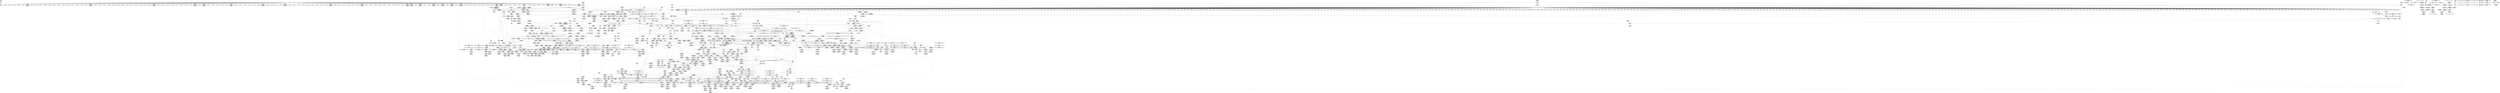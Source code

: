 digraph {
	CE0x5485220 [shape=record,shape=Mrecord,label="{CE0x5485220|i32_100|*Constant*|*SummSink*}"]
	CE0x544c320 [shape=record,shape=Mrecord,label="{CE0x544c320|i32_8|*Constant*|*SummSource*}"]
	CE0x54e6930 [shape=record,shape=Mrecord,label="{CE0x54e6930|aa_cred_profile:tmp15|security/apparmor/include/context.h,100}"]
	CE0x54a3a60 [shape=record,shape=Mrecord,label="{CE0x54a3a60|VOIDTB_TE:_CE_311,312_}"]
	CE0x53e8d20 [shape=record,shape=Mrecord,label="{CE0x53e8d20|common_perm_create:tmp1|*SummSource*}"]
	CE0x5542570 [shape=record,shape=Mrecord,label="{CE0x5542570|72:_i32,_:_CRE_273,274_}"]
	CE0x54c89c0 [shape=record,shape=Mrecord,label="{CE0x54c89c0|i64*_getelementptr_inbounds_(_2_x_i64_,_2_x_i64_*___llvm_gcov_ctr56,_i64_0,_i64_1)|*Constant*|*SummSource*}"]
	CE0x553ad00 [shape=record,shape=Mrecord,label="{CE0x553ad00|72:_i32,_:_CRE_112,120_}"]
	CE0x5553570 [shape=record,shape=Mrecord,label="{CE0x5553570|72:_i32,_:_CRE_934,935_}"]
	CE0x54c5be0 [shape=record,shape=Mrecord,label="{CE0x54c5be0|aa_path_perm:flags|Function::aa_path_perm&Arg::flags::}"]
	CE0x54ffeb0 [shape=record,shape=Mrecord,label="{CE0x54ffeb0|VOIDTB_TE:_CE_197,198_}"]
	CE0x54c8f50 [shape=record,shape=Mrecord,label="{CE0x54c8f50|common_perm_dir_dentry:tmp3}"]
	CE0x5548a60 [shape=record,shape=Mrecord,label="{CE0x5548a60|72:_i32,_:_CRE_562,563_}"]
	CE0x55417a0 [shape=record,shape=Mrecord,label="{CE0x55417a0|72:_i32,_:_CRE_260,261_}"]
	CE0x5416820 [shape=record,shape=Mrecord,label="{CE0x5416820|aa_path_perm:entry|*SummSource*}"]
	CE0x53f0ea0 [shape=record,shape=Mrecord,label="{CE0x53f0ea0|common_perm_create:tmp23|security/apparmor/lsm.c,253}"]
	CE0x55158f0 [shape=record,shape=Mrecord,label="{CE0x55158f0|aa_cred_profile:conv|security/apparmor/include/context.h,100|*SummSource*}"]
	CE0x5517fe0 [shape=record,shape=Mrecord,label="{CE0x5517fe0|VOIDTB_TE:_CE_176,177_}"]
	CE0x54f3620 [shape=record,shape=Mrecord,label="{CE0x54f3620|get_current:entry}"]
	CE0x5415430 [shape=record,shape=Mrecord,label="{CE0x5415430|common_perm:tmp7|security/apparmor/lsm.c,170}"]
	CE0x54b7260 [shape=record,shape=Mrecord,label="{CE0x54b7260|common_perm:entry}"]
	CE0x541ec90 [shape=record,shape=Mrecord,label="{CE0x541ec90|common_perm_create:call3|security/apparmor/lsm.c,251}"]
	CE0x553c900 [shape=record,shape=Mrecord,label="{CE0x553c900|72:_i32,_:_CRE_159,160_}"]
	CE0x5546750 [shape=record,shape=Mrecord,label="{CE0x5546750|72:_i32,_:_CRE_476,477_}"]
	CE0x541d2e0 [shape=record,shape=Mrecord,label="{CE0x541d2e0|common_perm_create:mnt|security/apparmor/lsm.c,253|*SummSource*}"]
	CE0x54bdb10 [shape=record,shape=Mrecord,label="{CE0x54bdb10|GLOBAL:__aa_current_profile|*Constant*}"]
	CE0x5519000 [shape=record,shape=Mrecord,label="{CE0x5519000|VOIDTB_TE:_CE_148,149_}"]
	CE0x54842e0 [shape=record,shape=Mrecord,label="{CE0x54842e0|i8*_getelementptr_inbounds_(_36_x_i8_,_36_x_i8_*_.str12,_i32_0,_i32_0)|*Constant*}"]
	CE0x53e7f20 [shape=record,shape=Mrecord,label="{CE0x53e7f20|_call_void_mcount()_#2|*SummSink*}"]
	CE0x541b690 [shape=record,shape=Mrecord,label="{CE0x541b690|common_perm_create:fsuid|security/apparmor/lsm.c,251|*SummSource*}"]
	CE0x54196c0 [shape=record,shape=Mrecord,label="{CE0x54196c0|GLOBAL:common_perm_dir_dentry|*Constant*|*SummSink*}"]
	CE0x554c090 [shape=record,shape=Mrecord,label="{CE0x554c090|72:_i32,_:_CRE_613,614_}"]
	CE0x55157d0 [shape=record,shape=Mrecord,label="{CE0x55157d0|VOIDTB_TE:_CE_170,171_}"]
	CE0x5454390 [shape=record,shape=Mrecord,label="{CE0x5454390|104:_%struct.inode*,_:_CRE_214,215_}"]
	CE0x54e3a50 [shape=record,shape=Mrecord,label="{CE0x54e3a50|__aa_current_profile:tmp11|security/apparmor/include/context.h,138|*SummSource*}"]
	CE0x545c190 [shape=record,shape=Mrecord,label="{CE0x545c190|_ret_i32_%call17,_!dbg_!15526|security/apparmor/file.c,307|*SummSink*}"]
	CE0x53dbdd0 [shape=record,shape=Mrecord,label="{CE0x53dbdd0|_call_void_mcount()_#2|*SummSink*}"]
	CE0x5518f30 [shape=record,shape=Mrecord,label="{CE0x5518f30|aa_cred_profile:tmp8|security/apparmor/include/context.h,100}"]
	CE0x54312a0 [shape=record,shape=Mrecord,label="{CE0x54312a0|104:_%struct.inode*,_:_CRE_150,151_}"]
	CE0x5486f50 [shape=record,shape=Mrecord,label="{CE0x5486f50|aa_cred_profile:tmp25|security/apparmor/include/context.h,100|*SummSink*}"]
	CE0x54a9240 [shape=record,shape=Mrecord,label="{CE0x54a9240|VOIDTB_TE:_CE_203,204_}"]
	CE0x53ff6e0 [shape=record,shape=Mrecord,label="{CE0x53ff6e0|i64*_getelementptr_inbounds_(_17_x_i64_,_17_x_i64_*___llvm_gcov_ctr60,_i64_0,_i64_8)|*Constant*|*SummSource*}"]
	CE0x53e4e90 [shape=record,shape=Mrecord,label="{CE0x53e4e90|common_perm_create:tobool1|security/apparmor/lsm.c,251|*SummSink*}"]
	CE0x53e54a0 [shape=record,shape=Mrecord,label="{CE0x53e54a0|i64_4|*Constant*|*SummSink*}"]
	CE0x5434cd0 [shape=record,shape=Mrecord,label="{CE0x5434cd0|104:_%struct.inode*,_:_CRE_199,200_}"]
	CE0x540efc0 [shape=record,shape=Mrecord,label="{CE0x540efc0|aa_cred_profile:tobool|security/apparmor/include/context.h,100}"]
	CE0x5551ae0 [shape=record,shape=Mrecord,label="{CE0x5551ae0|72:_i32,_:_CRE_909,910_}"]
	CE0x54345b0 [shape=record,shape=Mrecord,label="{CE0x54345b0|104:_%struct.inode*,_:_CRE_193,194_}"]
	CE0x53eb020 [shape=record,shape=Mrecord,label="{CE0x53eb020|common_perm_create:call|security/apparmor/lsm.c,251|*SummSource*}"]
	CE0x54637b0 [shape=record,shape=Mrecord,label="{CE0x54637b0|common_perm_dir_dentry:cond|Function::common_perm_dir_dentry&Arg::cond::}"]
	CE0x5552f10 [shape=record,shape=Mrecord,label="{CE0x5552f10|72:_i32,_:_CRE_928,929_}"]
	CE0x5502d80 [shape=record,shape=Mrecord,label="{CE0x5502d80|aa_cred_profile:tmp12|security/apparmor/include/context.h,100|*SummSource*}"]
	CE0x55035e0 [shape=record,shape=Mrecord,label="{CE0x55035e0|aa_cred_profile:expval|security/apparmor/include/context.h,100|*SummSource*}"]
	CE0x5549500 [shape=record,shape=Mrecord,label="{CE0x5549500|72:_i32,_:_CRE_572,573_}"]
	CE0x54e9f30 [shape=record,shape=Mrecord,label="{CE0x54e9f30|__aa_current_profile:if.then|*SummSink*}"]
	CE0x54653a0 [shape=record,shape=Mrecord,label="{CE0x54653a0|get_current:bb}"]
	CE0x5400bf0 [shape=record,shape=Mrecord,label="{CE0x5400bf0|i64*_getelementptr_inbounds_(_5_x_i64_,_5_x_i64_*___llvm_gcov_ctr57,_i64_0,_i64_3)|*Constant*|*SummSource*}"]
	CE0x54a3320 [shape=record,shape=Mrecord,label="{CE0x54a3320|VOIDTB_TE:_CE_304,305_}"]
	CE0x5432df0 [shape=record,shape=Mrecord,label="{CE0x5432df0|104:_%struct.inode*,_:_CRE_173,174_}"]
	CE0x53ee670 [shape=record,shape=Mrecord,label="{CE0x53ee670|common_perm_create:tmp13|security/apparmor/lsm.c,251|*SummSource*}"]
	CE0x5419310 [shape=record,shape=Mrecord,label="{CE0x5419310|GLOBAL:common_perm_dir_dentry|*Constant*|*SummSource*}"]
	CE0x5431170 [shape=record,shape=Mrecord,label="{CE0x5431170|104:_%struct.inode*,_:_CRE_149,150_}"]
	CE0x5500cc0 [shape=record,shape=Mrecord,label="{CE0x5500cc0|i32_0|*Constant*}"]
	CE0x5506040 [shape=record,shape=Mrecord,label="{CE0x5506040|aa_cred_profile:tmp30|security/apparmor/include/context.h,100|*SummSink*}"]
	"CONST[source:0(mediator),value:0(static)][purpose:{operation}][SnkIdx:4]"
	CE0x54bd1d0 [shape=record,shape=Mrecord,label="{CE0x54bd1d0|i64*_getelementptr_inbounds_(_5_x_i64_,_5_x_i64_*___llvm_gcov_ctr57,_i64_0,_i64_0)|*Constant*}"]
	CE0x5513920 [shape=record,shape=Mrecord,label="{CE0x5513920|aa_cred_profile:lnot3|security/apparmor/include/context.h,100|*SummSource*}"]
	CE0x5456780 [shape=record,shape=Mrecord,label="{CE0x5456780|104:_%struct.inode*,_:_CRE_309,310_}"]
	CE0x54caa00 [shape=record,shape=Mrecord,label="{CE0x54caa00|common_perm_dir_dentry:mnt1|security/apparmor/lsm.c,189|*SummSource*}"]
	CE0x554af90 [shape=record,shape=Mrecord,label="{CE0x554af90|72:_i32,_:_CRE_597,598_}"]
	CE0x53e8ac0 [shape=record,shape=Mrecord,label="{CE0x53e8ac0|common_perm_create:tmp|*SummSink*}"]
	CE0x553f050 [shape=record,shape=Mrecord,label="{CE0x553f050|72:_i32,_:_CRE_196,197_}"]
	CE0x54f1b70 [shape=record,shape=Mrecord,label="{CE0x54f1b70|i64*_getelementptr_inbounds_(_11_x_i64_,_11_x_i64_*___llvm_gcov_ctr58,_i64_0,_i64_10)|*Constant*|*SummSource*}"]
	CE0x54b73f0 [shape=record,shape=Mrecord,label="{CE0x54b73f0|common_perm:entry|*SummSource*}"]
	CE0x54f0950 [shape=record,shape=Mrecord,label="{CE0x54f0950|i8*_getelementptr_inbounds_(_45_x_i8_,_45_x_i8_*_.str14,_i32_0,_i32_0)|*Constant*}"]
	CE0x55085c0 [shape=record,shape=Mrecord,label="{CE0x55085c0|aa_cred_profile:tmp29|security/apparmor/include/context.h,100|*SummSource*}"]
	CE0x54ff360 [shape=record,shape=Mrecord,label="{CE0x54ff360|aa_cred_profile:tmp2|*SummSink*}"]
	CE0x54ea9d0 [shape=record,shape=Mrecord,label="{CE0x54ea9d0|__aa_current_profile:tmp12|security/apparmor/include/context.h,138|*SummSource*}"]
	CE0x54643a0 [shape=record,shape=Mrecord,label="{CE0x54643a0|common_perm_create:retval.0}"]
	CE0x54c2340 [shape=record,shape=Mrecord,label="{CE0x54c2340|GLOBAL:__llvm_gcov_ctr57|Global_var:__llvm_gcov_ctr57|*SummSink*}"]
	CE0x541f6e0 [shape=record,shape=Mrecord,label="{CE0x541f6e0|i64*_getelementptr_inbounds_(_2_x_i64_,_2_x_i64_*___llvm_gcov_ctr55,_i64_0,_i64_0)|*Constant*}"]
	CE0x5465710 [shape=record,shape=Mrecord,label="{CE0x5465710|common_perm_create:tmp38|security/apparmor/lsm.c,257|*SummSink*}"]
	CE0x53eeeb0 [shape=record,shape=Mrecord,label="{CE0x53eeeb0|get_current:tmp4|./arch/x86/include/asm/current.h,14}"]
	CE0x54c5590 [shape=record,shape=Mrecord,label="{CE0x54c5590|aa_path_perm:profile|Function::aa_path_perm&Arg::profile::|*SummSink*}"]
	CE0x55036e0 [shape=record,shape=Mrecord,label="{CE0x55036e0|aa_cred_profile:expval|security/apparmor/include/context.h,100|*SummSink*}"]
	CE0x5500ed0 [shape=record,shape=Mrecord,label="{CE0x5500ed0|aa_cred_profile:security|security/apparmor/include/context.h,99|*SummSink*}"]
	CE0x5400630 [shape=record,shape=Mrecord,label="{CE0x5400630|common_perm:tmp6|security/apparmor/lsm.c,169|*SummSource*}"]
	CE0x5457ab0 [shape=record,shape=Mrecord,label="{CE0x5457ab0|i64*_getelementptr_inbounds_(_17_x_i64_,_17_x_i64_*___llvm_gcov_ctr60,_i64_0,_i64_14)|*Constant*}"]
	CE0x542c280 [shape=record,shape=Mrecord,label="{CE0x542c280|common_perm_create:tmp25|security/apparmor/lsm.c,253}"]
	CE0x5550c00 [shape=record,shape=Mrecord,label="{CE0x5550c00|72:_i32,_:_CRE_895,896_}"]
	CE0x5542240 [shape=record,shape=Mrecord,label="{CE0x5542240|72:_i32,_:_CRE_270,271_}"]
	CE0x5515fc0 [shape=record,shape=Mrecord,label="{CE0x5515fc0|VOIDTB_TE:_CE_166,167_}"]
	CE0x541c6f0 [shape=record,shape=Mrecord,label="{CE0x541c6f0|common_perm_create:mode4|security/apparmor/lsm.c,251|*SummSink*}"]
	CE0x5547ff0 [shape=record,shape=Mrecord,label="{CE0x5547ff0|72:_i32,_:_CRE_552,553_}"]
	CE0x5420d30 [shape=record,shape=Mrecord,label="{CE0x5420d30|common_perm_dir_dentry:tmp}"]
	CE0x54ff850 [shape=record,shape=Mrecord,label="{CE0x54ff850|VOIDTB_TE:_CE_191,192_}"]
	CE0x553c080 [shape=record,shape=Mrecord,label="{CE0x553c080|72:_i32,_:_CRE_151,152_}"]
	CE0x545dcf0 [shape=record,shape=Mrecord,label="{CE0x545dcf0|mediated_filesystem:entry}"]
	CE0x53f9ca0 [shape=record,shape=Mrecord,label="{CE0x53f9ca0|i32_78|*Constant*|*SummSource*}"]
	CE0x54fcf90 [shape=record,shape=Mrecord,label="{CE0x54fcf90|VOIDTB_TE:_CE_40,48_}"]
	CE0x5503bf0 [shape=record,shape=Mrecord,label="{CE0x5503bf0|aa_cred_profile:tmp16|security/apparmor/include/context.h,100|*SummSource*}"]
	CE0x5543cd0 [shape=record,shape=Mrecord,label="{CE0x5543cd0|72:_i32,_:_CRE_295,296_}"]
	CE0x54ebc10 [shape=record,shape=Mrecord,label="{CE0x54ebc10|GLOBAL:__aa_current_profile.__warned|Global_var:__aa_current_profile.__warned|*SummSink*}"]
	"CONST[source:2(external),value:0(static)][purpose:{object}][SrcIdx:1]"
	CE0x550aed0 [shape=record,shape=Mrecord,label="{CE0x550aed0|aa_cred_profile:tmp32|security/apparmor/include/context.h,101|*SummSource*}"]
	CE0x53e8390 [shape=record,shape=Mrecord,label="{CE0x53e8390|common_perm_dir_dentry:path|security/apparmor/lsm.c, 189|*SummSource*}"]
	CE0x54a3840 [shape=record,shape=Mrecord,label="{CE0x54a3840|VOIDTB_TE:_CE_309,310_}"]
	CE0x54e5c60 [shape=record,shape=Mrecord,label="{CE0x54e5c60|i64*_getelementptr_inbounds_(_16_x_i64_,_16_x_i64_*___llvm_gcov_ctr46,_i64_0,_i64_7)|*Constant*|*SummSource*}"]
	CE0x54f3db0 [shape=record,shape=Mrecord,label="{CE0x54f3db0|__aa_current_profile:cred|security/apparmor/include/context.h,138|*SummSink*}"]
	CE0x54eb280 [shape=record,shape=Mrecord,label="{CE0x54eb280|__aa_current_profile:tobool1|security/apparmor/include/context.h,138|*SummSource*}"]
	CE0x5541140 [shape=record,shape=Mrecord,label="{CE0x5541140|72:_i32,_:_CRE_254,255_}"]
	CE0x5454720 [shape=record,shape=Mrecord,label="{CE0x5454720|104:_%struct.inode*,_:_CRE_217,218_}"]
	CE0x553ff30 [shape=record,shape=Mrecord,label="{CE0x553ff30|72:_i32,_:_CRE_216,224_}"]
	CE0x54f50d0 [shape=record,shape=Mrecord,label="{CE0x54f50d0|GLOBAL:aa_cred_profile|*Constant*|*SummSink*}"]
	CE0x53f0400 [shape=record,shape=Mrecord,label="{CE0x53f0400|apparmor_path_mknod:tmp1|*SummSink*}"]
	CE0x55073a0 [shape=record,shape=Mrecord,label="{CE0x55073a0|aa_cred_profile:tmp27|security/apparmor/include/context.h,100|*SummSink*}"]
	CE0x5418a30 [shape=record,shape=Mrecord,label="{CE0x5418a30|common_perm_create:tmp36|security/apparmor/lsm.c,256}"]
	CE0x5516110 [shape=record,shape=Mrecord,label="{CE0x5516110|aa_cred_profile:lnot.ext|security/apparmor/include/context.h,100|*SummSink*}"]
	CE0x55505a0 [shape=record,shape=Mrecord,label="{CE0x55505a0|72:_i32,_:_CRE_889,890_}"]
	CE0x5519cd0 [shape=record,shape=Mrecord,label="{CE0x5519cd0|aa_cred_profile:do.end10|*SummSink*}"]
	CE0x5464e80 [shape=record,shape=Mrecord,label="{CE0x5464e80|common_perm_create:tmp37|security/apparmor/lsm.c,257|*SummSource*}"]
	CE0x5506d50 [shape=record,shape=Mrecord,label="{CE0x5506d50|aa_cred_profile:tmp26|security/apparmor/include/context.h,100|*SummSink*}"]
	CE0x541c1e0 [shape=record,shape=Mrecord,label="{CE0x541c1e0|common_perm_create:tmp21|security/apparmor/lsm.c,251}"]
	CE0x54c4e70 [shape=record,shape=Mrecord,label="{CE0x54c4e70|aa_path_perm:op|Function::aa_path_perm&Arg::op::}"]
	CE0x5548210 [shape=record,shape=Mrecord,label="{CE0x5548210|72:_i32,_:_CRE_554,555_}"]
	CE0x545c4f0 [shape=record,shape=Mrecord,label="{CE0x545c4f0|common_perm:error.0}"]
	CE0x54b8f40 [shape=record,shape=Mrecord,label="{CE0x54b8f40|common_perm:if.end}"]
	CE0x54be240 [shape=record,shape=Mrecord,label="{CE0x54be240|COLLAPSED:_CRE:_elem_0::|security/apparmor/lsm.c,169}"]
	CE0x553eb00 [shape=record,shape=Mrecord,label="{CE0x553eb00|72:_i32,_:_CRE_191,192_}"]
	CE0x54621c0 [shape=record,shape=Mrecord,label="{CE0x54621c0|common_perm_dir_dentry:entry|*SummSink*}"]
	CE0x55186a0 [shape=record,shape=Mrecord,label="{CE0x55186a0|aa_cred_profile:tmp29|security/apparmor/include/context.h,100|*SummSink*}"]
	CE0x553bd50 [shape=record,shape=Mrecord,label="{CE0x553bd50|72:_i32,_:_CRE_148,149_}"]
	CE0x5423400 [shape=record,shape=Mrecord,label="{CE0x5423400|common_perm_create:tmp12|security/apparmor/lsm.c,251|*SummSource*}"]
	CE0x54ffb80 [shape=record,shape=Mrecord,label="{CE0x54ffb80|VOIDTB_TE:_CE_194,195_}"]
	CE0x54553e0 [shape=record,shape=Mrecord,label="{CE0x54553e0|104:_%struct.inode*,_:_CRE_248,256_|*MultipleSource*|*LoadInst*|security/apparmor/lsm.c,253|security/apparmor/lsm.c,253}"]
	CE0x541f0a0 [shape=record,shape=Mrecord,label="{CE0x541f0a0|_call_void_mcount()_#2|*SummSource*}"]
	CE0x5501b00 [shape=record,shape=Mrecord,label="{CE0x5501b00|VOIDTB_TE:_CE_8,12_}"]
	CE0x54d8020 [shape=record,shape=Mrecord,label="{CE0x54d8020|common_perm:tmp10|security/apparmor/lsm.c,172}"]
	CE0x554f4a0 [shape=record,shape=Mrecord,label="{CE0x554f4a0|72:_i32,_:_CRE_873,874_}"]
	CE0x542e570 [shape=record,shape=Mrecord,label="{CE0x542e570|common_perm_create:d_inode|security/apparmor/lsm.c,253|*SummSource*}"]
	CE0x5508050 [shape=record,shape=Mrecord,label="{CE0x5508050|aa_cred_profile:tmp28|security/apparmor/include/context.h,100|*SummSource*}"]
	CE0x54c9130 [shape=record,shape=Mrecord,label="{CE0x54c9130|common_perm_dir_dentry:tmp3|*SummSource*}"]
	CE0x5549610 [shape=record,shape=Mrecord,label="{CE0x5549610|72:_i32,_:_CRE_573,574_}"]
	CE0x54f8490 [shape=record,shape=Mrecord,label="{CE0x54f8490|aa_cred_profile:tmp17|security/apparmor/include/context.h,100}"]
	CE0x54fd000 [shape=record,shape=Mrecord,label="{CE0x54fd000|VOIDTB_TE:_CE_56,64_}"]
	CE0x53e6780 [shape=record,shape=Mrecord,label="{CE0x53e6780|common_perm_create:call|security/apparmor/lsm.c,251}"]
	CE0x545eef0 [shape=record,shape=Mrecord,label="{CE0x545eef0|i64_0|*Constant*}"]
	CE0x54f5230 [shape=record,shape=Mrecord,label="{CE0x54f5230|aa_cred_profile:entry|*SummSource*}"]
	CE0x55439a0 [shape=record,shape=Mrecord,label="{CE0x55439a0|72:_i32,_:_CRE_292,293_}"]
	CE0x53ea110 [shape=record,shape=Mrecord,label="{CE0x53ea110|common_perm_create:mask|Function::common_perm_create&Arg::mask::|*SummSource*}"]
	CE0x54c6910 [shape=record,shape=Mrecord,label="{CE0x54c6910|mediated_filesystem:and|security/apparmor/include/apparmor.h,117|*SummSource*}"]
	CE0x5416090 [shape=record,shape=Mrecord,label="{CE0x5416090|common_perm:call1|security/apparmor/lsm.c,170|*SummSink*}"]
	CE0x54854e0 [shape=record,shape=Mrecord,label="{CE0x54854e0|i64*_getelementptr_inbounds_(_16_x_i64_,_16_x_i64_*___llvm_gcov_ctr46,_i64_0,_i64_9)|*Constant*}"]
	CE0x5486850 [shape=record,shape=Mrecord,label="{CE0x5486850|aa_cred_profile:tmp24|security/apparmor/include/context.h,100}"]
	CE0x54a9060 [shape=record,shape=Mrecord,label="{CE0x54a9060|VOIDTB_TE:_CE_201,202_}"]
	CE0x54644e0 [shape=record,shape=Mrecord,label="{CE0x54644e0|common_perm_create:retval.0|*SummSource*}"]
	CE0x54629c0 [shape=record,shape=Mrecord,label="{CE0x54629c0|common_perm_dir_dentry:dir|Function::common_perm_dir_dentry&Arg::dir::|*SummSink*}"]
	CE0x541e5c0 [shape=record,shape=Mrecord,label="{CE0x541e5c0|common_perm_create:tmp17|security/apparmor/lsm.c,251|*SummSource*}"]
	CE0x54108a0 [shape=record,shape=Mrecord,label="{CE0x54108a0|mediated_filesystem:tmp3|*SummSource*}"]
	CE0x5432cc0 [shape=record,shape=Mrecord,label="{CE0x5432cc0|104:_%struct.inode*,_:_CRE_172,173_}"]
	CE0x5484620 [shape=record,shape=Mrecord,label="{CE0x5484620|void_(i8*,_i32,_i64)*_asm_sideeffect_1:_09ud2_0A.pushsection___bug_table,_22a_22_0A2:_09.long_1b_-_2b,_$_0:c_-_2b_0A_09.word_$_1:c_,_0_0A_09.org_2b+$_2:c_0A.popsection_,_i,i,i,_dirflag_,_fpsr_,_flags_}"]
	CE0x54c8830 [shape=record,shape=Mrecord,label="{CE0x54c8830|common_perm_dir_dentry:path|security/apparmor/lsm.c, 189|*SummSink*}"]
	CE0x54f62e0 [shape=record,shape=Mrecord,label="{CE0x54f62e0|get_current:tmp1}"]
	CE0x5517ed0 [shape=record,shape=Mrecord,label="{CE0x5517ed0|VOIDTB_TE:_CE_175,176_}"]
	CE0x54ff960 [shape=record,shape=Mrecord,label="{CE0x54ff960|VOIDTB_TE:_CE_192,193_}"]
	CE0x54e2a00 [shape=record,shape=Mrecord,label="{CE0x54e2a00|_call_void_mcount()_#2}"]
	CE0x54a9df0 [shape=record,shape=Mrecord,label="{CE0x54a9df0|VOIDTB_TE:_CE_214,215_}"]
	CE0x53dd180 [shape=record,shape=Mrecord,label="{CE0x53dd180|i64*_getelementptr_inbounds_(_2_x_i64_,_2_x_i64_*___llvm_gcov_ctr62,_i64_0,_i64_0)|*Constant*|*SummSink*}"]
	CE0x541cc70 [shape=record,shape=Mrecord,label="{CE0x541cc70|common_perm_create:mode4|security/apparmor/lsm.c,251|*SummSource*}"]
	CE0x54c7160 [shape=record,shape=Mrecord,label="{CE0x54c7160|mediated_filesystem:tobool|security/apparmor/include/apparmor.h,117|*SummSink*}"]
	CE0x54bfbb0 [shape=record,shape=Mrecord,label="{CE0x54bfbb0|GLOBAL:__aa_current_profile|*Constant*|*SummSink*}"]
	CE0x5487d90 [shape=record,shape=Mrecord,label="{CE0x5487d90|aa_cred_profile:tmp23|security/apparmor/include/context.h,100}"]
	CE0x550d700 [shape=record,shape=Mrecord,label="{CE0x550d700|aa_cred_profile:tmp2}"]
	CE0x54c1220 [shape=record,shape=Mrecord,label="{CE0x54c1220|__aa_current_profile:tmp7|security/apparmor/include/context.h,138|*SummSource*}"]
	CE0x55038b0 [shape=record,shape=Mrecord,label="{CE0x55038b0|aa_cred_profile:tmp15|security/apparmor/include/context.h,100|*SummSource*}"]
	CE0x5455ef0 [shape=record,shape=Mrecord,label="{CE0x5455ef0|104:_%struct.inode*,_:_CRE_296,304_|*MultipleSource*|*LoadInst*|security/apparmor/lsm.c,253|security/apparmor/lsm.c,253}"]
	CE0x5512090 [shape=record,shape=Mrecord,label="{CE0x5512090|VOIDTB_TE:_CE_112,144_}"]
	CE0x5518310 [shape=record,shape=Mrecord,label="{CE0x5518310|VOIDTB_TE:_CE_179,180_}"]
	CE0x554ce60 [shape=record,shape=Mrecord,label="{CE0x554ce60|72:_i32,_:_CRE_640,648_}"]
	CE0x5546450 [shape=record,shape=Mrecord,label="{CE0x5546450|72:_i32,_:_CRE_473,474_}"]
	CE0x5433050 [shape=record,shape=Mrecord,label="{CE0x5433050|104:_%struct.inode*,_:_CRE_175,176_}"]
	CE0x554b700 [shape=record,shape=Mrecord,label="{CE0x554b700|72:_i32,_:_CRE_604,605_}"]
	CE0x54168f0 [shape=record,shape=Mrecord,label="{CE0x54168f0|%struct.vfsmount*_null|*Constant*}"]
	CE0x54c51d0 [shape=record,shape=Mrecord,label="{CE0x54c51d0|aa_path_perm:profile|Function::aa_path_perm&Arg::profile::}"]
	CE0x5408d90 [shape=record,shape=Mrecord,label="{CE0x5408d90|GLOBAL:current_task|Global_var:current_task|*SummSource*}"]
	CE0x553e8e0 [shape=record,shape=Mrecord,label="{CE0x553e8e0|72:_i32,_:_CRE_189,190_}"]
	CE0x5400ea0 [shape=record,shape=Mrecord,label="{CE0x5400ea0|i64*_getelementptr_inbounds_(_5_x_i64_,_5_x_i64_*___llvm_gcov_ctr57,_i64_0,_i64_3)|*Constant*|*SummSink*}"]
	CE0x5512180 [shape=record,shape=Mrecord,label="{CE0x5512180|i64*_getelementptr_inbounds_(_16_x_i64_,_16_x_i64_*___llvm_gcov_ctr46,_i64_0,_i64_0)|*Constant*|*SummSource*}"]
	CE0x54e93f0 [shape=record,shape=Mrecord,label="{CE0x54e93f0|aa_cred_profile:tmp9|security/apparmor/include/context.h,100}"]
	CE0x54f54c0 [shape=record,shape=Mrecord,label="{CE0x54f54c0|aa_cred_profile:cred|Function::aa_cred_profile&Arg::cred::|*SummSource*}"]
	CE0x53ffe80 [shape=record,shape=Mrecord,label="{CE0x53ffe80|get_current:tmp3|*SummSink*}"]
	CE0x544e750 [shape=record,shape=Mrecord,label="{CE0x544e750|_call_void_mcount()_#2|*SummSink*}"]
	CE0x554bd60 [shape=record,shape=Mrecord,label="{CE0x554bd60|72:_i32,_:_CRE_610,611_}"]
	CE0x54e9c20 [shape=record,shape=Mrecord,label="{CE0x54e9c20|__aa_current_profile:if.end|*SummSink*}"]
	CE0x5546ca0 [shape=record,shape=Mrecord,label="{CE0x5546ca0|72:_i32,_:_CRE_481,482_}"]
	CE0x54229e0 [shape=record,shape=Mrecord,label="{CE0x54229e0|common_perm_create:tmp10|security/apparmor/lsm.c,251|*SummSource*}"]
	CE0x53fff40 [shape=record,shape=Mrecord,label="{CE0x53fff40|common_perm:tmp5|security/apparmor/lsm.c,169|*SummSource*}"]
	CE0x55155b0 [shape=record,shape=Mrecord,label="{CE0x55155b0|VOIDTB_TE:_CE_168,169_}"]
	CE0x54efc80 [shape=record,shape=Mrecord,label="{CE0x54efc80|__aa_current_profile:tmp15|security/apparmor/include/context.h,138}"]
	CE0x54eff70 [shape=record,shape=Mrecord,label="{CE0x54eff70|__aa_current_profile:tmp16|security/apparmor/include/context.h,138}"]
	CE0x53ead80 [shape=record,shape=Mrecord,label="{CE0x53ead80|apparmor_path_mknod:tmp2|*SummSink*}"]
	CE0x53e6f00 [shape=record,shape=Mrecord,label="{CE0x53e6f00|common_perm_create:tmp9|security/apparmor/lsm.c,251|*SummSource*}"]
	CE0x553f5a0 [shape=record,shape=Mrecord,label="{CE0x553f5a0|72:_i32,_:_CRE_201,202_}"]
	CE0x5462610 [shape=record,shape=Mrecord,label="{CE0x5462610|common_perm_dir_dentry:op|Function::common_perm_dir_dentry&Arg::op::|*SummSource*}"]
	CE0x554df90 [shape=record,shape=Mrecord,label="{CE0x554df90|72:_i32,_:_CRE_768,776_}"]
	CE0x54c5dc0 [shape=record,shape=Mrecord,label="{CE0x54c5dc0|aa_path_perm:flags|Function::aa_path_perm&Arg::flags::|*SummSource*}"]
	CE0x545f650 [shape=record,shape=Mrecord,label="{CE0x545f650|__aa_current_profile:tmp1}"]
	CE0x55000d0 [shape=record,shape=Mrecord,label="{CE0x55000d0|VOIDTB_TE:_CE_199,200_}"]
	CE0x53dbb70 [shape=record,shape=Mrecord,label="{CE0x53dbb70|apparmor_path_mknod:call|security/apparmor/lsm.c,279|*SummSource*}"]
	CE0x54c4d10 [shape=record,shape=Mrecord,label="{CE0x54c4d10|aa_path_perm:entry|*SummSink*}"]
	CE0x5547410 [shape=record,shape=Mrecord,label="{CE0x5547410|72:_i32,_:_CRE_488,496_}"]
	CE0x553b2e0 [shape=record,shape=Mrecord,label="{CE0x553b2e0|72:_i32,_:_CRE_138,139_}"]
	CE0x54e71e0 [shape=record,shape=Mrecord,label="{CE0x54e71e0|i64_5|*Constant*}"]
	CE0x553aea0 [shape=record,shape=Mrecord,label="{CE0x553aea0|72:_i32,_:_CRE_120,128_}"]
	CE0x54b92e0 [shape=record,shape=Mrecord,label="{CE0x54b92e0|COLLAPSED:_GCMRE___llvm_gcov_ctr57_internal_global_5_x_i64_zeroinitializer:_elem_0:default:}"]
	CE0x5404da0 [shape=record,shape=Mrecord,label="{CE0x5404da0|common_perm_create:tmp7|security/apparmor/lsm.c,251}"]
	CE0x5501370 [shape=record,shape=Mrecord,label="{CE0x5501370|aa_cred_profile:tmp12|security/apparmor/include/context.h,100|*SummSink*}"]
	CE0x5518200 [shape=record,shape=Mrecord,label="{CE0x5518200|VOIDTB_TE:_CE_178,179_}"]
	CE0x545b0d0 [shape=record,shape=Mrecord,label="{CE0x545b0d0|common_perm_create:tmp33|security/apparmor/lsm.c,254|*SummSource*}"]
	CE0x554c2b0 [shape=record,shape=Mrecord,label="{CE0x554c2b0|72:_i32,_:_CRE_615,616_}"]
	CE0x553f380 [shape=record,shape=Mrecord,label="{CE0x553f380|72:_i32,_:_CRE_199,200_}"]
	CE0x54056e0 [shape=record,shape=Mrecord,label="{CE0x54056e0|common_perm:tmp|*SummSink*}"]
	CE0x553dd30 [shape=record,shape=Mrecord,label="{CE0x553dd30|72:_i32,_:_CRE_178,179_}"]
	CE0x5463660 [shape=record,shape=Mrecord,label="{CE0x5463660|common_perm_dir_dentry:mask|Function::common_perm_dir_dentry&Arg::mask::|*SummSink*}"]
	CE0x5552360 [shape=record,shape=Mrecord,label="{CE0x5552360|72:_i32,_:_CRE_917,918_}"]
	CE0x553f8d0 [shape=record,shape=Mrecord,label="{CE0x553f8d0|72:_i32,_:_CRE_204,205_}"]
	CE0x53ea5e0 [shape=record,shape=Mrecord,label="{CE0x53ea5e0|apparmor_path_mknod:tmp2}"]
	CE0x553e6c0 [shape=record,shape=Mrecord,label="{CE0x553e6c0|72:_i32,_:_CRE_187,188_}"]
	CE0x5409670 [shape=record,shape=Mrecord,label="{CE0x5409670|common_perm_create:tmp16|security/apparmor/lsm.c,251|*SummSource*}"]
	CE0x5484d80 [shape=record,shape=Mrecord,label="{CE0x5484d80|i64*_getelementptr_inbounds_(_16_x_i64_,_16_x_i64_*___llvm_gcov_ctr46,_i64_0,_i64_9)|*Constant*|*SummSink*}"]
	CE0x5515a20 [shape=record,shape=Mrecord,label="{CE0x5515a20|aa_cred_profile:conv|security/apparmor/include/context.h,100|*SummSink*}"]
	CE0x54179d0 [shape=record,shape=Mrecord,label="{CE0x54179d0|i8*_getelementptr_inbounds_(_45_x_i8_,_45_x_i8_*_.str14,_i32_0,_i32_0)|*Constant*|*SummSink*}"]
	CE0x54fb930 [shape=record,shape=Mrecord,label="{CE0x54fb930|aa_cred_profile:security|security/apparmor/include/context.h,99|*SummSource*}"]
	CE0x5431890 [shape=record,shape=Mrecord,label="{CE0x5431890|104:_%struct.inode*,_:_CRE_155,156_}"]
	CE0x54c2700 [shape=record,shape=Mrecord,label="{CE0x54c2700|common_perm:tmp5|security/apparmor/lsm.c,169}"]
	CE0x541b620 [shape=record,shape=Mrecord,label="{CE0x541b620|common_perm_create:fsuid|security/apparmor/lsm.c,251}"]
	CE0x5548510 [shape=record,shape=Mrecord,label="{CE0x5548510|72:_i32,_:_CRE_557,558_}"]
	CE0x542d3b0 [shape=record,shape=Mrecord,label="{CE0x542d3b0|common_perm_create:tmp27|*LoadInst*|security/apparmor/lsm.c,253|*SummSource*}"]
	CE0x54fd420 [shape=record,shape=Mrecord,label="{CE0x54fd420|aa_cred_profile:tmp5|security/apparmor/include/context.h,99|*SummSink*}"]
	CE0x553e280 [shape=record,shape=Mrecord,label="{CE0x553e280|72:_i32,_:_CRE_183,184_}"]
	CE0x5431e80 [shape=record,shape=Mrecord,label="{CE0x5431e80|104:_%struct.inode*,_:_CRE_160,161_}"]
	CE0x541d180 [shape=record,shape=Mrecord,label="{CE0x541d180|common_perm_create:mnt|security/apparmor/lsm.c,253}"]
	CE0x53ea180 [shape=record,shape=Mrecord,label="{CE0x53ea180|apparmor_path_mknod:mode|Function::apparmor_path_mknod&Arg::mode::}"]
	CE0x553db10 [shape=record,shape=Mrecord,label="{CE0x553db10|72:_i32,_:_CRE_176,177_}"]
	CE0x541b240 [shape=record,shape=Mrecord,label="{CE0x541b240|common_perm_create:fsuid|security/apparmor/lsm.c,251|*SummSink*}"]
	CE0x5545ce0 [shape=record,shape=Mrecord,label="{CE0x5545ce0|72:_i32,_:_CRE_424,432_}"]
	CE0x54ef4f0 [shape=record,shape=Mrecord,label="{CE0x54ef4f0|i32_138|*Constant*}"]
	CE0x53f1440 [shape=record,shape=Mrecord,label="{CE0x53f1440|common_perm_create:tmp24|security/apparmor/lsm.c,253|*SummSink*}"]
	"CONST[source:1(input),value:2(dynamic)][purpose:{object}][SrcIdx:7]"
	CE0x54555b0 [shape=record,shape=Mrecord,label="{CE0x54555b0|104:_%struct.inode*,_:_CRE_256,264_|*MultipleSource*|*LoadInst*|security/apparmor/lsm.c,253|security/apparmor/lsm.c,253}"]
	CE0x5433c30 [shape=record,shape=Mrecord,label="{CE0x5433c30|104:_%struct.inode*,_:_CRE_185,186_}"]
	CE0x544c4c0 [shape=record,shape=Mrecord,label="{CE0x544c4c0|mediated_filesystem:i_sb|security/apparmor/include/apparmor.h,117}"]
	CE0x553b4d0 [shape=record,shape=Mrecord,label="{CE0x553b4d0|72:_i32,_:_CRE_140,141_}"]
	CE0x54d5cb0 [shape=record,shape=Mrecord,label="{CE0x54d5cb0|__aa_current_profile:land.lhs.true|*SummSource*}"]
	CE0x5417cf0 [shape=record,shape=Mrecord,label="{CE0x5417cf0|common_perm_create:call3|security/apparmor/lsm.c,251|*SummSource*}"]
	CE0x54a3650 [shape=record,shape=Mrecord,label="{CE0x54a3650|VOIDTB_TE:_CE_307,308_}"]
	CE0x5549a50 [shape=record,shape=Mrecord,label="{CE0x5549a50|72:_i32,_:_CRE_577,578_}"]
	CE0x54154a0 [shape=record,shape=Mrecord,label="{CE0x54154a0|common_perm:tmp7|security/apparmor/lsm.c,170|*SummSource*}"]
	CE0x5433e90 [shape=record,shape=Mrecord,label="{CE0x5433e90|104:_%struct.inode*,_:_CRE_187,188_}"]
	CE0x54a9350 [shape=record,shape=Mrecord,label="{CE0x54a9350|VOIDTB_TE:_CE_204,205_}"]
	CE0x53e8790 [shape=record,shape=Mrecord,label="{CE0x53e8790|i64_3|*Constant*|*SummSource*}"]
	CE0x54f6930 [shape=record,shape=Mrecord,label="{CE0x54f6930|aa_cred_profile:tobool1|security/apparmor/include/context.h,100|*SummSource*}"]
	CE0x5518bd0 [shape=record,shape=Mrecord,label="{CE0x5518bd0|i64*_getelementptr_inbounds_(_16_x_i64_,_16_x_i64_*___llvm_gcov_ctr46,_i64_0,_i64_14)|*Constant*|*SummSource*}"]
	CE0x5511e20 [shape=record,shape=Mrecord,label="{CE0x5511e20|VOIDTB_TE:_CE_95,96_}"]
	CE0x544de40 [shape=record,shape=Mrecord,label="{CE0x544de40|__aa_current_profile:do.end}"]
	CE0x53f1600 [shape=record,shape=Mrecord,label="{CE0x53f1600|i64_2|*Constant*|*SummSource*}"]
	CE0x54cc230 [shape=record,shape=Mrecord,label="{CE0x54cc230|common_perm_dir_dentry:call|security/apparmor/lsm.c,191|*SummSink*}"]
	CE0x5552cf0 [shape=record,shape=Mrecord,label="{CE0x5552cf0|72:_i32,_:_CRE_926,927_}"]
	CE0x54d53e0 [shape=record,shape=Mrecord,label="{CE0x54d53e0|common_perm:error.0|*SummSink*}"]
	CE0x5545350 [shape=record,shape=Mrecord,label="{CE0x5545350|72:_i32,_:_CRE_344,352_}"]
	CE0x53e8970 [shape=record,shape=Mrecord,label="{CE0x53e8970|i64_0|*Constant*}"]
	CE0x541dbe0 [shape=record,shape=Mrecord,label="{CE0x541dbe0|common_perm_create:tmp22|*LoadInst*|security/apparmor/lsm.c,253|*SummSink*}"]
	CE0x54a9bd0 [shape=record,shape=Mrecord,label="{CE0x54a9bd0|VOIDTB_TE:_CE_212,213_}"]
	CE0x54fcd60 [shape=record,shape=Mrecord,label="{CE0x54fcd60|i64*_getelementptr_inbounds_(_16_x_i64_,_16_x_i64_*___llvm_gcov_ctr46,_i64_0,_i64_8)|*Constant*|*SummSink*}"]
	CE0x55090c0 [shape=record,shape=Mrecord,label="{CE0x55090c0|aa_cred_profile:tmp34|security/apparmor/include/context.h,101}"]
	CE0x54bb050 [shape=record,shape=Mrecord,label="{CE0x54bb050|_call_void_mcount()_#2|*SummSink*}"]
	CE0x554f6c0 [shape=record,shape=Mrecord,label="{CE0x554f6c0|72:_i32,_:_CRE_875,876_}"]
	CE0x5465ba0 [shape=record,shape=Mrecord,label="{CE0x5465ba0|i64*_getelementptr_inbounds_(_2_x_i64_,_2_x_i64_*___llvm_gcov_ctr112,_i64_0,_i64_0)|*Constant*}"]
	CE0x54fa120 [shape=record,shape=Mrecord,label="{CE0x54fa120|aa_cred_profile:profile|security/apparmor/include/context.h,100}"]
	CE0x54e03d0 [shape=record,shape=Mrecord,label="{CE0x54e03d0|__aa_current_profile:call|security/apparmor/include/context.h,138}"]
	CE0x54ff740 [shape=record,shape=Mrecord,label="{CE0x54ff740|VOIDTB_TE:_CE_190,191_}"]
	CE0x5517400 [shape=record,shape=Mrecord,label="{CE0x5517400|_call_void_asm_sideeffect_1:_09ud2_0A.pushsection___bug_table,_22a_22_0A2:_09.long_1b_-_2b,_$_0:c_-_2b_0A_09.word_$_1:c_,_0_0A_09.org_2b+$_2:c_0A.popsection_,_i,i,i,_dirflag_,_fpsr_,_flags_(i8*_getelementptr_inbounds_(_36_x_i8_,_36_x_i8_*_.str12,_i32_0,_i32_0),_i32_100,_i64_12)_#2,_!dbg_!15490,_!srcloc_!15493|security/apparmor/include/context.h,100|*SummSource*}"]
	CE0x553faf0 [shape=record,shape=Mrecord,label="{CE0x553faf0|72:_i32,_:_CRE_206,207_}"]
	CE0x55078d0 [shape=record,shape=Mrecord,label="{CE0x55078d0|i64*_getelementptr_inbounds_(_16_x_i64_,_16_x_i64_*___llvm_gcov_ctr46,_i64_0,_i64_13)|*Constant*|*SummSource*}"]
	CE0x54eef80 [shape=record,shape=Mrecord,label="{CE0x54eef80|i8*_getelementptr_inbounds_(_36_x_i8_,_36_x_i8_*_.str12,_i32_0,_i32_0)|*Constant*|*SummSink*}"]
	CE0x54a2d20 [shape=record,shape=Mrecord,label="{CE0x54a2d20|VOIDTB_TE:_CE_256,264_}"]
	CE0x5554230 [shape=record,shape=Mrecord,label="{CE0x5554230|72:_i32,_:_CRE_981,982_}"]
	CE0x54bc970 [shape=record,shape=Mrecord,label="{CE0x54bc970|common_perm:tmp3|security/apparmor/lsm.c,169}"]
	CE0x545eb80 [shape=record,shape=Mrecord,label="{CE0x545eb80|aa_cred_profile:tmp9|security/apparmor/include/context.h,100|*SummSource*}"]
	CE0x553d7e0 [shape=record,shape=Mrecord,label="{CE0x553d7e0|72:_i32,_:_CRE_173,174_}"]
	CE0x5540d00 [shape=record,shape=Mrecord,label="{CE0x5540d00|72:_i32,_:_CRE_250,251_}"]
	CE0x5547dd0 [shape=record,shape=Mrecord,label="{CE0x5547dd0|72:_i32,_:_CRE_540,544_}"]
	CE0x5435780 [shape=record,shape=Mrecord,label="{CE0x5435780|104:_%struct.inode*,_:_CRE_208,209_}"]
	CE0x54d5270 [shape=record,shape=Mrecord,label="{CE0x54d5270|common_perm:error.0|*SummSource*}"]
	CE0x541fda0 [shape=record,shape=Mrecord,label="{CE0x541fda0|common_perm_create:cond|security/apparmor/lsm.c, 251|*SummSource*}"]
	CE0x5550270 [shape=record,shape=Mrecord,label="{CE0x5550270|72:_i32,_:_CRE_886,887_}"]
	CE0x541fd30 [shape=record,shape=Mrecord,label="{CE0x541fd30|common_perm_create:cond|security/apparmor/lsm.c, 251}"]
	CE0x54d6d60 [shape=record,shape=Mrecord,label="{CE0x54d6d60|__aa_current_profile:tmp13|security/apparmor/include/context.h,138}"]
	CE0x5457460 [shape=record,shape=Mrecord,label="{CE0x5457460|GLOBAL:mediated_filesystem|*Constant*}"]
	CE0x554b5f0 [shape=record,shape=Mrecord,label="{CE0x554b5f0|72:_i32,_:_CRE_603,604_}"]
	CE0x53fd770 [shape=record,shape=Mrecord,label="{CE0x53fd770|i32_10|*Constant*}"]
	CE0x5543560 [shape=record,shape=Mrecord,label="{CE0x5543560|72:_i32,_:_CRE_288,289_}"]
	CE0x540b940 [shape=record,shape=Mrecord,label="{CE0x540b940|common_perm_create:tobool1|security/apparmor/lsm.c,251}"]
	CE0x5458670 [shape=record,shape=Mrecord,label="{CE0x5458670|common_perm_create:tmp31|security/apparmor/lsm.c,253|*SummSource*}"]
	CE0x5464880 [shape=record,shape=Mrecord,label="{CE0x5464880|i64*_getelementptr_inbounds_(_17_x_i64_,_17_x_i64_*___llvm_gcov_ctr60,_i64_0,_i64_16)|*Constant*|*SummSource*}"]
	CE0x5462730 [shape=record,shape=Mrecord,label="{CE0x5462730|common_perm_dir_dentry:op|Function::common_perm_dir_dentry&Arg::op::|*SummSink*}"]
	CE0x5453e40 [shape=record,shape=Mrecord,label="{CE0x5453e40|get_current:tmp}"]
	CE0x54210f0 [shape=record,shape=Mrecord,label="{CE0x54210f0|common_perm_create:if.end9|*SummSource*}"]
	CE0x54f3270 [shape=record,shape=Mrecord,label="{CE0x54f3270|GLOBAL:get_current|*Constant*}"]
	CE0x544c590 [shape=record,shape=Mrecord,label="{CE0x544c590|mediated_filesystem:i_sb|security/apparmor/include/apparmor.h,117|*SummSource*}"]
	CE0x55508d0 [shape=record,shape=Mrecord,label="{CE0x55508d0|72:_i32,_:_CRE_892,893_}"]
	CE0x5506540 [shape=record,shape=Mrecord,label="{CE0x5506540|aa_cred_profile:tmp31|security/apparmor/include/context.h,100|*SummSource*}"]
	CE0x53f9730 [shape=record,shape=Mrecord,label="{CE0x53f9730|GLOBAL:__llvm_gcov_ctr60|Global_var:__llvm_gcov_ctr60|*SummSource*}"]
	CE0x54545f0 [shape=record,shape=Mrecord,label="{CE0x54545f0|104:_%struct.inode*,_:_CRE_216,217_}"]
	CE0x55492e0 [shape=record,shape=Mrecord,label="{CE0x55492e0|72:_i32,_:_CRE_570,571_}"]
	CE0x5433d60 [shape=record,shape=Mrecord,label="{CE0x5433d60|104:_%struct.inode*,_:_CRE_186,187_}"]
	CE0x545fde0 [shape=record,shape=Mrecord,label="{CE0x545fde0|GLOBAL:__llvm_gcov_ctr46|Global_var:__llvm_gcov_ctr46|*SummSource*}"]
	CE0x54850c0 [shape=record,shape=Mrecord,label="{CE0x54850c0|i32_100|*Constant*|*SummSource*}"]
	CE0x5416d70 [shape=record,shape=Mrecord,label="{CE0x5416d70|common_perm_create:tobool5|security/apparmor/lsm.c,253|*SummSource*}"]
	CE0x55191b0 [shape=record,shape=Mrecord,label="{CE0x55191b0|VOIDTB_TE:_CE_150,151_}"]
	CE0x54f52f0 [shape=record,shape=Mrecord,label="{CE0x54f52f0|aa_cred_profile:entry|*SummSink*}"]
	CE0x54a2ad0 [shape=record,shape=Mrecord,label="{CE0x54a2ad0|VOIDTB_TE:_CE_240,248_}"]
	CE0x554f9f0 [shape=record,shape=Mrecord,label="{CE0x554f9f0|72:_i32,_:_CRE_878,879_}"]
	CE0x5540bf0 [shape=record,shape=Mrecord,label="{CE0x5540bf0|72:_i32,_:_CRE_249,250_}"]
	CE0x554c910 [shape=record,shape=Mrecord,label="{CE0x554c910|72:_i32,_:_CRE_621,622_}"]
	CE0x5417240 [shape=record,shape=Mrecord,label="{CE0x5417240|i32_251|*Constant*|*SummSink*}"]
	CE0x542e8e0 [shape=record,shape=Mrecord,label="{CE0x542e8e0|104:_%struct.inode*,_:_CRE_8,12_|*MultipleSource*|*LoadInst*|security/apparmor/lsm.c,253|security/apparmor/lsm.c,253}"]
	CE0x5432930 [shape=record,shape=Mrecord,label="{CE0x5432930|104:_%struct.inode*,_:_CRE_169,170_}"]
	CE0x54b9770 [shape=record,shape=Mrecord,label="{CE0x54b9770|_call_void_mcount()_#2}"]
	CE0x54e20c0 [shape=record,shape=Mrecord,label="{CE0x54e20c0|__aa_current_profile:tmp4|security/apparmor/include/context.h,138}"]
	CE0x5485c10 [shape=record,shape=Mrecord,label="{CE0x5485c10|aa_cred_profile:tmp23|security/apparmor/include/context.h,100|*SummSink*}"]
	CE0x5422f10 [shape=record,shape=Mrecord,label="{CE0x5422f10|common_perm_create:tmp11|security/apparmor/lsm.c,251|*SummSource*}"]
	CE0x54c68a0 [shape=record,shape=Mrecord,label="{CE0x54c68a0|mediated_filesystem:and|security/apparmor/include/apparmor.h,117}"]
	CE0x53ed6f0 [shape=record,shape=Mrecord,label="{CE0x53ed6f0|common_perm_create:tmp31|security/apparmor/lsm.c,253|*SummSink*}"]
	CE0x53eaca0 [shape=record,shape=Mrecord,label="{CE0x53eaca0|apparmor_path_mknod:tmp3}"]
	CE0x553f160 [shape=record,shape=Mrecord,label="{CE0x553f160|72:_i32,_:_CRE_197,198_}"]
	CE0x54a98a0 [shape=record,shape=Mrecord,label="{CE0x54a98a0|VOIDTB_TE:_CE_209,210_}"]
	CE0x54f9430 [shape=record,shape=Mrecord,label="{CE0x54f9430|aa_cred_profile:if.then}"]
	CE0x5430280 [shape=record,shape=Mrecord,label="{CE0x5430280|104:_%struct.inode*,_:_CRE_93,94_}"]
	CE0x55156c0 [shape=record,shape=Mrecord,label="{CE0x55156c0|VOIDTB_TE:_CE_169,170_}"]
	CE0x54c95a0 [shape=record,shape=Mrecord,label="{CE0x54c95a0|_call_void_mcount()_#2|*SummSource*}"]
	CE0x5508770 [shape=record,shape=Mrecord,label="{CE0x5508770|i64*_getelementptr_inbounds_(_16_x_i64_,_16_x_i64_*___llvm_gcov_ctr46,_i64_0,_i64_15)|*Constant*|*SummSource*}"]
	CE0x5547300 [shape=record,shape=Mrecord,label="{CE0x5547300|72:_i32,_:_CRE_487,488_}"]
	CE0x54186c0 [shape=record,shape=Mrecord,label="{CE0x54186c0|get_current:entry|*SummSource*}"]
	CE0x550d190 [shape=record,shape=Mrecord,label="{CE0x550d190|aa_cred_profile:bb|*SummSink*}"]
	CE0x540bab0 [shape=record,shape=Mrecord,label="{CE0x540bab0|0:_i8,_:_GCMR_common_perm_create.__warned_internal_global_i8_0,_section_.data.unlikely_,_align_1:_elem_0:default:}"]
	CE0x5485590 [shape=record,shape=Mrecord,label="{CE0x5485590|i64*_getelementptr_inbounds_(_16_x_i64_,_16_x_i64_*___llvm_gcov_ctr46,_i64_0,_i64_9)|*Constant*|*SummSource*}"]
	CE0x540c630 [shape=record,shape=Mrecord,label="{CE0x540c630|44:_i32,_48:_i16,_128:_i8*,_:_SCMRE_0,4_|*MultipleSource*|security/apparmor/lsm.c, 251|security/apparmor/lsm.c,251}"]
	CE0x5432f20 [shape=record,shape=Mrecord,label="{CE0x5432f20|104:_%struct.inode*,_:_CRE_174,175_}"]
	CE0x54a29c0 [shape=record,shape=Mrecord,label="{CE0x54a29c0|VOIDTB_TE:_CE_232,240_}"]
	CE0x54b7180 [shape=record,shape=Mrecord,label="{CE0x54b7180|GLOBAL:common_perm|*Constant*|*SummSink*}"]
	CE0x550ccb0 [shape=record,shape=Mrecord,label="{CE0x550ccb0|aa_cred_profile:if.then|*SummSink*}"]
	CE0x55428a0 [shape=record,shape=Mrecord,label="{CE0x55428a0|72:_i32,_:_CRE_276,277_}"]
	CE0x54fd1d0 [shape=record,shape=Mrecord,label="{CE0x54fd1d0|VOIDTB_TE:_CE_80,88_}"]
	CE0x54ff2f0 [shape=record,shape=Mrecord,label="{CE0x54ff2f0|aa_cred_profile:tmp2|*SummSource*}"]
	CE0x5500d30 [shape=record,shape=Mrecord,label="{CE0x5500d30|aa_cred_profile:security|security/apparmor/include/context.h,99}"]
	CE0x5487a30 [shape=record,shape=Mrecord,label="{CE0x5487a30|aa_cred_profile:tmp22|security/apparmor/include/context.h,100}"]
	CE0x5544770 [shape=record,shape=Mrecord,label="{CE0x5544770|72:_i32,_:_CRE_305,306_}"]
	CE0x550ae60 [shape=record,shape=Mrecord,label="{CE0x550ae60|aa_cred_profile:tmp32|security/apparmor/include/context.h,101}"]
	CE0x54e6b80 [shape=record,shape=Mrecord,label="{CE0x54e6b80|aa_cred_profile:tmp14|security/apparmor/include/context.h,100}"]
	CE0x54e0860 [shape=record,shape=Mrecord,label="{CE0x54e0860|72:_%struct.hlist_bl_node**,_80:_%struct.dentry*,_104:_%struct.inode*,_:_CRE:_elem_0:default:}"]
	CE0x553c6e0 [shape=record,shape=Mrecord,label="{CE0x553c6e0|72:_i32,_:_CRE_157,158_}"]
	CE0x541b130 [shape=record,shape=Mrecord,label="{CE0x541b130|i32_10|*Constant*|*SummSink*}"]
	CE0x5416660 [shape=record,shape=Mrecord,label="{CE0x5416660|GLOBAL:aa_path_perm|*Constant*|*SummSink*}"]
	CE0x554dc60 [shape=record,shape=Mrecord,label="{CE0x554dc60|72:_i32,_:_CRE_744,752_}"]
	CE0x54f2390 [shape=record,shape=Mrecord,label="{CE0x54f2390|__aa_current_profile:tmp19|security/apparmor/include/context.h,138|*SummSink*}"]
	CE0x554b1b0 [shape=record,shape=Mrecord,label="{CE0x554b1b0|72:_i32,_:_CRE_599,600_}"]
	CE0x54f4df0 [shape=record,shape=Mrecord,label="{CE0x54f4df0|aa_cred_profile:entry}"]
	CE0x5420520 [shape=record,shape=Mrecord,label="{CE0x5420520|i64_0|*Constant*}"]
	CE0x544c1b0 [shape=record,shape=Mrecord,label="{CE0x544c1b0|i32_8|*Constant*|*SummSink*}"]
	CE0x54fe620 [shape=record,shape=Mrecord,label="{CE0x54fe620|VOIDTB_TE:_CE_174,175_}"]
	CE0x544f7c0 [shape=record,shape=Mrecord,label="{CE0x544f7c0|get_current:tmp4|./arch/x86/include/asm/current.h,14|*SummSink*}"]
	CE0x54565d0 [shape=record,shape=Mrecord,label="{CE0x54565d0|104:_%struct.inode*,_:_CRE_307,308_}"]
	CE0x54fb7e0 [shape=record,shape=Mrecord,label="{CE0x54fb7e0|i32_22|*Constant*|*SummSink*}"]
	CE0x53e50e0 [shape=record,shape=Mrecord,label="{CE0x53e50e0|i64_4|*Constant*|*SummSource*}"]
	CE0x54eb350 [shape=record,shape=Mrecord,label="{CE0x54eb350|i64_4|*Constant*}"]
	CE0x550d280 [shape=record,shape=Mrecord,label="{CE0x550d280|aa_cred_profile:do.body5}"]
	CE0x5505b90 [shape=record,shape=Mrecord,label="{CE0x5505b90|i64*_getelementptr_inbounds_(_16_x_i64_,_16_x_i64_*___llvm_gcov_ctr46,_i64_0,_i64_14)|*Constant*|*SummSink*}"]
	CE0x53e8840 [shape=record,shape=Mrecord,label="{CE0x53e8840|i64_3|*Constant*|*SummSink*}"]
	CE0x5543340 [shape=record,shape=Mrecord,label="{CE0x5543340|72:_i32,_:_CRE_286,287_}"]
	CE0x554c4d0 [shape=record,shape=Mrecord,label="{CE0x554c4d0|72:_i32,_:_CRE_617,618_}"]
	CE0x5405770 [shape=record,shape=Mrecord,label="{CE0x5405770|i64_1|*Constant*}"]
	CE0x54fdf80 [shape=record,shape=Mrecord,label="{CE0x54fdf80|aa_cred_profile:tmp19|security/apparmor/include/context.h,100|*SummSource*}"]
	CE0x5419060 [shape=record,shape=Mrecord,label="{CE0x5419060|common_perm_create:call10|security/apparmor/lsm.c,256|*SummSource*}"]
	CE0x54a4500 [shape=record,shape=Mrecord,label="{CE0x54a4500|72:_i32,_:_CRE_2,4_}"]
	CE0x545f180 [shape=record,shape=Mrecord,label="{CE0x545f180|__aa_current_profile:tmp4|security/apparmor/include/context.h,138|*SummSink*}"]
	CE0x54a2470 [shape=record,shape=Mrecord,label="{CE0x54a2470|VOIDTB_TE:_CE_220,221_}"]
	CE0x5420fc0 [shape=record,shape=Mrecord,label="{CE0x5420fc0|common_perm_create:if.end9}"]
	CE0x5544ee0 [shape=record,shape=Mrecord,label="{CE0x5544ee0|72:_i32,_:_CRE_312,320_}"]
	CE0x553c190 [shape=record,shape=Mrecord,label="{CE0x553c190|72:_i32,_:_CRE_152,153_}"]
	CE0x553b1d0 [shape=record,shape=Mrecord,label="{CE0x553b1d0|72:_i32,_:_CRE_137,138_}"]
	CE0x553cb20 [shape=record,shape=Mrecord,label="{CE0x553cb20|72:_i32,_:_CRE_161,162_}"]
	CE0x54ca520 [shape=record,shape=Mrecord,label="{CE0x54ca520|common_perm_dir_dentry:mnt|security/apparmor/lsm.c,189|*SummSink*}"]
	CE0x54e9480 [shape=record,shape=Mrecord,label="{CE0x54e9480|__aa_current_profile:do.body|*SummSource*}"]
	CE0x54ed680 [shape=record,shape=Mrecord,label="{CE0x54ed680|i64*_getelementptr_inbounds_(_11_x_i64_,_11_x_i64_*___llvm_gcov_ctr58,_i64_0,_i64_8)|*Constant*|*SummSink*}"]
	CE0x54164e0 [shape=record,shape=Mrecord,label="{CE0x54164e0|GLOBAL:aa_path_perm|*Constant*|*SummSource*}"]
	CE0x554a0b0 [shape=record,shape=Mrecord,label="{CE0x554a0b0|72:_i32,_:_CRE_583,584_}"]
	CE0x5410fb0 [shape=record,shape=Mrecord,label="{CE0x5410fb0|i64*_getelementptr_inbounds_(_2_x_i64_,_2_x_i64_*___llvm_gcov_ctr55,_i64_0,_i64_1)|*Constant*|*SummSource*}"]
	CE0x53e15e0 [shape=record,shape=Mrecord,label="{CE0x53e15e0|COLLAPSED:_GCMRE___llvm_gcov_ctr62_internal_global_2_x_i64_zeroinitializer:_elem_0:default:}"]
	CE0x5465190 [shape=record,shape=Mrecord,label="{CE0x5465190|common_perm_create:tmp37|security/apparmor/lsm.c,257|*SummSink*}"]
	CE0x5543de0 [shape=record,shape=Mrecord,label="{CE0x5543de0|72:_i32,_:_CRE_296,297_}"]
	CE0x5422340 [shape=record,shape=Mrecord,label="{CE0x5422340|mediated_filesystem:entry|*SummSink*}"]
	CE0x550dee0 [shape=record,shape=Mrecord,label="{CE0x550dee0|aa_cred_profile:tmp1|*SummSource*}"]
	CE0x544cf90 [shape=record,shape=Mrecord,label="{CE0x544cf90|i64*_getelementptr_inbounds_(_2_x_i64_,_2_x_i64_*___llvm_gcov_ctr55,_i64_0,_i64_0)|*Constant*|*SummSink*}"]
	CE0x553b6f0 [shape=record,shape=Mrecord,label="{CE0x553b6f0|72:_i32,_:_CRE_142,143_}"]
	CE0x541f310 [shape=record,shape=Mrecord,label="{CE0x541f310|common_perm_create:if.then8|*SummSink*}"]
	CE0x54bd2a0 [shape=record,shape=Mrecord,label="{CE0x54bd2a0|i64*_getelementptr_inbounds_(_5_x_i64_,_5_x_i64_*___llvm_gcov_ctr57,_i64_0,_i64_0)|*Constant*|*SummSource*}"]
	CE0x5432a60 [shape=record,shape=Mrecord,label="{CE0x5432a60|104:_%struct.inode*,_:_CRE_170,171_}"]
	CE0x54bc770 [shape=record,shape=Mrecord,label="{CE0x54bc770|common_perm:cmp|security/apparmor/lsm.c,169|*SummSink*}"]
	CE0x54f30b0 [shape=record,shape=Mrecord,label="{CE0x54f30b0|__aa_current_profile:call3|security/apparmor/include/context.h,138|*SummSink*}"]
	CE0x5420450 [shape=record,shape=Mrecord,label="{CE0x5420450|aa_cred_profile:tmp6|security/apparmor/include/context.h,100}"]
	CE0x55042d0 [shape=record,shape=Mrecord,label="{CE0x55042d0|aa_cred_profile:do.cond}"]
	CE0x5544990 [shape=record,shape=Mrecord,label="{CE0x5544990|72:_i32,_:_CRE_307,308_}"]
	CE0x5431630 [shape=record,shape=Mrecord,label="{CE0x5431630|104:_%struct.inode*,_:_CRE_153,154_}"]
	CE0x53e8010 [shape=record,shape=Mrecord,label="{CE0x53e8010|GLOBAL:common_perm_create|*Constant*}"]
	CE0x541b0c0 [shape=record,shape=Mrecord,label="{CE0x541b0c0|i32_10|*Constant*|*SummSource*}"]
	CE0x54e72d0 [shape=record,shape=Mrecord,label="{CE0x54e72d0|__aa_current_profile:tmp10|security/apparmor/include/context.h,138}"]
	CE0x54a48b0 [shape=record,shape=Mrecord,label="{CE0x54a48b0|72:_i32,_:_CRE_12,16_}"]
	CE0x5422690 [shape=record,shape=Mrecord,label="{CE0x5422690|mediated_filesystem:inode|Function::mediated_filesystem&Arg::inode::}"]
	CE0x53e3960 [shape=record,shape=Mrecord,label="{CE0x53e3960|apparmor_path_mknod:dir|Function::apparmor_path_mknod&Arg::dir::|*SummSink*}"]
	CE0x542cab0 [shape=record,shape=Mrecord,label="{CE0x542cab0|common_perm_create:tmp26|security/apparmor/lsm.c,253|*SummSource*}"]
	CE0x5486140 [shape=record,shape=Mrecord,label="{CE0x5486140|i64*_getelementptr_inbounds_(_16_x_i64_,_16_x_i64_*___llvm_gcov_ctr46,_i64_0,_i64_10)|*Constant*|*SummSource*}"]
	CE0x5484a20 [shape=record,shape=Mrecord,label="{CE0x5484a20|void_(i8*,_i32,_i64)*_asm_sideeffect_1:_09ud2_0A.pushsection___bug_table,_22a_22_0A2:_09.long_1b_-_2b,_$_0:c_-_2b_0A_09.word_$_1:c_,_0_0A_09.org_2b+$_2:c_0A.popsection_,_i,i,i,_dirflag_,_fpsr_,_flags_|*SummSource*}"]
	CE0x55031c0 [shape=record,shape=Mrecord,label="{CE0x55031c0|VOIDTB_TE:_CE_154,155_}"]
	CE0x53ea860 [shape=record,shape=Mrecord,label="{CE0x53ea860|i32_16|*Constant*}"]
	"CONST[source:0(mediator),value:2(dynamic)][purpose:{object}][SnkIdx:2]"
	CE0x54efd60 [shape=record,shape=Mrecord,label="{CE0x54efd60|__aa_current_profile:tmp15|security/apparmor/include/context.h,138|*SummSink*}"]
	CE0x5553e20 [shape=record,shape=Mrecord,label="{CE0x5553e20|72:_i32,_:_CRE_977,978_}"]
	CE0x554ec50 [shape=record,shape=Mrecord,label="{CE0x554ec50|72:_i32,_:_CRE_865,866_}"]
	CE0x53dd620 [shape=record,shape=Mrecord,label="{CE0x53dd620|apparmor_path_mknod:entry|*SummSink*}"]
	CE0x54333e0 [shape=record,shape=Mrecord,label="{CE0x54333e0|104:_%struct.inode*,_:_CRE_178,179_}"]
	CE0x54ba610 [shape=record,shape=Mrecord,label="{CE0x54ba610|i64_2|*Constant*}"]
	CE0x5458d40 [shape=record,shape=Mrecord,label="{CE0x5458d40|i64*_getelementptr_inbounds_(_17_x_i64_,_17_x_i64_*___llvm_gcov_ctr60,_i64_0,_i64_15)|*Constant*|*SummSink*}"]
	CE0x5540180 [shape=record,shape=Mrecord,label="{CE0x5540180|72:_i32,_:_CRE_232,236_}"]
	CE0x540c320 [shape=record,shape=Mrecord,label="{CE0x540c320|i32_0|*Constant*|*SummSource*}"]
	CE0x54d7350 [shape=record,shape=Mrecord,label="{CE0x54d7350|__aa_current_profile:tmp14|security/apparmor/include/context.h,138|*SummSink*}"]
	CE0x541b9e0 [shape=record,shape=Mrecord,label="{CE0x541b9e0|common_perm_create:tmp20|security/apparmor/lsm.c,251}"]
	CE0x54babe0 [shape=record,shape=Mrecord,label="{CE0x54babe0|__aa_current_profile:tmp8|security/apparmor/include/context.h,138}"]
	CE0x54e6450 [shape=record,shape=Mrecord,label="{CE0x54e6450|__aa_current_profile:tobool1|security/apparmor/include/context.h,138|*SummSink*}"]
	CE0x541ba50 [shape=record,shape=Mrecord,label="{CE0x541ba50|common_perm_create:tmp20|security/apparmor/lsm.c,251|*SummSource*}"]
	CE0x55148b0 [shape=record,shape=Mrecord,label="{CE0x55148b0|aa_cred_profile:tmp|*SummSource*}"]
	CE0x54ef670 [shape=record,shape=Mrecord,label="{CE0x54ef670|i32_138|*Constant*|*SummSource*}"]
	CE0x54050f0 [shape=record,shape=Mrecord,label="{CE0x54050f0|common_perm_create:uid|security/apparmor/lsm.c,251}"]
	CE0x54a28b0 [shape=record,shape=Mrecord,label="{CE0x54a28b0|VOIDTB_TE:_CE_224,232_}"]
	CE0x5549830 [shape=record,shape=Mrecord,label="{CE0x5549830|72:_i32,_:_CRE_575,576_}"]
	CE0x544e180 [shape=record,shape=Mrecord,label="{CE0x544e180|__aa_current_profile:tmp2|*SummSource*}"]
	CE0x5541f10 [shape=record,shape=Mrecord,label="{CE0x5541f10|72:_i32,_:_CRE_267,268_}"]
	CE0x554a1c0 [shape=record,shape=Mrecord,label="{CE0x554a1c0|72:_i32,_:_CRE_584,585_}"]
	CE0x55150d0 [shape=record,shape=Mrecord,label="{CE0x55150d0|aa_cred_profile:lnot.ext|security/apparmor/include/context.h,100}"]
	CE0x54fbed0 [shape=record,shape=Mrecord,label="{CE0x54fbed0|aa_cred_profile:tmp10|security/apparmor/include/context.h,100|*SummSource*}"]
	CE0x5410040 [shape=record,shape=Mrecord,label="{CE0x5410040|get_current:tmp2|*SummSink*}"]
	CE0x5434350 [shape=record,shape=Mrecord,label="{CE0x5434350|104:_%struct.inode*,_:_CRE_191,192_}"]
	CE0x545b650 [shape=record,shape=Mrecord,label="{CE0x545b650|common_perm_create:tmp34|security/apparmor/lsm.c,254}"]
	CE0x54352c0 [shape=record,shape=Mrecord,label="{CE0x54352c0|104:_%struct.inode*,_:_CRE_204,205_}"]
	CE0x53edd80 [shape=record,shape=Mrecord,label="{CE0x53edd80|i64*_getelementptr_inbounds_(_17_x_i64_,_17_x_i64_*___llvm_gcov_ctr60,_i64_0,_i64_14)|*Constant*|*SummSource*}"]
	CE0x5552470 [shape=record,shape=Mrecord,label="{CE0x5552470|72:_i32,_:_CRE_918,919_}"]
	CE0x54ffda0 [shape=record,shape=Mrecord,label="{CE0x54ffda0|VOIDTB_TE:_CE_196,197_}"]
	CE0x53f0370 [shape=record,shape=Mrecord,label="{CE0x53f0370|apparmor_path_mknod:tmp1|*SummSource*}"]
	CE0x540f810 [shape=record,shape=Mrecord,label="{CE0x540f810|mediated_filesystem:tmp|*SummSink*}"]
	CE0x542c6d0 [shape=record,shape=Mrecord,label="{CE0x542c6d0|common_perm_create:tmp25|security/apparmor/lsm.c,253|*SummSink*}"]
	CE0x53f0040 [shape=record,shape=Mrecord,label="{CE0x53f0040|common_perm_create:do.end}"]
	CE0x54e5ee0 [shape=record,shape=Mrecord,label="{CE0x54e5ee0|VOIDTB_TE:_CE_156,157_}"]
	CE0x540bcc0 [shape=record,shape=Mrecord,label="{CE0x540bcc0|common_perm_create:tmp4|security/apparmor/lsm.c,251|*SummSink*}"]
	CE0x54f9e50 [shape=record,shape=Mrecord,label="{CE0x54f9e50|aa_cred_profile:tmp11|security/apparmor/include/context.h,100|*SummSource*}"]
	CE0x54332b0 [shape=record,shape=Mrecord,label="{CE0x54332b0|104:_%struct.inode*,_:_CRE_177,178_}"]
	CE0x53e0080 [shape=record,shape=Mrecord,label="{CE0x53e0080|apparmor_path_mknod:bb|*SummSink*}"]
	CE0x553a800 [shape=record,shape=Mrecord,label="{CE0x553a800|72:_i32,_:_CRE_76,80_}"]
	CE0x54c1910 [shape=record,shape=Mrecord,label="{CE0x54c1910|aa_cred_profile:tmp6|security/apparmor/include/context.h,100|*SummSource*}"]
	CE0x545d380 [shape=record,shape=Mrecord,label="{CE0x545d380|i64_12|*Constant*|*SummSink*}"]
	CE0x5466aa0 [shape=record,shape=Mrecord,label="{CE0x5466aa0|i64*_getelementptr_inbounds_(_2_x_i64_,_2_x_i64_*___llvm_gcov_ctr55,_i64_0,_i64_1)|*Constant*}"]
	CE0x54359e0 [shape=record,shape=Mrecord,label="{CE0x54359e0|104:_%struct.inode*,_:_CRE_210,211_}"]
	CE0x5458bc0 [shape=record,shape=Mrecord,label="{CE0x5458bc0|i64*_getelementptr_inbounds_(_17_x_i64_,_17_x_i64_*___llvm_gcov_ctr60,_i64_0,_i64_15)|*Constant*|*SummSource*}"]
	CE0x54eab30 [shape=record,shape=Mrecord,label="{CE0x54eab30|__aa_current_profile:tmp12|security/apparmor/include/context.h,138|*SummSink*}"]
	CE0x544c0d0 [shape=record,shape=Mrecord,label="{CE0x544c0d0|i32_8|*Constant*}"]
	CE0x54f9570 [shape=record,shape=Mrecord,label="{CE0x54f9570|aa_cred_profile:if.then|*SummSource*}"]
	CE0x54d7050 [shape=record,shape=Mrecord,label="{CE0x54d7050|__aa_current_profile:tmp14|security/apparmor/include/context.h,138}"]
	CE0x5463450 [shape=record,shape=Mrecord,label="{CE0x5463450|common_perm_dir_dentry:mask|Function::common_perm_dir_dentry&Arg::mask::}"]
	CE0x5554450 [shape=record,shape=Mrecord,label="{CE0x5554450|72:_i32,_:_CRE_983,984_}"]
	CE0x54c0030 [shape=record,shape=Mrecord,label="{CE0x54c0030|__aa_current_profile:tobool1|security/apparmor/include/context.h,138}"]
	CE0x554d0b0 [shape=record,shape=Mrecord,label="{CE0x554d0b0|72:_i32,_:_CRE_656,664_}"]
	CE0x554aa40 [shape=record,shape=Mrecord,label="{CE0x554aa40|72:_i32,_:_CRE_592,593_}"]
	CE0x54caec0 [shape=record,shape=Mrecord,label="{CE0x54caec0|common_perm_dir_dentry:mnt1|security/apparmor/lsm.c,189|*SummSink*}"]
	CE0x55408c0 [shape=record,shape=Mrecord,label="{CE0x55408c0|72:_i32,_:_CRE_246,247_}"]
	CE0x554e700 [shape=record,shape=Mrecord,label="{CE0x554e700|72:_i32,_:_CRE_832,840_}"]
	CE0x5418b40 [shape=record,shape=Mrecord,label="{CE0x5418b40|common_perm_create:tmp36|security/apparmor/lsm.c,256|*SummSource*}"]
	CE0x5548c80 [shape=record,shape=Mrecord,label="{CE0x5548c80|72:_i32,_:_CRE_564,565_}"]
	CE0x53fdbf0 [shape=record,shape=Mrecord,label="{CE0x53fdbf0|mediated_filesystem:tmp4|*LoadInst*|security/apparmor/include/apparmor.h,117|*SummSource*}"]
	CE0x54ca920 [shape=record,shape=Mrecord,label="{CE0x54ca920|0:_%struct.vfsmount*,_8:_%struct.dentry*,_:_SCMRE_8,16_|*MultipleSource*|security/apparmor/lsm.c, 189|security/apparmor/lsm.c,189}"]
	CE0x54c25f0 [shape=record,shape=Mrecord,label="{CE0x54c25f0|common_perm:tmp4|security/apparmor/lsm.c,169|*SummSink*}"]
	CE0x54a4d40 [shape=record,shape=Mrecord,label="{CE0x54a4d40|72:_i32,_:_CRE_48,56_}"]
	CE0x553ab00 [shape=record,shape=Mrecord,label="{CE0x553ab00|72:_i32,_:_CRE_96,104_}"]
	CE0x53ff390 [shape=record,shape=Mrecord,label="{CE0x53ff390|i64*_getelementptr_inbounds_(_17_x_i64_,_17_x_i64_*___llvm_gcov_ctr60,_i64_0,_i64_8)|*Constant*}"]
	CE0x5463820 [shape=record,shape=Mrecord,label="{CE0x5463820|common_perm_dir_dentry:cond|Function::common_perm_dir_dentry&Arg::cond::|*SummSource*}"]
	CE0x540a8a0 [shape=record,shape=Mrecord,label="{CE0x540a8a0|common_perm_create:bb|*SummSink*}"]
	CE0x54a4960 [shape=record,shape=Mrecord,label="{CE0x54a4960|72:_i32,_:_CRE_16,24_}"]
	CE0x550cf70 [shape=record,shape=Mrecord,label="{CE0x550cf70|aa_cred_profile:do.body5|*SummSource*}"]
	CE0x54d6ab0 [shape=record,shape=Mrecord,label="{CE0x54d6ab0|__aa_current_profile:do.end|*SummSink*}"]
	CE0x54e8f90 [shape=record,shape=Mrecord,label="{CE0x54e8f90|i64*_getelementptr_inbounds_(_11_x_i64_,_11_x_i64_*___llvm_gcov_ctr58,_i64_0,_i64_0)|*Constant*|*SummSink*}"]
	CE0x5548100 [shape=record,shape=Mrecord,label="{CE0x5548100|72:_i32,_:_CRE_553,554_}"]
	CE0x550e670 [shape=record,shape=Mrecord,label="{CE0x550e670|aa_cred_profile:lnot2|security/apparmor/include/context.h,100|*SummSource*}"]
	CE0x54e5110 [shape=record,shape=Mrecord,label="{CE0x54e5110|__aa_current_profile:tmp6|security/apparmor/include/context.h,138}"]
	CE0x54e4470 [shape=record,shape=Mrecord,label="{CE0x54e4470|i64*_getelementptr_inbounds_(_11_x_i64_,_11_x_i64_*___llvm_gcov_ctr58,_i64_0,_i64_6)|*Constant*|*SummSink*}"]
	CE0x550f770 [shape=record,shape=Mrecord,label="{CE0x550f770|i64*_getelementptr_inbounds_(_16_x_i64_,_16_x_i64_*___llvm_gcov_ctr46,_i64_0,_i64_7)|*Constant*|*SummSink*}"]
	CE0x54a3c80 [shape=record,shape=Mrecord,label="{CE0x54a3c80|VOIDTB_TE:_CE_313,314_}"]
	CE0x553ec10 [shape=record,shape=Mrecord,label="{CE0x553ec10|72:_i32,_:_CRE_192,193_}"]
	CE0x54304e0 [shape=record,shape=Mrecord,label="{CE0x54304e0|104:_%struct.inode*,_:_CRE_95,96_}"]
	CE0x54efcf0 [shape=record,shape=Mrecord,label="{CE0x54efcf0|__aa_current_profile:tmp15|security/apparmor/include/context.h,138|*SummSource*}"]
	CE0x54ccb60 [shape=record,shape=Mrecord,label="{CE0x54ccb60|get_current:tmp3}"]
	CE0x54be050 [shape=record,shape=Mrecord,label="{CE0x54be050|__aa_current_profile:tmp6|security/apparmor/include/context.h,138|*SummSink*}"]
	CE0x5507fe0 [shape=record,shape=Mrecord,label="{CE0x5507fe0|aa_cred_profile:tmp28|security/apparmor/include/context.h,100}"]
	CE0x54085e0 [shape=record,shape=Mrecord,label="{CE0x54085e0|common_perm_create:tmp8|security/apparmor/lsm.c,251}"]
	CE0x54f0170 [shape=record,shape=Mrecord,label="{CE0x54f0170|__aa_current_profile:tmp16|security/apparmor/include/context.h,138|*SummSource*}"]
	CE0x5548840 [shape=record,shape=Mrecord,label="{CE0x5548840|72:_i32,_:_CRE_560,561_}"]
	CE0x554f060 [shape=record,shape=Mrecord,label="{CE0x554f060|72:_i32,_:_CRE_869,870_}"]
	CE0x5431500 [shape=record,shape=Mrecord,label="{CE0x5431500|104:_%struct.inode*,_:_CRE_152,153_}"]
	CE0x54fd3b0 [shape=record,shape=Mrecord,label="{CE0x54fd3b0|aa_cred_profile:tmp5|security/apparmor/include/context.h,99|*SummSource*}"]
	CE0x550df50 [shape=record,shape=Mrecord,label="{CE0x550df50|aa_cred_profile:tmp1|*SummSink*}"]
	CE0x54bba30 [shape=record,shape=Mrecord,label="{CE0x54bba30|aa_cred_profile:expval|security/apparmor/include/context.h,100}"]
	CE0x5541cf0 [shape=record,shape=Mrecord,label="{CE0x5541cf0|72:_i32,_:_CRE_265,266_}"]
	CE0x545cec0 [shape=record,shape=Mrecord,label="{CE0x545cec0|common_perm_create:tmp29|security/apparmor/lsm.c,253|*SummSink*}"]
	CE0x541e550 [shape=record,shape=Mrecord,label="{CE0x541e550|common_perm_create:tmp17|security/apparmor/lsm.c,251}"]
	CE0x554a3e0 [shape=record,shape=Mrecord,label="{CE0x554a3e0|72:_i32,_:_CRE_586,587_}"]
	CE0x5506c70 [shape=record,shape=Mrecord,label="{CE0x5506c70|aa_cred_profile:tmp26|security/apparmor/include/context.h,100}"]
	CE0x54c5020 [shape=record,shape=Mrecord,label="{CE0x54c5020|aa_path_perm:op|Function::aa_path_perm&Arg::op::|*SummSource*}"]
	CE0x541eaf0 [shape=record,shape=Mrecord,label="{CE0x541eaf0|common_perm_create:tmp18|security/apparmor/lsm.c,251|*SummSink*}"]
	CE0x54f01e0 [shape=record,shape=Mrecord,label="{CE0x54f01e0|__aa_current_profile:tmp16|security/apparmor/include/context.h,138|*SummSink*}"]
	CE0x54bfdd0 [shape=record,shape=Mrecord,label="{CE0x54bfdd0|__aa_current_profile:entry|*SummSource*}"]
	CE0x53fad70 [shape=record,shape=Mrecord,label="{CE0x53fad70|common_perm_create:land.lhs.true2|*SummSource*}"]
	CE0x54bbdb0 [shape=record,shape=Mrecord,label="{CE0x54bbdb0|common_perm:tmp2|security/apparmor/lsm.c,169}"]
	CE0x5430870 [shape=record,shape=Mrecord,label="{CE0x5430870|104:_%struct.inode*,_:_CRE_112,144_|*MultipleSource*|*LoadInst*|security/apparmor/lsm.c,253|security/apparmor/lsm.c,253}"]
	CE0x54cb750 [shape=record,shape=Mrecord,label="{CE0x54cb750|common_perm_dir_dentry:dentry2|security/apparmor/lsm.c,189|*SummSource*}"]
	CE0x5508ab0 [shape=record,shape=Mrecord,label="{CE0x5508ab0|i64*_getelementptr_inbounds_(_16_x_i64_,_16_x_i64_*___llvm_gcov_ctr46,_i64_0,_i64_15)|*Constant*|*SummSink*}"]
	CE0x5421770 [shape=record,shape=Mrecord,label="{CE0x5421770|common_perm_create:tmp}"]
	CE0x54227a0 [shape=record,shape=Mrecord,label="{CE0x54227a0|mediated_filesystem:inode|Function::mediated_filesystem&Arg::inode::|*SummSource*}"]
	CE0x54a40c0 [shape=record,shape=Mrecord,label="{CE0x54a40c0|VOIDTB_TE:_CE_317,318_}"]
	CE0x5507060 [shape=record,shape=Mrecord,label="{CE0x5507060|aa_cred_profile:tmp27|security/apparmor/include/context.h,100}"]
	CE0x544e1f0 [shape=record,shape=Mrecord,label="{CE0x544e1f0|__aa_current_profile:tmp2|*SummSink*}"]
	CE0x54a3540 [shape=record,shape=Mrecord,label="{CE0x54a3540|VOIDTB_TE:_CE_306,307_}"]
	CE0x5500e60 [shape=record,shape=Mrecord,label="{CE0x5500e60|aa_cred_profile:tmp5|security/apparmor/include/context.h,99}"]
	CE0x550b440 [shape=record,shape=Mrecord,label="{CE0x550b440|aa_cred_profile:tmp33|security/apparmor/include/context.h,101}"]
	CE0x54e3470 [shape=record,shape=Mrecord,label="{CE0x54e3470|aa_cred_profile:tmp7|security/apparmor/include/context.h,100}"]
	CE0x5463b70 [shape=record,shape=Mrecord,label="{CE0x5463b70|common_perm_dir_dentry:cond|Function::common_perm_dir_dentry&Arg::cond::|*SummSink*}"]
	CE0x54e9d20 [shape=record,shape=Mrecord,label="{CE0x54e9d20|__aa_current_profile:if.then}"]
	CE0x550de70 [shape=record,shape=Mrecord,label="{CE0x550de70|aa_cred_profile:tmp1}"]
	CE0x5549fa0 [shape=record,shape=Mrecord,label="{CE0x5549fa0|72:_i32,_:_CRE_582,583_}"]
	CE0x54e26b0 [shape=record,shape=Mrecord,label="{CE0x54e26b0|__aa_current_profile:tmp|*SummSource*}"]
	CE0x55106e0 [shape=record,shape=Mrecord,label="{CE0x55106e0|i64*_getelementptr_inbounds_(_16_x_i64_,_16_x_i64_*___llvm_gcov_ctr46,_i64_0,_i64_0)|*Constant*}"]
	CE0x53e9960 [shape=record,shape=Mrecord,label="{CE0x53e9960|i32_16|*Constant*|*SummSource*}"]
	CE0x53e6d10 [shape=record,shape=Mrecord,label="{CE0x53e6d10|i64_1|*Constant*|*SummSink*}"]
	CE0x5517580 [shape=record,shape=Mrecord,label="{CE0x5517580|_call_void_asm_sideeffect_1:_09ud2_0A.pushsection___bug_table,_22a_22_0A2:_09.long_1b_-_2b,_$_0:c_-_2b_0A_09.word_$_1:c_,_0_0A_09.org_2b+$_2:c_0A.popsection_,_i,i,i,_dirflag_,_fpsr_,_flags_(i8*_getelementptr_inbounds_(_36_x_i8_,_36_x_i8_*_.str12,_i32_0,_i32_0),_i32_100,_i64_12)_#2,_!dbg_!15490,_!srcloc_!15493|security/apparmor/include/context.h,100|*SummSink*}"]
	CE0x550fd80 [shape=record,shape=Mrecord,label="{CE0x550fd80|aa_cred_profile:tmp18|security/apparmor/include/context.h,100}"]
	CE0x53ef4d0 [shape=record,shape=Mrecord,label="{CE0x53ef4d0|common_perm_create:if.then}"]
	CE0x54d5b30 [shape=record,shape=Mrecord,label="{CE0x54d5b30|__aa_current_profile:land.lhs.true}"]
	CE0x5457330 [shape=record,shape=Mrecord,label="{CE0x5457330|104:_%struct.inode*,_:_CRE_319,320_}"]
	CE0x5552be0 [shape=record,shape=Mrecord,label="{CE0x5552be0|72:_i32,_:_CRE_925,926_}"]
	CE0x5551e10 [shape=record,shape=Mrecord,label="{CE0x5551e10|72:_i32,_:_CRE_912,913_}"]
	CE0x54c9c10 [shape=record,shape=Mrecord,label="{CE0x54c9c10|common_perm_dir_dentry:mnt|security/apparmor/lsm.c,189}"]
	CE0x54e6ad0 [shape=record,shape=Mrecord,label="{CE0x54e6ad0|i64_6|*Constant*|*SummSink*}"]
	CE0x545ff20 [shape=record,shape=Mrecord,label="{CE0x545ff20|__aa_current_profile:land.lhs.true2|*SummSource*}"]
	CE0x553a730 [shape=record,shape=Mrecord,label="{CE0x553a730|72:_i32,_:_CRE_72,76_}"]
	CE0x5466200 [shape=record,shape=Mrecord,label="{CE0x5466200|i64_1|*Constant*}"]
	CE0x54e7470 [shape=record,shape=Mrecord,label="{CE0x54e7470|__aa_current_profile:tmp9|security/apparmor/include/context.h,138|*SummSource*}"]
	CE0x5540590 [shape=record,shape=Mrecord,label="{CE0x5540590|72:_i32,_:_CRE_243,244_}"]
	CE0x554e3d0 [shape=record,shape=Mrecord,label="{CE0x554e3d0|72:_i32,_:_CRE_808,816_}"]
	CE0x5d64e10 [shape=record,shape=Mrecord,label="{CE0x5d64e10|GLOBAL:common_perm_create|*Constant*|*SummSink*}"]
	CE0x54f3e20 [shape=record,shape=Mrecord,label="{CE0x54f3e20|__aa_current_profile:tmp21|security/apparmor/include/context.h,138}"]
	CE0x5504230 [shape=record,shape=Mrecord,label="{CE0x5504230|aa_cred_profile:lor.end}"]
	CE0x54a4c40 [shape=record,shape=Mrecord,label="{CE0x54a4c40|72:_i32,_:_CRE_40,48_}"]
	CE0x5542460 [shape=record,shape=Mrecord,label="{CE0x5542460|72:_i32,_:_CRE_272,273_}"]
	CE0x55529c0 [shape=record,shape=Mrecord,label="{CE0x55529c0|72:_i32,_:_CRE_923,924_}"]
	CE0x54b6b40 [shape=record,shape=Mrecord,label="{CE0x54b6b40|mediated_filesystem:tmp5|security/apparmor/include/apparmor.h,117|*SummSource*}"]
	CE0x5552140 [shape=record,shape=Mrecord,label="{CE0x5552140|72:_i32,_:_CRE_915,916_}"]
	CE0x5542350 [shape=record,shape=Mrecord,label="{CE0x5542350|72:_i32,_:_CRE_271,272_}"]
	CE0x54a2690 [shape=record,shape=Mrecord,label="{CE0x54a2690|VOIDTB_TE:_CE_222,223_}"]
	CE0x5403a60 [shape=record,shape=Mrecord,label="{CE0x5403a60|common_perm_create:tmp4|security/apparmor/lsm.c,251}"]
	CE0x5454be0 [shape=record,shape=Mrecord,label="{CE0x5454be0|104:_%struct.inode*,_:_CRE_221,222_}"]
	CE0x54020e0 [shape=record,shape=Mrecord,label="{CE0x54020e0|common_perm_create:lor.lhs.false|*SummSink*}"]
	CE0x542de90 [shape=record,shape=Mrecord,label="{CE0x542de90|i32_5|*Constant*|*SummSource*}"]
	CE0x54f4b10 [shape=record,shape=Mrecord,label="{CE0x54f4b10|GLOBAL:aa_cred_profile|*Constant*}"]
	CE0x53e9070 [shape=record,shape=Mrecord,label="{CE0x53e9070|common_perm_create:tmp1|*SummSink*}"]
	CE0x5454e40 [shape=record,shape=Mrecord,label="{CE0x5454e40|104:_%struct.inode*,_:_CRE_223,224_}"]
	CE0x5541030 [shape=record,shape=Mrecord,label="{CE0x5541030|72:_i32,_:_CRE_253,254_}"]
	CE0x5548fb0 [shape=record,shape=Mrecord,label="{CE0x5548fb0|72:_i32,_:_CRE_567,568_}"]
	CE0x54e0bf0 [shape=record,shape=Mrecord,label="{CE0x54e0bf0|__aa_current_profile:call|security/apparmor/include/context.h,138|*SummSource*}"]
	CE0x5549e90 [shape=record,shape=Mrecord,label="{CE0x5549e90|72:_i32,_:_CRE_581,582_}"]
	CE0x5456290 [shape=record,shape=Mrecord,label="{CE0x5456290|104:_%struct.inode*,_:_CRE_305,306_}"]
	CE0x53fb8a0 [shape=record,shape=Mrecord,label="{CE0x53fb8a0|i8*_getelementptr_inbounds_(_24_x_i8_,_24_x_i8_*_.str8,_i32_0,_i32_0)|*Constant*|*SummSource*}"]
	CE0x5432210 [shape=record,shape=Mrecord,label="{CE0x5432210|104:_%struct.inode*,_:_CRE_163,164_}"]
	CE0x54f4800 [shape=record,shape=Mrecord,label="{CE0x54f4800|__aa_current_profile:call4|security/apparmor/include/context.h,138|*SummSource*}"]
	CE0x5548400 [shape=record,shape=Mrecord,label="{CE0x5548400|72:_i32,_:_CRE_556,557_}"]
	CE0x5551f20 [shape=record,shape=Mrecord,label="{CE0x5551f20|72:_i32,_:_CRE_913,914_}"]
	CE0x53fa930 [shape=record,shape=Mrecord,label="{CE0x53fa930|_ret_i32_%call,_!dbg_!15473|security/apparmor/lsm.c,279|*SummSink*}"]
	CE0x5462950 [shape=record,shape=Mrecord,label="{CE0x5462950|common_perm_dir_dentry:dir|Function::common_perm_dir_dentry&Arg::dir::|*SummSource*}"]
	CE0x53eb190 [shape=record,shape=Mrecord,label="{CE0x53eb190|apparmor_path_mknod:tmp1}"]
	CE0x54640b0 [shape=record,shape=Mrecord,label="{CE0x54640b0|_ret_i32_%call,_!dbg_!15477|security/apparmor/lsm.c,191|*SummSink*}"]
	CE0x54a2360 [shape=record,shape=Mrecord,label="{CE0x54a2360|VOIDTB_TE:_CE_219,220_}"]
	CE0x54338a0 [shape=record,shape=Mrecord,label="{CE0x54338a0|104:_%struct.inode*,_:_CRE_182,183_}"]
	CE0x5540070 [shape=record,shape=Mrecord,label="{CE0x5540070|72:_i32,_:_CRE_224,232_}"]
	CE0x54e21e0 [shape=record,shape=Mrecord,label="{CE0x54e21e0|get_current:tmp2}"]
	CE0x5541690 [shape=record,shape=Mrecord,label="{CE0x5541690|72:_i32,_:_CRE_259,260_}"]
	CE0x55109d0 [shape=record,shape=Mrecord,label="{CE0x55109d0|aa_cred_profile:lnot|security/apparmor/include/context.h,100|*SummSink*}"]
	CE0x541a3c0 [shape=record,shape=Mrecord,label="{CE0x541a3c0|COLLAPSED:_GCRE_current_task_external_global_%struct.task_struct*:_elem_0::|security/apparmor/lsm.c,251}"]
	CE0x54a4e40 [shape=record,shape=Mrecord,label="{CE0x54a4e40|72:_i32,_:_CRE_56,64_}"]
	CE0x54a41d0 [shape=record,shape=Mrecord,label="{CE0x54a41d0|VOIDTB_TE:_CE_318,319_}"]
	CE0x55539b0 [shape=record,shape=Mrecord,label="{CE0x55539b0|72:_i32,_:_CRE_952,960_}"]
	CE0x54bfad0 [shape=record,shape=Mrecord,label="{CE0x54bfad0|GLOBAL:__aa_current_profile|*Constant*|*SummSource*}"]
	CE0x550cd70 [shape=record,shape=Mrecord,label="{CE0x550cd70|aa_cred_profile:do.end10}"]
	CE0x553e4a0 [shape=record,shape=Mrecord,label="{CE0x553e4a0|72:_i32,_:_CRE_185,186_}"]
	CE0x5463070 [shape=record,shape=Mrecord,label="{CE0x5463070|common_perm_dir_dentry:dentry|Function::common_perm_dir_dentry&Arg::dentry::|*SummSink*}"]
	CE0x5543ef0 [shape=record,shape=Mrecord,label="{CE0x5543ef0|72:_i32,_:_CRE_297,298_}"]
	CE0x54fead0 [shape=record,shape=Mrecord,label="{CE0x54fead0|VOIDTB_TE:_CE_182,183_}"]
	CE0x554b920 [shape=record,shape=Mrecord,label="{CE0x554b920|72:_i32,_:_CRE_606,607_}"]
	CE0x5430f90 [shape=record,shape=Mrecord,label="{CE0x5430f90|104:_%struct.inode*,_:_CRE_147,148_}"]
	CE0x54f22b0 [shape=record,shape=Mrecord,label="{CE0x54f22b0|__aa_current_profile:tmp19|security/apparmor/include/context.h,138}"]
	CE0x54e58f0 [shape=record,shape=Mrecord,label="{CE0x54e58f0|i64*_getelementptr_inbounds_(_16_x_i64_,_16_x_i64_*___llvm_gcov_ctr46,_i64_0,_i64_7)|*Constant*}"]
	CE0x541d9d0 [shape=record,shape=Mrecord,label="{CE0x541d9d0|common_perm_create:tmp22|*LoadInst*|security/apparmor/lsm.c,253|*SummSource*}"]
	CE0x54f8310 [shape=record,shape=Mrecord,label="{CE0x54f8310|aa_cred_profile:tmp16|security/apparmor/include/context.h,100|*SummSink*}"]
	CE0x54097d0 [shape=record,shape=Mrecord,label="{CE0x54097d0|common_perm_create:tmp16|security/apparmor/lsm.c,251|*SummSink*}"]
	CE0x5430150 [shape=record,shape=Mrecord,label="{CE0x5430150|104:_%struct.inode*,_:_CRE_92,93_}"]
	CE0x5545790 [shape=record,shape=Mrecord,label="{CE0x5545790|72:_i32,_:_CRE_384,388_}"]
	CE0x54f6350 [shape=record,shape=Mrecord,label="{CE0x54f6350|i64_1|*Constant*}"]
	CE0x5544aa0 [shape=record,shape=Mrecord,label="{CE0x5544aa0|72:_i32,_:_CRE_308,309_}"]
	CE0x54578e0 [shape=record,shape=Mrecord,label="{CE0x54578e0|i64_13|*Constant*|*SummSource*}"]
	CE0x545f0b0 [shape=record,shape=Mrecord,label="{CE0x545f0b0|__aa_current_profile:tmp4|security/apparmor/include/context.h,138|*SummSource*}"]
	CE0x553e060 [shape=record,shape=Mrecord,label="{CE0x553e060|72:_i32,_:_CRE_181,182_}"]
	CE0x54b7510 [shape=record,shape=Mrecord,label="{CE0x54b7510|common_perm:entry|*SummSink*}"]
	CE0x54c5920 [shape=record,shape=Mrecord,label="{CE0x54c5920|aa_path_perm:path|Function::aa_path_perm&Arg::path::|*SummSource*}"]
	CE0x550bc70 [shape=record,shape=Mrecord,label="{CE0x550bc70|aa_cred_profile:tmp13|*SummSink*}"]
	CE0x54d7250 [shape=record,shape=Mrecord,label="{CE0x54d7250|__aa_current_profile:tmp14|security/apparmor/include/context.h,138|*SummSource*}"]
	CE0x54fedc0 [shape=record,shape=Mrecord,label="{CE0x54fedc0|VOIDTB_TE:_CE_185,186_}"]
	CE0x54f5360 [shape=record,shape=Mrecord,label="{CE0x54f5360|aa_cred_profile:cred|Function::aa_cred_profile&Arg::cred::}"]
	CE0x5465410 [shape=record,shape=Mrecord,label="{CE0x5465410|common_perm_create:tmp38|security/apparmor/lsm.c,257}"]
	CE0x5552ad0 [shape=record,shape=Mrecord,label="{CE0x5552ad0|72:_i32,_:_CRE_924,925_}"]
	CE0x5453f20 [shape=record,shape=Mrecord,label="{CE0x5453f20|i64*_getelementptr_inbounds_(_2_x_i64_,_2_x_i64_*___llvm_gcov_ctr112,_i64_0,_i64_1)|*Constant*|*SummSource*}"]
	CE0x54cc070 [shape=record,shape=Mrecord,label="{CE0x54cc070|common_perm_dir_dentry:call|security/apparmor/lsm.c,191|*SummSource*}"]
	CE0x5543230 [shape=record,shape=Mrecord,label="{CE0x5543230|72:_i32,_:_CRE_285,286_}"]
	CE0x553afb0 [shape=record,shape=Mrecord,label="{CE0x553afb0|72:_i32,_:_CRE_128,136_}"]
	CE0x54c9680 [shape=record,shape=Mrecord,label="{CE0x54c9680|_call_void_mcount()_#2|*SummSink*}"]
	CE0x550d090 [shape=record,shape=Mrecord,label="{CE0x550d090|aa_cred_profile:do.body5|*SummSink*}"]
	CE0x5553350 [shape=record,shape=Mrecord,label="{CE0x5553350|72:_i32,_:_CRE_932,933_}"]
	CE0x545f6c0 [shape=record,shape=Mrecord,label="{CE0x545f6c0|__aa_current_profile:tmp1|*SummSource*}"]
	CE0x554f390 [shape=record,shape=Mrecord,label="{CE0x554f390|72:_i32,_:_CRE_872,873_}"]
	CE0x54e1f60 [shape=record,shape=Mrecord,label="{CE0x54e1f60|i64_3|*Constant*}"]
	CE0x53f26c0 [shape=record,shape=Mrecord,label="{CE0x53f26c0|common_perm_create:tmp3}"]
	CE0x5404290 [shape=record,shape=Mrecord,label="{CE0x5404290|%struct.task_struct*_(%struct.task_struct**)*_asm_movq_%gs:$_1:P_,$0_,_r,im,_dirflag_,_fpsr_,_flags_|*SummSource*}"]
	CE0x53eedd0 [shape=record,shape=Mrecord,label="{CE0x53eedd0|i1_true|*Constant*|*SummSource*}"]
	CE0x53f9850 [shape=record,shape=Mrecord,label="{CE0x53f9850|common_perm_create:tmp5|security/apparmor/lsm.c,251|*SummSource*}"]
	CE0x54a2e30 [shape=record,shape=Mrecord,label="{CE0x54a2e30|VOIDTB_TE:_CE_264,272_}"]
	CE0x53fddb0 [shape=record,shape=Mrecord,label="{CE0x53fddb0|mediated_filesystem:s_flags|security/apparmor/include/apparmor.h,117|*SummSink*}"]
	CE0x54c79d0 [shape=record,shape=Mrecord,label="{CE0x54c79d0|common_perm_dir_dentry:bb}"]
	CE0x54fceb0 [shape=record,shape=Mrecord,label="{CE0x54fceb0|VOIDTB_TE:_CE_24,40_}"]
	CE0x53f2440 [shape=record,shape=Mrecord,label="{CE0x53f2440|common_perm_create:tmp2|*SummSource*}"]
	CE0x54bc580 [shape=record,shape=Mrecord,label="{CE0x54bc580|common_perm:cmp|security/apparmor/lsm.c,169|*SummSource*}"]
	CE0x5545460 [shape=record,shape=Mrecord,label="{CE0x5545460|72:_i32,_:_CRE_352,360_}"]
	CE0x554bc50 [shape=record,shape=Mrecord,label="{CE0x554bc50|72:_i32,_:_CRE_609,610_}"]
	CE0x54b7070 [shape=record,shape=Mrecord,label="{CE0x54b7070|GLOBAL:common_perm|*Constant*|*SummSource*}"]
	CE0x5421700 [shape=record,shape=Mrecord,label="{CE0x5421700|common_perm_create:tmp|*SummSource*}"]
	CE0x5502fe0 [shape=record,shape=Mrecord,label="{CE0x5502fe0|VOIDTB_TE:_CE_152,153_}"]
	CE0x5456ae0 [shape=record,shape=Mrecord,label="{CE0x5456ae0|104:_%struct.inode*,_:_CRE_312,313_}"]
	CE0x54e3c70 [shape=record,shape=Mrecord,label="{CE0x54e3c70|__aa_current_profile:tmp10|security/apparmor/include/context.h,138|*SummSource*}"]
	CE0x5467230 [shape=record,shape=Mrecord,label="{CE0x5467230|i64*_getelementptr_inbounds_(_2_x_i64_,_2_x_i64_*___llvm_gcov_ctr56,_i64_0,_i64_0)|*Constant*|*SummSource*}"]
	CE0x54c2210 [shape=record,shape=Mrecord,label="{CE0x54c2210|GLOBAL:__llvm_gcov_ctr57|Global_var:__llvm_gcov_ctr57}"]
	CE0x544e860 [shape=record,shape=Mrecord,label="{CE0x544e860|i32_0|*Constant*}"]
	CE0x541a590 [shape=record,shape=Mrecord,label="{CE0x541a590|common_perm_create:cred|security/apparmor/lsm.c,251}"]
	CE0x5406130 [shape=record,shape=Mrecord,label="{CE0x5406130|common_perm_create:if.then|*SummSink*}"]
	CE0x5553c00 [shape=record,shape=Mrecord,label="{CE0x5553c00|72:_i32,_:_CRE_968,976_}"]
	CE0x54c2900 [shape=record,shape=Mrecord,label="{CE0x54c2900|aa_cred_profile:tmp7|security/apparmor/include/context.h,100|*SummSink*}"]
	CE0x542d100 [shape=record,shape=Mrecord,label="{CE0x542d100|common_perm_create:dentry6|security/apparmor/lsm.c,253|*SummSink*}"]
	CE0x54b6950 [shape=record,shape=Mrecord,label="{CE0x54b6950|mediated_filesystem:tmp5|security/apparmor/include/apparmor.h,117}"]
	CE0x54340f0 [shape=record,shape=Mrecord,label="{CE0x54340f0|104:_%struct.inode*,_:_CRE_189,190_}"]
	CE0x54183b0 [shape=record,shape=Mrecord,label="{CE0x54183b0|GLOBAL:get_current|*Constant*|*SummSink*}"]
	CE0x53ee880 [shape=record,shape=Mrecord,label="{CE0x53ee880|common_perm_create:tmp13|security/apparmor/lsm.c,251|*SummSink*}"]
	CE0x5463cf0 [shape=record,shape=Mrecord,label="{CE0x5463cf0|_ret_i32_%call,_!dbg_!15477|security/apparmor/lsm.c,191}"]
	CE0x5401630 [shape=record,shape=Mrecord,label="{CE0x5401630|mediated_filesystem:bb|*SummSource*}"]
	CE0x54b84d0 [shape=record,shape=Mrecord,label="{CE0x54b84d0|common_perm:cond|Function::common_perm&Arg::cond::|*SummSource*}"]
	CE0x545e130 [shape=record,shape=Mrecord,label="{CE0x545e130|__aa_current_profile:tobool|security/apparmor/include/context.h,138|*SummSource*}"]
	CE0x553bf70 [shape=record,shape=Mrecord,label="{CE0x553bf70|72:_i32,_:_CRE_150,151_}"]
	CE0x5435b10 [shape=record,shape=Mrecord,label="{CE0x5435b10|104:_%struct.inode*,_:_CRE_211,212_}"]
	CE0x55114b0 [shape=record,shape=Mrecord,label="{CE0x55114b0|aa_cred_profile:tmp20|security/apparmor/include/context.h,100|*SummSink*}"]
	CE0x554e5f0 [shape=record,shape=Mrecord,label="{CE0x554e5f0|72:_i32,_:_CRE_824,832_}"]
	CE0x55014d0 [shape=record,shape=Mrecord,label="{CE0x55014d0|aa_cred_profile:tobool1|security/apparmor/include/context.h,100}"]
	CE0x553c2a0 [shape=record,shape=Mrecord,label="{CE0x553c2a0|72:_i32,_:_CRE_153,154_}"]
	CE0x54fc6f0 [shape=record,shape=Mrecord,label="{CE0x54fc6f0|i64*_getelementptr_inbounds_(_16_x_i64_,_16_x_i64_*___llvm_gcov_ctr46,_i64_0,_i64_8)|*Constant*}"]
	CE0x55459b0 [shape=record,shape=Mrecord,label="{CE0x55459b0|72:_i32,_:_CRE_400,408_}"]
	CE0x554dd70 [shape=record,shape=Mrecord,label="{CE0x554dd70|72:_i32,_:_CRE_752,756_}"]
	CE0x54339d0 [shape=record,shape=Mrecord,label="{CE0x54339d0|104:_%struct.inode*,_:_CRE_183,184_}"]
	CE0x5544bb0 [shape=record,shape=Mrecord,label="{CE0x5544bb0|72:_i32,_:_CRE_309,310_}"]
	CE0x5540e10 [shape=record,shape=Mrecord,label="{CE0x5540e10|72:_i32,_:_CRE_251,252_}"]
	CE0x545d730 [shape=record,shape=Mrecord,label="{CE0x545d730|common_perm_create:call7|security/apparmor/lsm.c,253}"]
	CE0x5502460 [shape=record,shape=Mrecord,label="{CE0x5502460|i32_22|*Constant*}"]
	CE0x55104e0 [shape=record,shape=Mrecord,label="{CE0x55104e0|aa_cred_profile:do.body|*SummSource*}"]
	CE0x5433180 [shape=record,shape=Mrecord,label="{CE0x5433180|104:_%struct.inode*,_:_CRE_176,177_}"]
	CE0x53e75a0 [shape=record,shape=Mrecord,label="{CE0x53e75a0|common_perm_create:dir|Function::common_perm_create&Arg::dir::|*SummSource*}"]
	CE0x54fd070 [shape=record,shape=Mrecord,label="{CE0x54fd070|VOIDTB_TE:_CE_64,72_}"]
	CE0x5548620 [shape=record,shape=Mrecord,label="{CE0x5548620|72:_i32,_:_CRE_558,559_}"]
	CE0x540c810 [shape=record,shape=Mrecord,label="{CE0x540c810|GLOBAL:__llvm_gcov_ctr60|Global_var:__llvm_gcov_ctr60}"]
	CE0x5544330 [shape=record,shape=Mrecord,label="{CE0x5544330|72:_i32,_:_CRE_301,302_}"]
	CE0x53e8e30 [shape=record,shape=Mrecord,label="{CE0x53e8e30|i32_1|*Constant*}"]
	CE0x5541580 [shape=record,shape=Mrecord,label="{CE0x5541580|72:_i32,_:_CRE_258,259_}"]
	CE0x53ec1d0 [shape=record,shape=Mrecord,label="{CE0x53ec1d0|apparmor_path_mknod:call|security/apparmor/lsm.c,279}"]
	CE0x54877c0 [shape=record,shape=Mrecord,label="{CE0x54877c0|i64*_getelementptr_inbounds_(_16_x_i64_,_16_x_i64_*___llvm_gcov_ctr46,_i64_0,_i64_12)|*Constant*|*SummSink*}"]
	CE0x5455780 [shape=record,shape=Mrecord,label="{CE0x5455780|104:_%struct.inode*,_:_CRE_264,272_|*MultipleSource*|*LoadInst*|security/apparmor/lsm.c,253|security/apparmor/lsm.c,253}"]
	CE0x53e9270 [shape=record,shape=Mrecord,label="{CE0x53e9270|i32_1|*Constant*|*SummSink*}"]
	CE0x55470e0 [shape=record,shape=Mrecord,label="{CE0x55470e0|72:_i32,_:_CRE_485,486_}"]
	CE0x5404960 [shape=record,shape=Mrecord,label="{CE0x5404960|GLOBAL:common_perm_create.__warned|Global_var:common_perm_create.__warned}"]
	CE0x5461f70 [shape=record,shape=Mrecord,label="{CE0x5461f70|common_perm_dir_dentry:entry|*SummSource*}"]
	CE0x5435190 [shape=record,shape=Mrecord,label="{CE0x5435190|104:_%struct.inode*,_:_CRE_203,204_}"]
	CE0x54e9780 [shape=record,shape=Mrecord,label="{CE0x54e9780|__aa_current_profile:if.end|*SummSource*}"]
	CE0x5512750 [shape=record,shape=Mrecord,label="{CE0x5512750|i64_5|*Constant*}"]
	CE0x5403900 [shape=record,shape=Mrecord,label="{CE0x5403900|i64_11|*Constant*|*SummSink*}"]
	CE0x545e810 [shape=record,shape=Mrecord,label="{CE0x545e810|i64*_getelementptr_inbounds_(_11_x_i64_,_11_x_i64_*___llvm_gcov_ctr58,_i64_0,_i64_1)|*Constant*|*SummSource*}"]
	CE0x5431760 [shape=record,shape=Mrecord,label="{CE0x5431760|104:_%struct.inode*,_:_CRE_154,155_}"]
	CE0x54f29f0 [shape=record,shape=Mrecord,label="{CE0x54f29f0|__aa_current_profile:tmp20|security/apparmor/include/context.h,138|*SummSink*}"]
	CE0x54189c0 [shape=record,shape=Mrecord,label="{CE0x54189c0|GLOBAL:common_perm_dir_dentry|*Constant*}"]
	CE0x54ef6e0 [shape=record,shape=Mrecord,label="{CE0x54ef6e0|i32_138|*Constant*|*SummSink*}"]
	CE0x5434a70 [shape=record,shape=Mrecord,label="{CE0x5434a70|104:_%struct.inode*,_:_CRE_197,198_}"]
	CE0x5417030 [shape=record,shape=Mrecord,label="{CE0x5417030|common_perm_create:tobool5|security/apparmor/lsm.c,253|*SummSink*}"]
	CE0x541bf60 [shape=record,shape=Mrecord,label="{CE0x541bf60|common_perm_create:tmp21|security/apparmor/lsm.c,251|*SummSource*}"]
	CE0x5500490 [shape=record,shape=Mrecord,label="{CE0x5500490|0:_%struct.aa_profile*,_:_CMRE_0,8_|*MultipleSource*|security/apparmor/include/context.h,99|*LoadInst*|security/apparmor/include/context.h,99|security/apparmor/include/context.h,100}"]
	CE0x53ffba0 [shape=record,shape=Mrecord,label="{CE0x53ffba0|get_current:tmp2|*SummSource*}"]
	CE0x54f7cb0 [shape=record,shape=Mrecord,label="{CE0x54f7cb0|aa_cred_profile:tmp10|security/apparmor/include/context.h,100}"]
	CE0x54bd980 [shape=record,shape=Mrecord,label="{CE0x54bd980|common_perm:call|security/apparmor/lsm.c,168|*SummSource*}"]
	CE0x554b810 [shape=record,shape=Mrecord,label="{CE0x554b810|72:_i32,_:_CRE_605,606_}"]
	CE0x54ee1f0 [shape=record,shape=Mrecord,label="{CE0x54ee1f0|_call_void_lockdep_rcu_suspicious(i8*_getelementptr_inbounds_(_36_x_i8_,_36_x_i8_*_.str12,_i32_0,_i32_0),_i32_138,_i8*_getelementptr_inbounds_(_45_x_i8_,_45_x_i8_*_.str14,_i32_0,_i32_0))_#7,_!dbg_!15483|security/apparmor/include/context.h,138|*SummSource*}"]
	CE0x55418b0 [shape=record,shape=Mrecord,label="{CE0x55418b0|72:_i32,_:_CRE_261,262_}"]
	CE0x5404410 [shape=record,shape=Mrecord,label="{CE0x5404410|%struct.task_struct*_(%struct.task_struct**)*_asm_movq_%gs:$_1:P_,$0_,_r,im,_dirflag_,_fpsr_,_flags_|*SummSink*}"]
	CE0x5509580 [shape=record,shape=Mrecord,label="{CE0x5509580|aa_cred_profile:tmp34|security/apparmor/include/context.h,101|*SummSink*}"]
	CE0x54a2580 [shape=record,shape=Mrecord,label="{CE0x54a2580|VOIDTB_TE:_CE_221,222_}"]
	CE0x5462320 [shape=record,shape=Mrecord,label="{CE0x5462320|common_perm_dir_dentry:dir|Function::common_perm_dir_dentry&Arg::dir::}"]
	CE0x54326d0 [shape=record,shape=Mrecord,label="{CE0x54326d0|104:_%struct.inode*,_:_CRE_167,168_}"]
	CE0x5456880 [shape=record,shape=Mrecord,label="{CE0x5456880|104:_%struct.inode*,_:_CRE_310,311_}"]
	CE0x54bc160 [shape=record,shape=Mrecord,label="{CE0x54bc160|common_perm:tmp2|security/apparmor/lsm.c,169|*SummSink*}"]
	CE0x53f21a0 [shape=record,shape=Mrecord,label="{CE0x53f21a0|i64*_getelementptr_inbounds_(_2_x_i64_,_2_x_i64_*___llvm_gcov_ctr62,_i64_0,_i64_1)|*Constant*|*SummSink*}"]
	CE0x5435c40 [shape=record,shape=Mrecord,label="{CE0x5435c40|104:_%struct.inode*,_:_CRE_212,213_}"]
	CE0x54ee7c0 [shape=record,shape=Mrecord,label="{CE0x54ee7c0|_call_void_lockdep_rcu_suspicious(i8*_getelementptr_inbounds_(_36_x_i8_,_36_x_i8_*_.str12,_i32_0,_i32_0),_i32_138,_i8*_getelementptr_inbounds_(_45_x_i8_,_45_x_i8_*_.str14,_i32_0,_i32_0))_#7,_!dbg_!15483|security/apparmor/include/context.h,138|*SummSink*}"]
	CE0x545fc20 [shape=record,shape=Mrecord,label="{CE0x545fc20|GLOBAL:__llvm_gcov_ctr46|Global_var:__llvm_gcov_ctr46|*SummSink*}"]
	CE0x554b2c0 [shape=record,shape=Mrecord,label="{CE0x554b2c0|72:_i32,_:_CRE_600,601_}"]
	CE0x554fc10 [shape=record,shape=Mrecord,label="{CE0x554fc10|72:_i32,_:_CRE_880,881_}"]
	CE0x53ee600 [shape=record,shape=Mrecord,label="{CE0x53ee600|common_perm_create:tmp13|security/apparmor/lsm.c,251}"]
	CE0x54e4ad0 [shape=record,shape=Mrecord,label="{CE0x54e4ad0|aa_cred_profile:lor.end|*SummSink*}"]
	CE0x54a2f40 [shape=record,shape=Mrecord,label="{CE0x54a2f40|VOIDTB_TE:_CE_272,280_}"]
	CE0x554c1a0 [shape=record,shape=Mrecord,label="{CE0x554c1a0|72:_i32,_:_CRE_614,615_}"]
	CE0x54a2030 [shape=record,shape=Mrecord,label="{CE0x54a2030|VOIDTB_TE:_CE_216,217_}"]
	CE0x541c550 [shape=record,shape=Mrecord,label="{CE0x541c550|i32_4|*Constant*|*SummSink*}"]
	CE0x55506b0 [shape=record,shape=Mrecord,label="{CE0x55506b0|72:_i32,_:_CRE_890,891_}"]
	CE0x545cc90 [shape=record,shape=Mrecord,label="{CE0x545cc90|_ret_i1_%lnot,_!dbg_!15473|security/apparmor/include/apparmor.h,117|*SummSource*}"]
	CE0x54c05f0 [shape=record,shape=Mrecord,label="{CE0x54c05f0|i32_0|*Constant*}"]
	CE0x54c1da0 [shape=record,shape=Mrecord,label="{CE0x54c1da0|common_perm:tmp3|security/apparmor/lsm.c,169|*SummSink*}"]
	CE0x5430c80 [shape=record,shape=Mrecord,label="{CE0x5430c80|104:_%struct.inode*,_:_CRE_145,146_}"]
	CE0x5542680 [shape=record,shape=Mrecord,label="{CE0x5542680|72:_i32,_:_CRE_274,275_}"]
	CE0x53ecfe0 [shape=record,shape=Mrecord,label="{CE0x53ecfe0|common_perm_create:mode|Function::common_perm_create&Arg::mode::|*SummSink*}"]
	CE0x553e390 [shape=record,shape=Mrecord,label="{CE0x553e390|72:_i32,_:_CRE_184,185_}"]
	CE0x55419c0 [shape=record,shape=Mrecord,label="{CE0x55419c0|72:_i32,_:_CRE_262,263_}"]
	CE0x54a30f0 [shape=record,shape=Mrecord,label="{CE0x54a30f0|VOIDTB_TE:_CE_288,296_}"]
	CE0x54570d0 [shape=record,shape=Mrecord,label="{CE0x54570d0|104:_%struct.inode*,_:_CRE_317,318_}"]
	CE0x54d61c0 [shape=record,shape=Mrecord,label="{CE0x54d61c0|_call_void_mcount()_#2|*SummSource*}"]
	CE0x5511440 [shape=record,shape=Mrecord,label="{CE0x5511440|aa_cred_profile:tmp20|security/apparmor/include/context.h,100|*SummSource*}"]
	CE0x5540ae0 [shape=record,shape=Mrecord,label="{CE0x5540ae0|72:_i32,_:_CRE_248,249_}"]
	CE0x5485dd0 [shape=record,shape=Mrecord,label="{CE0x5485dd0|i64*_getelementptr_inbounds_(_16_x_i64_,_16_x_i64_*___llvm_gcov_ctr46,_i64_0,_i64_10)|*Constant*}"]
	CE0x54e6140 [shape=record,shape=Mrecord,label="{CE0x54e6140|VOIDTB_TE:_CE_158,159_}"]
	CE0x553b5e0 [shape=record,shape=Mrecord,label="{CE0x553b5e0|72:_i32,_:_CRE_141,142_}"]
	CE0x5507560 [shape=record,shape=Mrecord,label="{CE0x5507560|i64*_getelementptr_inbounds_(_16_x_i64_,_16_x_i64_*___llvm_gcov_ctr46,_i64_0,_i64_13)|*Constant*}"]
	CE0x54bf610 [shape=record,shape=Mrecord,label="{CE0x54bf610|common_perm:bb}"]
	CE0x5419df0 [shape=record,shape=Mrecord,label="{CE0x5419df0|i64*_getelementptr_inbounds_(_17_x_i64_,_17_x_i64_*___llvm_gcov_ctr60,_i64_0,_i64_9)|*Constant*}"]
	CE0x544e030 [shape=record,shape=Mrecord,label="{CE0x544e030|i64*_getelementptr_inbounds_(_2_x_i64_,_2_x_i64_*___llvm_gcov_ctr112,_i64_0,_i64_1)|*Constant*}"]
	CE0x550bb40 [shape=record,shape=Mrecord,label="{CE0x550bb40|aa_cred_profile:do.end8|*SummSource*}"]
	CE0x54c00a0 [shape=record,shape=Mrecord,label="{CE0x54c00a0|__aa_current_profile:tmp8|security/apparmor/include/context.h,138|*SummSink*}"]
	CE0x54eb510 [shape=record,shape=Mrecord,label="{CE0x54eb510|%struct.aa_profile*_null|*Constant*}"]
	CE0x5548b70 [shape=record,shape=Mrecord,label="{CE0x5548b70|72:_i32,_:_CRE_563,564_}"]
	CE0x554d930 [shape=record,shape=Mrecord,label="{CE0x554d930|72:_i32,_:_CRE_712,728_}"]
	CE0x5419a60 [shape=record,shape=Mrecord,label="{CE0x5419a60|_ret_%struct.task_struct*_%tmp4,_!dbg_!15471|./arch/x86/include/asm/current.h,14|*SummSource*}"]
	CE0x54602d0 [shape=record,shape=Mrecord,label="{CE0x54602d0|aa_cred_profile:lnot|security/apparmor/include/context.h,100}"]
	CE0x5544cc0 [shape=record,shape=Mrecord,label="{CE0x5544cc0|72:_i32,_:_CRE_310,311_}"]
	CE0x54d5670 [shape=record,shape=Mrecord,label="{CE0x54d5670|i64*_getelementptr_inbounds_(_5_x_i64_,_5_x_i64_*___llvm_gcov_ctr57,_i64_0,_i64_4)|*Constant*|*SummSource*}"]
	CE0x5551590 [shape=record,shape=Mrecord,label="{CE0x5551590|72:_i32,_:_CRE_904,905_}"]
	CE0x554d600 [shape=record,shape=Mrecord,label="{CE0x554d600|72:_i32,_:_CRE_688,692_}"]
	CE0x545b5e0 [shape=record,shape=Mrecord,label="{CE0x545b5e0|i64*_getelementptr_inbounds_(_17_x_i64_,_17_x_i64_*___llvm_gcov_ctr60,_i64_0,_i64_15)|*Constant*}"]
	CE0x5423860 [shape=record,shape=Mrecord,label="{CE0x5423860|aa_cred_profile:if.end|*SummSource*}"]
	CE0x5543780 [shape=record,shape=Mrecord,label="{CE0x5543780|72:_i32,_:_CRE_290,291_}"]
	CE0x545d1d0 [shape=record,shape=Mrecord,label="{CE0x545d1d0|i64_12|*Constant*|*SummSource*}"]
	CE0x54e3190 [shape=record,shape=Mrecord,label="{CE0x54e3190|GLOBAL:__llvm_gcov_ctr58|Global_var:__llvm_gcov_ctr58|*SummSource*}"]
	CE0x5518420 [shape=record,shape=Mrecord,label="{CE0x5518420|VOIDTB_TE:_CE_180,181_}"]
	CE0x5546560 [shape=record,shape=Mrecord,label="{CE0x5546560|72:_i32,_:_CRE_474,475_}"]
	CE0x554f5b0 [shape=record,shape=Mrecord,label="{CE0x554f5b0|72:_i32,_:_CRE_874,875_}"]
	CE0x53e1650 [shape=record,shape=Mrecord,label="{CE0x53e1650|apparmor_path_mknod:tmp|*SummSink*}"]
	CE0x54235b0 [shape=record,shape=Mrecord,label="{CE0x54235b0|i64*_getelementptr_inbounds_(_17_x_i64_,_17_x_i64_*___llvm_gcov_ctr60,_i64_0,_i64_6)|*Constant*|*SummSource*}"]
	CE0x541d830 [shape=record,shape=Mrecord,label="{CE0x541d830|0:_%struct.vfsmount*,_8:_%struct.dentry*,_:_CRE_0,8_|*MultipleSource*|Function::common_perm_create&Arg::dir::|Function::apparmor_path_mknod&Arg::dir::|security/apparmor/lsm.c,253}"]
	CE0x542f680 [shape=record,shape=Mrecord,label="{CE0x542f680|104:_%struct.inode*,_:_CRE_64,72_|*MultipleSource*|*LoadInst*|security/apparmor/lsm.c,253|security/apparmor/lsm.c,253}"]
	CE0x53e9580 [shape=record,shape=Mrecord,label="{CE0x53e9580|common_perm_create:dentry|Function::common_perm_create&Arg::dentry::|*SummSource*}"]
	CE0x54bbbb0 [shape=record,shape=Mrecord,label="{CE0x54bbbb0|GLOBAL:llvm.expect.i64|*Constant*|*SummSource*}"]
	CE0x53e7c20 [shape=record,shape=Mrecord,label="{CE0x53e7c20|i64*_getelementptr_inbounds_(_17_x_i64_,_17_x_i64_*___llvm_gcov_ctr60,_i64_0,_i64_0)|*Constant*|*SummSource*}"]
	CE0x53e99d0 [shape=record,shape=Mrecord,label="{CE0x53e99d0|i32_16|*Constant*|*SummSink*}"]
	CE0x540ffd0 [shape=record,shape=Mrecord,label="{CE0x540ffd0|get_current:tmp2}"]
	CE0x50518f0 [shape=record,shape=Mrecord,label="{CE0x50518f0|44:_i32,_48:_i16,_128:_i8*,_:_SCMRE_4,6_|*MultipleSource*|security/apparmor/lsm.c, 251|security/apparmor/lsm.c,251}"]
	CE0x5423cd0 [shape=record,shape=Mrecord,label="{CE0x5423cd0|common_perm_create:if.then8}"]
	CE0x54a9570 [shape=record,shape=Mrecord,label="{CE0x54a9570|VOIDTB_TE:_CE_206,207_}"]
	CE0x554ad70 [shape=record,shape=Mrecord,label="{CE0x554ad70|72:_i32,_:_CRE_595,596_}"]
	CE0x5464e10 [shape=record,shape=Mrecord,label="{CE0x5464e10|common_perm_create:tmp37|security/apparmor/lsm.c,257}"]
	CE0x5431af0 [shape=record,shape=Mrecord,label="{CE0x5431af0|104:_%struct.inode*,_:_CRE_157,158_}"]
	CE0x54e2fb0 [shape=record,shape=Mrecord,label="{CE0x54e2fb0|GLOBAL:__llvm_gcov_ctr58|Global_var:__llvm_gcov_ctr58|*SummSink*}"]
	CE0x54fffc0 [shape=record,shape=Mrecord,label="{CE0x54fffc0|VOIDTB_TE:_CE_198,199_}"]
	CE0x55429b0 [shape=record,shape=Mrecord,label="{CE0x55429b0|72:_i32,_:_CRE_277,278_}"]
	CE0x53ef2c0 [shape=record,shape=Mrecord,label="{CE0x53ef2c0|common_perm_create:if.then|*SummSource*}"]
	CE0x54b7dc0 [shape=record,shape=Mrecord,label="{CE0x54b7dc0|common_perm:mask|Function::common_perm&Arg::mask::}"]
	CE0x54fa830 [shape=record,shape=Mrecord,label="{CE0x54fa830|aa_cred_profile:tmp4|*LoadInst*|security/apparmor/include/context.h,99|*SummSink*}"]
	CE0x5413020 [shape=record,shape=Mrecord,label="{CE0x5413020|mediated_filesystem:tmp}"]
	CE0x53ff1f0 [shape=record,shape=Mrecord,label="{CE0x53ff1f0|i64*_getelementptr_inbounds_(_17_x_i64_,_17_x_i64_*___llvm_gcov_ctr60,_i64_0,_i64_8)|*Constant*|*SummSink*}"]
	CE0x5416f30 [shape=record,shape=Mrecord,label="{CE0x5416f30|%struct.vfsmount*_null|*Constant*|*SummSink*}"]
	CE0x553e9f0 [shape=record,shape=Mrecord,label="{CE0x553e9f0|72:_i32,_:_CRE_190,191_}"]
	CE0x545d9e0 [shape=record,shape=Mrecord,label="{CE0x545d9e0|GLOBAL:mediated_filesystem|*Constant*|*SummSource*}"]
	CE0x53e9dd0 [shape=record,shape=Mrecord,label="{CE0x53e9dd0|common_perm_create:mask|Function::common_perm_create&Arg::mask::}"]
	CE0x54d5810 [shape=record,shape=Mrecord,label="{CE0x54d5810|i64*_getelementptr_inbounds_(_5_x_i64_,_5_x_i64_*___llvm_gcov_ctr57,_i64_0,_i64_4)|*Constant*|*SummSink*}"]
	CE0x5546ec0 [shape=record,shape=Mrecord,label="{CE0x5546ec0|72:_i32,_:_CRE_483,484_}"]
	CE0x5419e60 [shape=record,shape=Mrecord,label="{CE0x5419e60|i64*_getelementptr_inbounds_(_17_x_i64_,_17_x_i64_*___llvm_gcov_ctr60,_i64_0,_i64_9)|*Constant*|*SummSource*}"]
	CE0x5487b10 [shape=record,shape=Mrecord,label="{CE0x5487b10|aa_cred_profile:tmp22|security/apparmor/include/context.h,100|*SummSink*}"]
	CE0x554c6f0 [shape=record,shape=Mrecord,label="{CE0x554c6f0|72:_i32,_:_CRE_619,620_}"]
	CE0x54a27a0 [shape=record,shape=Mrecord,label="{CE0x54a27a0|VOIDTB_TE:_CE_223,224_}"]
	CE0x542f2e0 [shape=record,shape=Mrecord,label="{CE0x542f2e0|104:_%struct.inode*,_:_CRE_48,52_|*MultipleSource*|*LoadInst*|security/apparmor/lsm.c,253|security/apparmor/lsm.c,253}"]
	CE0x553dc20 [shape=record,shape=Mrecord,label="{CE0x553dc20|72:_i32,_:_CRE_177,178_}"]
	CE0x54569b0 [shape=record,shape=Mrecord,label="{CE0x54569b0|104:_%struct.inode*,_:_CRE_311,312_}"]
	CE0x5549b60 [shape=record,shape=Mrecord,label="{CE0x5549b60|72:_i32,_:_CRE_578,579_}"]
	CE0x54e8650 [shape=record,shape=Mrecord,label="{CE0x54e8650|VOIDTB_TE:_CE_92,93_}"]
	CE0x5541e00 [shape=record,shape=Mrecord,label="{CE0x5541e00|72:_i32,_:_CRE_266,267_}"]
	CE0x545cd00 [shape=record,shape=Mrecord,label="{CE0x545cd00|_ret_i1_%lnot,_!dbg_!15473|security/apparmor/include/apparmor.h,117|*SummSink*}"]
	CE0x54091e0 [shape=record,shape=Mrecord,label="{CE0x54091e0|common_perm_create:tmp15|security/apparmor/lsm.c,251|*SummSource*}"]
	CE0x53ead10 [shape=record,shape=Mrecord,label="{CE0x53ead10|apparmor_path_mknod:tmp2|*SummSource*}"]
	CE0x5548730 [shape=record,shape=Mrecord,label="{CE0x5548730|72:_i32,_:_CRE_559,560_}"]
	CE0x5430e20 [shape=record,shape=Mrecord,label="{CE0x5430e20|104:_%struct.inode*,_:_CRE_146,147_}"]
	CE0x541e7b0 [shape=record,shape=Mrecord,label="{CE0x541e7b0|common_perm_create:tmp17|security/apparmor/lsm.c,251|*SummSink*}"]
	CE0x5552580 [shape=record,shape=Mrecord,label="{CE0x5552580|72:_i32,_:_CRE_919,920_}"]
	CE0x55105d0 [shape=record,shape=Mrecord,label="{CE0x55105d0|aa_cred_profile:do.body|*SummSink*}"]
	CE0x55131e0 [shape=record,shape=Mrecord,label="{CE0x55131e0|aa_cred_profile:tobool4|security/apparmor/include/context.h,100|*SummSink*}"]
	CE0x5541250 [shape=record,shape=Mrecord,label="{CE0x5541250|72:_i32,_:_CRE_255,256_}"]
	CE0x5546120 [shape=record,shape=Mrecord,label="{CE0x5546120|72:_i32,_:_CRE_456,464_}"]
	CE0x54bd420 [shape=record,shape=Mrecord,label="{CE0x54bd420|common_perm:tmp}"]
	CE0x54e6750 [shape=record,shape=Mrecord,label="{CE0x54e6750|__aa_current_profile:tmp9|security/apparmor/include/context.h,138}"]
	CE0x554ba30 [shape=record,shape=Mrecord,label="{CE0x554ba30|72:_i32,_:_CRE_607,608_}"]
	CE0x5551040 [shape=record,shape=Mrecord,label="{CE0x5551040|72:_i32,_:_CRE_899,900_}"]
	CE0x54f4400 [shape=record,shape=Mrecord,label="{CE0x54f4400|__aa_current_profile:tmp21|security/apparmor/include/context.h,138|*SummSink*}"]
	CE0x5550050 [shape=record,shape=Mrecord,label="{CE0x5550050|72:_i32,_:_CRE_884,885_}"]
	"CONST[source:2(external),value:2(dynamic)][purpose:{object}][SrcIdx:4]"
	CE0x554a600 [shape=record,shape=Mrecord,label="{CE0x554a600|72:_i32,_:_CRE_588,589_}"]
	CE0x54bd0d0 [shape=record,shape=Mrecord,label="{CE0x54bd0d0|common_perm:bb|*SummSource*}"]
	CE0x554c800 [shape=record,shape=Mrecord,label="{CE0x554c800|72:_i32,_:_CRE_620,621_}"]
	CE0x5420da0 [shape=record,shape=Mrecord,label="{CE0x5420da0|COLLAPSED:_GCMRE___llvm_gcov_ctr56_internal_global_2_x_i64_zeroinitializer:_elem_0:default:}"]
	CE0x540cc60 [shape=record,shape=Mrecord,label="{CE0x540cc60|common_perm_create:tmp6|security/apparmor/lsm.c,251}"]
	CE0x516f440 [shape=record,shape=Mrecord,label="{CE0x516f440|common_perm_create:op|Function::common_perm_create&Arg::op::|*SummSource*}"]
	CE0x54f2bb0 [shape=record,shape=Mrecord,label="{CE0x54f2bb0|__aa_current_profile:call3|security/apparmor/include/context.h,138}"]
	CE0x54bf510 [shape=record,shape=Mrecord,label="{CE0x54bf510|common_perm:if.then|*SummSource*}"]
	CE0x5434940 [shape=record,shape=Mrecord,label="{CE0x5434940|104:_%struct.inode*,_:_CRE_196,197_}"]
	CE0x54ff200 [shape=record,shape=Mrecord,label="{CE0x54ff200|VOIDTB_TE:_CE_189,190_}"]
	CE0x54f57e0 [shape=record,shape=Mrecord,label="{CE0x54f57e0|_ret_%struct.aa_profile*_%tmp34,_!dbg_!15510|security/apparmor/include/context.h,101|*SummSource*}"]
	CE0x53e6ca0 [shape=record,shape=Mrecord,label="{CE0x53e6ca0|i64_1|*Constant*}"]
	CE0x554d3e0 [shape=record,shape=Mrecord,label="{CE0x554d3e0|72:_i32,_:_CRE_680,684_}"]
	CE0x5461330 [shape=record,shape=Mrecord,label="{CE0x5461330|i64*_getelementptr_inbounds_(_11_x_i64_,_11_x_i64_*___llvm_gcov_ctr58,_i64_0,_i64_1)|*Constant*|*SummSink*}"]
	CE0x54f3c40 [shape=record,shape=Mrecord,label="{CE0x54f3c40|__aa_current_profile:cred|security/apparmor/include/context.h,138|*SummSource*}"]
	CE0x5484df0 [shape=record,shape=Mrecord,label="{CE0x5484df0|i32_100|*Constant*}"]
	CE0x53f63a0 [shape=record,shape=Mrecord,label="{CE0x53f63a0|common_perm_create:lor.lhs.false|*SummSource*}"]
	CE0x5543bc0 [shape=record,shape=Mrecord,label="{CE0x5543bc0|72:_i32,_:_CRE_294,295_}"]
	CE0x5422490 [shape=record,shape=Mrecord,label="{CE0x5422490|_ret_i1_%lnot,_!dbg_!15473|security/apparmor/include/apparmor.h,117}"]
	CE0x54b8120 [shape=record,shape=Mrecord,label="{CE0x54b8120|common_perm:mask|Function::common_perm&Arg::mask::|*SummSink*}"]
	CE0x5540290 [shape=record,shape=Mrecord,label="{CE0x5540290|72:_i32,_:_CRE_240,241_}"]
	CE0x5486930 [shape=record,shape=Mrecord,label="{CE0x5486930|aa_cred_profile:tmp24|security/apparmor/include/context.h,100|*SummSink*}"]
	CE0x54a3730 [shape=record,shape=Mrecord,label="{CE0x54a3730|VOIDTB_TE:_CE_308,309_}"]
	CE0x553cc30 [shape=record,shape=Mrecord,label="{CE0x553cc30|72:_i32,_:_CRE_162,163_}"]
	CE0x54fd600 [shape=record,shape=Mrecord,label="{CE0x54fd600|%struct.aa_task_cxt*_null|*Constant*}"]
	CE0x53f12e0 [shape=record,shape=Mrecord,label="{CE0x53f12e0|common_perm_create:tmp24|security/apparmor/lsm.c,253|*SummSource*}"]
	CE0x5420e10 [shape=record,shape=Mrecord,label="{CE0x5420e10|common_perm_dir_dentry:tmp|*SummSource*}"]
	CE0x55167b0 [shape=record,shape=Mrecord,label="{CE0x55167b0|VOIDTB_TE:_CE_162,163_}"]
	CE0x5512560 [shape=record,shape=Mrecord,label="{CE0x5512560|aa_cred_profile:do.end8|*SummSink*}"]
	CE0x53e6c30 [shape=record,shape=Mrecord,label="{CE0x53e6c30|i64_1|*Constant*|*SummSource*}"]
	CE0x545d7a0 [shape=record,shape=Mrecord,label="{CE0x545d7a0|common_perm_create:call7|security/apparmor/lsm.c,253|*SummSource*}"]
	CE0x55194c0 [shape=record,shape=Mrecord,label="{CE0x55194c0|i64*_getelementptr_inbounds_(_16_x_i64_,_16_x_i64_*___llvm_gcov_ctr46,_i64_0,_i64_1)|*Constant*}"]
	CE0x5553d10 [shape=record,shape=Mrecord,label="{CE0x5553d10|72:_i32,_:_CRE_976,977_}"]
	CE0x54e1ef0 [shape=record,shape=Mrecord,label="{CE0x54e1ef0|i64_2|*Constant*}"]
	CE0x5504050 [shape=record,shape=Mrecord,label="{CE0x5504050|aa_cred_profile:lor.rhs|*SummSource*}"]
	CE0x5545bd0 [shape=record,shape=Mrecord,label="{CE0x5545bd0|72:_i32,_:_CRE_416,424_}"]
	CE0x54cb360 [shape=record,shape=Mrecord,label="{CE0x54cb360|common_perm_dir_dentry:tmp4|*LoadInst*|security/apparmor/lsm.c,189|*SummSink*}"]
	CE0x53f1270 [shape=record,shape=Mrecord,label="{CE0x53f1270|common_perm_create:tmp24|security/apparmor/lsm.c,253}"]
	CE0x55129a0 [shape=record,shape=Mrecord,label="{CE0x55129a0|i64_6|*Constant*}"]
	CE0x54eb7f0 [shape=record,shape=Mrecord,label="{CE0x54eb7f0|0:_%struct.aa_profile*,_:_CMRE_24,32_|*MultipleSource*|security/apparmor/include/context.h,99|*LoadInst*|security/apparmor/include/context.h,99|security/apparmor/include/context.h,100}"]
	CE0x54ca750 [shape=record,shape=Mrecord,label="{CE0x54ca750|common_perm_dir_dentry:mnt1|security/apparmor/lsm.c,189}"]
	CE0x53f0d80 [shape=record,shape=Mrecord,label="{CE0x53f0d80|common_perm_create:dentry6|security/apparmor/lsm.c,253}"]
	CE0x54e8bb0 [shape=record,shape=Mrecord,label="{CE0x54e8bb0|i64*_getelementptr_inbounds_(_16_x_i64_,_16_x_i64_*___llvm_gcov_ctr46,_i64_0,_i64_4)|*Constant*|*SummSink*}"]
	CE0x5434f30 [shape=record,shape=Mrecord,label="{CE0x5434f30|104:_%struct.inode*,_:_CRE_201,202_}"]
	CE0x5550e20 [shape=record,shape=Mrecord,label="{CE0x5550e20|72:_i32,_:_CRE_897,898_}"]
	CE0x5547990 [shape=record,shape=Mrecord,label="{CE0x5547990|72:_i32,_:_CRE_512,520_}"]
	CE0x54f2f50 [shape=record,shape=Mrecord,label="{CE0x54f2f50|__aa_current_profile:call3|security/apparmor/include/context.h,138|*SummSource*}"]
	CE0x54fb740 [shape=record,shape=Mrecord,label="{CE0x54fb740|i32_22|*Constant*|*SummSource*}"]
	CE0x53dcd50 [shape=record,shape=Mrecord,label="{CE0x53dcd50|apparmor_path_mknod:tmp|*SummSource*}"]
	CE0x5550160 [shape=record,shape=Mrecord,label="{CE0x5550160|72:_i32,_:_CRE_885,886_}"]
	CE0x5506820 [shape=record,shape=Mrecord,label="{CE0x5506820|i64*_getelementptr_inbounds_(_16_x_i64_,_16_x_i64_*___llvm_gcov_ctr46,_i64_0,_i64_15)|*Constant*}"]
	CE0x5051960 [shape=record,shape=Mrecord,label="{CE0x5051960|i64_2|*Constant*}"]
	CE0x53e4aa0 [shape=record,shape=Mrecord,label="{CE0x53e4aa0|i64*_getelementptr_inbounds_(_2_x_i64_,_2_x_i64_*___llvm_gcov_ctr62,_i64_0,_i64_1)|*Constant*|*SummSource*}"]
	CE0x5543120 [shape=record,shape=Mrecord,label="{CE0x5543120|72:_i32,_:_CRE_284,285_}"]
	CE0x545c060 [shape=record,shape=Mrecord,label="{CE0x545c060|_ret_i32_%call17,_!dbg_!15526|security/apparmor/file.c,307|*SummSource*}"]
	CE0x54f42a0 [shape=record,shape=Mrecord,label="{CE0x54f42a0|__aa_current_profile:tmp21|security/apparmor/include/context.h,138|*SummSource*}"]
	CE0x53ffc90 [shape=record,shape=Mrecord,label="{CE0x53ffc90|get_current:tmp3}"]
	CE0x54e8850 [shape=record,shape=Mrecord,label="{CE0x54e8850|i64*_getelementptr_inbounds_(_16_x_i64_,_16_x_i64_*___llvm_gcov_ctr46,_i64_0,_i64_4)|*Constant*|*SummSource*}"]
	CE0x5431040 [shape=record,shape=Mrecord,label="{CE0x5431040|104:_%struct.inode*,_:_CRE_148,149_}"]
	CE0x5457bd0 [shape=record,shape=Mrecord,label="{CE0x5457bd0|common_perm_create:tmp29|security/apparmor/lsm.c,253}"]
	CE0x54c6090 [shape=record,shape=Mrecord,label="{CE0x54c6090|aa_path_perm:request|Function::aa_path_perm&Arg::request::}"]
	CE0x54581c0 [shape=record,shape=Mrecord,label="{CE0x54581c0|common_perm_create:tmp30|security/apparmor/lsm.c,253|*SummSink*}"]
	CE0x540c0e0 [shape=record,shape=Mrecord,label="{CE0x540c0e0|common_perm_dir_dentry:tmp1}"]
	CE0x54551d0 [shape=record,shape=Mrecord,label="{CE0x54551d0|104:_%struct.inode*,_:_CRE_240,248_|*MultipleSource*|*LoadInst*|security/apparmor/lsm.c,253|security/apparmor/lsm.c,253}"]
	CE0x53fc240 [shape=record,shape=Mrecord,label="{CE0x53fc240|GLOBAL:lockdep_rcu_suspicious|*Constant*|*SummSource*}"]
	CE0x5434480 [shape=record,shape=Mrecord,label="{CE0x5434480|104:_%struct.inode*,_:_CRE_192,193_}"]
	CE0x53f08a0 [shape=record,shape=Mrecord,label="{CE0x53f08a0|common_perm_create:call|security/apparmor/lsm.c,251|*SummSink*}"]
	CE0x554a710 [shape=record,shape=Mrecord,label="{CE0x554a710|72:_i32,_:_CRE_589,590_}"]
	CE0x54ff5a0 [shape=record,shape=Mrecord,label="{CE0x54ff5a0|aa_cred_profile:tmp3|*SummSource*}"]
	CE0x54ca7c0 [shape=record,shape=Mrecord,label="{CE0x54ca7c0|0:_%struct.vfsmount*,_8:_%struct.dentry*,_:_SCMRE_0,8_|*MultipleSource*|security/apparmor/lsm.c, 189|security/apparmor/lsm.c,189}"]
	CE0x54635f0 [shape=record,shape=Mrecord,label="{CE0x54635f0|common_perm_dir_dentry:mask|Function::common_perm_dir_dentry&Arg::mask::|*SummSource*}"]
	CE0x5544660 [shape=record,shape=Mrecord,label="{CE0x5544660|72:_i32,_:_CRE_304,305_}"]
	CE0x516dd80 [shape=record,shape=Mrecord,label="{CE0x516dd80|i32_6|*Constant*|*SummSink*}"]
	CE0x5485af0 [shape=record,shape=Mrecord,label="{CE0x5485af0|aa_cred_profile:tmp23|security/apparmor/include/context.h,100|*SummSource*}"]
	CE0x5420340 [shape=record,shape=Mrecord,label="{CE0x5420340|i64_3|*Constant*}"]
	CE0x54b9da0 [shape=record,shape=Mrecord,label="{CE0x54b9da0|_call_void_mcount()_#2}"]
	CE0x5404c30 [shape=record,shape=Mrecord,label="{CE0x5404c30|common_perm_create:tmp6|security/apparmor/lsm.c,251|*SummSink*}"]
	CE0x554b3d0 [shape=record,shape=Mrecord,label="{CE0x554b3d0|72:_i32,_:_CRE_601,602_}"]
	CE0x5410d70 [shape=record,shape=Mrecord,label="{CE0x5410d70|get_current:tmp|*SummSink*}"]
	CE0x542e5e0 [shape=record,shape=Mrecord,label="{CE0x542e5e0|common_perm_create:d_inode|security/apparmor/lsm.c,253|*SummSink*}"]
	CE0x54e5790 [shape=record,shape=Mrecord,label="{CE0x54e5790|aa_cred_profile:tmp17|security/apparmor/include/context.h,100|*SummSink*}"]
	CE0x5460020 [shape=record,shape=Mrecord,label="{CE0x5460020|__aa_current_profile:do.end|*SummSource*}"]
	CE0x54178f0 [shape=record,shape=Mrecord,label="{CE0x54178f0|i8*_getelementptr_inbounds_(_45_x_i8_,_45_x_i8_*_.str14,_i32_0,_i32_0)|*Constant*}"]
	CE0x54f3900 [shape=record,shape=Mrecord,label="{CE0x54f3900|_ret_%struct.task_struct*_%tmp4,_!dbg_!15471|./arch/x86/include/asm/current.h,14}"]
	CE0x54e2e80 [shape=record,shape=Mrecord,label="{CE0x54e2e80|__aa_current_profile:tmp5|security/apparmor/include/context.h,138}"]
	CE0x53eee40 [shape=record,shape=Mrecord,label="{CE0x53eee40|i1_true|*Constant*|*SummSink*}"]
	CE0x54ba000 [shape=record,shape=Mrecord,label="{CE0x54ba000|__aa_current_profile:tmp3|*SummSource*}"]
	CE0x5546db0 [shape=record,shape=Mrecord,label="{CE0x5546db0|72:_i32,_:_CRE_482,483_}"]
	CE0x5503450 [shape=record,shape=Mrecord,label="{CE0x5503450|GLOBAL:llvm.expect.i64|*Constant*|*SummSink*}"]
	CE0x54941b0 [shape=record,shape=Mrecord,label="{CE0x54941b0|80:_i64,_:_CRE_80,88_|*MultipleSource*|security/apparmor/include/apparmor.h,117|*LoadInst*|security/apparmor/include/apparmor.h,117}"]
	CE0x54e5280 [shape=record,shape=Mrecord,label="{CE0x54e5280|__aa_current_profile:tmp6|security/apparmor/include/context.h,138|*SummSource*}"]
	CE0x5417e00 [shape=record,shape=Mrecord,label="{CE0x5417e00|common_perm_create:call3|security/apparmor/lsm.c,251|*SummSink*}"]
	CE0x5542df0 [shape=record,shape=Mrecord,label="{CE0x5542df0|72:_i32,_:_CRE_281,282_}"]
	CE0x5421fc0 [shape=record,shape=Mrecord,label="{CE0x5421fc0|i64*_getelementptr_inbounds_(_17_x_i64_,_17_x_i64_*___llvm_gcov_ctr60,_i64_0,_i64_6)|*Constant*}"]
	CE0x55162b0 [shape=record,shape=Mrecord,label="{CE0x55162b0|aa_cred_profile:conv|security/apparmor/include/context.h,100}"]
	CE0x53edbe0 [shape=record,shape=Mrecord,label="{CE0x53edbe0|common_perm_create:tmp32|security/apparmor/lsm.c,253|*SummSink*}"]
	CE0x54cba90 [shape=record,shape=Mrecord,label="{CE0x54cba90|common_perm_dir_dentry:call|security/apparmor/lsm.c,191}"]
	CE0x542c5c0 [shape=record,shape=Mrecord,label="{CE0x542c5c0|common_perm_create:tmp25|security/apparmor/lsm.c,253|*SummSource*}"]
	CE0x54868c0 [shape=record,shape=Mrecord,label="{CE0x54868c0|aa_cred_profile:tmp24|security/apparmor/include/context.h,100|*SummSource*}"]
	CE0x53f2310 [shape=record,shape=Mrecord,label="{CE0x53f2310|common_perm_create:tmp2}"]
	CE0x542e500 [shape=record,shape=Mrecord,label="{CE0x542e500|common_perm_create:d_inode|security/apparmor/lsm.c,253}"]
	CE0x51414e0 [shape=record,shape=Mrecord,label="{CE0x51414e0|common_perm_create:entry|*SummSource*}"]
	CE0x553e7d0 [shape=record,shape=Mrecord,label="{CE0x553e7d0|72:_i32,_:_CRE_188,189_}"]
	CE0x54d62e0 [shape=record,shape=Mrecord,label="{CE0x54d62e0|_call_void_mcount()_#2|*SummSink*}"]
	CE0x54c02b0 [shape=record,shape=Mrecord,label="{CE0x54c02b0|i32_11|*Constant*|*SummSource*}"]
	CE0x54047f0 [shape=record,shape=Mrecord,label="{CE0x54047f0|GLOBAL:__llvm_gcov_ctr60|Global_var:__llvm_gcov_ctr60|*SummSink*}"]
	CE0x5485470 [shape=record,shape=Mrecord,label="{CE0x5485470|i64_12|*Constant*}"]
	"CONST[source:1(input),value:2(dynamic)][purpose:{object}][SrcIdx:2]"
	CE0x54ce0f0 [shape=record,shape=Mrecord,label="{CE0x54ce0f0|i64_0|*Constant*}"]
	CE0x54221d0 [shape=record,shape=Mrecord,label="{CE0x54221d0|mediated_filesystem:entry|*SummSource*}"]
	CE0x54228b0 [shape=record,shape=Mrecord,label="{CE0x54228b0|mediated_filesystem:inode|Function::mediated_filesystem&Arg::inode::|*SummSink*}"]
	CE0x53e7e00 [shape=record,shape=Mrecord,label="{CE0x53e7e00|i64*_getelementptr_inbounds_(_17_x_i64_,_17_x_i64_*___llvm_gcov_ctr60,_i64_0,_i64_0)|*Constant*|*SummSink*}"]
	CE0x544b270 [shape=record,shape=Mrecord,label="{CE0x544b270|mediated_filesystem:tmp4|*LoadInst*|security/apparmor/include/apparmor.h,117|*SummSink*}"]
	CE0x54c9210 [shape=record,shape=Mrecord,label="{CE0x54c9210|common_perm_dir_dentry:tmp3|*SummSink*}"]
	CE0x5508f00 [shape=record,shape=Mrecord,label="{CE0x5508f00|aa_cred_profile:profile11|security/apparmor/include/context.h,101|*SummSink*}"]
	CE0x545d900 [shape=record,shape=Mrecord,label="{CE0x545d900|common_perm_create:call7|security/apparmor/lsm.c,253|*SummSink*}"]
	CE0x53eec30 [shape=record,shape=Mrecord,label="{CE0x53eec30|common_perm_create:tmp14|security/apparmor/lsm.c,251|*SummSink*}"]
	CE0x5509f30 [shape=record,shape=Mrecord,label="{CE0x5509f30|VOIDTB_TE:_CE_0,4_}"]
	CE0x54f1090 [shape=record,shape=Mrecord,label="{CE0x54f1090|__aa_current_profile:tmp17|security/apparmor/include/context.h,138|*SummSource*}"]
	CE0x553bb30 [shape=record,shape=Mrecord,label="{CE0x553bb30|72:_i32,_:_CRE_146,147_}"]
	CE0x54f17d0 [shape=record,shape=Mrecord,label="{CE0x54f17d0|i64*_getelementptr_inbounds_(_11_x_i64_,_11_x_i64_*___llvm_gcov_ctr58,_i64_0,_i64_10)|*Constant*}"]
	CE0x53e91b0 [shape=record,shape=Mrecord,label="{CE0x53e91b0|i32_1|*Constant*|*SummSource*}"]
	CE0x54b75a0 [shape=record,shape=Mrecord,label="{CE0x54b75a0|common_perm:op|Function::common_perm&Arg::op::}"]
	CE0x5553460 [shape=record,shape=Mrecord,label="{CE0x5553460|72:_i32,_:_CRE_933,934_}"]
	CE0x540c050 [shape=record,shape=Mrecord,label="{CE0x540c050|common_perm_dir_dentry:tmp|*SummSink*}"]
	CE0x5434e00 [shape=record,shape=Mrecord,label="{CE0x5434e00|104:_%struct.inode*,_:_CRE_200,201_}"]
	CE0x5457200 [shape=record,shape=Mrecord,label="{CE0x5457200|104:_%struct.inode*,_:_CRE_318,319_}"]
	CE0x5548d90 [shape=record,shape=Mrecord,label="{CE0x5548d90|72:_i32,_:_CRE_565,566_}"]
	CE0x5434220 [shape=record,shape=Mrecord,label="{CE0x5434220|104:_%struct.inode*,_:_CRE_190,191_}"]
	CE0x54b8ab0 [shape=record,shape=Mrecord,label="{CE0x54b8ab0|_ret_i32_%error.0,_!dbg_!15483|security/apparmor/lsm.c,172|*SummSink*}"]
	CE0x53f0680 [shape=record,shape=Mrecord,label="{CE0x53f0680|apparmor_path_mknod:dir|Function::apparmor_path_mknod&Arg::dir::}"]
	CE0x54187f0 [shape=record,shape=Mrecord,label="{CE0x54187f0|common_perm_create:tmp35|security/apparmor/lsm.c,256|*SummSink*}"]
	CE0x54e1b10 [shape=record,shape=Mrecord,label="{CE0x54e1b10|i64_2|*Constant*}"]
	CE0x53fc110 [shape=record,shape=Mrecord,label="{CE0x53fc110|GLOBAL:lockdep_rcu_suspicious|*Constant*}"]
	CE0x53dcce0 [shape=record,shape=Mrecord,label="{CE0x53dcce0|apparmor_path_mknod:tmp}"]
	CE0x55102c0 [shape=record,shape=Mrecord,label="{CE0x55102c0|VOIDTB_TE:_CE_146,147_}"]
	CE0x54e3730 [shape=record,shape=Mrecord,label="{CE0x54e3730|__aa_current_profile:tmp10|security/apparmor/include/context.h,138|*SummSink*}"]
	CE0x54fdd60 [shape=record,shape=Mrecord,label="{CE0x54fdd60|aa_cred_profile:tmp19|security/apparmor/include/context.h,100}"]
	CE0x541f550 [shape=record,shape=Mrecord,label="{CE0x541f550|common_perm_create:if.end|*SummSource*}"]
	CE0x5545240 [shape=record,shape=Mrecord,label="{CE0x5545240|72:_i32,_:_CRE_336,344_}"]
	CE0x5549720 [shape=record,shape=Mrecord,label="{CE0x5549720|72:_i32,_:_CRE_574,575_}"]
	CE0x54ea750 [shape=record,shape=Mrecord,label="{CE0x54ea750|__aa_current_profile:tmp12|security/apparmor/include/context.h,138}"]
	CE0x541d110 [shape=record,shape=Mrecord,label="{CE0x541d110|common_perm_create:tmp22|*LoadInst*|security/apparmor/lsm.c,253}"]
	CE0x5456d40 [shape=record,shape=Mrecord,label="{CE0x5456d40|104:_%struct.inode*,_:_CRE_314,315_}"]
	CE0x5502c20 [shape=record,shape=Mrecord,label="{CE0x5502c20|aa_cred_profile:tmp12|security/apparmor/include/context.h,100}"]
	CE0x54a4610 [shape=record,shape=Mrecord,label="{CE0x54a4610|72:_i32,_:_CRE_4,8_}"]
	CE0x5487480 [shape=record,shape=Mrecord,label="{CE0x5487480|i64*_getelementptr_inbounds_(_16_x_i64_,_16_x_i64_*___llvm_gcov_ctr46,_i64_0,_i64_12)|*Constant*|*SummSource*}"]
	CE0x53dbd00 [shape=record,shape=Mrecord,label="{CE0x53dbd00|_call_void_mcount()_#2|*SummSource*}"]
	CE0x53fb650 [shape=record,shape=Mrecord,label="{CE0x53fb650|i8*_getelementptr_inbounds_(_24_x_i8_,_24_x_i8_*_.str8,_i32_0,_i32_0)|*Constant*}"]
	CE0x54a3430 [shape=record,shape=Mrecord,label="{CE0x54a3430|VOIDTB_TE:_CE_305,306_}"]
	CE0x5512de0 [shape=record,shape=Mrecord,label="{CE0x5512de0|aa_cred_profile:tobool4|security/apparmor/include/context.h,100|*SummSource*}"]
	CE0x542d210 [shape=record,shape=Mrecord,label="{CE0x542d210|common_perm_create:tmp27|*LoadInst*|security/apparmor/lsm.c,253}"]
	CE0x550e6e0 [shape=record,shape=Mrecord,label="{CE0x550e6e0|aa_cred_profile:lnot2|security/apparmor/include/context.h,100|*SummSink*}"]
	CE0x550e7a0 [shape=record,shape=Mrecord,label="{CE0x550e7a0|aa_cred_profile:lnot3|security/apparmor/include/context.h,100}"]
	CE0x53fa450 [shape=record,shape=Mrecord,label="{CE0x53fa450|common_perm_create:do.end|*SummSource*}"]
	CE0x54e0c60 [shape=record,shape=Mrecord,label="{CE0x54e0c60|__aa_current_profile:call|security/apparmor/include/context.h,138|*SummSink*}"]
	CE0x53ed860 [shape=record,shape=Mrecord,label="{CE0x53ed860|common_perm_create:tmp32|security/apparmor/lsm.c,253}"]
	CE0x54b9b70 [shape=record,shape=Mrecord,label="{CE0x54b9b70|common_perm:tmp1|*SummSource*}"]
	CE0x54a9f00 [shape=record,shape=Mrecord,label="{CE0x54a9f00|VOIDTB_TE:_CE_215,216_}"]
	CE0x54576c0 [shape=record,shape=Mrecord,label="{CE0x54576c0|common_perm_create:tmp28|security/apparmor/lsm.c,253|*SummSource*}"]
	CE0x550dbd0 [shape=record,shape=Mrecord,label="{CE0x550dbd0|aa_cred_profile:do.cond|*SummSource*}"]
	CE0x53e5840 [shape=record,shape=Mrecord,label="{CE0x53e5840|i64_5|*Constant*}"]
	CE0x5463f20 [shape=record,shape=Mrecord,label="{CE0x5463f20|_ret_i32_%call,_!dbg_!15477|security/apparmor/lsm.c,191|*SummSource*}"]
	CE0x54e6330 [shape=record,shape=Mrecord,label="{CE0x54e6330|aa_cred_profile:do.end|*SummSink*}"]
	CE0x5486e30 [shape=record,shape=Mrecord,label="{CE0x5486e30|aa_cred_profile:tmp25|security/apparmor/include/context.h,100|*SummSource*}"]
	CE0x5410a60 [shape=record,shape=Mrecord,label="{CE0x5410a60|_call_void_mcount()_#2}"]
	CE0x54a9ce0 [shape=record,shape=Mrecord,label="{CE0x54a9ce0|VOIDTB_TE:_CE_213,214_}"]
	CE0x554db50 [shape=record,shape=Mrecord,label="{CE0x554db50|72:_i32,_:_CRE_736,740_}"]
	CE0x553fd10 [shape=record,shape=Mrecord,label="{CE0x553fd10|72:_i32,_:_CRE_208,210_}"]
	CE0x5547ee0 [shape=record,shape=Mrecord,label="{CE0x5547ee0|72:_i32,_:_CRE_544,552_}"]
	CE0x54f1510 [shape=record,shape=Mrecord,label="{CE0x54f1510|__aa_current_profile:tmp18|security/apparmor/include/context.h,138|*SummSource*}"]
	CE0x5486c40 [shape=record,shape=Mrecord,label="{CE0x5486c40|aa_cred_profile:tmp25|security/apparmor/include/context.h,100}"]
	CE0x5433640 [shape=record,shape=Mrecord,label="{CE0x5433640|104:_%struct.inode*,_:_CRE_180,181_}"]
	CE0x553bc40 [shape=record,shape=Mrecord,label="{CE0x553bc40|72:_i32,_:_CRE_147,148_}"]
	CE0x53e8b30 [shape=record,shape=Mrecord,label="{CE0x53e8b30|i64_1|*Constant*}"]
	CE0x5510020 [shape=record,shape=Mrecord,label="{CE0x5510020|aa_cred_profile:do.end|*SummSource*}"]
	CE0x5554560 [shape=record,shape=Mrecord,label="{CE0x5554560|72:_i32,_:_CRE_984,988_}"]
	CE0x54fe510 [shape=record,shape=Mrecord,label="{CE0x54fe510|VOIDTB_TE:_CE_173,174_}"]
	CE0x54cc5d0 [shape=record,shape=Mrecord,label="{CE0x54cc5d0|common_perm_dir_dentry:tmp2}"]
	CE0x54b8980 [shape=record,shape=Mrecord,label="{CE0x54b8980|_ret_i32_%error.0,_!dbg_!15483|security/apparmor/lsm.c,172|*SummSource*}"]
	CE0x54a4b40 [shape=record,shape=Mrecord,label="{CE0x54a4b40|72:_i32,_:_CRE_32,40_}"]
	CE0x542e9a0 [shape=record,shape=Mrecord,label="{CE0x542e9a0|104:_%struct.inode*,_:_CRE_16,24_|*MultipleSource*|*LoadInst*|security/apparmor/lsm.c,253|security/apparmor/lsm.c,253}"]
	CE0x54bb710 [shape=record,shape=Mrecord,label="{CE0x54bb710|common_perm:if.then}"]
	CE0x5465d40 [shape=record,shape=Mrecord,label="{CE0x5465d40|i64*_getelementptr_inbounds_(_2_x_i64_,_2_x_i64_*___llvm_gcov_ctr112,_i64_0,_i64_0)|*Constant*|*SummSource*}"]
	CE0x55482f0 [shape=record,shape=Mrecord,label="{CE0x55482f0|72:_i32,_:_CRE_555,556_}"]
	CE0x54c2890 [shape=record,shape=Mrecord,label="{CE0x54c2890|aa_cred_profile:tmp7|security/apparmor/include/context.h,100|*SummSource*}"]
	CE0x554e1b0 [shape=record,shape=Mrecord,label="{CE0x554e1b0|72:_i32,_:_CRE_792,800_}"]
	CE0x5501540 [shape=record,shape=Mrecord,label="{CE0x5501540|aa_cred_profile:tobool1|security/apparmor/include/context.h,100|*SummSink*}"]
	CE0x53ec240 [shape=record,shape=Mrecord,label="{CE0x53ec240|i64*_getelementptr_inbounds_(_2_x_i64_,_2_x_i64_*___llvm_gcov_ctr62,_i64_0,_i64_0)|*Constant*|*SummSource*}"]
	CE0x5435520 [shape=record,shape=Mrecord,label="{CE0x5435520|104:_%struct.inode*,_:_CRE_206,207_}"]
	CE0x55154e0 [shape=record,shape=Mrecord,label="{CE0x55154e0|VOIDTB_TE:_CE_167,168_}"]
	CE0x541ee60 [shape=record,shape=Mrecord,label="{CE0x541ee60|_call_void_mcount()_#2}"]
	CE0x54d7b60 [shape=record,shape=Mrecord,label="{CE0x54d7b60|common_perm:tmp9|security/apparmor/lsm.c,172|*SummSource*}"]
	CE0x5513aa0 [shape=record,shape=Mrecord,label="{CE0x5513aa0|aa_cred_profile:lnot3|security/apparmor/include/context.h,100|*SummSink*}"]
	CE0x554e0a0 [shape=record,shape=Mrecord,label="{CE0x554e0a0|72:_i32,_:_CRE_776,792_}"]
	CE0x554d710 [shape=record,shape=Mrecord,label="{CE0x554d710|72:_i32,_:_CRE_696,704_}"]
	CE0x53eeb20 [shape=record,shape=Mrecord,label="{CE0x53eeb20|common_perm_create:tmp14|security/apparmor/lsm.c,251|*SummSource*}"]
	CE0x5461e00 [shape=record,shape=Mrecord,label="{CE0x5461e00|common_perm_dir_dentry:entry}"]
	CE0x54c69f0 [shape=record,shape=Mrecord,label="{CE0x54c69f0|mediated_filesystem:and|security/apparmor/include/apparmor.h,117|*SummSink*}"]
	CE0x540c150 [shape=record,shape=Mrecord,label="{CE0x540c150|common_perm_dir_dentry:tmp1|*SummSource*}"]
	CE0x54cc6b0 [shape=record,shape=Mrecord,label="{CE0x54cc6b0|common_perm_dir_dentry:tmp2|*SummSink*}"]
	CE0x5544000 [shape=record,shape=Mrecord,label="{CE0x5544000|72:_i32,_:_CRE_298,299_}"]
	CE0x541fa90 [shape=record,shape=Mrecord,label="{CE0x541fa90|common_perm_create:cond|security/apparmor/lsm.c, 251|*SummSink*}"]
	CE0x540b300 [shape=record,shape=Mrecord,label="{CE0x540b300|common_perm_create:tmp7|security/apparmor/lsm.c,251|*SummSink*}"]
	CE0x553df50 [shape=record,shape=Mrecord,label="{CE0x553df50|72:_i32,_:_CRE_180,181_}"]
	CE0x54c63d0 [shape=record,shape=Mrecord,label="{CE0x54c63d0|aa_path_perm:request|Function::aa_path_perm&Arg::request::|*SummSink*}"]
	CE0x54e7570 [shape=record,shape=Mrecord,label="{CE0x54e7570|__aa_current_profile:tmp9|security/apparmor/include/context.h,138|*SummSink*}"]
	CE0x54bcfb0 [shape=record,shape=Mrecord,label="{CE0x54bcfb0|get_current:tmp4|./arch/x86/include/asm/current.h,14}"]
	CE0x554f7d0 [shape=record,shape=Mrecord,label="{CE0x554f7d0|72:_i32,_:_CRE_876,877_}"]
	CE0x54c6fc0 [shape=record,shape=Mrecord,label="{CE0x54c6fc0|i1_true|*Constant*}"]
	CE0x553f7c0 [shape=record,shape=Mrecord,label="{CE0x553f7c0|72:_i32,_:_CRE_203,204_}"]
	CE0x54008e0 [shape=record,shape=Mrecord,label="{CE0x54008e0|i64*_getelementptr_inbounds_(_5_x_i64_,_5_x_i64_*___llvm_gcov_ctr57,_i64_0,_i64_3)|*Constant*}"]
	CE0x53dbbe0 [shape=record,shape=Mrecord,label="{CE0x53dbbe0|apparmor_path_mknod:call|security/apparmor/lsm.c,279|*SummSink*}"]
	CE0x54f4960 [shape=record,shape=Mrecord,label="{CE0x54f4960|__aa_current_profile:call4|security/apparmor/include/context.h,138|*SummSink*}"]
	CE0x55103d0 [shape=record,shape=Mrecord,label="{CE0x55103d0|VOIDTB_TE:_CE_147,148_}"]
	CE0x54f9310 [shape=record,shape=Mrecord,label="{CE0x54f9310|aa_cred_profile:do.body6}"]
	CE0x54d66a0 [shape=record,shape=Mrecord,label="{CE0x54d66a0|aa_cred_profile:do.cond|*SummSink*}"]
	CE0x54e8140 [shape=record,shape=Mrecord,label="{CE0x54e8140|%struct.aa_task_cxt*_null|*Constant*|*SummSource*}"]
	CE0x5549c70 [shape=record,shape=Mrecord,label="{CE0x5549c70|72:_i32,_:_CRE_579,580_}"]
	CE0x542cbc0 [shape=record,shape=Mrecord,label="{CE0x542cbc0|common_perm_create:tmp26|security/apparmor/lsm.c,253|*SummSink*}"]
	CE0x5544ff0 [shape=record,shape=Mrecord,label="{CE0x5544ff0|72:_i32,_:_CRE_320,328_}"]
	CE0x5550380 [shape=record,shape=Mrecord,label="{CE0x5550380|72:_i32,_:_CRE_887,888_}"]
	CE0x554cd50 [shape=record,shape=Mrecord,label="{CE0x554cd50|72:_i32,_:_CRE_632,640_}"]
	CE0x554a930 [shape=record,shape=Mrecord,label="{CE0x554a930|72:_i32,_:_CRE_591,592_}"]
	CE0x542ff60 [shape=record,shape=Mrecord,label="{CE0x542ff60|104:_%struct.inode*,_:_CRE_90,91_}"]
	CE0x54ff0f0 [shape=record,shape=Mrecord,label="{CE0x54ff0f0|VOIDTB_TE:_CE_188,189_}"]
	CE0x54007b0 [shape=record,shape=Mrecord,label="{CE0x54007b0|common_perm:tmp6|security/apparmor/lsm.c,169|*SummSink*}"]
	CE0x54be2b0 [shape=record,shape=Mrecord,label="{CE0x54be2b0|common_perm:mode|security/apparmor/lsm.c,169|*SummSink*}"]
	CE0x54a2250 [shape=record,shape=Mrecord,label="{CE0x54a2250|VOIDTB_TE:_CE_218,219_}"]
	CE0x5553020 [shape=record,shape=Mrecord,label="{CE0x5553020|72:_i32,_:_CRE_929,930_}"]
	CE0x5400fa0 [shape=record,shape=Mrecord,label="{CE0x5400fa0|common_perm_create:tobool5|security/apparmor/lsm.c,253}"]
	CE0x554bb40 [shape=record,shape=Mrecord,label="{CE0x554bb40|72:_i32,_:_CRE_608,609_}"]
	CE0x55538a0 [shape=record,shape=Mrecord,label="{CE0x55538a0|72:_i32,_:_CRE_944,952_}"]
	CE0x54593a0 [shape=record,shape=Mrecord,label="{CE0x54593a0|common_perm_create:tmp35|security/apparmor/lsm.c,256|*SummSource*}"]
	CE0x5505fd0 [shape=record,shape=Mrecord,label="{CE0x5505fd0|aa_cred_profile:tmp30|security/apparmor/include/context.h,100|*SummSource*}"]
	CE0x5550d10 [shape=record,shape=Mrecord,label="{CE0x5550d10|72:_i32,_:_CRE_896,897_}"]
	CE0x54c50c0 [shape=record,shape=Mrecord,label="{CE0x54c50c0|aa_path_perm:op|Function::aa_path_perm&Arg::op::|*SummSink*}"]
	CE0x53f24b0 [shape=record,shape=Mrecord,label="{CE0x53f24b0|common_perm_create:tmp2|*SummSink*}"]
	CE0x5546640 [shape=record,shape=Mrecord,label="{CE0x5546640|72:_i32,_:_CRE_475,476_}"]
	CE0x54ff610 [shape=record,shape=Mrecord,label="{CE0x54ff610|aa_cred_profile:tmp3|*SummSink*}"]
	CE0x54b8c50 [shape=record,shape=Mrecord,label="{CE0x54b8c50|common_perm:if.end|*SummSink*}"]
	CE0x553d070 [shape=record,shape=Mrecord,label="{CE0x553d070|72:_i32,_:_CRE_166,167_}"]
	CE0x54aa030 [shape=record,shape=Mrecord,label="{CE0x54aa030|i64_-2147483648|*Constant*}"]
	CE0x553cf60 [shape=record,shape=Mrecord,label="{CE0x553cf60|72:_i32,_:_CRE_165,166_}"]
	CE0x54662e0 [shape=record,shape=Mrecord,label="{CE0x54662e0|get_current:tmp1|*SummSource*}"]
	CE0x5545100 [shape=record,shape=Mrecord,label="{CE0x5545100|72:_i32,_:_CRE_328,336_}"]
	CE0x5551370 [shape=record,shape=Mrecord,label="{CE0x5551370|72:_i32,_:_CRE_902,903_}"]
	CE0x553d3a0 [shape=record,shape=Mrecord,label="{CE0x553d3a0|72:_i32,_:_CRE_169,170_}"]
	CE0x544f2a0 [shape=record,shape=Mrecord,label="{CE0x544f2a0|i32_0|*Constant*}"]
	CE0x54b82c0 [shape=record,shape=Mrecord,label="{CE0x54b82c0|common_perm:cond|Function::common_perm&Arg::cond::}"]
	CE0x54c5a70 [shape=record,shape=Mrecord,label="{CE0x54c5a70|aa_path_perm:path|Function::aa_path_perm&Arg::path::|*SummSink*}"]
	CE0x54f1270 [shape=record,shape=Mrecord,label="{CE0x54f1270|__aa_current_profile:tmp18|security/apparmor/include/context.h,138}"]
	CE0x54a3240 [shape=record,shape=Mrecord,label="{CE0x54a3240|VOIDTB_TE:_CE_296,304_}"]
	CE0x5421540 [shape=record,shape=Mrecord,label="{CE0x5421540|GLOBAL:__aa_current_profile.__warned|Global_var:__aa_current_profile.__warned}"]
	CE0x5545ac0 [shape=record,shape=Mrecord,label="{CE0x5545ac0|72:_i32,_:_CRE_408,416_}"]
	CE0x54d5de0 [shape=record,shape=Mrecord,label="{CE0x54d5de0|__aa_current_profile:land.lhs.true|*SummSink*}"]
	CE0x544d850 [shape=record,shape=Mrecord,label="{CE0x544d850|mediated_filesystem:tmp2}"]
	CE0x53eb120 [shape=record,shape=Mrecord,label="{CE0x53eb120|common_perm_create:tobool|security/apparmor/lsm.c,251}"]
	CE0x5548950 [shape=record,shape=Mrecord,label="{CE0x5548950|72:_i32,_:_CRE_561,562_}"]
	CE0x54c1b60 [shape=record,shape=Mrecord,label="{CE0x54c1b60|common_perm:tmp3|security/apparmor/lsm.c,169|*SummSource*}"]
	CE0x54d7bd0 [shape=record,shape=Mrecord,label="{CE0x54d7bd0|common_perm:tmp9|security/apparmor/lsm.c,172|*SummSink*}"]
	CE0x5509420 [shape=record,shape=Mrecord,label="{CE0x5509420|aa_cred_profile:tmp34|security/apparmor/include/context.h,101|*SummSource*}"]
	CE0x55516a0 [shape=record,shape=Mrecord,label="{CE0x55516a0|72:_i32,_:_CRE_905,906_}"]
	CE0x5554670 [shape=record,shape=Mrecord,label="{CE0x5554670|72:_i32,_:_CRE_988,992_}"]
	CE0x5548ea0 [shape=record,shape=Mrecord,label="{CE0x5548ea0|72:_i32,_:_CRE_566,567_}"]
	CE0x53ee130 [shape=record,shape=Mrecord,label="{CE0x53ee130|i1_true|*Constant*}"]
	CE0x5550490 [shape=record,shape=Mrecord,label="{CE0x5550490|72:_i32,_:_CRE_888,889_}"]
	CE0x55166a0 [shape=record,shape=Mrecord,label="{CE0x55166a0|VOIDTB_TE:_CE_161,162_}"]
	CE0x54624f0 [shape=record,shape=Mrecord,label="{CE0x54624f0|common_perm_dir_dentry:op|Function::common_perm_dir_dentry&Arg::op::}"]
	CE0x54d81a0 [shape=record,shape=Mrecord,label="{CE0x54d81a0|common_perm:tmp10|security/apparmor/lsm.c,172|*SummSource*}"]
	CE0x55518c0 [shape=record,shape=Mrecord,label="{CE0x55518c0|72:_i32,_:_CRE_907,908_}"]
	CE0x553ce50 [shape=record,shape=Mrecord,label="{CE0x553ce50|72:_i32,_:_CRE_164,165_}"]
	CE0x54bfd40 [shape=record,shape=Mrecord,label="{CE0x54bfd40|__aa_current_profile:entry}"]
	CE0x54bd020 [shape=record,shape=Mrecord,label="{CE0x54bd020|%struct.task_struct*_(%struct.task_struct**)*_asm_movq_%gs:$_1:P_,$0_,_r,im,_dirflag_,_fpsr_,_flags_}"]
	CE0x5542020 [shape=record,shape=Mrecord,label="{CE0x5542020|72:_i32,_:_CRE_268,269_}"]
	CE0x5423a30 [shape=record,shape=Mrecord,label="{CE0x5423a30|common_perm_create:return}"]
	CE0x54e4a10 [shape=record,shape=Mrecord,label="{CE0x54e4a10|aa_cred_profile:lor.end|*SummSource*}"]
	CE0x54fcf20 [shape=record,shape=Mrecord,label="{CE0x54fcf20|VOIDTB_TE:_CE_48,52_}"]
	CE0x5551bf0 [shape=record,shape=Mrecord,label="{CE0x5551bf0|72:_i32,_:_CRE_910,911_}"]
	CE0x55119b0 [shape=record,shape=Mrecord,label="{CE0x55119b0|aa_cred_profile:tmp21|security/apparmor/include/context.h,100|*SummSource*}"]
	CE0x53fcb50 [shape=record,shape=Mrecord,label="{CE0x53fcb50|common_perm_create:land.lhs.true|*SummSource*}"]
	CE0x540f140 [shape=record,shape=Mrecord,label="{CE0x540f140|aa_cred_profile:tobool|security/apparmor/include/context.h,100|*SummSink*}"]
	CE0x5433510 [shape=record,shape=Mrecord,label="{CE0x5433510|104:_%struct.inode*,_:_CRE_179,180_}"]
	CE0x5409c50 [shape=record,shape=Mrecord,label="{CE0x5409c50|i8_1|*Constant*|*SummSink*}"]
	CE0x54d6e40 [shape=record,shape=Mrecord,label="{CE0x54d6e40|__aa_current_profile:tmp13|security/apparmor/include/context.h,138|*SummSink*}"]
	CE0x53f2970 [shape=record,shape=Mrecord,label="{CE0x53f2970|_call_void_mcount()_#2}"]
	CE0x53e6a50 [shape=record,shape=Mrecord,label="{CE0x53e6a50|_call_void_mcount()_#2}"]
	CE0x55507c0 [shape=record,shape=Mrecord,label="{CE0x55507c0|72:_i32,_:_CRE_891,892_}"]
	CE0x5462bb0 [shape=record,shape=Mrecord,label="{CE0x5462bb0|common_perm_dir_dentry:dentry|Function::common_perm_dir_dentry&Arg::dentry::}"]
	CE0x516ded0 [shape=record,shape=Mrecord,label="{CE0x516ded0|common_perm_create:op|Function::common_perm_create&Arg::op::}"]
	CE0x54e84b0 [shape=record,shape=Mrecord,label="{CE0x54e84b0|VOIDTB_TE:_CE_89,90_}"]
	CE0x54feed0 [shape=record,shape=Mrecord,label="{CE0x54feed0|VOIDTB_TE:_CE_186,187_}"]
	CE0x54f1020 [shape=record,shape=Mrecord,label="{CE0x54f1020|__aa_current_profile:tmp17|security/apparmor/include/context.h,138}"]
	CE0x53e4d30 [shape=record,shape=Mrecord,label="{CE0x53e4d30|_call_void_mcount()_#2|*SummSource*}"]
	CE0x54fefe0 [shape=record,shape=Mrecord,label="{CE0x54fefe0|VOIDTB_TE:_CE_187,188_}"]
	CE0x5516590 [shape=record,shape=Mrecord,label="{CE0x5516590|VOIDTB_TE:_CE_160,161_}"]
	CE0x545b3e0 [shape=record,shape=Mrecord,label="{CE0x545b3e0|common_perm_create:tmp33|security/apparmor/lsm.c,254|*SummSink*}"]
	CE0x544cbe0 [shape=record,shape=Mrecord,label="{CE0x544cbe0|_ret_%struct.aa_profile*_%call4,_!dbg_!15494|security/apparmor/include/context.h,138|*SummSink*}"]
	CE0x5422b10 [shape=record,shape=Mrecord,label="{CE0x5422b10|common_perm_create:tmp10|security/apparmor/lsm.c,251|*SummSink*}"]
	CE0x5544110 [shape=record,shape=Mrecord,label="{CE0x5544110|72:_i32,_:_CRE_299,300_}"]
	CE0x53ea1f0 [shape=record,shape=Mrecord,label="{CE0x53ea1f0|common_perm_create:mask|Function::common_perm_create&Arg::mask::|*SummSink*}"]
	CE0x5504120 [shape=record,shape=Mrecord,label="{CE0x5504120|aa_cred_profile:lor.rhs|*SummSink*}"]
	CE0x54358b0 [shape=record,shape=Mrecord,label="{CE0x54358b0|104:_%struct.inode*,_:_CRE_209,210_}"]
	CE0x54cdf50 [shape=record,shape=Mrecord,label="{CE0x54cdf50|i64_-2147483648|*Constant*|*SummSource*}"]
	CE0x5460210 [shape=record,shape=Mrecord,label="{CE0x5460210|__aa_current_profile:bb}"]
	CE0x5500330 [shape=record,shape=Mrecord,label="{CE0x5500330|aa_cred_profile:profile|security/apparmor/include/context.h,100|*SummSink*}"]
	CE0x5547520 [shape=record,shape=Mrecord,label="{CE0x5547520|72:_i32,_:_CRE_496,500_}"]
	CE0x54c2470 [shape=record,shape=Mrecord,label="{CE0x54c2470|GLOBAL:__llvm_gcov_ctr57|Global_var:__llvm_gcov_ctr57|*SummSource*}"]
	CE0x54a9790 [shape=record,shape=Mrecord,label="{CE0x54a9790|VOIDTB_TE:_CE_208,209_}"]
	CE0x5552030 [shape=record,shape=Mrecord,label="{CE0x5552030|72:_i32,_:_CRE_914,915_}"]
	CE0x5508d80 [shape=record,shape=Mrecord,label="{CE0x5508d80|aa_cred_profile:profile11|security/apparmor/include/context.h,101|*SummSource*}"]
	CE0x54fd120 [shape=record,shape=Mrecord,label="{CE0x54fd120|VOIDTB_TE:_CE_72,80_}"]
	CE0x53e7890 [shape=record,shape=Mrecord,label="{CE0x53e7890|apparmor_path_mknod:dentry|Function::apparmor_path_mknod&Arg::dentry::|*SummSink*}"]
	CE0x53e7b10 [shape=record,shape=Mrecord,label="{CE0x53e7b10|i64*_getelementptr_inbounds_(_17_x_i64_,_17_x_i64_*___llvm_gcov_ctr60,_i64_0,_i64_0)|*Constant*}"]
	CE0x5401710 [shape=record,shape=Mrecord,label="{CE0x5401710|mediated_filesystem:bb|*SummSink*}"]
	CE0x55527a0 [shape=record,shape=Mrecord,label="{CE0x55527a0|72:_i32,_:_CRE_921,922_}"]
	CE0x54f2320 [shape=record,shape=Mrecord,label="{CE0x54f2320|__aa_current_profile:tmp19|security/apparmor/include/context.h,138|*SummSource*}"]
	CE0x5544220 [shape=record,shape=Mrecord,label="{CE0x5544220|72:_i32,_:_CRE_300,301_}"]
	CE0x54034a0 [shape=record,shape=Mrecord,label="{CE0x54034a0|i64_10|*Constant*|*SummSink*}"]
	CE0x54645f0 [shape=record,shape=Mrecord,label="{CE0x54645f0|common_perm_create:retval.0|*SummSink*}"]
	CE0x54e1550 [shape=record,shape=Mrecord,label="{CE0x54e1550|__aa_current_profile:tmp|*SummSink*}"]
	CE0x5519de0 [shape=record,shape=Mrecord,label="{CE0x5519de0|aa_cred_profile:lor.rhs}"]
	CE0x53fc840 [shape=record,shape=Mrecord,label="{CE0x53fc840|common_perm_create:do.body|*SummSource*}"]
	CE0x5466880 [shape=record,shape=Mrecord,label="{CE0x5466880|mediated_filesystem:tmp1|*SummSink*}"]
	CE0x55519d0 [shape=record,shape=Mrecord,label="{CE0x55519d0|72:_i32,_:_CRE_908,909_}"]
	CE0x5415970 [shape=record,shape=Mrecord,label="{CE0x5415970|common_perm:tmp8|security/apparmor/lsm.c,170}"]
	CE0x550d4c0 [shape=record,shape=Mrecord,label="{CE0x550d4c0|i64*_getelementptr_inbounds_(_16_x_i64_,_16_x_i64_*___llvm_gcov_ctr46,_i64_0,_i64_1)|*Constant*|*SummSink*}"]
	CE0x53e7530 [shape=record,shape=Mrecord,label="{CE0x53e7530|common_perm_create:dir|Function::common_perm_create&Arg::dir::}"]
	CE0x545dbe0 [shape=record,shape=Mrecord,label="{CE0x545dbe0|GLOBAL:mediated_filesystem|*Constant*|*SummSink*}"]
	CE0x5051880 [shape=record,shape=Mrecord,label="{CE0x5051880|common_perm_create:uid|security/apparmor/lsm.c,251|*SummSink*}"]
	CE0x5546970 [shape=record,shape=Mrecord,label="{CE0x5546970|72:_i32,_:_CRE_478,479_}"]
	CE0x545fe70 [shape=record,shape=Mrecord,label="{CE0x545fe70|__aa_current_profile:land.lhs.true2}"]
	CE0x545ab00 [shape=record,shape=Mrecord,label="{CE0x545ab00|i64*_getelementptr_inbounds_(_17_x_i64_,_17_x_i64_*___llvm_gcov_ctr60,_i64_0,_i64_14)|*Constant*|*SummSink*}"]
	CE0x545dfb0 [shape=record,shape=Mrecord,label="{CE0x545dfb0|__aa_current_profile:tobool|security/apparmor/include/context.h,138|*SummSink*}"]
	CE0x545c330 [shape=record,shape=Mrecord,label="{CE0x545c330|i64*_getelementptr_inbounds_(_5_x_i64_,_5_x_i64_*___llvm_gcov_ctr57,_i64_0,_i64_4)|*Constant*}"]
	CE0x54bb110 [shape=record,shape=Mrecord,label="{CE0x54bb110|common_perm:call|security/apparmor/lsm.c,168}"]
	CE0x53dfec0 [shape=record,shape=Mrecord,label="{CE0x53dfec0|apparmor_path_mknod:bb|*SummSource*}"]
	CE0x5417960 [shape=record,shape=Mrecord,label="{CE0x5417960|i8*_getelementptr_inbounds_(_45_x_i8_,_45_x_i8_*_.str14,_i32_0,_i32_0)|*Constant*|*SummSource*}"]
	CE0x542da30 [shape=record,shape=Mrecord,label="{CE0x542da30|i32_5|*Constant*}"]
	CE0x54b9350 [shape=record,shape=Mrecord,label="{CE0x54b9350|common_perm:tmp|*SummSource*}"]
	CE0x55168c0 [shape=record,shape=Mrecord,label="{CE0x55168c0|VOIDTB_TE:_CE_163,164_}"]
	CE0x54c7d20 [shape=record,shape=Mrecord,label="{CE0x54c7d20|common_perm_dir_dentry:bb|*SummSink*}"]
	CE0x541acc0 [shape=record,shape=Mrecord,label="{CE0x541acc0|common_perm_create:tmp19|security/apparmor/lsm.c,251|*SummSource*}"]
	CE0x554a4f0 [shape=record,shape=Mrecord,label="{CE0x554a4f0|72:_i32,_:_CRE_587,588_}"]
	CE0x54fdb50 [shape=record,shape=Mrecord,label="{CE0x54fdb50|aa_cred_profile:tmp18|security/apparmor/include/context.h,100|*SummSink*}"]
	CE0x54ef340 [shape=record,shape=Mrecord,label="{CE0x54ef340|GLOBAL:lockdep_rcu_suspicious|*Constant*}"]
	CE0x553b800 [shape=record,shape=Mrecord,label="{CE0x553b800|72:_i32,_:_CRE_143,144_}"]
	"CONST[source:0(mediator),value:0(static)][purpose:{operation}][SrcIdx:6]"
	CE0x54a3d90 [shape=record,shape=Mrecord,label="{CE0x54a3d90|VOIDTB_TE:_CE_314,315_}"]
	CE0x542f850 [shape=record,shape=Mrecord,label="{CE0x542f850|104:_%struct.inode*,_:_CRE_72,80_|*MultipleSource*|*LoadInst*|security/apparmor/lsm.c,253|security/apparmor/lsm.c,253}"]
	CE0x553fe20 [shape=record,shape=Mrecord,label="{CE0x553fe20|72:_i32,_:_CRE_212,216_}"]
	CE0x540a550 [shape=record,shape=Mrecord,label="{CE0x540a550|common_perm_create:land.lhs.true|*SummSink*}"]
	CE0x5454260 [shape=record,shape=Mrecord,label="{CE0x5454260|104:_%struct.inode*,_:_CRE_213,214_}"]
	CE0x54605b0 [shape=record,shape=Mrecord,label="{CE0x54605b0|aa_cred_profile:tmp13}"]
	CE0x5422970 [shape=record,shape=Mrecord,label="{CE0x5422970|common_perm_create:tmp10|security/apparmor/lsm.c,251}"]
	CE0x54feba0 [shape=record,shape=Mrecord,label="{CE0x54feba0|VOIDTB_TE:_CE_183,184_}"]
	CE0x54a43f0 [shape=record,shape=Mrecord,label="{CE0x54a43f0|72:_i32,_:_CRE_0,2_}"]
	CE0x5409f00 [shape=record,shape=Mrecord,label="{CE0x5409f00|_call_void_lockdep_rcu_suspicious(i8*_getelementptr_inbounds_(_24_x_i8_,_24_x_i8_*_.str8,_i32_0,_i32_0),_i32_251,_i8*_getelementptr_inbounds_(_45_x_i8_,_45_x_i8_*_.str14,_i32_0,_i32_0))_#7,_!dbg_!15492|security/apparmor/lsm.c,251}"]
	CE0x53e4f70 [shape=record,shape=Mrecord,label="{CE0x53e4f70|i64_4|*Constant*}"]
	CE0x544e500 [shape=record,shape=Mrecord,label="{CE0x544e500|__aa_current_profile:tmp3}"]
	CE0x554a820 [shape=record,shape=Mrecord,label="{CE0x554a820|72:_i32,_:_CRE_590,591_}"]
	CE0x53f28b0 [shape=record,shape=Mrecord,label="{CE0x53f28b0|common_perm_create:tmp3|*SummSink*}"]
	CE0x54c8cd0 [shape=record,shape=Mrecord,label="{CE0x54c8cd0|i64*_getelementptr_inbounds_(_2_x_i64_,_2_x_i64_*___llvm_gcov_ctr56,_i64_0,_i64_1)|*Constant*|*SummSink*}"]
	"CONST[source:0(mediator),value:0(static)][purpose:{operation}][SnkIdx:0]"
	CE0x5409970 [shape=record,shape=Mrecord,label="{CE0x5409970|i8_1|*Constant*|*SummSource*}"]
	CE0x54f0ca0 [shape=record,shape=Mrecord,label="{CE0x54f0ca0|i64*_getelementptr_inbounds_(_11_x_i64_,_11_x_i64_*___llvm_gcov_ctr58,_i64_0,_i64_9)|*Constant*|*SummSink*}"]
	CE0x553fc00 [shape=record,shape=Mrecord,label="{CE0x553fc00|72:_i32,_:_CRE_207,208_}"]
	CE0x5457ca0 [shape=record,shape=Mrecord,label="{CE0x5457ca0|common_perm_create:tmp29|security/apparmor/lsm.c,253|*SummSource*}"]
	"CONST[source:2(external),value:2(dynamic)][purpose:{subject}][SrcIdx:8]"
	CE0x554e4e0 [shape=record,shape=Mrecord,label="{CE0x554e4e0|72:_i32,_:_CRE_816,824_}"]
	CE0x54a3b70 [shape=record,shape=Mrecord,label="{CE0x54a3b70|VOIDTB_TE:_CE_312,313_}"]
	CE0x5512350 [shape=record,shape=Mrecord,label="{CE0x5512350|i64*_getelementptr_inbounds_(_16_x_i64_,_16_x_i64_*___llvm_gcov_ctr46,_i64_0,_i64_0)|*Constant*|*SummSink*}"]
	CE0x54a2140 [shape=record,shape=Mrecord,label="{CE0x54a2140|VOIDTB_TE:_CE_217,218_}"]
	CE0x5430740 [shape=record,shape=Mrecord,label="{CE0x5430740|104:_%struct.inode*,_:_CRE_104,112_|*MultipleSource*|*LoadInst*|security/apparmor/lsm.c,253|security/apparmor/lsm.c,253}"]
	CE0x54bda50 [shape=record,shape=Mrecord,label="{CE0x54bda50|common_perm:call|security/apparmor/lsm.c,168|*SummSink*}"]
	CE0x554f8e0 [shape=record,shape=Mrecord,label="{CE0x554f8e0|72:_i32,_:_CRE_877,878_}"]
	CE0x53e58e0 [shape=record,shape=Mrecord,label="{CE0x53e58e0|i64_5|*Constant*|*SummSource*}"]
	CE0x53e37e0 [shape=record,shape=Mrecord,label="{CE0x53e37e0|apparmor_path_mknod:dir|Function::apparmor_path_mknod&Arg::dir::|*SummSource*}"]
	CE0x5511ad0 [shape=record,shape=Mrecord,label="{CE0x5511ad0|aa_cred_profile:tmp21|security/apparmor/include/context.h,100|*SummSink*}"]
	CE0x5434ba0 [shape=record,shape=Mrecord,label="{CE0x5434ba0|104:_%struct.inode*,_:_CRE_198,199_}"]
	CE0x5419950 [shape=record,shape=Mrecord,label="{CE0x5419950|get_current:entry|*SummSink*}"]
	CE0x54bafb0 [shape=record,shape=Mrecord,label="{CE0x54bafb0|_call_void_mcount()_#2|*SummSource*}"]
	CE0x55080c0 [shape=record,shape=Mrecord,label="{CE0x55080c0|aa_cred_profile:tmp28|security/apparmor/include/context.h,100|*SummSink*}"]
	CE0x54f74d0 [shape=record,shape=Mrecord,label="{CE0x54f74d0|aa_cred_profile:tmp4|*LoadInst*|security/apparmor/include/context.h,99}"]
	CE0x5409030 [shape=record,shape=Mrecord,label="{CE0x5409030|GLOBAL:current_task|Global_var:current_task|*SummSink*}"]
	CE0x554de80 [shape=record,shape=Mrecord,label="{CE0x554de80|72:_i32,_:_CRE_760,768_}"]
	CE0x540b810 [shape=record,shape=Mrecord,label="{CE0x540b810|GLOBAL:common_perm_create.__warned|Global_var:common_perm_create.__warned|*SummSink*}"]
	CE0x5420ee0 [shape=record,shape=Mrecord,label="{CE0x5420ee0|common_perm_create:if.end|*SummSink*}"]
	CE0x553c4c0 [shape=record,shape=Mrecord,label="{CE0x553c4c0|72:_i32,_:_CRE_155,156_}"]
	CE0x54e8c60 [shape=record,shape=Mrecord,label="{CE0x54e8c60|i64*_getelementptr_inbounds_(_11_x_i64_,_11_x_i64_*___llvm_gcov_ctr58,_i64_0,_i64_0)|*Constant*}"]
	CE0x544fe30 [shape=record,shape=Mrecord,label="{CE0x544fe30|get_current:tmp|*SummSource*}"]
	CE0x53ea340 [shape=record,shape=Mrecord,label="{CE0x53ea340|apparmor_path_mknod:mode|Function::apparmor_path_mknod&Arg::mode::|*SummSource*}"]
	CE0x54d7af0 [shape=record,shape=Mrecord,label="{CE0x54d7af0|common_perm:tmp9|security/apparmor/lsm.c,172}"]
	CE0x54671c0 [shape=record,shape=Mrecord,label="{CE0x54671c0|i64*_getelementptr_inbounds_(_2_x_i64_,_2_x_i64_*___llvm_gcov_ctr56,_i64_0,_i64_0)|*Constant*}"]
	CE0x54ba490 [shape=record,shape=Mrecord,label="{CE0x54ba490|common_perm:cmp|security/apparmor/lsm.c,169}"]
	CE0x5487110 [shape=record,shape=Mrecord,label="{CE0x5487110|i64*_getelementptr_inbounds_(_16_x_i64_,_16_x_i64_*___llvm_gcov_ctr46,_i64_0,_i64_12)|*Constant*}"]
	CE0x5543ab0 [shape=record,shape=Mrecord,label="{CE0x5543ab0|72:_i32,_:_CRE_293,294_}"]
	CE0x5545f00 [shape=record,shape=Mrecord,label="{CE0x5545f00|72:_i32,_:_CRE_440,448_}"]
	CE0x5549940 [shape=record,shape=Mrecord,label="{CE0x5549940|72:_i32,_:_CRE_576,577_}"]
	CE0x54f9860 [shape=record,shape=Mrecord,label="{CE0x54f9860|aa_cred_profile:bb|*SummSource*}"]
	CE0x54e4f90 [shape=record,shape=Mrecord,label="{CE0x54e4f90|__aa_current_profile:tmp5|security/apparmor/include/context.h,138|*SummSource*}"]
	CE0x54a99b0 [shape=record,shape=Mrecord,label="{CE0x54a99b0|VOIDTB_TE:_CE_210,211_}"]
	CE0x55471f0 [shape=record,shape=Mrecord,label="{CE0x55471f0|72:_i32,_:_CRE_486,487_}"]
	CE0x54f6180 [shape=record,shape=Mrecord,label="{CE0x54f6180|get_current:tmp}"]
	CE0x5542ce0 [shape=record,shape=Mrecord,label="{CE0x5542ce0|72:_i32,_:_CRE_280,281_}"]
	CE0x5457590 [shape=record,shape=Mrecord,label="{CE0x5457590|common_perm_create:tmp28|security/apparmor/lsm.c,253}"]
	CE0x5542bd0 [shape=record,shape=Mrecord,label="{CE0x5542bd0|72:_i32,_:_CRE_279,280_}"]
	CE0x5486480 [shape=record,shape=Mrecord,label="{CE0x5486480|i64*_getelementptr_inbounds_(_16_x_i64_,_16_x_i64_*___llvm_gcov_ctr46,_i64_0,_i64_10)|*Constant*|*SummSink*}"]
	CE0x5415c20 [shape=record,shape=Mrecord,label="{CE0x5415c20|common_perm:tmp8|security/apparmor/lsm.c,170|*SummSink*}"]
	CE0x54c53f0 [shape=record,shape=Mrecord,label="{CE0x54c53f0|aa_path_perm:profile|Function::aa_path_perm&Arg::profile::|*SummSource*}"]
	CE0x554ed60 [shape=record,shape=Mrecord,label="{CE0x554ed60|72:_i32,_:_CRE_866,867_}"]
	CE0x5419170 [shape=record,shape=Mrecord,label="{CE0x5419170|common_perm_create:call10|security/apparmor/lsm.c,256|*SummSink*}"]
	CE0x54c7b60 [shape=record,shape=Mrecord,label="{CE0x54c7b60|common_perm_dir_dentry:bb|*SummSource*}"]
	CE0x54e3890 [shape=record,shape=Mrecord,label="{CE0x54e3890|__aa_current_profile:tmp11|security/apparmor/include/context.h,138}"]
	CE0x5549d80 [shape=record,shape=Mrecord,label="{CE0x5549d80|72:_i32,_:_CRE_580,581_}"]
	CE0x554da40 [shape=record,shape=Mrecord,label="{CE0x554da40|72:_i32,_:_CRE_728,736_}"]
	CE0x5547cc0 [shape=record,shape=Mrecord,label="{CE0x5547cc0|72:_i32,_:_CRE_536,540_}"]
	CE0x53f96a0 [shape=record,shape=Mrecord,label="{CE0x53f96a0|common_perm_create:land.lhs.true2}"]
	CE0x54c6cc0 [shape=record,shape=Mrecord,label="{CE0x54c6cc0|mediated_filesystem:tobool|security/apparmor/include/apparmor.h,117}"]
	CE0x5553680 [shape=record,shape=Mrecord,label="{CE0x5553680|72:_i32,_:_CRE_935,936_}"]
	CE0x53dc880 [shape=record,shape=Mrecord,label="{CE0x53dc880|i64*_getelementptr_inbounds_(_2_x_i64_,_2_x_i64_*___llvm_gcov_ctr62,_i64_0,_i64_0)|*Constant*}"]
	CE0x5411a90 [shape=record,shape=Mrecord,label="{CE0x5411a90|i64*_getelementptr_inbounds_(_2_x_i64_,_2_x_i64_*___llvm_gcov_ctr55,_i64_0,_i64_0)|*Constant*|*SummSource*}"]
	CE0x554be70 [shape=record,shape=Mrecord,label="{CE0x554be70|72:_i32,_:_CRE_611,612_}"]
	CE0x5511ef0 [shape=record,shape=Mrecord,label="{CE0x5511ef0|VOIDTB_TE:_CE_96,104_}"]
	CE0x5519750 [shape=record,shape=Mrecord,label="{CE0x5519750|i64*_getelementptr_inbounds_(_16_x_i64_,_16_x_i64_*___llvm_gcov_ctr46,_i64_0,_i64_1)|*Constant*|*SummSource*}"]
	CE0x54320e0 [shape=record,shape=Mrecord,label="{CE0x54320e0|104:_%struct.inode*,_:_CRE_162,163_}"]
	CE0x54a9130 [shape=record,shape=Mrecord,label="{CE0x54a9130|VOIDTB_TE:_CE_202,203_}"]
	CE0x554fd20 [shape=record,shape=Mrecord,label="{CE0x554fd20|72:_i32,_:_CRE_881,882_}"]
	CE0x54d6dd0 [shape=record,shape=Mrecord,label="{CE0x54d6dd0|__aa_current_profile:tmp13|security/apparmor/include/context.h,138|*SummSource*}"]
	CE0x53dbee0 [shape=record,shape=Mrecord,label="{CE0x53dbee0|i32_0|*Constant*}"]
	CE0x55192c0 [shape=record,shape=Mrecord,label="{CE0x55192c0|VOIDTB_TE:_CE_151,152_}"]
	CE0x554e2c0 [shape=record,shape=Mrecord,label="{CE0x554e2c0|72:_i32,_:_CRE_800,804_}"]
	CE0x544e650 [shape=record,shape=Mrecord,label="{CE0x544e650|_call_void_mcount()_#2|*SummSource*}"]
	CE0x54e9570 [shape=record,shape=Mrecord,label="{CE0x54e9570|__aa_current_profile:do.body|*SummSink*}"]
	CE0x54a3ea0 [shape=record,shape=Mrecord,label="{CE0x54a3ea0|VOIDTB_TE:_CE_315,316_}"]
	CE0x5435060 [shape=record,shape=Mrecord,label="{CE0x5435060|104:_%struct.inode*,_:_CRE_202,203_}"]
	CE0x545f8e0 [shape=record,shape=Mrecord,label="{CE0x545f8e0|i64*_getelementptr_inbounds_(_11_x_i64_,_11_x_i64_*___llvm_gcov_ctr58,_i64_0,_i64_1)|*Constant*}"]
	CE0x5541be0 [shape=record,shape=Mrecord,label="{CE0x5541be0|72:_i32,_:_CRE_264,265_}"]
	CE0x53e4e20 [shape=record,shape=Mrecord,label="{CE0x53e4e20|common_perm_create:tobool1|security/apparmor/lsm.c,251|*SummSource*}"]
	CE0x53fc3d0 [shape=record,shape=Mrecord,label="{CE0x53fc3d0|i32_251|*Constant*}"]
	CE0x5415510 [shape=record,shape=Mrecord,label="{CE0x5415510|common_perm:tmp7|security/apparmor/lsm.c,170|*SummSink*}"]
	CE0x53e7300 [shape=record,shape=Mrecord,label="{CE0x53e7300|apparmor_path_mknod:tmp3|*SummSource*}"]
	CE0x53fb0c0 [shape=record,shape=Mrecord,label="{CE0x53fb0c0|_call_void_lockdep_rcu_suspicious(i8*_getelementptr_inbounds_(_24_x_i8_,_24_x_i8_*_.str8,_i32_0,_i32_0),_i32_251,_i8*_getelementptr_inbounds_(_45_x_i8_,_45_x_i8_*_.str14,_i32_0,_i32_0))_#7,_!dbg_!15492|security/apparmor/lsm.c,251|*SummSource*}"]
	CE0x54c6e40 [shape=record,shape=Mrecord,label="{CE0x54c6e40|mediated_filesystem:tobool|security/apparmor/include/apparmor.h,117|*SummSource*}"]
	CE0x5415af0 [shape=record,shape=Mrecord,label="{CE0x5415af0|common_perm:tmp8|security/apparmor/lsm.c,170|*SummSource*}"]
	CE0x54c7800 [shape=record,shape=Mrecord,label="{CE0x54c7800|mediated_filesystem:lnot|security/apparmor/include/apparmor.h,117|*SummSink*}"]
	CE0x540ad70 [shape=record,shape=Mrecord,label="{CE0x540ad70|common_perm_create:lor.lhs.false}"]
	CE0x54a42e0 [shape=record,shape=Mrecord,label="{CE0x54a42e0|VOIDTB_TE:_CE_319,320_}"]
	CE0x5546860 [shape=record,shape=Mrecord,label="{CE0x5546860|72:_i32,_:_CRE_477,478_}"]
	CE0x541d3c0 [shape=record,shape=Mrecord,label="{CE0x541d3c0|common_perm_create:mnt|security/apparmor/lsm.c,253|*SummSink*}"]
	CE0x545e720 [shape=record,shape=Mrecord,label="{CE0x545e720|__aa_current_profile:tmp1|*SummSink*}"]
	CE0x5416bc0 [shape=record,shape=Mrecord,label="{CE0x5416bc0|%struct.vfsmount*_null|*Constant*|*SummSource*}"]
	CE0x55403a0 [shape=record,shape=Mrecord,label="{CE0x55403a0|72:_i32,_:_CRE_241,242_}"]
	CE0x544d8c0 [shape=record,shape=Mrecord,label="{CE0x544d8c0|mediated_filesystem:tmp2|*SummSource*}"]
	CE0x54cb440 [shape=record,shape=Mrecord,label="{CE0x54cb440|common_perm_dir_dentry:dentry2|security/apparmor/lsm.c,189}"]
	CE0x54b9b00 [shape=record,shape=Mrecord,label="{CE0x54b9b00|common_perm:tmp1}"]
	CE0x5554010 [shape=record,shape=Mrecord,label="{CE0x5554010|72:_i32,_:_CRE_979,980_}"]
	CE0x5519c30 [shape=record,shape=Mrecord,label="{CE0x5519c30|aa_cred_profile:do.end10|*SummSource*}"]
	CE0x54325a0 [shape=record,shape=Mrecord,label="{CE0x54325a0|104:_%struct.inode*,_:_CRE_166,167_}"]
	CE0x5423bc0 [shape=record,shape=Mrecord,label="{CE0x5423bc0|common_perm_create:return|*SummSink*}"]
	CE0x5506350 [shape=record,shape=Mrecord,label="{CE0x5506350|aa_cred_profile:tmp31|security/apparmor/include/context.h,100}"]
	CE0x545be80 [shape=record,shape=Mrecord,label="{CE0x545be80|_ret_i32_%call17,_!dbg_!15526|security/apparmor/file.c,307}"]
	CE0x54c0440 [shape=record,shape=Mrecord,label="{CE0x54c0440|common_perm:mode|security/apparmor/lsm.c,169|*SummSource*}"]
	CE0x554fe30 [shape=record,shape=Mrecord,label="{CE0x554fe30|72:_i32,_:_CRE_882,883_}"]
	CE0x54a4800 [shape=record,shape=Mrecord,label="{CE0x54a4800|72:_i32,_:_CRE_8,12_}"]
	CE0x54e3de0 [shape=record,shape=Mrecord,label="{CE0x54e3de0|i64*_getelementptr_inbounds_(_11_x_i64_,_11_x_i64_*___llvm_gcov_ctr58,_i64_0,_i64_6)|*Constant*}"]
	CE0x54e9650 [shape=record,shape=Mrecord,label="{CE0x54e9650|__aa_current_profile:if.end}"]
	CE0x5542790 [shape=record,shape=Mrecord,label="{CE0x5542790|72:_i32,_:_CRE_275,276_}"]
	CE0x5546340 [shape=record,shape=Mrecord,label="{CE0x5546340|72:_i32,_:_CRE_472,473_}"]
	CE0x54f6a70 [shape=record,shape=Mrecord,label="{CE0x54f6a70|i1_true|*Constant*}"]
	CE0x5420ad0 [shape=record,shape=Mrecord,label="{CE0x5420ad0|i64*_getelementptr_inbounds_(_2_x_i64_,_2_x_i64_*___llvm_gcov_ctr56,_i64_0,_i64_0)|*Constant*|*SummSink*}"]
	CE0x5434810 [shape=record,shape=Mrecord,label="{CE0x5434810|104:_%struct.inode*,_:_CRE_195,196_}"]
	CE0x54b7960 [shape=record,shape=Mrecord,label="{CE0x54b7960|common_perm:path|Function::common_perm&Arg::path::}"]
	CE0x5553af0 [shape=record,shape=Mrecord,label="{CE0x5553af0|72:_i32,_:_CRE_960,968_}"]
	CE0x54c0ad0 [shape=record,shape=Mrecord,label="{CE0x54c0ad0|__aa_current_profile:entry|*SummSink*}"]
	CE0x5419ff0 [shape=record,shape=Mrecord,label="{CE0x5419ff0|i64*_getelementptr_inbounds_(_17_x_i64_,_17_x_i64_*___llvm_gcov_ctr60,_i64_0,_i64_9)|*Constant*|*SummSink*}"]
	CE0x54319c0 [shape=record,shape=Mrecord,label="{CE0x54319c0|104:_%struct.inode*,_:_CRE_156,157_}"]
	CE0x5431d50 [shape=record,shape=Mrecord,label="{CE0x5431d50|104:_%struct.inode*,_:_CRE_159,160_}"]
	CE0x5551480 [shape=record,shape=Mrecord,label="{CE0x5551480|72:_i32,_:_CRE_903,904_}"]
	CE0x54c9320 [shape=record,shape=Mrecord,label="{CE0x54c9320|_call_void_mcount()_#2}"]
	CE0x554cc40 [shape=record,shape=Mrecord,label="{CE0x554cc40|72:_i32,_:_CRE_624,628_}"]
	CE0x54ebab0 [shape=record,shape=Mrecord,label="{CE0x54ebab0|GLOBAL:__aa_current_profile.__warned|Global_var:__aa_current_profile.__warned|*SummSource*}"]
	CE0x5457ff0 [shape=record,shape=Mrecord,label="{CE0x5457ff0|common_perm_create:tmp30|security/apparmor/lsm.c,253}"]
	CE0x542eb10 [shape=record,shape=Mrecord,label="{CE0x542eb10|common_perm_create:tmp28|security/apparmor/lsm.c,253|*SummSink*}"]
	CE0x54e6250 [shape=record,shape=Mrecord,label="{CE0x54e6250|VOIDTB_TE:_CE_159,160_}"]
	CE0x54ffa70 [shape=record,shape=Mrecord,label="{CE0x54ffa70|VOIDTB_TE:_CE_193,194_}"]
	CE0x54f5a80 [shape=record,shape=Mrecord,label="{CE0x54f5a80|_ret_%struct.aa_profile*_%tmp34,_!dbg_!15510|security/apparmor/include/context.h,101}"]
	CE0x54ff450 [shape=record,shape=Mrecord,label="{CE0x54ff450|aa_cred_profile:tmp3}"]
	CE0x54184c0 [shape=record,shape=Mrecord,label="{CE0x54184c0|get_current:entry}"]
	CE0x54170e0 [shape=record,shape=Mrecord,label="{CE0x54170e0|i32_251|*Constant*|*SummSource*}"]
	CE0x544f880 [shape=record,shape=Mrecord,label="{CE0x544f880|%struct.task_struct*_(%struct.task_struct**)*_asm_movq_%gs:$_1:P_,$0_,_r,im,_dirflag_,_fpsr_,_flags_}"]
	"CONST[source:0(mediator),value:2(dynamic)][purpose:{subject}][SnkIdx:1]"
	CE0x5515da0 [shape=record,shape=Mrecord,label="{CE0x5515da0|VOIDTB_TE:_CE_164,165_}"]
	CE0x553f490 [shape=record,shape=Mrecord,label="{CE0x553f490|72:_i32,_:_CRE_200,201_}"]
	CE0x5543010 [shape=record,shape=Mrecord,label="{CE0x5543010|72:_i32,_:_CRE_283,284_}"]
	CE0x5551260 [shape=record,shape=Mrecord,label="{CE0x5551260|72:_i32,_:_CRE_901,902_}"]
	CE0x54588b0 [shape=record,shape=Mrecord,label="{CE0x54588b0|common_perm_create:tmp34|security/apparmor/lsm.c,254|*SummSink*}"]
	CE0x54f1100 [shape=record,shape=Mrecord,label="{CE0x54f1100|__aa_current_profile:tmp17|security/apparmor/include/context.h,138|*SummSink*}"]
	CE0x54346e0 [shape=record,shape=Mrecord,label="{CE0x54346e0|104:_%struct.inode*,_:_CRE_194,195_}"]
	CE0x540c450 [shape=record,shape=Mrecord,label="{CE0x540c450|common_perm_create:uid|security/apparmor/lsm.c,251|*SummSource*}"]
	CE0x53ffde0 [shape=record,shape=Mrecord,label="{CE0x53ffde0|get_current:tmp3|*SummSource*}"]
	CE0x5545680 [shape=record,shape=Mrecord,label="{CE0x5545680|72:_i32,_:_CRE_376,384_}"]
	CE0x540bb20 [shape=record,shape=Mrecord,label="{CE0x540bb20|common_perm_create:tobool|security/apparmor/lsm.c,251|*SummSource*}"]
	CE0x54061f0 [shape=record,shape=Mrecord,label="{CE0x54061f0|common_perm_create:do.body}"]
	CE0x554eb40 [shape=record,shape=Mrecord,label="{CE0x554eb40|72:_i32,_:_CRE_864,865_}"]
	CE0x54018f0 [shape=record,shape=Mrecord,label="{CE0x54018f0|_ret_%struct.task_struct*_%tmp4,_!dbg_!15471|./arch/x86/include/asm/current.h,14}"]
	CE0x5546b90 [shape=record,shape=Mrecord,label="{CE0x5546b90|72:_i32,_:_CRE_480,481_}"]
	CE0x545ed00 [shape=record,shape=Mrecord,label="{CE0x545ed00|aa_cred_profile:tmp9|security/apparmor/include/context.h,100|*SummSink*}"]
	CE0x5553130 [shape=record,shape=Mrecord,label="{CE0x5553130|72:_i32,_:_CRE_930,931_}"]
	CE0x53e8ba0 [shape=record,shape=Mrecord,label="{CE0x53e8ba0|common_perm_create:tmp1}"]
	CE0x5430610 [shape=record,shape=Mrecord,label="{CE0x5430610|104:_%struct.inode*,_:_CRE_96,104_|*MultipleSource*|*LoadInst*|security/apparmor/lsm.c,253|security/apparmor/lsm.c,253}"]
	CE0x5464ae0 [shape=record,shape=Mrecord,label="{CE0x5464ae0|i64*_getelementptr_inbounds_(_17_x_i64_,_17_x_i64_*___llvm_gcov_ctr60,_i64_0,_i64_16)|*Constant*|*SummSink*}"]
	CE0x5543890 [shape=record,shape=Mrecord,label="{CE0x5543890|72:_i32,_:_CRE_291,292_}"]
	CE0x542fbf0 [shape=record,shape=Mrecord,label="{CE0x542fbf0|104:_%struct.inode*,_:_CRE_88,89_}"]
	CE0x53e18b0 [shape=record,shape=Mrecord,label="{CE0x53e18b0|apparmor_path_mknod:entry}"]
	CE0x5418ce0 [shape=record,shape=Mrecord,label="{CE0x5418ce0|common_perm_create:tmp36|security/apparmor/lsm.c,256|*SummSink*}"]
	CE0x54e8de0 [shape=record,shape=Mrecord,label="{CE0x54e8de0|i64*_getelementptr_inbounds_(_11_x_i64_,_11_x_i64_*___llvm_gcov_ctr58,_i64_0,_i64_0)|*Constant*|*SummSource*}"]
	CE0x541a9d0 [shape=record,shape=Mrecord,label="{CE0x541a9d0|common_perm_create:tmp19|security/apparmor/lsm.c,251}"]
	CE0x5501d00 [shape=record,shape=Mrecord,label="{CE0x5501d00|0:_%struct.aa_profile*,_:_CMRE_8,16_|*MultipleSource*|security/apparmor/include/context.h,99|*LoadInst*|security/apparmor/include/context.h,99|security/apparmor/include/context.h,100}"]
	CE0x5547770 [shape=record,shape=Mrecord,label="{CE0x5547770|72:_i32,_:_CRE_504,508_}"]
	CE0x5409170 [shape=record,shape=Mrecord,label="{CE0x5409170|common_perm_create:tmp15|security/apparmor/lsm.c,251}"]
	CE0x53eaa10 [shape=record,shape=Mrecord,label="{CE0x53eaa10|common_perm_create:dentry|Function::common_perm_create&Arg::dentry::}"]
	CE0x5501e80 [shape=record,shape=Mrecord,label="{CE0x5501e80|0:_%struct.aa_profile*,_:_CMRE_16,24_|*MultipleSource*|security/apparmor/include/context.h,99|*LoadInst*|security/apparmor/include/context.h,99|security/apparmor/include/context.h,100}"]
	CE0x54ba120 [shape=record,shape=Mrecord,label="{CE0x54ba120|__aa_current_profile:tmp3|*SummSink*}"]
	CE0x54c2a70 [shape=record,shape=Mrecord,label="{CE0x54c2a70|aa_cred_profile:tmp8|security/apparmor/include/context.h,100|*SummSource*}"]
	CE0x55528b0 [shape=record,shape=Mrecord,label="{CE0x55528b0|72:_i32,_:_CRE_922,923_}"]
	CE0x55032d0 [shape=record,shape=Mrecord,label="{CE0x55032d0|VOIDTB_TE:_CE_155,156_}"]
	CE0x542e050 [shape=record,shape=Mrecord,label="{CE0x542e050|i32_5|*Constant*|*SummSink*}"]
	CE0x55190a0 [shape=record,shape=Mrecord,label="{CE0x55190a0|VOIDTB_TE:_CE_149,150_}"]
	CE0x5416fc0 [shape=record,shape=Mrecord,label="{CE0x5416fc0|i64_10|*Constant*|*SummSource*}"]
	CE0x54b8770 [shape=record,shape=Mrecord,label="{CE0x54b8770|_ret_i32_%error.0,_!dbg_!15483|security/apparmor/lsm.c,172}"]
	CE0x541e4e0 [shape=record,shape=Mrecord,label="{CE0x541e4e0|GLOBAL:get_current|*Constant*}"]
	CE0x541f140 [shape=record,shape=Mrecord,label="{CE0x541f140|_call_void_mcount()_#2|*SummSink*}"]
	CE0x541feb0 [shape=record,shape=Mrecord,label="{CE0x541feb0|i64*_getelementptr_inbounds_(_17_x_i64_,_17_x_i64_*___llvm_gcov_ctr60,_i64_0,_i64_1)|*Constant*|*SummSource*}"]
	CE0x54cb140 [shape=record,shape=Mrecord,label="{CE0x54cb140|common_perm_dir_dentry:tmp4|*LoadInst*|security/apparmor/lsm.c,189}"]
	CE0x55001e0 [shape=record,shape=Mrecord,label="{CE0x55001e0|VOIDTB_TE:_CE_200,201_}"]
	CE0x541f420 [shape=record,shape=Mrecord,label="{CE0x541f420|common_perm_create:if.end}"]
	CE0x554b4e0 [shape=record,shape=Mrecord,label="{CE0x554b4e0|72:_i32,_:_CRE_602,603_}"]
	CE0x5546a80 [shape=record,shape=Mrecord,label="{CE0x5546a80|72:_i32,_:_CRE_479,480_}"]
	CE0x5461b30 [shape=record,shape=Mrecord,label="{CE0x5461b30|__aa_current_profile:land.lhs.true2|*SummSink*}"]
	CE0x5518860 [shape=record,shape=Mrecord,label="{CE0x5518860|i64*_getelementptr_inbounds_(_16_x_i64_,_16_x_i64_*___llvm_gcov_ctr46,_i64_0,_i64_14)|*Constant*}"]
	CE0x5462d30 [shape=record,shape=Mrecord,label="{CE0x5462d30|common_perm_dir_dentry:dentry|Function::common_perm_dir_dentry&Arg::dentry::|*SummSource*}"]
	CE0x53fc2b0 [shape=record,shape=Mrecord,label="{CE0x53fc2b0|GLOBAL:lockdep_rcu_suspicious|*Constant*|*SummSink*}"]
	CE0x54c5750 [shape=record,shape=Mrecord,label="{CE0x54c5750|aa_path_perm:path|Function::aa_path_perm&Arg::path::}"]
	CE0x5465570 [shape=record,shape=Mrecord,label="{CE0x5465570|common_perm_create:tmp38|security/apparmor/lsm.c,257|*SummSource*}"]
	CE0x5410750 [shape=record,shape=Mrecord,label="{CE0x5410750|mediated_filesystem:tmp3}"]
	CE0x5456680 [shape=record,shape=Mrecord,label="{CE0x5456680|104:_%struct.inode*,_:_CRE_308,309_}"]
	CE0x5543670 [shape=record,shape=Mrecord,label="{CE0x5543670|72:_i32,_:_CRE_289,290_}"]
	CE0x54f3780 [shape=record,shape=Mrecord,label="{CE0x54f3780|i32_78|*Constant*}"]
	CE0x5512b20 [shape=record,shape=Mrecord,label="{CE0x5512b20|i64_6|*Constant*|*SummSource*}"]
	CE0x5541470 [shape=record,shape=Mrecord,label="{CE0x5541470|72:_i32,_:_CRE_257,258_}"]
	CE0x5409600 [shape=record,shape=Mrecord,label="{CE0x5409600|common_perm_create:tmp16|security/apparmor/lsm.c,251}"]
	CE0x5432b90 [shape=record,shape=Mrecord,label="{CE0x5432b90|104:_%struct.inode*,_:_CRE_171,172_}"]
	CE0x5454980 [shape=record,shape=Mrecord,label="{CE0x5454980|104:_%struct.inode*,_:_CRE_219,220_}"]
	CE0x54c0c30 [shape=record,shape=Mrecord,label="{CE0x54c0c30|_ret_%struct.aa_profile*_%call4,_!dbg_!15494|security/apparmor/include/context.h,138}"]
	CE0x54e2cb0 [shape=record,shape=Mrecord,label="{CE0x54e2cb0|_call_void_mcount()_#2|*SummSource*}"]
	CE0x54046a0 [shape=record,shape=Mrecord,label="{CE0x54046a0|i64_0|*Constant*|*SummSource*}"]
	CE0x5457870 [shape=record,shape=Mrecord,label="{CE0x5457870|i64_13|*Constant*}"]
	CE0x5433fc0 [shape=record,shape=Mrecord,label="{CE0x5433fc0|104:_%struct.inode*,_:_CRE_188,189_}"]
	CE0x54f56d0 [shape=record,shape=Mrecord,label="{CE0x54f56d0|aa_cred_profile:cred|Function::aa_cred_profile&Arg::cred::|*SummSink*}"]
	CE0x5458060 [shape=record,shape=Mrecord,label="{CE0x5458060|common_perm_create:tmp30|security/apparmor/lsm.c,253|*SummSource*}"]
	CE0x54b7f60 [shape=record,shape=Mrecord,label="{CE0x54b7f60|common_perm:mask|Function::common_perm&Arg::mask::|*SummSource*}"]
	CE0x5546230 [shape=record,shape=Mrecord,label="{CE0x5546230|72:_i32,_:_CRE_464,472_}"]
	CE0x5512410 [shape=record,shape=Mrecord,label="{CE0x5512410|aa_cred_profile:tmp}"]
	CE0x5456e70 [shape=record,shape=Mrecord,label="{CE0x5456e70|104:_%struct.inode*,_:_CRE_315,316_}"]
	CE0x554a2d0 [shape=record,shape=Mrecord,label="{CE0x554a2d0|72:_i32,_:_CRE_585,586_}"]
	CE0x53e5640 [shape=record,shape=Mrecord,label="{CE0x53e5640|common_perm_create:tmp9|security/apparmor/lsm.c,251|*SummSink*}"]
	CE0x5542130 [shape=record,shape=Mrecord,label="{CE0x5542130|72:_i32,_:_CRE_269,270_}"]
	CE0x54c1c70 [shape=record,shape=Mrecord,label="{CE0x54c1c70|i64_0|*Constant*}"]
	CE0x53efec0 [shape=record,shape=Mrecord,label="{CE0x53efec0|common_perm_create:do.end|*SummSink*}"]
	CE0x53fca20 [shape=record,shape=Mrecord,label="{CE0x53fca20|common_perm_create:land.lhs.true}"]
	CE0x53eeab0 [shape=record,shape=Mrecord,label="{CE0x53eeab0|common_perm_create:tmp14|security/apparmor/lsm.c,251}"]
	CE0x54c5ef0 [shape=record,shape=Mrecord,label="{CE0x54c5ef0|aa_path_perm:flags|Function::aa_path_perm&Arg::flags::|*SummSink*}"]
	CE0x5550af0 [shape=record,shape=Mrecord,label="{CE0x5550af0|72:_i32,_:_CRE_894,895_}"]
	CE0x553ba20 [shape=record,shape=Mrecord,label="{CE0x553ba20|72:_i32,_:_CRE_145,146_}"]
	CE0x53f16d0 [shape=record,shape=Mrecord,label="{CE0x53f16d0|i64_2|*Constant*|*SummSink*}"]
	CE0x55406a0 [shape=record,shape=Mrecord,label="{CE0x55406a0|72:_i32,_:_CRE_244,245_}"]
	CE0x542f4b0 [shape=record,shape=Mrecord,label="{CE0x542f4b0|104:_%struct.inode*,_:_CRE_56,64_|*MultipleSource*|*LoadInst*|security/apparmor/lsm.c,253|security/apparmor/lsm.c,253}"]
	CE0x53e9790 [shape=record,shape=Mrecord,label="{CE0x53e9790|common_perm_create:dentry|Function::common_perm_create&Arg::dentry::|*SummSink*}"]
	CE0x54fbf40 [shape=record,shape=Mrecord,label="{CE0x54fbf40|aa_cred_profile:tmp10|security/apparmor/include/context.h,100|*SummSink*}"]
	CE0x5456c10 [shape=record,shape=Mrecord,label="{CE0x5456c10|104:_%struct.inode*,_:_CRE_313,314_}"]
	CE0x5423b20 [shape=record,shape=Mrecord,label="{CE0x5423b20|common_perm_create:return|*SummSource*}"]
	CE0x54e25d0 [shape=record,shape=Mrecord,label="{CE0x54e25d0|__aa_current_profile:tmp}"]
	CE0x5416790 [shape=record,shape=Mrecord,label="{CE0x5416790|aa_path_perm:entry}"]
	CE0x5430ab0 [shape=record,shape=Mrecord,label="{CE0x5430ab0|104:_%struct.inode*,_:_CRE_144,145_}"]
	CE0x553b3c0 [shape=record,shape=Mrecord,label="{CE0x553b3c0|72:_i32,_:_CRE_139,140_}"]
	CE0x54cb910 [shape=record,shape=Mrecord,label="{CE0x54cb910|common_perm_dir_dentry:dentry2|security/apparmor/lsm.c,189|*SummSink*}"]
	CE0x54f2600 [shape=record,shape=Mrecord,label="{CE0x54f2600|__aa_current_profile:tmp20|security/apparmor/include/context.h,138}"]
	CE0x553c5d0 [shape=record,shape=Mrecord,label="{CE0x553c5d0|72:_i32,_:_CRE_156,157_}"]
	CE0x5545570 [shape=record,shape=Mrecord,label="{CE0x5545570|72:_i32,_:_CRE_360,376_}"]
	CE0x554ee40 [shape=record,shape=Mrecord,label="{CE0x554ee40|72:_i32,_:_CRE_867,868_}"]
	CE0x541a600 [shape=record,shape=Mrecord,label="{CE0x541a600|common_perm_create:cred|security/apparmor/lsm.c,251|*SummSource*}"]
	CE0x5505f60 [shape=record,shape=Mrecord,label="{CE0x5505f60|aa_cred_profile:tmp30|security/apparmor/include/context.h,100}"]
	CE0x54b77b0 [shape=record,shape=Mrecord,label="{CE0x54b77b0|common_perm:op|Function::common_perm&Arg::op::|*SummSource*}"]
	CE0x55113d0 [shape=record,shape=Mrecord,label="{CE0x55113d0|aa_cred_profile:tmp20|security/apparmor/include/context.h,100}"]
	CE0x54e15e0 [shape=record,shape=Mrecord,label="{CE0x54e15e0|i64_1|*Constant*}"]
	CE0x5553240 [shape=record,shape=Mrecord,label="{CE0x5553240|72:_i32,_:_CRE_931,932_}"]
	CE0x54a4f40 [shape=record,shape=Mrecord,label="{CE0x54a4f40|72:_i32,_:_CRE_64,72_}"]
	CE0x553d290 [shape=record,shape=Mrecord,label="{CE0x553d290|72:_i32,_:_CRE_168,169_}"]
	CE0x544c6a0 [shape=record,shape=Mrecord,label="{CE0x544c6a0|mediated_filesystem:i_sb|security/apparmor/include/apparmor.h,117|*SummSink*}"]
	CE0x54bb410 [shape=record,shape=Mrecord,label="{CE0x54bb410|GLOBAL:__llvm_gcov_ctr58|Global_var:__llvm_gcov_ctr58}"]
	CE0x540b470 [shape=record,shape=Mrecord,label="{CE0x540b470|GLOBAL:common_perm_create.__warned|Global_var:common_perm_create.__warned|*SummSource*}"]
	CE0x55409d0 [shape=record,shape=Mrecord,label="{CE0x55409d0|72:_i32,_:_CRE_247,248_}"]
	CE0x5422c80 [shape=record,shape=Mrecord,label="{CE0x5422c80|common_perm_create:tmp11|security/apparmor/lsm.c,251}"]
	CE0x54089a0 [shape=record,shape=Mrecord,label="{CE0x54089a0|common_perm_create:tmp8|security/apparmor/lsm.c,251|*SummSource*}"]
	CE0x553ee30 [shape=record,shape=Mrecord,label="{CE0x553ee30|72:_i32,_:_CRE_194,195_}"]
	CE0x5554780 [shape=record,shape=Mrecord,label="{CE0x5554780|72:_i32,_:_CRE_992,1000_}"]
	CE0x5420590 [shape=record,shape=Mrecord,label="{CE0x5420590|aa_cred_profile:tmp6|security/apparmor/include/context.h,100|*SummSink*}"]
	CE0x541a960 [shape=record,shape=Mrecord,label="{CE0x541a960|i32_10|*Constant*}"]
	CE0x5551150 [shape=record,shape=Mrecord,label="{CE0x5551150|72:_i32,_:_CRE_900,901_}"]
	CE0x53ece80 [shape=record,shape=Mrecord,label="{CE0x53ece80|common_perm_create:mode|Function::common_perm_create&Arg::mode::|*SummSource*}"]
	CE0x5552690 [shape=record,shape=Mrecord,label="{CE0x5552690|72:_i32,_:_CRE_920,921_}"]
	CE0x541bd20 [shape=record,shape=Mrecord,label="{CE0x541bd20|common_perm_create:tmp21|security/apparmor/lsm.c,251}"]
	CE0x54014b0 [shape=record,shape=Mrecord,label="{CE0x54014b0|mediated_filesystem:bb}"]
	CE0x5404710 [shape=record,shape=Mrecord,label="{CE0x5404710|i64_0|*Constant*|*SummSink*}"]
	CE0x54cc640 [shape=record,shape=Mrecord,label="{CE0x54cc640|common_perm_dir_dentry:tmp2|*SummSource*}"]
	CE0x54bfea0 [shape=record,shape=Mrecord,label="{CE0x54bfea0|__aa_current_profile:tmp8|security/apparmor/include/context.h,138|*SummSource*}"]
	CE0x5466df0 [shape=record,shape=Mrecord,label="{CE0x5466df0|i32_11|*Constant*}"]
	"CONST[source:0(mediator),value:2(dynamic)][purpose:{object}][SnkIdx:3]"
	CE0x55117c0 [shape=record,shape=Mrecord,label="{CE0x55117c0|aa_cred_profile:tmp21|security/apparmor/include/context.h,100}"]
	CE0x542fd90 [shape=record,shape=Mrecord,label="{CE0x542fd90|104:_%struct.inode*,_:_CRE_89,90_}"]
	CE0x54e8580 [shape=record,shape=Mrecord,label="{CE0x54e8580|VOIDTB_TE:_CE_90,91_}"]
	CE0x55490c0 [shape=record,shape=Mrecord,label="{CE0x55490c0|72:_i32,_:_CRE_568,569_}"]
	CE0x53ea530 [shape=record,shape=Mrecord,label="{CE0x53ea530|common_perm_create:mode|Function::common_perm_create&Arg::mode::}"]
	CE0x553cd40 [shape=record,shape=Mrecord,label="{CE0x553cd40|72:_i32,_:_CRE_163,164_}"]
	CE0x54a3050 [shape=record,shape=Mrecord,label="{CE0x54a3050|VOIDTB_TE:_CE_280,288_}"]
	CE0x53fc910 [shape=record,shape=Mrecord,label="{CE0x53fc910|common_perm_create:do.body|*SummSink*}"]
	CE0x54a4a40 [shape=record,shape=Mrecord,label="{CE0x54a4a40|72:_i32,_:_CRE_24,32_}"]
	CE0x54b90e0 [shape=record,shape=Mrecord,label="{CE0x54b90e0|common_perm:if.end|*SummSource*}"]
	CE0x5510b90 [shape=record,shape=Mrecord,label="{CE0x5510b90|aa_cred_profile:tmp13|*SummSource*}"]
	CE0x553ac00 [shape=record,shape=Mrecord,label="{CE0x553ac00|72:_i32,_:_CRE_104,112_}"]
	CE0x553ef40 [shape=record,shape=Mrecord,label="{CE0x553ef40|72:_i32,_:_CRE_195,196_}"]
	CE0x553c3b0 [shape=record,shape=Mrecord,label="{CE0x553c3b0|72:_i32,_:_CRE_154,155_}"]
	CE0x53f9bc0 [shape=record,shape=Mrecord,label="{CE0x53f9bc0|i32_78|*Constant*}"]
	CE0x5510180 [shape=record,shape=Mrecord,label="{CE0x5510180|VOIDTB_TE:_CE_145,146_}"]
	CE0x5465a90 [shape=record,shape=Mrecord,label="{CE0x5465a90|get_current:bb|*SummSink*}"]
	CE0x55180f0 [shape=record,shape=Mrecord,label="{CE0x55180f0|VOIDTB_TE:_CE_177,178_}"]
	CE0x541f270 [shape=record,shape=Mrecord,label="{CE0x541f270|common_perm_create:if.then8|*SummSource*}"]
	CE0x540c390 [shape=record,shape=Mrecord,label="{CE0x540c390|i32_0|*Constant*|*SummSink*}"]
	CE0x54111c0 [shape=record,shape=Mrecord,label="{CE0x54111c0|i64*_getelementptr_inbounds_(_2_x_i64_,_2_x_i64_*___llvm_gcov_ctr55,_i64_0,_i64_1)|*Constant*|*SummSink*}"]
	CE0x54d6790 [shape=record,shape=Mrecord,label="{CE0x54d6790|aa_cred_profile:if.end}"]
	CE0x54353f0 [shape=record,shape=Mrecord,label="{CE0x54353f0|104:_%struct.inode*,_:_CRE_205,206_}"]
	CE0x554ac60 [shape=record,shape=Mrecord,label="{CE0x554ac60|72:_i32,_:_CRE_594,595_}"]
	CE0x5551d00 [shape=record,shape=Mrecord,label="{CE0x5551d00|72:_i32,_:_CRE_911,912_}"]
	CE0x53dcec0 [shape=record,shape=Mrecord,label="{CE0x53dcec0|apparmor_path_mknod:bb}"]
	CE0x5400350 [shape=record,shape=Mrecord,label="{CE0x5400350|common_perm:tmp5|security/apparmor/lsm.c,169|*SummSink*}"]
	CE0x53ed320 [shape=record,shape=Mrecord,label="{CE0x53ed320|_ret_i32_%retval.0,_!dbg_!15515|security/apparmor/lsm.c,257|*SummSink*}"]
	CE0x54e8440 [shape=record,shape=Mrecord,label="{CE0x54e8440|VOIDTB_TE:_CE_88,89_}"]
	CE0x54241b0 [shape=record,shape=Mrecord,label="{CE0x54241b0|i64*_getelementptr_inbounds_(_2_x_i64_,_2_x_i64_*___llvm_gcov_ctr112,_i64_0,_i64_0)|*Constant*|*SummSink*}"]
	CE0x54560c0 [shape=record,shape=Mrecord,label="{CE0x54560c0|104:_%struct.inode*,_:_CRE_304,305_}"]
	CE0x5542f00 [shape=record,shape=Mrecord,label="{CE0x5542f00|72:_i32,_:_CRE_282,283_}"]
	CE0x54c2580 [shape=record,shape=Mrecord,label="{CE0x54c2580|common_perm:tmp4|security/apparmor/lsm.c,169|*SummSource*}"]
	CE0x54fca60 [shape=record,shape=Mrecord,label="{CE0x54fca60|i64*_getelementptr_inbounds_(_16_x_i64_,_16_x_i64_*___llvm_gcov_ctr46,_i64_0,_i64_8)|*Constant*|*SummSource*}"]
	CE0x5553790 [shape=record,shape=Mrecord,label="{CE0x5553790|72:_i32,_:_CRE_936,944_}"]
	CE0x553be60 [shape=record,shape=Mrecord,label="{CE0x553be60|72:_i32,_:_CRE_149,150_}"]
	CE0x545d070 [shape=record,shape=Mrecord,label="{CE0x545d070|i64_12|*Constant*}"]
	CE0x54f0a30 [shape=record,shape=Mrecord,label="{CE0x54f0a30|i64*_getelementptr_inbounds_(_11_x_i64_,_11_x_i64_*___llvm_gcov_ctr58,_i64_0,_i64_9)|*Constant*|*SummSource*}"]
	CE0x554cfa0 [shape=record,shape=Mrecord,label="{CE0x554cfa0|72:_i32,_:_CRE_648,656_}"]
	CE0x5518530 [shape=record,shape=Mrecord,label="{CE0x5518530|VOIDTB_TE:_CE_181,182_}"]
	CE0x550be50 [shape=record,shape=Mrecord,label="{CE0x550be50|aa_cred_profile:lnot2|security/apparmor/include/context.h,100}"]
	CE0x554fb00 [shape=record,shape=Mrecord,label="{CE0x554fb00|72:_i32,_:_CRE_879,880_}"]
	CE0x554e920 [shape=record,shape=Mrecord,label="{CE0x554e920|72:_i32,_:_CRE_848,856_}"]
	CE0x5435650 [shape=record,shape=Mrecord,label="{CE0x5435650|104:_%struct.inode*,_:_CRE_207,208_}"]
	CE0x55493f0 [shape=record,shape=Mrecord,label="{CE0x55493f0|72:_i32,_:_CRE_571,572_}"]
	CE0x54200d0 [shape=record,shape=Mrecord,label="{CE0x54200d0|i64*_getelementptr_inbounds_(_17_x_i64_,_17_x_i64_*___llvm_gcov_ctr60,_i64_0,_i64_1)|*Constant*|*SummSink*}"]
	CE0x5454d10 [shape=record,shape=Mrecord,label="{CE0x5454d10|104:_%struct.inode*,_:_CRE_222,223_}"]
	CE0x541e9e0 [shape=record,shape=Mrecord,label="{CE0x541e9e0|common_perm_create:tmp18|security/apparmor/lsm.c,251|*SummSource*}"]
	CE0x541bbb0 [shape=record,shape=Mrecord,label="{CE0x541bbb0|common_perm_create:tmp20|security/apparmor/lsm.c,251|*SummSink*}"]
	CE0x54d7680 [shape=record,shape=Mrecord,label="{CE0x54d7680|__aa_current_profile:bb|*SummSource*}"]
	CE0x54313d0 [shape=record,shape=Mrecord,label="{CE0x54313d0|104:_%struct.inode*,_:_CRE_151,152_}"]
	CE0x5511fc0 [shape=record,shape=Mrecord,label="{CE0x5511fc0|VOIDTB_TE:_CE_104,112_}"]
	CE0x53ea3b0 [shape=record,shape=Mrecord,label="{CE0x53ea3b0|apparmor_path_mknod:mode|Function::apparmor_path_mknod&Arg::mode::|*SummSink*}"]
	CE0x53e9f80 [shape=record,shape=Mrecord,label="{CE0x53e9f80|_ret_i32_%retval.0,_!dbg_!15515|security/apparmor/lsm.c,257}"]
	CE0x5515be0 [shape=record,shape=Mrecord,label="{CE0x5515be0|GLOBAL:llvm.expect.i64|*Constant*}"]
	CE0x5400480 [shape=record,shape=Mrecord,label="{CE0x5400480|common_perm:tmp6|security/apparmor/lsm.c,169}"]
	CE0x5466810 [shape=record,shape=Mrecord,label="{CE0x5466810|mediated_filesystem:tmp1|*SummSource*}"]
	CE0x516de60 [shape=record,shape=Mrecord,label="{CE0x516de60|i32_6|*Constant*|*SummSource*}"]
	CE0x54fb100 [shape=record,shape=Mrecord,label="{CE0x54fb100|aa_cred_profile:profile|security/apparmor/include/context.h,100|*SummSource*}"]
	CE0x54ee090 [shape=record,shape=Mrecord,label="{CE0x54ee090|_call_void_lockdep_rcu_suspicious(i8*_getelementptr_inbounds_(_36_x_i8_,_36_x_i8_*_.str12,_i32_0,_i32_0),_i32_138,_i8*_getelementptr_inbounds_(_45_x_i8_,_45_x_i8_*_.str14,_i32_0,_i32_0))_#7,_!dbg_!15483|security/apparmor/include/context.h,138}"]
	CE0x5503a30 [shape=record,shape=Mrecord,label="{CE0x5503a30|aa_cred_profile:tmp15|security/apparmor/include/context.h,100|*SummSink*}"]
	CE0x5432340 [shape=record,shape=Mrecord,label="{CE0x5432340|104:_%struct.inode*,_:_CRE_164,165_}"]
	CE0x54e2d20 [shape=record,shape=Mrecord,label="{CE0x54e2d20|_call_void_mcount()_#2|*SummSink*}"]
	CE0x5423510 [shape=record,shape=Mrecord,label="{CE0x5423510|common_perm_create:tmp12|security/apparmor/lsm.c,251|*SummSink*}"]
	CE0x54e9de0 [shape=record,shape=Mrecord,label="{CE0x54e9de0|__aa_current_profile:if.then|*SummSource*}"]
	CE0x5487aa0 [shape=record,shape=Mrecord,label="{CE0x5487aa0|aa_cred_profile:tmp22|security/apparmor/include/context.h,100|*SummSource*}"]
	CE0x544cac0 [shape=record,shape=Mrecord,label="{CE0x544cac0|_ret_%struct.aa_profile*_%call4,_!dbg_!15494|security/apparmor/include/context.h,138|*SummSource*}"]
	CE0x540be60 [shape=record,shape=Mrecord,label="{CE0x540be60|i64_3|*Constant*}"]
	CE0x5543450 [shape=record,shape=Mrecord,label="{CE0x5543450|72:_i32,_:_CRE_287,288_}"]
	CE0x553b910 [shape=record,shape=Mrecord,label="{CE0x553b910|72:_i32,_:_CRE_144,145_}"]
	CE0x553f9e0 [shape=record,shape=Mrecord,label="{CE0x553f9e0|72:_i32,_:_CRE_205,206_}"]
	CE0x54b7b30 [shape=record,shape=Mrecord,label="{CE0x54b7b30|common_perm:path|Function::common_perm&Arg::path::|*SummSource*}"]
	CE0x550af40 [shape=record,shape=Mrecord,label="{CE0x550af40|aa_cred_profile:tmp32|security/apparmor/include/context.h,101|*SummSink*}"]
	CE0x554ae80 [shape=record,shape=Mrecord,label="{CE0x554ae80|72:_i32,_:_CRE_596,597_}"]
	CE0x53f9c30 [shape=record,shape=Mrecord,label="{CE0x53f9c30|i32_78|*Constant*|*SummSink*}"]
	CE0x516ddf0 [shape=record,shape=Mrecord,label="{CE0x516ddf0|i32_6|*Constant*}"]
	CE0x5511d50 [shape=record,shape=Mrecord,label="{CE0x5511d50|VOIDTB_TE:_CE_94,95_}"]
	CE0x54e4be0 [shape=record,shape=Mrecord,label="{CE0x54e4be0|aa_cred_profile:do.body}"]
	CE0x55083d0 [shape=record,shape=Mrecord,label="{CE0x55083d0|aa_cred_profile:tmp29|security/apparmor/include/context.h,100}"]
	CE0x54e2510 [shape=record,shape=Mrecord,label="{CE0x54e2510|aa_cred_profile:do.body6|*SummSource*}"]
	CE0x5455d20 [shape=record,shape=Mrecord,label="{CE0x5455d20|104:_%struct.inode*,_:_CRE_288,296_|*MultipleSource*|*LoadInst*|security/apparmor/lsm.c,253|security/apparmor/lsm.c,253}"]
	CE0x542e290 [shape=record,shape=Mrecord,label="{CE0x542e290|104:_%struct.inode*,_:_CRE_0,4_|*MultipleSource*|*LoadInst*|security/apparmor/lsm.c,253|security/apparmor/lsm.c,253}"]
	CE0x516f520 [shape=record,shape=Mrecord,label="{CE0x516f520|common_perm_create:op|Function::common_perm_create&Arg::op::|*SummSink*}"]
	CE0x54c7330 [shape=record,shape=Mrecord,label="{CE0x54c7330|mediated_filesystem:lnot|security/apparmor/include/apparmor.h,117}"]
	"CONST[source:1(input),value:2(dynamic)][purpose:{object}][SrcIdx:3]"
	CE0x554ab50 [shape=record,shape=Mrecord,label="{CE0x554ab50|72:_i32,_:_CRE_593,594_}"]
	CE0x5499e60 [shape=record,shape=Mrecord,label="{CE0x5499e60|mediated_filesystem:s_flags|security/apparmor/include/apparmor.h,117}"]
	CE0x5432800 [shape=record,shape=Mrecord,label="{CE0x5432800|104:_%struct.inode*,_:_CRE_168,169_}"]
	CE0x542c840 [shape=record,shape=Mrecord,label="{CE0x542c840|common_perm_create:tmp26|security/apparmor/lsm.c,253}"]
	CE0x53ed160 [shape=record,shape=Mrecord,label="{CE0x53ed160|_ret_i32_%retval.0,_!dbg_!15515|security/apparmor/lsm.c,257|*SummSource*}"]
	CE0x540a630 [shape=record,shape=Mrecord,label="{CE0x540a630|common_perm_create:bb}"]
	CE0x54bf580 [shape=record,shape=Mrecord,label="{CE0x54bf580|common_perm:if.then|*SummSink*}"]
	CE0x54e6c90 [shape=record,shape=Mrecord,label="{CE0x54e6c90|aa_cred_profile:tmp14|security/apparmor/include/context.h,100|*SummSink*}"]
	CE0x542fa20 [shape=record,shape=Mrecord,label="{CE0x542fa20|104:_%struct.inode*,_:_CRE_80,88_|*MultipleSource*|*LoadInst*|security/apparmor/lsm.c,253|security/apparmor/lsm.c,253}"]
	CE0x544d330 [shape=record,shape=Mrecord,label="{CE0x544d330|i64*_getelementptr_inbounds_(_2_x_i64_,_2_x_i64_*___llvm_gcov_ctr112,_i64_0,_i64_1)|*Constant*}"]
	CE0x54b7850 [shape=record,shape=Mrecord,label="{CE0x54b7850|common_perm:op|Function::common_perm&Arg::op::|*SummSink*}"]
	CE0x5d64e80 [shape=record,shape=Mrecord,label="{CE0x5d64e80|common_perm_create:entry}"]
	CE0x54b6d30 [shape=record,shape=Mrecord,label="{CE0x54b6d30|mediated_filesystem:tmp5|security/apparmor/include/apparmor.h,117|*SummSink*}"]
	CE0x554ef50 [shape=record,shape=Mrecord,label="{CE0x554ef50|72:_i32,_:_CRE_868,869_}"]
	CE0x54badd0 [shape=record,shape=Mrecord,label="{CE0x54badd0|common_perm:tmp1|*SummSink*}"]
	CE0x5517740 [shape=record,shape=Mrecord,label="{CE0x5517740|void_(i8*,_i32,_i64)*_asm_sideeffect_1:_09ud2_0A.pushsection___bug_table,_22a_22_0A2:_09.long_1b_-_2b,_$_0:c_-_2b_0A_09.word_$_1:c_,_0_0A_09.org_2b+$_2:c_0A.popsection_,_i,i,i,_dirflag_,_fpsr_,_flags_|*SummSink*}"]
	CE0x554d820 [shape=record,shape=Mrecord,label="{CE0x554d820|72:_i32,_:_CRE_704,712_}"]
	CE0x553ca10 [shape=record,shape=Mrecord,label="{CE0x553ca10|72:_i32,_:_CRE_160,161_}"]
	CE0x54a9680 [shape=record,shape=Mrecord,label="{CE0x54a9680|VOIDTB_TE:_CE_207,208_}"]
	CE0x5423990 [shape=record,shape=Mrecord,label="{CE0x5423990|aa_cred_profile:if.end|*SummSink*}"]
	CE0x553ed20 [shape=record,shape=Mrecord,label="{CE0x553ed20|72:_i32,_:_CRE_193,194_}"]
	CE0x55458a0 [shape=record,shape=Mrecord,label="{CE0x55458a0|72:_i32,_:_CRE_392,400_}"]
	CE0x54c74c0 [shape=record,shape=Mrecord,label="{CE0x54c74c0|mediated_filesystem:lnot|security/apparmor/include/apparmor.h,117|*SummSource*}"]
	CE0x5553f30 [shape=record,shape=Mrecord,label="{CE0x5553f30|72:_i32,_:_CRE_978,979_}"]
	CE0x5544550 [shape=record,shape=Mrecord,label="{CE0x5544550|72:_i32,_:_CRE_303,304_}"]
	CE0x5404b00 [shape=record,shape=Mrecord,label="{CE0x5404b00|common_perm_create:tmp6|security/apparmor/lsm.c,251|*SummSource*}"]
	CE0x553e5b0 [shape=record,shape=Mrecord,label="{CE0x553e5b0|72:_i32,_:_CRE_186,187_}"]
	CE0x54211c0 [shape=record,shape=Mrecord,label="{CE0x54211c0|common_perm_create:if.end9|*SummSink*}"]
	CE0x5461c10 [shape=record,shape=Mrecord,label="{CE0x5461c10|__aa_current_profile:do.body}"]
	CE0x540c9b0 [shape=record,shape=Mrecord,label="{CE0x540c9b0|common_perm_create:tmp5|security/apparmor/lsm.c,251}"]
	CE0x5516d40 [shape=record,shape=Mrecord,label="{CE0x5516d40|VOIDTB_TE:_CE_16,24_}"]
	CE0x54ea480 [shape=record,shape=Mrecord,label="{CE0x54ea480|__aa_current_profile:tmp11|security/apparmor/include/context.h,138|*SummSink*}"]
	CE0x54ecb50 [shape=record,shape=Mrecord,label="{CE0x54ecb50|i64*_getelementptr_inbounds_(_11_x_i64_,_11_x_i64_*___llvm_gcov_ctr58,_i64_0,_i64_8)|*Constant*}"]
	CE0x54e8750 [shape=record,shape=Mrecord,label="{CE0x54e8750|VOIDTB_TE:_CE_93,94_}"]
	CE0x55491d0 [shape=record,shape=Mrecord,label="{CE0x55491d0|72:_i32,_:_CRE_569,570_}"]
	CE0x5404fe0 [shape=record,shape=Mrecord,label="{CE0x5404fe0|common_perm_create:tmp7|security/apparmor/lsm.c,251|*SummSource*}"]
	CE0x54c2090 [shape=record,shape=Mrecord,label="{CE0x54c2090|common_perm:tmp4|security/apparmor/lsm.c,169}"]
	CE0x5542ac0 [shape=record,shape=Mrecord,label="{CE0x5542ac0|72:_i32,_:_CRE_278,279_}"]
	CE0x54c62a0 [shape=record,shape=Mrecord,label="{CE0x54c62a0|aa_path_perm:request|Function::aa_path_perm&Arg::request::|*SummSource*}"]
	CE0x54e86c0 [shape=record,shape=Mrecord,label="{CE0x54e86c0|VOIDTB_TE:_CE_91,92_}"]
	CE0x54cae50 [shape=record,shape=Mrecord,label="{CE0x54cae50|common_perm_dir_dentry:tmp4|*LoadInst*|security/apparmor/lsm.c,189|*SummSource*}"]
	CE0x554ea30 [shape=record,shape=Mrecord,label="{CE0x554ea30|72:_i32,_:_CRE_856,864_}"]
	CE0x5515340 [shape=record,shape=Mrecord,label="{CE0x5515340|aa_cred_profile:lnot.ext|security/apparmor/include/context.h,100|*SummSource*}"]
	CE0x55548c0 [shape=record,shape=Mrecord,label="{CE0x55548c0|72:_i32,_:_CRE_1000,1008_}"]
	CE0x5466270 [shape=record,shape=Mrecord,label="{CE0x5466270|get_current:tmp1}"]
	CE0x54f4580 [shape=record,shape=Mrecord,label="{CE0x54f4580|__aa_current_profile:call4|security/apparmor/include/context.h,138}"]
	CE0x53e7710 [shape=record,shape=Mrecord,label="{CE0x53e7710|common_perm_create:dir|Function::common_perm_create&Arg::dir::|*SummSink*}"]
	CE0x5499f40 [shape=record,shape=Mrecord,label="{CE0x5499f40|mediated_filesystem:s_flags|security/apparmor/include/apparmor.h,117|*SummSource*}"]
	CE0x54be110 [shape=record,shape=Mrecord,label="{CE0x54be110|common_perm:mode|security/apparmor/lsm.c,169}"]
	CE0x5423020 [shape=record,shape=Mrecord,label="{CE0x5423020|common_perm_create:tmp11|security/apparmor/lsm.c,251|*SummSink*}"]
	CE0x5547880 [shape=record,shape=Mrecord,label="{CE0x5547880|72:_i32,_:_CRE_508,512_}"]
	CE0x554cb30 [shape=record,shape=Mrecord,label="{CE0x554cb30|72:_i32,_:_CRE_623,624_}"]
	CE0x53e8270 [shape=record,shape=Mrecord,label="{CE0x53e8270|common_perm_dir_dentry:path|security/apparmor/lsm.c, 189}"]
	CE0x541fc70 [shape=record,shape=Mrecord,label="{CE0x541fc70|i64*_getelementptr_inbounds_(_17_x_i64_,_17_x_i64_*___llvm_gcov_ctr60,_i64_0,_i64_1)|*Constant*}"]
	CE0x5423ef0 [shape=record,shape=Mrecord,label="{CE0x5423ef0|get_current:tmp1|*SummSink*}"]
	CE0x540a7b0 [shape=record,shape=Mrecord,label="{CE0x540a7b0|common_perm_create:bb|*SummSource*}"]
	CE0x54ce020 [shape=record,shape=Mrecord,label="{CE0x54ce020|i64_-2147483648|*Constant*|*SummSink*}"]
	CE0x54616b0 [shape=record,shape=Mrecord,label="{CE0x54616b0|__aa_current_profile:tmp2}"]
	CE0x541cb70 [shape=record,shape=Mrecord,label="{CE0x541cb70|common_perm_create:mode4|security/apparmor/lsm.c,251}"]
	CE0x54cda90 [shape=record,shape=Mrecord,label="{CE0x54cda90|i32_1|*Constant*}"]
	CE0x5550f30 [shape=record,shape=Mrecord,label="{CE0x5550f30|72:_i32,_:_CRE_898,899_}"]
	CE0x553de40 [shape=record,shape=Mrecord,label="{CE0x553de40|72:_i32,_:_CRE_179,180_}"]
	CE0x5431fb0 [shape=record,shape=Mrecord,label="{CE0x5431fb0|104:_%struct.inode*,_:_CRE_161,162_}"]
	CE0x5552e00 [shape=record,shape=Mrecord,label="{CE0x5552e00|72:_i32,_:_CRE_927,928_}"]
	CE0x5507280 [shape=record,shape=Mrecord,label="{CE0x5507280|aa_cred_profile:tmp27|security/apparmor/include/context.h,100|*SummSource*}"]
	CE0x53dc970 [shape=record,shape=Mrecord,label="{CE0x53dc970|apparmor_path_mknod:entry|*SummSource*}"]
	CE0x5507c10 [shape=record,shape=Mrecord,label="{CE0x5507c10|i64*_getelementptr_inbounds_(_16_x_i64_,_16_x_i64_*___llvm_gcov_ctr46,_i64_0,_i64_13)|*Constant*|*SummSink*}"]
	CE0x5409100 [shape=record,shape=Mrecord,label="{CE0x5409100|i8_1|*Constant*}"]
	CE0x54eed00 [shape=record,shape=Mrecord,label="{CE0x54eed00|i8*_getelementptr_inbounds_(_36_x_i8_,_36_x_i8_*_.str12,_i32_0,_i32_0)|*Constant*|*SummSource*}"]
	CE0x5552250 [shape=record,shape=Mrecord,label="{CE0x5552250|72:_i32,_:_CRE_916,917_}"]
	CE0x5141650 [shape=record,shape=Mrecord,label="{CE0x5141650|common_perm_create:entry|*SummSink*}"]
	CE0x54f9fc0 [shape=record,shape=Mrecord,label="{CE0x54f9fc0|aa_cred_profile:tmp11|security/apparmor/include/context.h,100|*SummSink*}"]
	CE0x5433770 [shape=record,shape=Mrecord,label="{CE0x5433770|104:_%struct.inode*,_:_CRE_181,182_}"]
	CE0x554e810 [shape=record,shape=Mrecord,label="{CE0x554e810|72:_i32,_:_CRE_840,848_}"]
	CE0x553f6b0 [shape=record,shape=Mrecord,label="{CE0x553f6b0|72:_i32,_:_CRE_202,203_}"]
	CE0x544d5a0 [shape=record,shape=Mrecord,label="{CE0x544d5a0|GLOBAL:current_task|Global_var:current_task}"]
	CE0x542f120 [shape=record,shape=Mrecord,label="{CE0x542f120|104:_%struct.inode*,_:_CRE_40,48_|*MultipleSource*|*LoadInst*|security/apparmor/lsm.c,253|security/apparmor/lsm.c,253}"]
	CE0x55517b0 [shape=record,shape=Mrecord,label="{CE0x55517b0|72:_i32,_:_CRE_906,907_}"]
	CE0x55030b0 [shape=record,shape=Mrecord,label="{CE0x55030b0|VOIDTB_TE:_CE_153,154_}"]
	CE0x54093d0 [shape=record,shape=Mrecord,label="{CE0x54093d0|common_perm_create:tmp15|security/apparmor/lsm.c,251|*SummSink*}"]
	CE0x5454850 [shape=record,shape=Mrecord,label="{CE0x5454850|104:_%struct.inode*,_:_CRE_218,219_}"]
	CE0x54f4f50 [shape=record,shape=Mrecord,label="{CE0x54f4f50|GLOBAL:aa_cred_profile|*Constant*|*SummSource*}"]
	CE0x54f9680 [shape=record,shape=Mrecord,label="{CE0x54f9680|aa_cred_profile:do.body6|*SummSink*}"]
	CE0x54d7830 [shape=record,shape=Mrecord,label="{CE0x54d7830|__aa_current_profile:bb|*SummSink*}"]
	CE0x5546010 [shape=record,shape=Mrecord,label="{CE0x5546010|72:_i32,_:_CRE_448,456_}"]
	CE0x5547bb0 [shape=record,shape=Mrecord,label="{CE0x5547bb0|72:_i32,_:_CRE_528,536_}"]
	CE0x54c84e0 [shape=record,shape=Mrecord,label="{CE0x54c84e0|%struct.aa_profile*_null|*Constant*|*SummSource*}"]
	CE0x5455950 [shape=record,shape=Mrecord,label="{CE0x5455950|104:_%struct.inode*,_:_CRE_272,280_|*MultipleSource*|*LoadInst*|security/apparmor/lsm.c,253|security/apparmor/lsm.c,253}"]
	CE0x54bbf80 [shape=record,shape=Mrecord,label="{CE0x54bbf80|common_perm:tmp2|security/apparmor/lsm.c,169|*SummSource*}"]
	CE0x54fdae0 [shape=record,shape=Mrecord,label="{CE0x54fdae0|aa_cred_profile:tmp18|security/apparmor/include/context.h,100|*SummSource*}"]
	CE0x554d2d0 [shape=record,shape=Mrecord,label="{CE0x554d2d0|72:_i32,_:_CRE_672,680_}"]
	CE0x553e170 [shape=record,shape=Mrecord,label="{CE0x553e170|72:_i32,_:_CRE_182,183_}"]
	CE0x553aa00 [shape=record,shape=Mrecord,label="{CE0x553aa00|72:_i32,_:_CRE_88,96_}"]
	CE0x54f86e0 [shape=record,shape=Mrecord,label="{CE0x54f86e0|aa_cred_profile:tmp17|security/apparmor/include/context.h,100|*SummSource*}"]
	CE0x54cc3a0 [shape=record,shape=Mrecord,label="{CE0x54cc3a0|GLOBAL:common_perm|*Constant*}"]
	CE0x54f5c60 [shape=record,shape=Mrecord,label="{CE0x54f5c60|_ret_%struct.aa_profile*_%tmp34,_!dbg_!15510|security/apparmor/include/context.h,101|*SummSink*}"]
	CE0x54e6bf0 [shape=record,shape=Mrecord,label="{CE0x54e6bf0|aa_cred_profile:tmp14|security/apparmor/include/context.h,100|*SummSource*}"]
	CE0x54edcf0 [shape=record,shape=Mrecord,label="{CE0x54edcf0|i8_1|*Constant*}"]
	CE0x54bc0b0 [shape=record,shape=Mrecord,label="{CE0x54bc0b0|i64_3|*Constant*}"]
	CE0x54fe2b0 [shape=record,shape=Mrecord,label="{CE0x54fe2b0|VOIDTB_TE:_CE_171,172_}"]
	CE0x54f6060 [shape=record,shape=Mrecord,label="{CE0x54f6060|get_current:bb}"]
	CE0x553da00 [shape=record,shape=Mrecord,label="{CE0x553da00|72:_i32,_:_CRE_175,176_}"]
	CE0x53fbc60 [shape=record,shape=Mrecord,label="{CE0x53fbc60|i8*_getelementptr_inbounds_(_24_x_i8_,_24_x_i8_*_.str8,_i32_0,_i32_0)|*Constant*|*SummSink*}"]
	CE0x5465a20 [shape=record,shape=Mrecord,label="{CE0x5465a20|get_current:bb|*SummSource*}"]
	CE0x54e1950 [shape=record,shape=Mrecord,label="{CE0x54e1950|%struct.aa_task_cxt*_null|*Constant*|*SummSink*}"]
	CE0x5403620 [shape=record,shape=Mrecord,label="{CE0x5403620|common_perm_create:tmp23|security/apparmor/lsm.c,253|*SummSink*}"]
	CE0x54fa6d0 [shape=record,shape=Mrecord,label="{CE0x54fa6d0|aa_cred_profile:tmp4|*LoadInst*|security/apparmor/include/context.h,99|*SummSource*}"]
	CE0x5508d10 [shape=record,shape=Mrecord,label="{CE0x5508d10|aa_cred_profile:profile11|security/apparmor/include/context.h,101}"]
	CE0x5554120 [shape=record,shape=Mrecord,label="{CE0x5554120|72:_i32,_:_CRE_980,981_}"]
	CE0x540f3b0 [shape=record,shape=Mrecord,label="{CE0x540f3b0|COLLAPSED:_GCMRE___llvm_gcov_ctr55_internal_global_2_x_i64_zeroinitializer:_elem_0:default:}"]
	CE0x554ff40 [shape=record,shape=Mrecord,label="{CE0x554ff40|72:_i32,_:_CRE_883,884_}"]
	CE0x5511c90 [shape=record,shape=Mrecord,label="{CE0x5511c90|_call_void_asm_sideeffect_1:_09ud2_0A.pushsection___bug_table,_22a_22_0A2:_09.long_1b_-_2b,_$_0:c_-_2b_0A_09.word_$_1:c_,_0_0A_09.org_2b+$_2:c_0A.popsection_,_i,i,i,_dirflag_,_fpsr_,_flags_(i8*_getelementptr_inbounds_(_36_x_i8_,_36_x_i8_*_.str12,_i32_0,_i32_0),_i32_100,_i64_12)_#2,_!dbg_!15490,_!srcloc_!15493|security/apparmor/include/context.h,100}"]
	CE0x54fc0f0 [shape=record,shape=Mrecord,label="{CE0x54fc0f0|aa_cred_profile:tmp11|security/apparmor/include/context.h,100}"]
	CE0x5456fa0 [shape=record,shape=Mrecord,label="{CE0x5456fa0|104:_%struct.inode*,_:_CRE_316,317_}"]
	CE0x54e4150 [shape=record,shape=Mrecord,label="{CE0x54e4150|i64*_getelementptr_inbounds_(_11_x_i64_,_11_x_i64_*___llvm_gcov_ctr58,_i64_0,_i64_6)|*Constant*|*SummSource*}"]
	CE0x5506660 [shape=record,shape=Mrecord,label="{CE0x5506660|aa_cred_profile:tmp31|security/apparmor/include/context.h,100|*SummSink*}"]
	CE0x5455b50 [shape=record,shape=Mrecord,label="{CE0x5455b50|104:_%struct.inode*,_:_CRE_280,288_|*MultipleSource*|*LoadInst*|security/apparmor/lsm.c,253|security/apparmor/lsm.c,253}"]
	CE0x53f0fb0 [shape=record,shape=Mrecord,label="{CE0x53f0fb0|common_perm_create:tmp23|security/apparmor/lsm.c,253|*SummSource*}"]
	CE0x54f3a60 [shape=record,shape=Mrecord,label="{CE0x54f3a60|__aa_current_profile:cred|security/apparmor/include/context.h,138}"]
	CE0x54fe0a0 [shape=record,shape=Mrecord,label="{CE0x54fe0a0|aa_cred_profile:tmp19|security/apparmor/include/context.h,100|*SummSink*}"]
	CE0x540bc00 [shape=record,shape=Mrecord,label="{CE0x540bc00|common_perm_create:tobool|security/apparmor/lsm.c,251|*SummSink*}"]
	CE0x554c5e0 [shape=record,shape=Mrecord,label="{CE0x554c5e0|72:_i32,_:_CRE_618,619_}"]
	CE0x53fa830 [shape=record,shape=Mrecord,label="{CE0x53fa830|_ret_i32_%call,_!dbg_!15473|security/apparmor/lsm.c,279|*SummSource*}"]
	CE0x5547630 [shape=record,shape=Mrecord,label="{CE0x5547630|72:_i32,_:_CRE_500,504_}"]
	CE0x553f270 [shape=record,shape=Mrecord,label="{CE0x553f270|72:_i32,_:_CRE_198,199_}"]
	CE0x5433b00 [shape=record,shape=Mrecord,label="{CE0x5433b00|104:_%struct.inode*,_:_CRE_184,185_}"]
	CE0x53fb130 [shape=record,shape=Mrecord,label="{CE0x53fb130|_call_void_lockdep_rcu_suspicious(i8*_getelementptr_inbounds_(_24_x_i8_,_24_x_i8_*_.str8,_i32_0,_i32_0),_i32_251,_i8*_getelementptr_inbounds_(_45_x_i8_,_45_x_i8_*_.str14,_i32_0,_i32_0))_#7,_!dbg_!15492|security/apparmor/lsm.c,251|*SummSink*}"]
	CE0x54c6540 [shape=record,shape=Mrecord,label="{CE0x54c6540|aa_path_perm:cond|Function::aa_path_perm&Arg::cond::}"]
	CE0x554c3c0 [shape=record,shape=Mrecord,label="{CE0x554c3c0|72:_i32,_:_CRE_616,617_}"]
	CE0x554f170 [shape=record,shape=Mrecord,label="{CE0x554f170|72:_i32,_:_CRE_870,871_}"]
	CE0x553d6d0 [shape=record,shape=Mrecord,label="{CE0x553d6d0|72:_i32,_:_CRE_172,173_}"]
	CE0x54fe400 [shape=record,shape=Mrecord,label="{CE0x54fe400|VOIDTB_TE:_CE_172,173_}"]
	CE0x54109a0 [shape=record,shape=Mrecord,label="{CE0x54109a0|mediated_filesystem:tmp3|*SummSink*}"]
	CE0x5454f70 [shape=record,shape=Mrecord,label="{CE0x5454f70|104:_%struct.inode*,_:_CRE_224,232_|*MultipleSource*|*LoadInst*|security/apparmor/lsm.c,253|security/apparmor/lsm.c,253}"]
	CE0x54f8900 [shape=record,shape=Mrecord,label="{CE0x54f8900|i64*_getelementptr_inbounds_(_2_x_i64_,_2_x_i64_*___llvm_gcov_ctr112,_i64_0,_i64_0)|*Constant*}"]
	CE0x5456460 [shape=record,shape=Mrecord,label="{CE0x5456460|104:_%struct.inode*,_:_CRE_306,307_}"]
	CE0x54bd140 [shape=record,shape=Mrecord,label="{CE0x54bd140|common_perm:bb|*SummSink*}"]
	CE0x544fea0 [shape=record,shape=Mrecord,label="{CE0x544fea0|COLLAPSED:_GCMRE___llvm_gcov_ctr112_internal_global_2_x_i64_zeroinitializer:_elem_0:default:}"]
	CE0x54303b0 [shape=record,shape=Mrecord,label="{CE0x54303b0|104:_%struct.inode*,_:_CRE_94,95_}"]
	CE0x5431c20 [shape=record,shape=Mrecord,label="{CE0x5431c20|104:_%struct.inode*,_:_CRE_158,159_}"]
	CE0x54b7c90 [shape=record,shape=Mrecord,label="{CE0x54b7c90|common_perm:path|Function::common_perm&Arg::path::|*SummSink*}"]
	CE0x54f1e90 [shape=record,shape=Mrecord,label="{CE0x54f1e90|i64*_getelementptr_inbounds_(_11_x_i64_,_11_x_i64_*___llvm_gcov_ctr58,_i64_0,_i64_10)|*Constant*|*SummSink*}"]
	CE0x554d1c0 [shape=record,shape=Mrecord,label="{CE0x554d1c0|72:_i32,_:_CRE_664,672_}"]
	CE0x541ab50 [shape=record,shape=Mrecord,label="{CE0x541ab50|common_perm_create:tmp19|security/apparmor/lsm.c,251|*SummSink*}"]
	CE0x5423190 [shape=record,shape=Mrecord,label="{CE0x5423190|common_perm_create:tmp12|security/apparmor/lsm.c,251}"]
	CE0x5466e60 [shape=record,shape=Mrecord,label="{CE0x5466e60|i32_11|*Constant*|*SummSink*}"]
	CE0x54a9ac0 [shape=record,shape=Mrecord,label="{CE0x54a9ac0|VOIDTB_TE:_CE_211,212_}"]
	CE0x5432470 [shape=record,shape=Mrecord,label="{CE0x5432470|104:_%struct.inode*,_:_CRE_165,166_}"]
	CE0x54d82d0 [shape=record,shape=Mrecord,label="{CE0x54d82d0|common_perm:tmp10|security/apparmor/lsm.c,172|*SummSink*}"]
	CE0x54579b0 [shape=record,shape=Mrecord,label="{CE0x54579b0|i64_13|*Constant*|*SummSink*}"]
	CE0x540f060 [shape=record,shape=Mrecord,label="{CE0x540f060|aa_cred_profile:tobool|security/apparmor/include/context.h,100|*SummSource*}"]
	CE0x54c0ff0 [shape=record,shape=Mrecord,label="{CE0x54c0ff0|__aa_current_profile:tmp7|security/apparmor/include/context.h,138}"]
	CE0x5546fd0 [shape=record,shape=Mrecord,label="{CE0x5546fd0|72:_i32,_:_CRE_484,485_}"]
	CE0x554d4f0 [shape=record,shape=Mrecord,label="{CE0x554d4f0|72:_i32,_:_CRE_684,688_}"]
	CE0x544d930 [shape=record,shape=Mrecord,label="{CE0x544d930|mediated_filesystem:tmp2|*SummSink*}"]
	CE0x53fa6a0 [shape=record,shape=Mrecord,label="{CE0x53fa6a0|_ret_i32_%call,_!dbg_!15473|security/apparmor/lsm.c,279}"]
	CE0x5421380 [shape=record,shape=Mrecord,label="{CE0x5421380|__aa_current_profile:tmp7|security/apparmor/include/context.h,138|*SummSink*}"]
	CE0x55404b0 [shape=record,shape=Mrecord,label="{CE0x55404b0|72:_i32,_:_CRE_242,243_}"]
	CE0x54f28f0 [shape=record,shape=Mrecord,label="{CE0x54f28f0|__aa_current_profile:tmp20|security/apparmor/include/context.h,138|*SummSource*}"]
	CE0x5544440 [shape=record,shape=Mrecord,label="{CE0x5544440|72:_i32,_:_CRE_302,303_}"]
	CE0x5421f20 [shape=record,shape=Mrecord,label="{CE0x5421f20|i64_5|*Constant*|*SummSink*}"]
	CE0x55509e0 [shape=record,shape=Mrecord,label="{CE0x55509e0|72:_i32,_:_CRE_893,894_}"]
	CE0x5403850 [shape=record,shape=Mrecord,label="{CE0x5403850|i64_11|*Constant*|*SummSource*}"]
	CE0x5514a30 [shape=record,shape=Mrecord,label="{CE0x5514a30|aa_cred_profile:tmp|*SummSink*}"]
	CE0x54f09c0 [shape=record,shape=Mrecord,label="{CE0x54f09c0|i64*_getelementptr_inbounds_(_11_x_i64_,_11_x_i64_*___llvm_gcov_ctr58,_i64_0,_i64_9)|*Constant*}"]
	CE0x53f27c0 [shape=record,shape=Mrecord,label="{CE0x53f27c0|common_perm_create:tmp3|*SummSource*}"]
	CE0x553d8f0 [shape=record,shape=Mrecord,label="{CE0x553d8f0|72:_i32,_:_CRE_174,175_}"]
	CE0x55407b0 [shape=record,shape=Mrecord,label="{CE0x55407b0|72:_i32,_:_CRE_245,246_}"]
	CE0x53edad0 [shape=record,shape=Mrecord,label="{CE0x53edad0|common_perm_create:tmp32|security/apparmor/lsm.c,253|*SummSource*}"]
	CE0x54218c0 [shape=record,shape=Mrecord,label="{CE0x54218c0|COLLAPSED:_GCMRE___llvm_gcov_ctr60_internal_global_17_x_i64_zeroinitializer:_elem_0:default:}"]
	CE0x54b98d0 [shape=record,shape=Mrecord,label="{CE0x54b98d0|aa_cred_profile:do.end}"]
	CE0x54f8220 [shape=record,shape=Mrecord,label="{CE0x54f8220|aa_cred_profile:tmp16|security/apparmor/include/context.h,100}"]
	CE0x54a9460 [shape=record,shape=Mrecord,label="{CE0x54a9460|VOIDTB_TE:_CE_205,206_}"]
	CE0x541e970 [shape=record,shape=Mrecord,label="{CE0x541e970|common_perm_create:tmp18|security/apparmor/lsm.c,251}"]
	CE0x541b350 [shape=record,shape=Mrecord,label="{CE0x541b350|i32_4|*Constant*}"]
	CE0x5510090 [shape=record,shape=Mrecord,label="{CE0x5510090|VOIDTB_TE:_CE_144,145_}"]
	CE0x545bbc0 [shape=record,shape=Mrecord,label="{CE0x545bbc0|aa_path_perm:cond|Function::aa_path_perm&Arg::cond::|*SummSource*}"]
	CE0x54d7510 [shape=record,shape=Mrecord,label="{CE0x54d7510|i1_true|*Constant*}"]
	CE0x541d8a0 [shape=record,shape=Mrecord,label="{CE0x541d8a0|0:_%struct.vfsmount*,_8:_%struct.dentry*,_:_CRE_8,16_|*MultipleSource*|Function::common_perm_create&Arg::dir::|Function::apparmor_path_mknod&Arg::dir::|security/apparmor/lsm.c,253}"]
	CE0x554f280 [shape=record,shape=Mrecord,label="{CE0x554f280|72:_i32,_:_CRE_871,872_}"]
	CE0x5544880 [shape=record,shape=Mrecord,label="{CE0x5544880|72:_i32,_:_CRE_306,307_}"]
	CE0x5403b70 [shape=record,shape=Mrecord,label="{CE0x5403b70|common_perm_create:tmp4|security/apparmor/lsm.c,251|*SummSource*}"]
	CE0x54a3950 [shape=record,shape=Mrecord,label="{CE0x54a3950|VOIDTB_TE:_CE_310,311_}"]
	CE0x54c83f0 [shape=record,shape=Mrecord,label="{CE0x54c83f0|%struct.aa_profile*_null|*Constant*|*SummSink*}"]
	CE0x553d5c0 [shape=record,shape=Mrecord,label="{CE0x553d5c0|72:_i32,_:_CRE_171,172_}"]
	CE0x5403250 [shape=record,shape=Mrecord,label="{CE0x5403250|i64_10|*Constant*}"]
	CE0x54087f0 [shape=record,shape=Mrecord,label="{CE0x54087f0|common_perm_create:tmp8|security/apparmor/lsm.c,251|*SummSink*}"]
	CE0x5458330 [shape=record,shape=Mrecord,label="{CE0x5458330|common_perm_create:tmp31|security/apparmor/lsm.c,253}"]
	CE0x553c7f0 [shape=record,shape=Mrecord,label="{CE0x553c7f0|72:_i32,_:_CRE_158,159_}"]
	CE0x53e4a30 [shape=record,shape=Mrecord,label="{CE0x53e4a30|i64*_getelementptr_inbounds_(_2_x_i64_,_2_x_i64_*___llvm_gcov_ctr62,_i64_0,_i64_1)|*Constant*}"]
	CE0x54bffa0 [shape=record,shape=Mrecord,label="{CE0x54bffa0|0:_i8,_:_GCMR___aa_current_profile.__warned_internal_global_i8_0,_section_.data.unlikely_,_align_1:_elem_0:default:}"]
	CE0x516f4b0 [shape=record,shape=Mrecord,label="{CE0x516f4b0|apparmor_path_mknod:dentry|Function::apparmor_path_mknod&Arg::dentry::}"]
	CE0x545b060 [shape=record,shape=Mrecord,label="{CE0x545b060|common_perm_create:tmp33|security/apparmor/lsm.c,254}"]
	CE0x54f9760 [shape=record,shape=Mrecord,label="{CE0x54f9760|aa_cred_profile:bb}"]
	CE0x53edf90 [shape=record,shape=Mrecord,label="{CE0x53edf90|i64*_getelementptr_inbounds_(_17_x_i64_,_17_x_i64_*___llvm_gcov_ctr60,_i64_0,_i64_6)|*Constant*|*SummSink*}"]
	CE0x540cac0 [shape=record,shape=Mrecord,label="{CE0x540cac0|common_perm_create:tmp5|security/apparmor/lsm.c,251|*SummSink*}"]
	CE0x541c9b0 [shape=record,shape=Mrecord,label="{CE0x541c9b0|i64_4|*Constant*}"]
	CE0x540f8a0 [shape=record,shape=Mrecord,label="{CE0x540f8a0|mediated_filesystem:tmp1}"]
	CE0x5415ea0 [shape=record,shape=Mrecord,label="{CE0x5415ea0|common_perm:call1|security/apparmor/lsm.c,170}"]
	CE0x545fa60 [shape=record,shape=Mrecord,label="{CE0x545fa60|GLOBAL:__llvm_gcov_ctr46|Global_var:__llvm_gcov_ctr46}"]
	CE0x53ef3e0 [shape=record,shape=Mrecord,label="{CE0x53ef3e0|common_perm_create:land.lhs.true2|*SummSink*}"]
	CE0x54161c0 [shape=record,shape=Mrecord,label="{CE0x54161c0|GLOBAL:aa_path_perm|*Constant*}"]
	CE0x54ca460 [shape=record,shape=Mrecord,label="{CE0x54ca460|common_perm_dir_dentry:mnt|security/apparmor/lsm.c,189|*SummSource*}"]
	CE0x5503750 [shape=record,shape=Mrecord,label="{CE0x5503750|aa_cred_profile:tobool4|security/apparmor/include/context.h,100}"]
	CE0x54b8600 [shape=record,shape=Mrecord,label="{CE0x54b8600|common_perm:cond|Function::common_perm&Arg::cond::|*SummSink*}"]
	CE0x54bd380 [shape=record,shape=Mrecord,label="{CE0x54bd380|i64*_getelementptr_inbounds_(_5_x_i64_,_5_x_i64_*___llvm_gcov_ctr57,_i64_0,_i64_0)|*Constant*|*SummSink*}"]
	CE0x553d4b0 [shape=record,shape=Mrecord,label="{CE0x553d4b0|72:_i32,_:_CRE_170,171_}"]
	CE0x54ee9c0 [shape=record,shape=Mrecord,label="{CE0x54ee9c0|i8*_getelementptr_inbounds_(_36_x_i8_,_36_x_i8_*_.str12,_i32_0,_i32_0)|*Constant*}"]
	CE0x541c070 [shape=record,shape=Mrecord,label="{CE0x541c070|common_perm_create:tmp21|security/apparmor/lsm.c,251|*SummSink*}"]
	CE0x554bf80 [shape=record,shape=Mrecord,label="{CE0x554bf80|72:_i32,_:_CRE_612,613_}"]
	CE0x54f1610 [shape=record,shape=Mrecord,label="{CE0x54f1610|__aa_current_profile:tmp18|security/apparmor/include/context.h,138|*SummSink*}"]
	CE0x5454ab0 [shape=record,shape=Mrecord,label="{CE0x5454ab0|104:_%struct.inode*,_:_CRE_220,221_}"]
	CE0x5544dd0 [shape=record,shape=Mrecord,label="{CE0x5544dd0|72:_i32,_:_CRE_311,312_}"]
	CE0x54544c0 [shape=record,shape=Mrecord,label="{CE0x54544c0|104:_%struct.inode*,_:_CRE_215,216_}"]
	CE0x550b560 [shape=record,shape=Mrecord,label="{CE0x550b560|aa_cred_profile:tmp33|security/apparmor/include/context.h,101|*SummSource*}"]
	CE0x54b9a10 [shape=record,shape=Mrecord,label="{CE0x54b9a10|aa_cred_profile:do.end8}"]
	CE0x54300a0 [shape=record,shape=Mrecord,label="{CE0x54300a0|104:_%struct.inode*,_:_CRE_91,92_}"]
	CE0x5547aa0 [shape=record,shape=Mrecord,label="{CE0x5547aa0|72:_i32,_:_CRE_520,528_}"]
	CE0x53ea710 [shape=record,shape=Mrecord,label="{CE0x53ea710|apparmor_path_mknod:dentry|Function::apparmor_path_mknod&Arg::dentry::|*SummSource*}"]
	CE0x54cd900 [shape=record,shape=Mrecord,label="{CE0x54cd900|common_perm_dir_dentry:tmp1|*SummSink*}"]
	CE0x542eed0 [shape=record,shape=Mrecord,label="{CE0x542eed0|104:_%struct.inode*,_:_CRE_24,40_|*MultipleSource*|*LoadInst*|security/apparmor/lsm.c,253|security/apparmor/lsm.c,253}"]
	CE0x554ca20 [shape=record,shape=Mrecord,label="{CE0x554ca20|72:_i32,_:_CRE_622,623_}"]
	CE0x5515eb0 [shape=record,shape=Mrecord,label="{CE0x5515eb0|VOIDTB_TE:_CE_165,166_}"]
	CE0x5540f20 [shape=record,shape=Mrecord,label="{CE0x5540f20|72:_i32,_:_CRE_252,253_}"]
	CE0x5454080 [shape=record,shape=Mrecord,label="{CE0x5454080|i64*_getelementptr_inbounds_(_2_x_i64_,_2_x_i64_*___llvm_gcov_ctr112,_i64_0,_i64_1)|*Constant*|*SummSink*}"]
	CE0x541c410 [shape=record,shape=Mrecord,label="{CE0x541c410|i32_4|*Constant*|*SummSource*}"]
	CE0x54ed4c0 [shape=record,shape=Mrecord,label="{CE0x54ed4c0|i64*_getelementptr_inbounds_(_11_x_i64_,_11_x_i64_*___llvm_gcov_ctr58,_i64_0,_i64_8)|*Constant*|*SummSource*}"]
	CE0x545ddf0 [shape=record,shape=Mrecord,label="{CE0x545ddf0|__aa_current_profile:tobool|security/apparmor/include/context.h,138}"]
	CE0x550b720 [shape=record,shape=Mrecord,label="{CE0x550b720|aa_cred_profile:tmp33|security/apparmor/include/context.h,101|*SummSink*}"]
	CE0x53e9420 [shape=record,shape=Mrecord,label="{CE0x53e9420|GLOBAL:common_perm_create|*Constant*|*SummSource*}"]
	CE0x54e7930 [shape=record,shape=Mrecord,label="{CE0x54e7930|i64*_getelementptr_inbounds_(_16_x_i64_,_16_x_i64_*___llvm_gcov_ctr46,_i64_0,_i64_4)|*Constant*}"]
	CE0x54e2640 [shape=record,shape=Mrecord,label="{CE0x54e2640|COLLAPSED:_GCMRE___llvm_gcov_ctr58_internal_global_11_x_i64_zeroinitializer:_elem_0:default:}"]
	CE0x542d8c0 [shape=record,shape=Mrecord,label="{CE0x542d8c0|common_perm_create:tmp27|*LoadInst*|security/apparmor/lsm.c,253|*SummSink*}"]
	CE0x5512480 [shape=record,shape=Mrecord,label="{CE0x5512480|COLLAPSED:_GCMRE___llvm_gcov_ctr46_internal_global_16_x_i64_zeroinitializer:_elem_0:default:}"]
	CE0x5545df0 [shape=record,shape=Mrecord,label="{CE0x5545df0|72:_i32,_:_CRE_432,440_}"]
	CE0x541a430 [shape=record,shape=Mrecord,label="{CE0x541a430|common_perm_create:cred|security/apparmor/lsm.c,251|*SummSink*}"]
	CE0x54ffc90 [shape=record,shape=Mrecord,label="{CE0x54ffc90|VOIDTB_TE:_CE_195,196_}"]
	CE0x5458730 [shape=record,shape=Mrecord,label="{CE0x5458730|common_perm_create:tmp34|security/apparmor/lsm.c,254|*SummSource*}"]
	CE0x54a3fb0 [shape=record,shape=Mrecord,label="{CE0x54a3fb0|VOIDTB_TE:_CE_316,317_}"]
	CE0x553b0c0 [shape=record,shape=Mrecord,label="{CE0x553b0c0|72:_i32,_:_CRE_136,137_}"]
	CE0x53e84f0 [shape=record,shape=Mrecord,label="{CE0x53e84f0|i64*_getelementptr_inbounds_(_2_x_i64_,_2_x_i64_*___llvm_gcov_ctr56,_i64_0,_i64_1)|*Constant*}"]
	CE0x545bd10 [shape=record,shape=Mrecord,label="{CE0x545bd10|aa_path_perm:cond|Function::aa_path_perm&Arg::cond::|*SummSink*}"]
	CE0x54e5000 [shape=record,shape=Mrecord,label="{CE0x54e5000|__aa_current_profile:tmp5|security/apparmor/include/context.h,138|*SummSink*}"]
	CE0x54220c0 [shape=record,shape=Mrecord,label="{CE0x54220c0|common_perm_create:tmp9|security/apparmor/lsm.c,251}"]
	CE0x5415f10 [shape=record,shape=Mrecord,label="{CE0x5415f10|common_perm:call1|security/apparmor/lsm.c,170|*SummSource*}"]
	CE0x54ba230 [shape=record,shape=Mrecord,label="{CE0x54ba230|_call_void_mcount()_#2}"]
	CE0x54550a0 [shape=record,shape=Mrecord,label="{CE0x54550a0|104:_%struct.inode*,_:_CRE_232,240_|*MultipleSource*|*LoadInst*|security/apparmor/lsm.c,253|security/apparmor/lsm.c,253}"]
	CE0x5417fa0 [shape=record,shape=Mrecord,label="{CE0x5417fa0|GLOBAL:get_current|*Constant*|*SummSource*}"]
	CE0x553d180 [shape=record,shape=Mrecord,label="{CE0x553d180|72:_i32,_:_CRE_167,168_}"]
	CE0x5541ad0 [shape=record,shape=Mrecord,label="{CE0x5541ad0|72:_i32,_:_CRE_263,264_}"]
	CE0x5464260 [shape=record,shape=Mrecord,label="{CE0x5464260|i64*_getelementptr_inbounds_(_17_x_i64_,_17_x_i64_*___llvm_gcov_ctr60,_i64_0,_i64_16)|*Constant*}"]
	CE0x5541360 [shape=record,shape=Mrecord,label="{CE0x5541360|72:_i32,_:_CRE_256,257_}"]
	CE0x5554340 [shape=record,shape=Mrecord,label="{CE0x5554340|72:_i32,_:_CRE_982,983_}"]
	CE0x5506ce0 [shape=record,shape=Mrecord,label="{CE0x5506ce0|aa_cred_profile:tmp26|security/apparmor/include/context.h,100|*SummSource*}"]
	CE0x542cd60 [shape=record,shape=Mrecord,label="{CE0x542cd60|common_perm_create:dentry6|security/apparmor/lsm.c,253|*SummSource*}"]
	CE0x5459330 [shape=record,shape=Mrecord,label="{CE0x5459330|common_perm_create:tmp35|security/apparmor/lsm.c,256}"]
	CE0x554b0a0 [shape=record,shape=Mrecord,label="{CE0x554b0a0|72:_i32,_:_CRE_598,599_}"]
	CE0x54a2be0 [shape=record,shape=Mrecord,label="{CE0x54a2be0|VOIDTB_TE:_CE_248,256_}"]
	CE0x53ef1c0 [shape=record,shape=Mrecord,label="{CE0x53ef1c0|get_current:tmp4|./arch/x86/include/asm/current.h,14|*SummSource*}"]
	CE0x544be90 [shape=record,shape=Mrecord,label="{CE0x544be90|40:_%struct.super_block*,_:_CRE_40,48_|*MultipleSource*|security/apparmor/include/apparmor.h,117|security/apparmor/lsm.c,253|Function::mediated_filesystem&Arg::inode::}"]
	CE0x54019c0 [shape=record,shape=Mrecord,label="{CE0x54019c0|_ret_%struct.task_struct*_%tmp4,_!dbg_!15471|./arch/x86/include/asm/current.h,14|*SummSink*}"]
	CE0x54044f0 [shape=record,shape=Mrecord,label="{CE0x54044f0|GLOBAL:current_task|Global_var:current_task}"]
	CE0x54fecb0 [shape=record,shape=Mrecord,label="{CE0x54fecb0|VOIDTB_TE:_CE_184,185_}"]
	CE0x5460430 [shape=record,shape=Mrecord,label="{CE0x5460430|aa_cred_profile:lnot|security/apparmor/include/context.h,100|*SummSource*}"]
	CE0x553a900 [shape=record,shape=Mrecord,label="{CE0x553a900|72:_i32,_:_CRE_80,88_}"]
	"CONST[source:0(mediator),value:0(static)][purpose:{operation}][SrcIdx:5]"
	CE0x54037e0 [shape=record,shape=Mrecord,label="{CE0x54037e0|i64_11|*Constant*}"]
	CE0x540f420 [shape=record,shape=Mrecord,label="{CE0x540f420|mediated_filesystem:tmp|*SummSource*}"]
	CE0x5418ff0 [shape=record,shape=Mrecord,label="{CE0x5418ff0|common_perm_create:call10|security/apparmor/lsm.c,256}"]
	CE0x54e9210 [shape=record,shape=Mrecord,label="{CE0x54e9210|aa_cred_profile:tmp8|security/apparmor/include/context.h,100|*SummSink*}"]
	CE0x54e6030 [shape=record,shape=Mrecord,label="{CE0x54e6030|VOIDTB_TE:_CE_157,158_}"]
	CE0x53e6990 [shape=record,shape=Mrecord,label="{CE0x53e6990|apparmor_path_mknod:tmp3|*SummSink*}"]
	CE0x53fd9b0 [shape=record,shape=Mrecord,label="{CE0x53fd9b0|mediated_filesystem:tmp4|*LoadInst*|security/apparmor/include/apparmor.h,117}"]
	CE0x53eeeb0 -> CE0x54018f0
	CE0x54854e0 -> CE0x5484d80
	CE0x53e6f00 -> CE0x54220c0
	CE0x54c1c70 -> CE0x54c2090
	CE0x54f3620 -> CE0x54f6060
	CE0x53eaca0 -> CE0x53e15e0
	"CONST[source:1(input),value:2(dynamic)][purpose:{object}][SrcIdx:2]" -> CE0x5456fa0
	CE0x53fb650 -> CE0x53fbc60
	"CONST[source:1(input),value:2(dynamic)][purpose:{object}][SrcIdx:3]" -> CE0x55103d0
	CE0x54c9130 -> CE0x54c8f50
	CE0x5423190 -> CE0x5423510
	CE0x54ca460 -> CE0x54c9c10
	CE0x54050f0 -> CE0x541b9e0
	CE0x54f9430 -> CE0x550ccb0
	"CONST[source:1(input),value:2(dynamic)][purpose:{object}][SrcIdx:3]" -> CE0x5543230
	CE0x54c5dc0 -> CE0x54c5be0
	"CONST[source:1(input),value:2(dynamic)][purpose:{object}][SrcIdx:3]" -> CE0x54e8650
	CE0x5d64e80 -> CE0x5423a30
	CE0x54cc3a0 -> CE0x54b7180
	CE0x5484620 -> CE0x5517740
	"CONST[source:1(input),value:2(dynamic)][purpose:{object}][SrcIdx:2]" -> CE0x5435190
	CE0x5508d80 -> CE0x5508d10
	CE0x54e8c60 -> CE0x54e2640
	"CONST[source:1(input),value:2(dynamic)][purpose:{object}][SrcIdx:3]" -> CE0x5518200
	CE0x54f6060 -> CE0x54e21e0
	CE0x53f0040 -> CE0x541ec90
	CE0x5415970 -> CE0x54b92e0
	CE0x53f96a0 -> CE0x54218c0
	CE0x54c9320 -> CE0x54c9680
	CE0x540c320 -> CE0x53dbee0
	CE0x54e0bf0 -> CE0x54e03d0
	CE0x5463450 -> CE0x5463660
	CE0x54170e0 -> CE0x53fc3d0
	"CONST[source:1(input),value:2(dynamic)][purpose:{object}][SrcIdx:2]" -> CE0x5454850
	CE0x545e810 -> CE0x545f8e0
	"CONST[source:1(input),value:2(dynamic)][purpose:{object}][SrcIdx:2]" -> CE0x5431890
	CE0x54218c0 -> CE0x53ee600
	CE0x5422970 -> CE0x54218c0
	"CONST[source:1(input),value:2(dynamic)][purpose:{object}][SrcIdx:3]" -> CE0x553d4b0
	CE0x516ded0 -> CE0x54624f0
	"CONST[source:1(input),value:2(dynamic)][purpose:{object}][SrcIdx:2]" -> CE0x54332b0
	CE0x54605b0 -> CE0x550bc70
	CE0x5518f30 -> CE0x54e93f0
	"CONST[source:1(input),value:2(dynamic)][purpose:{object}][SrcIdx:3]" -> CE0x54a28b0
	CE0x540b940 -> CE0x54220c0
	"CONST[source:1(input),value:2(dynamic)][purpose:{object}][SrcIdx:3]" -> CE0x553d290
	CE0x54f0170 -> CE0x54eff70
	"CONST[source:1(input),value:2(dynamic)][purpose:{object}][SrcIdx:3]" -> CE0x554cfa0
	"CONST[source:1(input),value:2(dynamic)][purpose:{object}][SrcIdx:3]" -> CE0x5553020
	CE0x5423a30 -> CE0x54643a0
	CE0x53e5840 -> CE0x5421f20
	CE0x5462320 -> CE0x54ca750
	"CONST[source:1(input),value:2(dynamic)][purpose:{object}][SrcIdx:3]" -> CE0x55168c0
	CE0x5519de0 -> CE0x54fa120
	CE0x54c6090 -> CE0x54c63d0
	CE0x5423cd0 -> CE0x54218c0
	CE0x544d330 -> CE0x544fea0
	CE0x5461f70 -> CE0x5461e00
	CE0x5423190 -> CE0x54218c0
	CE0x54f6350 -> CE0x550de70
	"CONST[source:1(input),value:2(dynamic)][purpose:{object}][SrcIdx:3]" -> CE0x553d6d0
	CE0x5502c20 -> CE0x5501370
	"CONST[source:1(input),value:2(dynamic)][purpose:{object}][SrcIdx:3]" -> CE0x5548210
	"CONST[source:1(input),value:2(dynamic)][purpose:{object}][SrcIdx:3]" -> CE0x54e84b0
	"CONST[source:1(input),value:2(dynamic)][purpose:{object}][SrcIdx:3]" -> CE0x5541470
	CE0x5485dd0 -> CE0x5486480
	CE0x54e4a10 -> CE0x5504230
	CE0x5d64e80 -> CE0x53f96a0
	"CONST[source:1(input),value:2(dynamic)][purpose:{object}][SrcIdx:3]" -> CE0x54a9060
	CE0x54b8f40 -> CE0x54b8770
	CE0x54cdf50 -> CE0x54aa030
	CE0x542d210 -> CE0x542d8c0
	CE0x53e15e0 -> CE0x53dcce0
	CE0x54f5a80 -> CE0x54f5c60
	CE0x5503750 -> CE0x54f9310
	"CONST[source:1(input),value:2(dynamic)][purpose:{object}][SrcIdx:3]" -> CE0x5553af0
	"CONST[source:1(input),value:2(dynamic)][purpose:{object}][SrcIdx:3]" -> CE0x553f8d0
	CE0x54f5360 -> CE0x5500d30
	CE0x5504230 -> CE0x5512480
	CE0x541a3c0 -> CE0x541a9d0
	"CONST[source:1(input),value:2(dynamic)][purpose:{object}][SrcIdx:3]" -> CE0x54a3240
	CE0x541e970 -> CE0x54218c0
	CE0x54ba490 -> CE0x54bc970
	CE0x53eb190 -> CE0x53e15e0
	CE0x54d6790 -> CE0x5506350
	CE0x54ca920 -> "CONST[source:0(mediator),value:2(dynamic)][purpose:{object}][SnkIdx:2]"
	"CONST[source:1(input),value:2(dynamic)][purpose:{object}][SrcIdx:2]" -> CE0x5454390
	CE0x53eb190 -> CE0x53f0400
	CE0x540ffd0 -> CE0x5410040
	CE0x545f8e0 -> CE0x5461330
	CE0x54b7260 -> CE0x54bf610
	"CONST[source:1(input),value:2(dynamic)][purpose:{object}][SrcIdx:3]" -> CE0x54a9570
	CE0x53fc840 -> CE0x54061f0
	"CONST[source:1(input),value:2(dynamic)][purpose:{object}][SrcIdx:3]" -> CE0x54fd120
	"CONST[source:1(input),value:2(dynamic)][purpose:{object}][SrcIdx:3]" -> CE0x5516590
	"CONST[source:1(input),value:2(dynamic)][purpose:{object}][SrcIdx:3]" -> CE0x55506b0
	CE0x53f1600 -> CE0x5051960
	CE0x540b940 -> CE0x53e4e90
	CE0x54c79d0 -> CE0x54ca920
	CE0x5404290 -> CE0x54bd020
	CE0x54bdb10 -> CE0x54bfbb0
	CE0x54bb710 -> CE0x5415430
	CE0x5504230 -> CE0x54e6b80
	CE0x54b9a10 -> CE0x5512560
	CE0x5467230 -> CE0x54671c0
	CE0x54f8490 -> CE0x5512480
	CE0x54c2a70 -> CE0x5518f30
	CE0x54f4df0 -> CE0x5504230
	"CONST[source:1(input),value:2(dynamic)][purpose:{object}][SrcIdx:3]" -> CE0x5551e10
	"CONST[source:1(input),value:2(dynamic)][purpose:{object}][SrcIdx:3]" -> CE0x554eb40
	CE0x544c590 -> CE0x544c4c0
	CE0x54fc6f0 -> CE0x5512480
	CE0x550e670 -> CE0x550be50
	CE0x54b98d0 -> CE0x5506c70
	CE0x5465ba0 -> CE0x544fea0
	CE0x54bfd40 -> CE0x5461c10
	CE0x5464260 -> CE0x54218c0
	CE0x53dcec0 -> CE0x53fa6a0
	CE0x541fd30 -> CE0x54050f0
	CE0x545dcf0 -> CE0x5413020
	CE0x5466200 -> CE0x540f8a0
	CE0x550b440 -> CE0x5512480
	CE0x5404960 -> CE0x540b810
	"CONST[source:1(input),value:2(dynamic)][purpose:{object}][SrcIdx:3]" -> CE0x5546ca0
	CE0x5504230 -> CE0x54f9310
	"CONST[source:1(input),value:2(dynamic)][purpose:{object}][SrcIdx:2]" -> CE0x541d830
	"CONST[source:1(input),value:2(dynamic)][purpose:{object}][SrcIdx:3]" -> CE0x54ff740
	CE0x54d5b30 -> CE0x545fe70
	"CONST[source:1(input),value:2(dynamic)][purpose:{object}][SrcIdx:3]" -> CE0x54a4500
	CE0x550e7a0 -> CE0x5513aa0
	CE0x53ffc90 -> CE0x544fea0
	"CONST[source:1(input),value:2(dynamic)][purpose:{object}][SrcIdx:3]" -> CE0x553e7d0
	CE0x53e8b30 -> CE0x542c840
	CE0x54b92e0 -> CE0x54c2700
	"CONST[source:1(input),value:2(dynamic)][purpose:{object}][SrcIdx:3]" -> CE0x5553e20
	"CONST[source:1(input),value:2(dynamic)][purpose:{object}][SrcIdx:3]" -> CE0x5552250
	CE0x5430740 -> CE0x5457590
	CE0x54b7260 -> CE0x54bb710
	"CONST[source:1(input),value:2(dynamic)][purpose:{object}][SrcIdx:2]" -> CE0x54312a0
	CE0x54c1910 -> CE0x5420450
	"CONST[source:1(input),value:2(dynamic)][purpose:{object}][SrcIdx:3]" -> CE0x5550490
	"CONST[source:1(input),value:2(dynamic)][purpose:{object}][SrcIdx:3]" -> CE0x5544550
	CE0x54008e0 -> CE0x5400ea0
	"CONST[source:1(input),value:2(dynamic)][purpose:{object}][SrcIdx:3]" -> CE0x54a3050
	CE0x550d280 -> CE0x5512480
	CE0x540a630 -> CE0x540a8a0
	CE0x5502d80 -> CE0x5502c20
	CE0x5466270 -> CE0x544fea0
	CE0x54bd2a0 -> CE0x54bd1d0
	CE0x54f4df0 -> CE0x54e4be0
	CE0x53e9580 -> CE0x53eaa10
	CE0x53fd770 -> CE0x5499e60
	"CONST[source:1(input),value:2(dynamic)][purpose:{object}][SrcIdx:3]" -> CE0x54a9130
	"CONST[source:1(input),value:2(dynamic)][purpose:{object}][SrcIdx:3]" -> CE0x5552030
	CE0x53f9850 -> CE0x540c9b0
	CE0x54bd1d0 -> CE0x54bd420
	"CONST[source:1(input),value:2(dynamic)][purpose:{object}][SrcIdx:3]" -> CE0x5553c00
	CE0x545fa60 -> CE0x545fc20
	"CONST[source:1(input),value:2(dynamic)][purpose:{object}][SrcIdx:2]" -> CE0x5431fb0
	CE0x5504230 -> CE0x54b9a10
	CE0x53e18b0 -> CE0x53dcce0
	"CONST[source:1(input),value:2(dynamic)][purpose:{object}][SrcIdx:3]" -> CE0x5546340
	CE0x54014b0 -> CE0x5401710
	CE0x54bc0b0 -> CE0x53e8840
	CE0x545d070 -> CE0x5457bd0
	CE0x5423a30 -> CE0x54218c0
	CE0x54f3620 -> CE0x54f62e0
	"CONST[source:1(input),value:2(dynamic)][purpose:{object}][SrcIdx:2]" -> CE0x542fd90
	CE0x54b8f40 -> CE0x54d7af0
	CE0x54e9480 -> CE0x5461c10
	CE0x53eedd0 -> CE0x54f6a70
	"CONST[source:1(input),value:2(dynamic)][purpose:{object}][SrcIdx:3]" -> CE0x553a900
	"CONST[source:1(input),value:2(dynamic)][purpose:{object}][SrcIdx:3]" -> CE0x5519000
	CE0x5410a60 -> CE0x544e750
	CE0x55042d0 -> CE0x54f9310
	CE0x544d850 -> CE0x5410750
	CE0x5464e10 -> CE0x5465190
	CE0x5503750 -> CE0x550d280
	CE0x541b690 -> CE0x541b620
	CE0x53f1600 -> CE0x54ba610
	"CONST[source:1(input),value:2(dynamic)][purpose:{object}][SrcIdx:3]" -> CE0x553ed20
	CE0x5518860 -> CE0x5505f60
	"CONST[source:2(external),value:2(dynamic)][purpose:{object}][SrcIdx:4]" -> CE0x540c630
	CE0x54f4df0 -> CE0x54d6790
	CE0x53fca20 -> CE0x53ef4d0
	CE0x54f9310 -> CE0x5512480
	CE0x53fb0c0 -> CE0x5409f00
	CE0x54e15e0 -> CE0x54f1270
	"CONST[source:1(input),value:2(dynamic)][purpose:{object}][SrcIdx:3]" -> CE0x5550e20
	CE0x541b350 -> CE0x540c630
	CE0x54e03d0 -> CE0x54e0c60
	"CONST[source:1(input),value:2(dynamic)][purpose:{object}][SrcIdx:2]" -> CE0x5431af0
	"CONST[source:1(input),value:2(dynamic)][purpose:{object}][SrcIdx:3]" -> CE0x554a930
	CE0x54eb7f0 -> "CONST[source:0(mediator),value:2(dynamic)][purpose:{object}][SnkIdx:3]"
	CE0x53f1270 -> CE0x54218c0
	"CONST[source:1(input),value:2(dynamic)][purpose:{object}][SrcIdx:2]" -> CE0x5454e40
	CE0x5422c80 -> CE0x5423190
	CE0x54be240 -> CE0x54bbdb0
	CE0x53e4a30 -> CE0x53f21a0
	CE0x5465d40 -> CE0x5465ba0
	CE0x54b7960 -> CE0x54c5750
	CE0x5423a30 -> CE0x5423bc0
	CE0x541c9b0 -> CE0x540c630
	CE0x54f6a70 -> CE0x550be50
	"CONST[source:1(input),value:2(dynamic)][purpose:{object}][SrcIdx:2]" -> CE0x5456460
	CE0x5405770 -> CE0x5400480
	"CONST[source:1(input),value:2(dynamic)][purpose:{object}][SrcIdx:2]" -> CE0x5433e90
	CE0x5487110 -> CE0x54877c0
	CE0x54c84e0 -> CE0x54eb510
	CE0x53ef1c0 -> CE0x54bcfb0
	CE0x5458330 -> CE0x53ed860
	CE0x54e71e0 -> CE0x5421f20
	CE0x54e5c60 -> CE0x54e58f0
	CE0x54bb410 -> CE0x54e2fb0
	"CONST[source:1(input),value:2(dynamic)][purpose:{object}][SrcIdx:2]" -> CE0x5454d10
	"CONST[source:1(input),value:2(dynamic)][purpose:{object}][SrcIdx:3]" -> CE0x554e1b0
	"CONST[source:1(input),value:2(dynamic)][purpose:{object}][SrcIdx:3]" -> CE0x5540290
	"CONST[source:1(input),value:2(dynamic)][purpose:{object}][SrcIdx:3]" -> CE0x554da40
	"CONST[source:1(input),value:2(dynamic)][purpose:{object}][SrcIdx:3]" -> CE0x54fe620
	"CONST[source:1(input),value:2(dynamic)][purpose:{object}][SrcIdx:3]" -> CE0x5541690
	"CONST[source:1(input),value:2(dynamic)][purpose:{object}][SrcIdx:3]" -> CE0x5553790
	CE0x541e970 -> CE0x541eaf0
	CE0x54be110 -> CE0x54bbdb0
	CE0x5458730 -> CE0x545b650
	CE0x54bc970 -> CE0x54c2090
	"CONST[source:1(input),value:2(dynamic)][purpose:{object}][SrcIdx:2]" -> CE0x5435520
	"CONST[source:1(input),value:2(dynamic)][purpose:{object}][SrcIdx:3]" -> CE0x554d2d0
	CE0x54f2bb0 -> CE0x54f30b0
	CE0x54bbdb0 -> CE0x54bc160
	CE0x54085e0 -> CE0x540b940
	CE0x54f9e50 -> CE0x54fc0f0
	"CONST[source:1(input),value:2(dynamic)][purpose:{object}][SrcIdx:3]" -> CE0x54a9790
	CE0x541b9e0 -> CE0x541bbb0
	CE0x541d830 -> CE0x54cb140
	CE0x540c320 -> CE0x544e860
	CE0x53e8970 -> CE0x5404710
	"CONST[source:1(input),value:2(dynamic)][purpose:{object}][SrcIdx:3]" -> CE0x54feed0
	"CONST[source:1(input),value:2(dynamic)][purpose:{object}][SrcIdx:3]" -> CE0x5545680
	CE0x54ba490 -> CE0x54bb710
	CE0x5d64e80 -> CE0x53f0040
	CE0x544e860 -> CE0x54ca750
	CE0x54b7b30 -> CE0x54b7960
	CE0x5462bb0 -> CE0x54ca920
	CE0x5461e00 -> CE0x54c79d0
	"CONST[source:1(input),value:2(dynamic)][purpose:{object}][SrcIdx:2]" -> CE0x54303b0
	"CONST[source:1(input),value:2(dynamic)][purpose:{object}][SrcIdx:3]" -> CE0x5550c00
	CE0x5423cd0 -> CE0x541f310
	CE0x5423860 -> CE0x54d6790
	"CONST[source:1(input),value:2(dynamic)][purpose:{object}][SrcIdx:3]" -> CE0x54a3ea0
	"CONST[source:1(input),value:2(dynamic)][purpose:{object}][SrcIdx:3]" -> CE0x553a800
	CE0x54c6910 -> CE0x54c68a0
	"CONST[source:1(input),value:2(dynamic)][purpose:{object}][SrcIdx:2]" -> CE0x5432800
	CE0x54d7050 -> CE0x54e2640
	CE0x53e7c20 -> CE0x53e7b10
	CE0x5506820 -> CE0x5512480
	"CONST[source:1(input),value:2(dynamic)][purpose:{object}][SrcIdx:3]" -> CE0x5547ff0
	CE0x5506820 -> CE0x550ae60
	CE0x5420fc0 -> CE0x5418ff0
	CE0x545bbc0 -> CE0x54c6540
	"CONST[source:1(input),value:2(dynamic)][purpose:{object}][SrcIdx:3]" -> CE0x54a2d20
	CE0x54014b0 -> CE0x54c7330
	"CONST[source:1(input),value:2(dynamic)][purpose:{object}][SrcIdx:3]" -> CE0x54a9ac0
	CE0x54f3620 -> CE0x544fea0
	"CONST[source:1(input),value:2(dynamic)][purpose:{object}][SrcIdx:3]" -> CE0x5541ad0
	"CONST[source:1(input),value:2(dynamic)][purpose:{object}][SrcIdx:3]" -> CE0x553f380
	CE0x54b92e0 -> CE0x5415430
	"CONST[source:1(input),value:2(dynamic)][purpose:{object}][SrcIdx:3]" -> CE0x5546640
	"CONST[source:1(input),value:2(dynamic)][purpose:{object}][SrcIdx:3]" -> CE0x554c1a0
	CE0x54b7260 -> CE0x54b8f40
	CE0x5461c10 -> CE0x54e5110
	"CONST[source:1(input),value:2(dynamic)][purpose:{object}][SrcIdx:3]" -> CE0x55156c0
	CE0x541a3c0 -> CE0x541a3c0
	CE0x54f86e0 -> CE0x54f8490
	CE0x5417fa0 -> CE0x541e4e0
	CE0x54fdd60 -> CE0x54fe0a0
	"CONST[source:1(input),value:2(dynamic)][purpose:{object}][SrcIdx:3]" -> CE0x553de40
	CE0x5461e00 -> CE0x540c0e0
	"CONST[source:1(input),value:2(dynamic)][purpose:{object}][SrcIdx:3]" -> CE0x554c090
	CE0x53fca20 -> CE0x5422c80
	"CONST[source:1(input),value:2(dynamic)][purpose:{object}][SrcIdx:3]" -> CE0x554d0b0
	CE0x5503bf0 -> CE0x54f8220
	CE0x54d7af0 -> CE0x54d8020
	CE0x550d700 -> CE0x54ff450
	CE0x5462d30 -> CE0x5462bb0
	"CONST[source:1(input),value:2(dynamic)][purpose:{object}][SrcIdx:2]" -> CE0x54551d0
	"CONST[source:1(input),value:2(dynamic)][purpose:{object}][SrcIdx:3]" -> CE0x553fe20
	CE0x53ffba0 -> CE0x54e21e0
	CE0x53f0040 -> CE0x541b620
	"CONST[source:1(input),value:2(dynamic)][purpose:{object}][SrcIdx:3]" -> CE0x554cb30
	CE0x54c79d0 -> CE0x54b7260
	"CONST[source:1(input),value:2(dynamic)][purpose:{object}][SrcIdx:2]" -> CE0x5432b90
	"CONST[source:1(input),value:2(dynamic)][purpose:{object}][SrcIdx:3]" -> CE0x5541e00
	CE0x5420fc0 -> CE0x54211c0
	CE0x5512480 -> CE0x5518f30
	"CONST[source:1(input),value:2(dynamic)][purpose:{object}][SrcIdx:3]" -> CE0x5548100
	"CONST[source:1(input),value:2(dynamic)][purpose:{object}][SrcIdx:3]" -> CE0x554f9f0
	CE0x54b7260 -> CE0x54b9b00
	CE0x5416d70 -> CE0x5400fa0
	"CONST[source:1(input),value:2(dynamic)][purpose:{object}][SrcIdx:3]" -> CE0x55470e0
	CE0x55113d0 -> CE0x55114b0
	CE0x54f6060 -> CE0x54b9770
	CE0x540f420 -> CE0x5413020
	"CONST[source:1(input),value:2(dynamic)][purpose:{object}][SrcIdx:3]" -> CE0x5544770
	CE0x544e860 -> CE0x54cb440
	CE0x545ddf0 -> CE0x54e9d20
	CE0x53f2440 -> CE0x53f2310
	CE0x55106e0 -> CE0x5512480
	CE0x5512480 -> CE0x54f8220
	CE0x54d6d60 -> CE0x54d6e40
	CE0x5405770 -> CE0x54bc970
	CE0x53e8010 -> CE0x5d64e10
	"CONST[source:1(input),value:2(dynamic)][purpose:{object}][SrcIdx:2]" -> CE0x5454ab0
	CE0x54b98d0 -> CE0x54e6330
	CE0x54fd3b0 -> CE0x5500e60
	CE0x5487a30 -> CE0x5487b10
	"CONST[source:1(input),value:2(dynamic)][purpose:{object}][SrcIdx:3]" -> CE0x55030b0
	"CONST[source:1(input),value:2(dynamic)][purpose:{object}][SrcIdx:3]" -> CE0x54a4f40
	CE0x5502460 -> CE0x5500d30
	CE0x54f3900 -> CE0x54f2bb0
	CE0x54d5b30 -> CE0x54babe0
	"CONST[source:1(input),value:2(dynamic)][purpose:{object}][SrcIdx:3]" -> CE0x553e4a0
	CE0x5504230 -> CE0x54b98d0
	CE0x5422490 -> CE0x545cd00
	"CONST[source:1(input),value:2(dynamic)][purpose:{object}][SrcIdx:3]" -> CE0x54fd070
	CE0x54f6060 -> CE0x5465a90
	"CONST[source:1(input),value:2(dynamic)][purpose:{object}][SrcIdx:3]" -> CE0x5548510
	CE0x53e4e20 -> CE0x540b940
	"CONST[source:1(input),value:2(dynamic)][purpose:{object}][SrcIdx:3]" -> CE0x553d3a0
	"CONST[source:1(input),value:2(dynamic)][purpose:{object}][SrcIdx:2]" -> CE0x542ff60
	CE0x54eb350 -> CE0x53e54a0
	CE0x5421770 -> CE0x53e8ba0
	CE0x54061f0 -> CE0x5404da0
	"CONST[source:1(input),value:2(dynamic)][purpose:{object}][SrcIdx:3]" -> CE0x54fcf20
	CE0x5422f10 -> CE0x5422c80
	"CONST[source:1(input),value:2(dynamic)][purpose:{object}][SrcIdx:3]" -> CE0x554ef50
	CE0x53e6c30 -> CE0x54e15e0
	"CONST[source:1(input),value:2(dynamic)][purpose:{object}][SrcIdx:2]" -> CE0x5455950
	CE0x545eef0 -> CE0x54e72d0
	CE0x53dbee0 -> CE0x541d180
	CE0x541e550 -> CE0x541e7b0
	CE0x53e8270 -> CE0x54c8830
	CE0x54eff70 -> CE0x54e2640
	CE0x53fd770 -> CE0x541b130
	CE0x53f0040 -> CE0x54184c0
	"CONST[source:1(input),value:2(dynamic)][purpose:{object}][SrcIdx:2]" -> CE0x5431c20
	CE0x54e93f0 -> CE0x545ed00
	"CONST[source:1(input),value:2(dynamic)][purpose:{object}][SrcIdx:3]" -> CE0x55548c0
	"CONST[source:1(input),value:2(dynamic)][purpose:{object}][SrcIdx:3]" -> CE0x55471f0
	CE0x54184c0 -> CE0x54653a0
	CE0x54154a0 -> CE0x5415430
	CE0x5461e00 -> CE0x54621c0
	"CONST[source:1(input),value:2(dynamic)][purpose:{object}][SrcIdx:2]" -> CE0x5432cc0
	"CONST[source:1(input),value:2(dynamic)][purpose:{object}][SrcIdx:2]" -> CE0x5431760
	CE0x54bd420 -> CE0x54056e0
	CE0x54178f0 -> CE0x54179d0
	CE0x53eb120 -> CE0x5403a60
	CE0x54653a0 -> CE0x5465a90
	CE0x54c0ff0 -> CE0x54e2640
	"CONST[source:1(input),value:2(dynamic)][purpose:{object}][SrcIdx:2]" -> CE0x54313d0
	"CONST[source:1(input),value:2(dynamic)][purpose:{object}][SrcIdx:3]" -> CE0x54a4a40
	CE0x5459330 -> CE0x54187f0
	"CONST[source:1(input),value:2(dynamic)][purpose:{object}][SrcIdx:3]" -> CE0x55429b0
	CE0x55085c0 -> CE0x55083d0
	CE0x54f9860 -> CE0x54f9760
	"CONST[source:1(input),value:2(dynamic)][purpose:{object}][SrcIdx:3]" -> CE0x5518310
	CE0x54cba90 -> CE0x5463cf0
	CE0x55090c0 -> CE0x5509580
	CE0x54061f0 -> CE0x53f96a0
	CE0x54b98d0 -> CE0x5507060
	CE0x54061f0 -> CE0x540c9b0
	"CONST[source:1(input),value:2(dynamic)][purpose:{object}][SrcIdx:3]" -> CE0x54ff850
	CE0x54cae50 -> CE0x54cb140
	CE0x53f0040 -> CE0x50518f0
	CE0x54e58f0 -> CE0x550fd80
	CE0x54f57e0 -> CE0x54f5a80
	CE0x54b9a10 -> CE0x55083d0
	CE0x54227a0 -> CE0x5422690
	CE0x5504230 -> CE0x54f8220
	CE0x545d1d0 -> CE0x5485470
	"CONST[source:1(input),value:2(dynamic)][purpose:{object}][SrcIdx:2]" -> CE0x5432210
	CE0x542c280 -> CE0x542c840
	CE0x54ce0f0 -> CE0x54c6cc0
	"CONST[source:1(input),value:2(dynamic)][purpose:{object}][SrcIdx:3]" -> CE0x553c5d0
	CE0x545dcf0 -> CE0x54014b0
	"CONST[source:1(input),value:2(dynamic)][purpose:{object}][SrcIdx:3]" -> CE0x553e9f0
	CE0x544d330 -> CE0x54e21e0
	CE0x55038b0 -> CE0x54e6930
	CE0x54868c0 -> CE0x5486850
	"CONST[source:1(input),value:2(dynamic)][purpose:{object}][SrcIdx:2]" -> CE0x542e9a0
	"CONST[source:1(input),value:2(dynamic)][purpose:{object}][SrcIdx:2]" -> CE0x5430740
	"CONST[source:1(input),value:2(dynamic)][purpose:{object}][SrcIdx:3]" -> CE0x5553680
	CE0x540a630 -> CE0x54218c0
	CE0x5512410 -> CE0x550de70
	CE0x541f420 -> CE0x54218c0
	CE0x545fe70 -> CE0x54e2640
	CE0x544e030 -> CE0x544fea0
	CE0x54efc80 -> CE0x54eff70
	CE0x54091e0 -> CE0x5409170
	"CONST[source:1(input),value:2(dynamic)][purpose:{object}][SrcIdx:3]" -> CE0x554ea30
	CE0x5512480 -> CE0x5506c70
	CE0x54bd020 -> CE0x54bcfb0
	CE0x541d2e0 -> CE0x541d180
	CE0x54e2e80 -> CE0x54e5110
	"CONST[source:1(input),value:2(dynamic)][purpose:{object}][SrcIdx:3]" -> CE0x554a820
	CE0x54fc0f0 -> CE0x54f9fc0
	CE0x54fa120 -> CE0x5500330
	CE0x55150d0 -> CE0x55162b0
	CE0x54bfea0 -> CE0x54babe0
	CE0x54c95a0 -> CE0x54c9320
	"CONST[source:1(input),value:2(dynamic)][purpose:{object}][SrcIdx:2]" -> CE0x5456e70
	CE0x54edcf0 -> CE0x5409c50
	CE0x545b650 -> CE0x54588b0
	"CONST[source:1(input),value:2(dynamic)][purpose:{object}][SrcIdx:3]" -> CE0x554cc40
	CE0x54f8220 -> CE0x54f8310
	CE0x545ddf0 -> CE0x545dfb0
	CE0x5418a30 -> CE0x5418ce0
	CE0x54bfd40 -> CE0x54e25d0
	CE0x550b440 -> CE0x550b720
	"CONST[source:1(input),value:2(dynamic)][purpose:{object}][SrcIdx:3]" -> CE0x5542790
	CE0x5420340 -> CE0x5420450
	CE0x54bffa0 -> CE0x54babe0
	CE0x53fca20 -> CE0x54085e0
	"CONST[source:1(input),value:2(dynamic)][purpose:{object}][SrcIdx:3]" -> CE0x5543ab0
	CE0x54c05f0 -> CE0x545c4f0
	CE0x53e8790 -> CE0x54bc0b0
	CE0x54662e0 -> CE0x54f62e0
	"CONST[source:1(input),value:2(dynamic)][purpose:{object}][SrcIdx:3]" -> CE0x55516a0
	CE0x5512480 -> CE0x5487a30
	CE0x540f8a0 -> CE0x5466880
	CE0x550dbd0 -> CE0x55042d0
	"CONST[source:1(input),value:2(dynamic)][purpose:{object}][SrcIdx:3]" -> CE0x554e2c0
	"CONST[source:1(input),value:2(dynamic)][purpose:{object}][SrcIdx:3]" -> CE0x54a9460
	CE0x54c0440 -> CE0x54be110
	CE0x544d330 -> CE0x5454080
	"CONST[source:1(input),value:2(dynamic)][purpose:{object}][SrcIdx:3]" -> CE0x55508d0
	CE0x541c1e0 -> CE0x541c070
	CE0x53eaa10 -> CE0x5462bb0
	CE0x5486c40 -> CE0x5512480
	"CONST[source:1(input),value:2(dynamic)][purpose:{object}][SrcIdx:2]" -> CE0x542fa20
	CE0x54e03d0 -> CE0x545ddf0
	"CONST[source:1(input),value:2(dynamic)][purpose:{object}][SrcIdx:3]" -> CE0x554ce60
	CE0x5409170 -> CE0x5409600
	CE0x5486850 -> CE0x5486c40
	CE0x54164e0 -> CE0x54161c0
	CE0x5421700 -> CE0x5421770
	CE0x54235b0 -> CE0x5421fc0
	CE0x53e7b10 -> CE0x54218c0
	CE0x5512de0 -> CE0x5503750
	CE0x55042d0 -> CE0x54d66a0
	CE0x54d7510 -> CE0x54e9d20
	CE0x5500490 -> CE0x55090c0
	CE0x54e1b10 -> CE0x5420450
	CE0x53dbee0 -> CE0x53eb120
	CE0x541b0c0 -> CE0x53fd770
	CE0x54018f0 -> CE0x541ec90
	CE0x53f0040 -> CE0x541b9e0
	CE0x54e3470 -> CE0x5518f30
	CE0x54221d0 -> CE0x545dcf0
	"CONST[source:1(input),value:2(dynamic)][purpose:{object}][SrcIdx:3]" -> CE0x5540bf0
	CE0x54189c0 -> CE0x54196c0
	CE0x54f9310 -> CE0x54f9680
	"CONST[source:1(input),value:2(dynamic)][purpose:{object}][SrcIdx:3]" -> CE0x553f7c0
	CE0x54b7dc0 -> CE0x54c6090
	CE0x53eb120 -> CE0x53f96a0
	"CONST[source:1(input),value:2(dynamic)][purpose:{object}][SrcIdx:3]" -> CE0x554ab50
	"CONST[source:1(input),value:2(dynamic)][purpose:{object}][SrcIdx:3]" -> CE0x5544220
	CE0x54c0030 -> CE0x545fe70
	CE0x5518f30 -> CE0x54e9210
	CE0x5461c10 -> CE0x54e9d20
	CE0x54fdae0 -> CE0x550fd80
	"CONST[source:1(input),value:2(dynamic)][purpose:{object}][SrcIdx:3]" -> CE0x5510180
	CE0x54f8900 -> CE0x54f6180
	"CONST[source:1(input),value:2(dynamic)][purpose:{object}][SrcIdx:3]" -> CE0x5552cf0
	"CONST[source:1(input),value:2(dynamic)][purpose:{object}][SrcIdx:2]" -> CE0x542e8e0
	"CONST[source:1(input),value:2(dynamic)][purpose:{object}][SrcIdx:3]" -> CE0x54e8440
	"CONST[source:1(input),value:2(dynamic)][purpose:{object}][SrcIdx:3]" -> CE0x55428a0
	"CONST[source:1(input),value:2(dynamic)][purpose:{object}][SrcIdx:3]" -> CE0x5549c70
	CE0x54fc6f0 -> CE0x55113d0
	CE0x54b7260 -> CE0x54bd420
	CE0x53f0ea0 -> CE0x53f1270
	CE0x5501d00 -> "CONST[source:0(mediator),value:2(dynamic)][purpose:{object}][SnkIdx:3]"
	"CONST[source:1(input),value:2(dynamic)][purpose:{object}][SrcIdx:3]" -> CE0x5549500
	CE0x550cd70 -> CE0x5508d10
	"CONST[source:1(input),value:2(dynamic)][purpose:{object}][SrcIdx:3]" -> CE0x553c6e0
	CE0x53dcec0 -> CE0x53ea5e0
	CE0x54fc0f0 -> CE0x5512480
	CE0x54e4be0 -> CE0x5518f30
	CE0x53e50e0 -> CE0x54eb350
	CE0x54c0030 -> CE0x54e6750
	CE0x54b75a0 -> CE0x54b7850
	CE0x53dcce0 -> CE0x53e1650
	CE0x53e18b0 -> CE0x53e15e0
	"CONST[source:1(input),value:2(dynamic)][purpose:{object}][SrcIdx:2]" -> CE0x53e37e0
	CE0x53ece80 -> CE0x53ea530
	CE0x54f1020 -> CE0x54f1100
	CE0x5465410 -> CE0x5465710
	"CONST[source:1(input),value:2(dynamic)][purpose:{object}][SrcIdx:3]" -> CE0x554c2b0
	CE0x54bbf80 -> CE0x54bbdb0
	CE0x53fad70 -> CE0x53f96a0
	"CONST[source:1(input),value:2(dynamic)][purpose:{object}][SrcIdx:3]" -> CE0x553fc00
	"CONST[source:1(input),value:2(dynamic)][purpose:{object}][SrcIdx:3]" -> CE0x5547630
	"CONST[source:1(input),value:2(dynamic)][purpose:{object}][SrcIdx:3]" -> CE0x5552690
	CE0x541f420 -> CE0x541e970
	CE0x54b8f40 -> CE0x54b92e0
	CE0x54f4df0 -> CE0x5519de0
	CE0x5d64e80 -> CE0x540a630
	"CONST[source:1(input),value:2(dynamic)][purpose:{object}][SrcIdx:3]" -> CE0x553f5a0
	CE0x544fe30 -> CE0x5453e40
	CE0x5504230 -> CE0x55150d0
	CE0x53f1600 -> CE0x54e1b10
	CE0x54c5750 -> CE0x54c5a70
	CE0x545c4f0 -> CE0x54d53e0
	CE0x54d5270 -> CE0x545c4f0
	CE0x544cac0 -> CE0x54c0c30
	CE0x53ec240 -> CE0x53dc880
	CE0x5421fc0 -> CE0x54218c0
	CE0x54218c0 -> CE0x5464e10
	CE0x53e6c30 -> CE0x53e8b30
	CE0x542cd60 -> CE0x53f0d80
	CE0x542de90 -> CE0x542da30
	CE0x540c450 -> CE0x54050f0
	CE0x54c79d0 -> CE0x54cc5d0
	CE0x54e93f0 -> CE0x5512480
	CE0x541fda0 -> CE0x541fd30
	CE0x5404da0 -> CE0x540b300
	CE0x54bcfb0 -> CE0x54f3900
	"CONST[source:1(input),value:2(dynamic)][purpose:{object}][SrcIdx:3]" -> CE0x5542570
	CE0x54f3780 -> CE0x53f9c30
	CE0x53e58e0 -> CE0x5512750
	"CONST[source:1(input),value:2(dynamic)][purpose:{object}][SrcIdx:3]" -> CE0x5548730
	CE0x54f2600 -> CE0x54e2640
	CE0x54108a0 -> CE0x5410750
	"CONST[source:1(input),value:2(dynamic)][purpose:{object}][SrcIdx:2]" -> CE0x5434a70
	CE0x54b8120 -> "CONST[source:0(mediator),value:0(static)][purpose:{operation}][SnkIdx:4]"
	CE0x54bbdb0 -> CE0x54ba490
	"CONST[source:1(input),value:2(dynamic)][purpose:{object}][SrcIdx:3]" -> CE0x54fcf90
	CE0x5409f00 -> CE0x53fb130
	CE0x550be50 -> CE0x550e7a0
	CE0x54bfd40 -> CE0x545f650
	CE0x53fc110 -> CE0x53fc2b0
	CE0x53dcec0 -> CE0x53ec1d0
	CE0x54c51d0 -> CE0x54c5590
	CE0x516f4b0 -> CE0x53e7890
	CE0x5409670 -> CE0x5409600
	CE0x541fc70 -> CE0x54200d0
	CE0x5403850 -> CE0x54037e0
	"CONST[source:1(input),value:2(dynamic)][purpose:{object}][SrcIdx:3]" -> CE0x5509f30
	"CONST[source:1(input),value:2(dynamic)][purpose:{object}][SrcIdx:3]" -> CE0x554f280
	CE0x5512480 -> CE0x550d700
	"CONST[source:1(input),value:2(dynamic)][purpose:{object}][SrcIdx:3]" -> CE0x55167b0
	CE0x5510020 -> CE0x54b98d0
	"CONST[source:2(external),value:2(dynamic)][purpose:{object}][SrcIdx:4]" -> CE0x50518f0
	"CONST[source:1(input),value:2(dynamic)][purpose:{object}][SrcIdx:3]" -> CE0x5548c80
	"CONST[source:1(input),value:2(dynamic)][purpose:{object}][SrcIdx:2]" -> CE0x5430610
	CE0x5420da0 -> CE0x54cc5d0
	CE0x54e58f0 -> CE0x550f770
	CE0x54f6350 -> CE0x54fdd60
	"CONST[source:1(input),value:2(dynamic)][purpose:{object}][SrcIdx:3]" -> CE0x553e8e0
	CE0x50518f0 -> "CONST[source:0(mediator),value:2(dynamic)][purpose:{object}][SnkIdx:3]"
	CE0x54bd020 -> CE0x541a3c0
	"CONST[source:1(input),value:2(dynamic)][purpose:{object}][SrcIdx:3]" -> CE0x553dd30
	CE0x550dee0 -> CE0x550de70
	CE0x54eb510 -> CE0x55014d0
	CE0x53f0040 -> CE0x541a9d0
	CE0x54c89c0 -> CE0x53e84f0
	"CONST[source:1(input),value:2(dynamic)][purpose:{object}][SrcIdx:2]" -> CE0x542e290
	CE0x5461c10 -> CE0x545ddf0
	CE0x54b75a0 -> CE0x54c4e70
	CE0x53e9dd0 -> CE0x5463450
	CE0x54cc3a0 -> CE0x54b7260
	CE0x5409100 -> CE0x540bab0
	CE0x53dc880 -> CE0x53dcce0
	CE0x54ecb50 -> CE0x54ed680
	"CONST[source:1(input),value:2(dynamic)][purpose:{object}][SrcIdx:3]" -> CE0x5543670
	CE0x54caa00 -> CE0x54ca750
	CE0x5504230 -> CE0x550be50
	CE0x5519de0 -> CE0x5502c20
	CE0x54c79d0 -> CE0x5420da0
	CE0x54b7260 -> CE0x54b7510
	CE0x545eef0 -> CE0x54e2e80
	CE0x54653a0 -> CE0x541ee60
	"CONST[source:1(input),value:2(dynamic)][purpose:{object}][SrcIdx:3]" -> CE0x553ef40
	CE0x54c79d0 -> CE0x54c8f50
	"CONST[source:1(input),value:2(dynamic)][purpose:{object}][SrcIdx:3]" -> CE0x55155b0
	CE0x53fa450 -> CE0x53f0040
	CE0x540ad70 -> CE0x542e500
	"CONST[source:1(input),value:2(dynamic)][purpose:{object}][SrcIdx:3]" -> CE0x55408c0
	CE0x54ebab0 -> CE0x5421540
	CE0x5460210 -> CE0x54ba230
	CE0x53e58e0 -> CE0x54e71e0
	"CONST[source:1(input),value:2(dynamic)][purpose:{object}][SrcIdx:3]" -> CE0x553cf60
	CE0x5404b00 -> CE0x540cc60
	"CONST[source:1(input),value:2(dynamic)][purpose:{object}][SrcIdx:3]" -> CE0x554fd20
	"CONST[source:1(input),value:2(dynamic)][purpose:{object}][SrcIdx:3]" -> CE0x5554780
	"CONST[source:1(input),value:2(dynamic)][purpose:{object}][SrcIdx:3]" -> CE0x553e6c0
	CE0x53ee130 -> CE0x53ef4d0
	CE0x54e5280 -> CE0x54e5110
	CE0x54044f0 -> CE0x53eeeb0
	"CONST[source:1(input),value:2(dynamic)][purpose:{object}][SrcIdx:3]" -> CE0x55192c0
	"CONST[source:1(input),value:2(dynamic)][purpose:{object}][SrcIdx:3]" -> CE0x5548fb0
	CE0x54f6350 -> CE0x550b440
	CE0x53dc880 -> CE0x53e15e0
	CE0x5485dd0 -> CE0x5512480
	CE0x54f6350 -> CE0x54ccb60
	CE0x5512180 -> CE0x55106e0
	"CONST[source:1(input),value:2(dynamic)][purpose:{object}][SrcIdx:2]" -> CE0x5435c40
	CE0x54f62e0 -> CE0x544fea0
	CE0x54efc80 -> CE0x54efd60
	CE0x5457bd0 -> CE0x5457ff0
	CE0x54b7960 -> CE0x54b7c90
	"CONST[source:1(input),value:2(dynamic)][purpose:{object}][SrcIdx:3]" -> CE0x554bb40
	CE0x54f4df0 -> CE0x54b98d0
	"CONST[source:1(input),value:2(dynamic)][purpose:{object}][SrcIdx:3]" -> CE0x54a43f0
	CE0x541a600 -> CE0x541a590
	CE0x53dc970 -> CE0x53e18b0
	CE0x54e7930 -> CE0x54e8bb0
	CE0x53e6780 -> CE0x53f08a0
	CE0x54f4df0 -> CE0x54b9a10
	CE0x5400fa0 -> CE0x5417030
	CE0x5453f20 -> CE0x544d330
	"CONST[source:1(input),value:2(dynamic)][purpose:{object}][SrcIdx:3]" -> CE0x54a29c0
	CE0x53ea5e0 -> CE0x53ead80
	CE0x54e6bf0 -> CE0x54e6b80
	CE0x54f17d0 -> CE0x54f22b0
	"CONST[source:1(input),value:2(dynamic)][purpose:{object}][SrcIdx:3]" -> CE0x554e700
	"CONST[source:1(input),value:2(dynamic)][purpose:{object}][SrcIdx:3]" -> CE0x55403a0
	CE0x54637b0 -> CE0x5463b70
	CE0x5465d40 -> CE0x54f8900
	CE0x5420340 -> CE0x53e8840
	"CONST[source:1(input),value:2(dynamic)][purpose:{object}][SrcIdx:3]" -> CE0x5546120
	CE0x53e9f80 -> CE0x53ec1d0
	CE0x541f420 -> CE0x5420ee0
	CE0x540ad70 -> CE0x53f0d80
	"CONST[source:1(input),value:2(dynamic)][purpose:{object}][SrcIdx:3]" -> CE0x5511e20
	CE0x54bf610 -> CE0x54c2700
	CE0x545c060 -> CE0x545be80
	CE0x5404fe0 -> CE0x5404da0
	CE0x53e8970 -> CE0x5457ff0
	CE0x54f3a60 -> CE0x54f3e20
	"CONST[source:1(input),value:2(dynamic)][purpose:{object}][SrcIdx:3]" -> CE0x54ff0f0
	"CONST[source:1(input),value:2(dynamic)][purpose:{object}][SrcIdx:3]" -> CE0x5511d50
	CE0x53e75a0 -> CE0x53e7530
	CE0x54c2090 -> CE0x54c25f0
	CE0x5466200 -> CE0x53e6d10
	CE0x5462610 -> CE0x54624f0
	"CONST[source:1(input),value:2(dynamic)][purpose:{object}][SrcIdx:3]" -> CE0x5545100
	"CONST[source:1(input),value:2(dynamic)][purpose:{object}][SrcIdx:3]" -> CE0x554e810
	CE0x54eed00 -> CE0x54ee9c0
	"CONST[source:1(input),value:2(dynamic)][purpose:{object}][SrcIdx:3]" -> CE0x554df90
	CE0x54bf610 -> CE0x54b9da0
	CE0x5508770 -> CE0x5506820
	CE0x53e8b30 -> CE0x5404da0
	CE0x54f17d0 -> CE0x54e2640
	CE0x5461c10 -> CE0x54e2e80
	"CONST[source:1(input),value:2(dynamic)][purpose:{object}][SrcIdx:3]" -> CE0x5552470
	CE0x54ef4f0 -> CE0x54ef6e0
	CE0x55078d0 -> CE0x5507560
	CE0x5458bc0 -> CE0x545b5e0
	CE0x544c4c0 -> CE0x544c6a0
	"CONST[source:1(input),value:2(dynamic)][purpose:{object}][SrcIdx:3]" -> CE0x53ea710
	CE0x54e3470 -> CE0x54c2900
	"CONST[source:1(input),value:2(dynamic)][purpose:{object}][SrcIdx:2]" -> CE0x5432df0
	"CONST[source:1(input),value:2(dynamic)][purpose:{object}][SrcIdx:3]" -> CE0x54a4b40
	"CONST[source:1(input),value:2(dynamic)][purpose:{object}][SrcIdx:3]" -> CE0x5551bf0
	CE0x53eeab0 -> CE0x53eec30
	CE0x540c150 -> CE0x540c0e0
	CE0x5465ba0 -> CE0x5453e40
	"CONST[source:1(input),value:2(dynamic)][purpose:{object}][SrcIdx:3]" -> CE0x554ca20
	"CONST[source:1(input),value:2(dynamic)][purpose:{object}][SrcIdx:3]" -> CE0x5553350
	"CONST[source:1(input),value:2(dynamic)][purpose:{object}][SrcIdx:3]" -> CE0x554c910
	CE0x544de40 -> CE0x54c0c30
	CE0x5409600 -> CE0x54097d0
	"CONST[source:1(input),value:2(dynamic)][purpose:{object}][SrcIdx:3]" -> CE0x5549d80
	CE0x54218c0 -> CE0x545b060
	CE0x54d7680 -> CE0x5460210
	CE0x5506c70 -> CE0x5507060
	CE0x5419a60 -> CE0x54018f0
	"CONST[source:1(input),value:2(dynamic)][purpose:{object}][SrcIdx:3]" -> CE0x5543340
	CE0x54fc6f0 -> CE0x54fcd60
	"CONST[source:1(input),value:2(dynamic)][purpose:{object}][SrcIdx:2]" -> CE0x5431500
	CE0x54f42a0 -> CE0x54f3e20
	"CONST[source:1(input),value:2(dynamic)][purpose:{object}][SrcIdx:2]" -> CE0x5433050
	"CONST[source:1(input),value:2(dynamic)][purpose:{object}][SrcIdx:3]" -> CE0x54a42e0
	CE0x53ff390 -> CE0x5409170
	CE0x54c5020 -> CE0x54c4e70
	CE0x53ee130 -> CE0x53eee40
	CE0x54fb100 -> CE0x54fa120
	CE0x54e20c0 -> CE0x545f180
	CE0x54bba30 -> CE0x5503750
	"CONST[source:1(input),value:2(dynamic)][purpose:{object}][SrcIdx:2]" -> CE0x5433180
	CE0x53f0680 -> CE0x53e3960
	CE0x540b470 -> CE0x5404960
	CE0x54e6b80 -> CE0x54e6c90
	"CONST[source:1(input),value:2(dynamic)][purpose:{object}][SrcIdx:3]" -> CE0x554d600
	CE0x5422970 -> CE0x5422c80
	"CONST[source:1(input),value:2(dynamic)][purpose:{object}][SrcIdx:3]" -> CE0x54a2140
	"CONST[source:1(input),value:2(dynamic)][purpose:{object}][SrcIdx:3]" -> CE0x5544aa0
	CE0x53f1270 -> CE0x53f1440
	CE0x544f880 -> CE0x541a3c0
	CE0x5421fc0 -> CE0x53edf90
	CE0x53f0040 -> CE0x542c280
	CE0x53eeeb0 -> CE0x544f7c0
	CE0x541a960 -> CE0x541b130
	CE0x5502460 -> CE0x54fb7e0
	CE0x54014b0 -> CE0x544d850
	CE0x54850c0 -> CE0x5484df0
	"CONST[source:1(input),value:2(dynamic)][purpose:{object}][SrcIdx:3]" -> CE0x554ff40
	CE0x53ee600 -> CE0x53ee880
	CE0x53e7b10 -> CE0x53e7e00
	CE0x5405770 -> CE0x53e6d10
	CE0x54f09c0 -> CE0x54f0ca0
	CE0x54f6060 -> CE0x54bcfb0
	CE0x54018f0 -> CE0x54019c0
	CE0x53e9960 -> CE0x53ea860
	CE0x540ad70 -> CE0x5457bd0
	"CONST[source:1(input),value:2(dynamic)][purpose:{object}][SrcIdx:3]" -> CE0x5547ee0
	CE0x54bb710 -> CE0x54b92e0
	CE0x53eedd0 -> CE0x54d7510
	"CONST[source:1(input),value:2(dynamic)][purpose:{object}][SrcIdx:3]" -> CE0x5549830
	CE0x5418ff0 -> CE0x54643a0
	CE0x54b84d0 -> CE0x54b82c0
	CE0x54f9430 -> CE0x550fd80
	CE0x5420e10 -> CE0x5420d30
	CE0x550d280 -> CE0x5511c90
	"CONST[source:1(input),value:2(dynamic)][purpose:{object}][SrcIdx:3]" -> CE0x554b920
	CE0x54bb710 -> CE0x54bf580
	"CONST[source:1(input),value:2(dynamic)][purpose:{object}][SrcIdx:3]" -> CE0x54a4e40
	CE0x544f880 -> CE0x5404410
	CE0x545f650 -> CE0x54e2640
	CE0x54d7250 -> CE0x54d7050
	"CONST[source:1(input),value:2(dynamic)][purpose:{object}][SrcIdx:3]" -> CE0x5511fc0
	"CONST[source:1(input),value:2(dynamic)][purpose:{object}][SrcIdx:3]" -> CE0x5542460
	"CONST[source:1(input),value:2(dynamic)][purpose:{object}][SrcIdx:3]" -> CE0x5554340
	"CONST[source:1(input),value:2(dynamic)][purpose:{object}][SrcIdx:2]" -> CE0x54304e0
	CE0x5501e80 -> "CONST[source:0(mediator),value:2(dynamic)][purpose:{object}][SnkIdx:3]"
	CE0x54bb410 -> CE0x54e72d0
	CE0x53e8ba0 -> CE0x54218c0
	CE0x5458670 -> CE0x5458330
	"CONST[source:1(input),value:2(dynamic)][purpose:{object}][SrcIdx:3]" -> CE0x55538a0
	CE0x53e8b30 -> CE0x53ed860
	CE0x54e2640 -> CE0x54f22b0
	CE0x55106e0 -> CE0x5512410
	CE0x54f1b70 -> CE0x54f17d0
	CE0x540efc0 -> CE0x5519de0
	"CONST[source:1(input),value:2(dynamic)][purpose:{object}][SrcIdx:3]" -> CE0x553bd50
	CE0x54c0ff0 -> CE0x5421380
	CE0x54bf610 -> CE0x54bbdb0
	CE0x53f26c0 -> CE0x54218c0
	"CONST[source:1(input),value:2(dynamic)][purpose:{object}][SrcIdx:2]" -> CE0x5456c10
	CE0x5422c80 -> CE0x5423020
	CE0x53f96a0 -> CE0x53ee600
	CE0x5418b40 -> CE0x5418a30
	CE0x54e6930 -> CE0x5512480
	"CONST[source:1(input),value:2(dynamic)][purpose:{object}][SrcIdx:3]" -> CE0x553b0c0
	CE0x5486850 -> CE0x5486930
	"CONST[source:1(input),value:2(dynamic)][purpose:{object}][SrcIdx:3]" -> CE0x5544110
	CE0x54624f0 -> CE0x54b75a0
	CE0x541b0c0 -> CE0x541a960
	CE0x5457590 -> CE0x5422690
	"CONST[source:1(input),value:2(dynamic)][purpose:{object}][SrcIdx:3]" -> CE0x54e5ee0
	"CONST[source:1(input),value:2(dynamic)][purpose:{object}][SrcIdx:3]" -> CE0x55518c0
	CE0x54cb440 -> CE0x54ca920
	CE0x53dcce0 -> CE0x53eb190
	"CONST[source:1(input),value:2(dynamic)][purpose:{object}][SrcIdx:3]" -> CE0x54a9ce0
	CE0x54ba000 -> CE0x544e500
	CE0x5453e40 -> CE0x5466270
	CE0x544f2a0 -> CE0x545ddf0
	CE0x54044f0 -> CE0x541a3c0
	CE0x516ddf0 -> CE0x516ded0
	"CONST[source:1(input),value:2(dynamic)][purpose:{object}][SrcIdx:3]" -> CE0x5552140
	"CONST[source:1(input),value:2(dynamic)][purpose:{object}][SrcIdx:3]" -> CE0x55404b0
	CE0x54f3270 -> CE0x54183b0
	"CONST[source:1(input),value:2(dynamic)][purpose:{object}][SrcIdx:3]" -> CE0x5546ec0
	CE0x54bf610 -> CE0x54c2090
	CE0x54bba30 -> CE0x55036e0
	CE0x545fa60 -> CE0x54e6930
	CE0x5457870 -> CE0x54579b0
	CE0x53ef1c0 -> CE0x53eeeb0
	CE0x53fcb50 -> CE0x53fca20
	CE0x54cda90 -> CE0x53e9270
	CE0x54184c0 -> CE0x5466270
	CE0x54f9760 -> CE0x5500d30
	"CONST[source:1(input),value:2(dynamic)][purpose:{object}][SrcIdx:3]" -> CE0x5551040
	CE0x54e26b0 -> CE0x54e25d0
	"CONST[source:1(input),value:2(dynamic)][purpose:{object}][SrcIdx:2]" -> CE0x5454f70
	CE0x5466aa0 -> CE0x540f3b0
	CE0x54061f0 -> CE0x53e6780
	CE0x540c9b0 -> CE0x540cac0
	"CONST[source:1(input),value:2(dynamic)][purpose:{object}][SrcIdx:3]" -> CE0x554c5e0
	CE0x5461e00 -> CE0x5420da0
	CE0x54e15e0 -> CE0x54d7050
	"CONST[source:1(input),value:2(dynamic)][purpose:{object}][SrcIdx:2]" -> CE0x54338a0
	CE0x5465a20 -> CE0x54f6060
	CE0x516ddf0 -> CE0x516dd80
	CE0x5466200 -> CE0x540c0e0
	CE0x53fc3d0 -> CE0x5417240
	CE0x54218c0 -> CE0x541e550
	CE0x5506350 -> CE0x5512480
	CE0x54e15e0 -> CE0x54c0ff0
	"CONST[source:1(input),value:2(dynamic)][purpose:{object}][SrcIdx:3]" -> CE0x5554560
	CE0x54d5b30 -> CE0x54e3890
	"CONST[source:1(input),value:2(dynamic)][purpose:{object}][SrcIdx:3]" -> CE0x554b2c0
	CE0x54f6060 -> CE0x541a3c0
	CE0x54037e0 -> CE0x5403900
	"CONST[source:1(input),value:2(dynamic)][purpose:{object}][SrcIdx:3]" -> CE0x553e390
	CE0x54671c0 -> CE0x5420d30
	"CONST[source:1(input),value:2(dynamic)][purpose:{object}][SrcIdx:3]" -> CE0x54a99b0
	CE0x54edcf0 -> CE0x54bffa0
	CE0x54be240 -> "CONST[source:0(mediator),value:2(dynamic)][purpose:{subject}][SnkIdx:1]"
	CE0x5500e60 -> CE0x5508d10
	CE0x53e8b30 -> CE0x5465410
	CE0x54bf610 -> CE0x54bd140
	CE0x54616b0 -> CE0x544e1f0
	CE0x5457ff0 -> CE0x5458330
	CE0x54e2e80 -> CE0x54e5000
	"CONST[source:1(input),value:2(dynamic)][purpose:{object}][SrcIdx:2]" -> CE0x54553e0
	CE0x5421540 -> CE0x54ebc10
	CE0x54f6060 -> CE0x54ccb60
	CE0x54643a0 -> CE0x54645f0
	CE0x54b7f60 -> CE0x54b7dc0
	CE0x5d64e80 -> CE0x54061f0
	CE0x54e15e0 -> CE0x53e6d10
	CE0x5486e30 -> CE0x5486c40
	"CONST[source:1(input),value:2(dynamic)][purpose:{object}][SrcIdx:3]" -> CE0x5550af0
	CE0x54c79d0 -> CE0x54cb440
	CE0x544de40 -> CE0x54f22b0
	CE0x54e4be0 -> CE0x54e3470
	CE0x54f6a70 -> CE0x54f9310
	"CONST[source:1(input),value:2(dynamic)][purpose:{object}][SrcIdx:3]" -> CE0x55493f0
	CE0x5416820 -> CE0x5416790
	"CONST[source:1(input),value:2(dynamic)][purpose:{object}][SrcIdx:3]" -> CE0x5544ee0
	"CONST[source:1(input),value:2(dynamic)][purpose:{object}][SrcIdx:3]" -> CE0x5554120
	CE0x5487110 -> CE0x5512480
	CE0x54f9760 -> CE0x550d700
	CE0x54e2640 -> CE0x54e5110
	CE0x5486140 -> CE0x5485dd0
	"CONST[source:1(input),value:2(dynamic)][purpose:{object}][SrcIdx:2]" -> CE0x5430e20
	"CONST[source:1(input),value:2(dynamic)][purpose:{object}][SrcIdx:3]" -> CE0x553ca10
	"CONST[source:1(input),value:2(dynamic)][purpose:{object}][SrcIdx:3]" -> CE0x5542020
	"CONST[source:1(input),value:2(dynamic)][purpose:{object}][SrcIdx:3]" -> CE0x5540e10
	CE0x54e9d20 -> CE0x54efc80
	"CONST[source:1(input),value:2(dynamic)][purpose:{object}][SrcIdx:2]" -> CE0x542fbf0
	CE0x54c9c10 -> CE0x54ca520
	CE0x54653a0 -> CE0x544fea0
	CE0x54b9b70 -> CE0x54b9b00
	CE0x53eeb20 -> CE0x53eeab0
	"CONST[source:1(input),value:2(dynamic)][purpose:{object}][SrcIdx:3]" -> CE0x5545460
	CE0x54bb110 -> CE0x54bda50
	"CONST[source:1(input),value:2(dynamic)][purpose:{object}][SrcIdx:3]" -> CE0x5542680
	CE0x54b6950 -> CE0x54b6d30
	"CONST[source:1(input),value:2(dynamic)][purpose:{object}][SrcIdx:3]" -> CE0x554a4f0
	CE0x54e4be0 -> CE0x54e93f0
	CE0x54c8f50 -> CE0x5420da0
	CE0x54f3a60 -> CE0x54f3db0
	CE0x53e8790 -> CE0x54e1f60
	CE0x55104e0 -> CE0x54e4be0
	"CONST[source:1(input),value:2(dynamic)][purpose:{object}][SrcIdx:3]" -> CE0x553dc20
	CE0x54f4df0 -> CE0x550cd70
	"CONST[source:1(input),value:2(dynamic)][purpose:{object}][SrcIdx:3]" -> CE0x553f270
	CE0x54186c0 -> CE0x54f3620
	CE0x5464260 -> CE0x5464ae0
	CE0x5400bf0 -> CE0x54008e0
	CE0x54218c0 -> CE0x5421770
	CE0x53e6c30 -> CE0x5466200
	CE0x5d64e80 -> CE0x53fca20
	CE0x5417cf0 -> CE0x541ec90
	CE0x54e2640 -> CE0x54616b0
	CE0x5507fe0 -> CE0x55083d0
	CE0x54c5920 -> CE0x54c5750
	"CONST[source:1(input),value:2(dynamic)][purpose:{object}][SrcIdx:3]" -> CE0x54a98a0
	"CONST[source:1(input),value:2(dynamic)][purpose:{object}][SrcIdx:3]" -> CE0x5546fd0
	CE0x53e6ca0 -> CE0x53e6d10
	CE0x5515340 -> CE0x55150d0
	"CONST[source:1(input),value:2(dynamic)][purpose:{object}][SrcIdx:3]" -> CE0x5541f10
	"CONST[source:1(input),value:2(dynamic)][purpose:{object}][SrcIdx:3]" -> CE0x55157d0
	CE0x516de60 -> CE0x516ddf0
	"CONST[source:1(input),value:2(dynamic)][purpose:{object}][SrcIdx:3]" -> CE0x55491d0
	CE0x54f9310 -> CE0x5487a30
	CE0x54d8020 -> CE0x54b92e0
	"CONST[source:1(input),value:2(dynamic)][purpose:{object}][SrcIdx:3]" -> CE0x5550160
	CE0x544de40 -> CE0x54f3620
	CE0x54b8980 -> CE0x54b8770
	CE0x54d6790 -> CE0x5512480
	CE0x5512480 -> CE0x5486850
	CE0x54bc0b0 -> CE0x54ba490
	CE0x541f0a0 -> CE0x54b9770
	CE0x54e3190 -> CE0x54bb410
	CE0x53ea530 -> CE0x50518f0
	CE0x53ea860 -> CE0x53e9dd0
	CE0x54f2320 -> CE0x54f22b0
	CE0x54bfd40 -> CE0x54c0ad0
	CE0x54ee1f0 -> CE0x54ee090
	CE0x53f0fb0 -> CE0x53f0ea0
	CE0x5504230 -> CE0x54e4ad0
	CE0x545ddf0 -> CE0x545fe70
	"CONST[source:1(input),value:2(dynamic)][purpose:{object}][SrcIdx:3]" -> CE0x5553460
	"CONST[source:1(input),value:2(dynamic)][purpose:{object}][SrcIdx:3]" -> CE0x5548620
	"CONST[source:1(input),value:2(dynamic)][purpose:{object}][SrcIdx:3]" -> CE0x55154e0
	CE0x54c62a0 -> CE0x54c6090
	CE0x541d830 -> CE0x541d110
	CE0x55119b0 -> CE0x55117c0
	CE0x540c0e0 -> CE0x5420da0
	CE0x54f3e20 -> CE0x54f4400
	"CONST[source:1(input),value:2(dynamic)][purpose:{object}][SrcIdx:3]" -> CE0x5543120
	CE0x54e6750 -> CE0x54e72d0
	CE0x54f2bb0 -> CE0x54f3a60
	CE0x53e8b30 -> CE0x5418a30
	CE0x5d64e80 -> CE0x541f420
	CE0x541bf60 -> CE0x541bd20
	CE0x5457590 -> CE0x542eb10
	CE0x5506ce0 -> CE0x5506c70
	"CONST[source:1(input),value:2(dynamic)][purpose:{object}][SrcIdx:2]" -> CE0x54325a0
	CE0x544f2a0 -> CE0x54f3a60
	"CONST[source:1(input),value:2(dynamic)][purpose:{object}][SrcIdx:3]" -> CE0x5544000
	"CONST[source:1(input),value:2(dynamic)][purpose:{object}][SrcIdx:3]" -> CE0x5552be0
	"CONST[source:1(input),value:2(dynamic)][purpose:{object}][SrcIdx:3]" -> CE0x5545f00
	"CONST[source:1(input),value:2(dynamic)][purpose:{object}][SrcIdx:2]" -> CE0x5430f90
	CE0x540c0e0 -> CE0x54cd900
	"CONST[source:1(input),value:2(dynamic)][purpose:{object}][SrcIdx:3]" -> CE0x553b4d0
	CE0x53e8e30 -> CE0x541cb70
	"CONST[source:1(input),value:2(dynamic)][purpose:{object}][SrcIdx:3]" -> CE0x55191b0
	"CONST[source:1(input),value:2(dynamic)][purpose:{object}][SrcIdx:2]" -> CE0x5434e00
	CE0x5460210 -> CE0x54e2640
	CE0x54c2700 -> CE0x5400350
	CE0x54e2640 -> CE0x54d6d60
	CE0x5420520 -> CE0x54e3470
	CE0x5420520 -> CE0x5404710
	"CONST[source:1(input),value:2(dynamic)][purpose:{object}][SrcIdx:3]" -> CE0x554a3e0
	CE0x54fdf80 -> CE0x54fdd60
	CE0x5420da0 -> CE0x5420d30
	CE0x54f09c0 -> CE0x54f1020
	CE0x540cc60 -> CE0x5404da0
	CE0x5504230 -> CE0x550d280
	CE0x53e37e0 -> CE0x53f0680
	CE0x53e8790 -> CE0x5420340
	CE0x54eed00 -> CE0x54842e0
	CE0x5508050 -> CE0x5507fe0
	CE0x5419e60 -> CE0x5419df0
	CE0x550cd70 -> CE0x54f5a80
	CE0x54f1270 -> CE0x54e2640
	CE0x53e8790 -> CE0x540be60
	"CONST[source:1(input),value:2(dynamic)][purpose:{object}][SrcIdx:3]" -> CE0x5543cd0
	CE0x54d5670 -> CE0x545c330
	CE0x550cd70 -> CE0x55090c0
	CE0x54653a0 -> CE0x540ffd0
	CE0x5409170 -> CE0x54093d0
	CE0x54c5be0 -> CE0x54c5ef0
	CE0x54cc070 -> CE0x54cba90
	CE0x54e2640 -> CE0x54efc80
	CE0x53ead10 -> CE0x53ea5e0
	CE0x54c79d0 -> CE0x54c7d20
	CE0x545b5e0 -> CE0x5458d40
	CE0x53dc880 -> CE0x53dd180
	CE0x54ecb50 -> CE0x54e2640
	CE0x550cf70 -> CE0x550d280
	CE0x54014b0 -> CE0x5410a60
	CE0x55162b0 -> CE0x5515a20
	CE0x540ad70 -> CE0x545d730
	CE0x54e72d0 -> CE0x54e3730
	"CONST[source:1(input),value:2(dynamic)][purpose:{object}][SrcIdx:3]" -> CE0x554de80
	CE0x540ad70 -> CE0x54020e0
	"CONST[source:1(input),value:2(dynamic)][purpose:{object}][SrcIdx:2]" -> CE0x5431040
	CE0x5d64e80 -> CE0x54218c0
	CE0x5512480 -> CE0x55113d0
	"CONST[source:1(input),value:2(dynamic)][purpose:{object}][SrcIdx:2]" -> CE0x5454720
	CE0x54f6a70 -> CE0x54602d0
	"CONST[source:1(input),value:2(dynamic)][purpose:{object}][SrcIdx:3]" -> CE0x5546010
	CE0x545d070 -> CE0x545d380
	CE0x53e7530 -> CE0x5462320
	CE0x54c0030 -> CE0x54e9d20
	CE0x540ad70 -> CE0x53ed860
	CE0x53eedd0 -> CE0x54c6fc0
	CE0x54cba90 -> CE0x54cc230
	CE0x541bf60 -> CE0x541c1e0
	"CONST[source:1(input),value:2(dynamic)][purpose:{object}][SrcIdx:3]" -> CE0x553ff30
	"CONST[source:1(input),value:2(dynamic)][purpose:{object}][SrcIdx:3]" -> CE0x54fd1d0
	CE0x550cd70 -> CE0x550b440
	CE0x5457ab0 -> CE0x54218c0
	CE0x54189c0 -> CE0x5461e00
	"CONST[source:1(input),value:2(dynamic)][purpose:{object}][SrcIdx:2]" -> CE0x5456290
	CE0x541ec90 -> CE0x541a590
	CE0x53e8b30 -> CE0x53e6d10
	"CONST[source:1(input),value:2(dynamic)][purpose:{object}][SrcIdx:3]" -> CE0x554f060
	CE0x540f8a0 -> CE0x540f3b0
	CE0x54e20c0 -> CE0x54e2e80
	CE0x54d6790 -> CE0x5505f60
	CE0x54bf610 -> CE0x54bb710
	"CONST[source:1(input),value:2(dynamic)][purpose:{object}][SrcIdx:3]" -> CE0x553faf0
	CE0x54f6060 -> CE0x54f3900
	CE0x54e21e0 -> CE0x5410040
	"CONST[source:1(input),value:2(dynamic)][purpose:{object}][SrcIdx:3]" -> CE0x54fead0
	CE0x53e8b30 -> CE0x545b650
	CE0x5420d30 -> CE0x540c050
	CE0x544fe30 -> CE0x54f6180
	CE0x541c410 -> CE0x541b350
	CE0x545ddf0 -> CE0x54d5b30
	CE0x54c79d0 -> CE0x54ca7c0
	"CONST[source:1(input),value:2(dynamic)][purpose:{object}][SrcIdx:3]" -> CE0x55000d0
	CE0x5419df0 -> CE0x5419ff0
	CE0x550d280 -> CE0x550d090
	CE0x54ea750 -> CE0x54eab30
	CE0x53f0040 -> CE0x541a590
	"CONST[source:1(input),value:2(dynamic)][purpose:{object}][SrcIdx:3]" -> CE0x54a9240
	CE0x54653a0 -> CE0x53eeeb0
	"CONST[source:2(external),value:2(dynamic)][purpose:{subject}][SrcIdx:8]" -> CE0x54be240
	"CONST[source:1(input),value:2(dynamic)][purpose:{object}][SrcIdx:2]" -> CE0x5433c30
	CE0x541cb70 -> CE0x541c6f0
	CE0x54c1c70 -> CE0x5404710
	CE0x54c2890 -> CE0x54e3470
	CE0x53fb8a0 -> CE0x53fb650
	CE0x54046a0 -> CE0x54c1c70
	CE0x544e500 -> CE0x54e2640
	"CONST[source:1(input),value:2(dynamic)][purpose:{object}][SrcIdx:3]" -> CE0x5541250
	CE0x54f9760 -> CE0x54e2a00
	CE0x54b9a10 -> CE0x5512480
	CE0x54e1b10 -> CE0x53f16d0
	CE0x541b350 -> CE0x541c550
	"CONST[source:1(input),value:2(dynamic)][purpose:{object}][SrcIdx:3]" -> CE0x54ffda0
	"CONST[source:1(input),value:2(dynamic)][purpose:{object}][SrcIdx:2]" -> CE0x5431d50
	CE0x544e650 -> CE0x5410a60
	CE0x54e21e0 -> CE0x54ccb60
	"CONST[source:1(input),value:2(dynamic)][purpose:{object}][SrcIdx:3]" -> CE0x5541580
	"CONST[source:1(input),value:2(dynamic)][purpose:{object}][SrcIdx:3]" -> CE0x5549fa0
	CE0x544d5a0 -> CE0x54bcfb0
	CE0x53fca20 -> CE0x54220c0
	CE0x545dcf0 -> CE0x540f3b0
	CE0x53f2310 -> CE0x53f26c0
	CE0x542e500 -> CE0x5457590
	CE0x5d64e80 -> CE0x540ad70
	CE0x53ef4d0 -> CE0x540bab0
	"CONST[source:1(input),value:2(dynamic)][purpose:{object}][SrcIdx:3]" -> CE0x5540070
	"CONST[source:1(input),value:2(dynamic)][purpose:{object}][SrcIdx:3]" -> CE0x553b3c0
	CE0x545dcf0 -> CE0x5422340
	CE0x54bf610 -> CE0x54bb110
	CE0x5463cf0 -> CE0x5418ff0
	CE0x54eb350 -> CE0x54e6750
	"CONST[source:1(input),value:2(dynamic)][purpose:{object}][SrcIdx:3]" -> CE0x54e86c0
	CE0x54f4580 -> CE0x54c0c30
	"CONST[source:0(mediator),value:0(static)][purpose:{operation}][SrcIdx:6]" -> CE0x516f440
	CE0x5d64e80 -> CE0x5423cd0
	CE0x5410750 -> CE0x54109a0
	CE0x54f5230 -> CE0x54f4df0
	CE0x550aed0 -> CE0x550ae60
	CE0x53dbee0 -> CE0x542e500
	CE0x5506540 -> CE0x5506350
	CE0x54e3470 -> CE0x5512480
	"CONST[source:1(input),value:2(dynamic)][purpose:{object}][SrcIdx:3]" -> CE0x5540180
	CE0x53e8970 -> CE0x540c9b0
	CE0x54e25d0 -> CE0x545f650
	"CONST[source:1(input),value:2(dynamic)][purpose:{object}][SrcIdx:3]" -> CE0x5547300
	CE0x5416790 -> CE0x54c4d10
	CE0x54bbbb0 -> CE0x5515be0
	CE0x54ca750 -> CE0x54caec0
	CE0x540c810 -> CE0x5422970
	CE0x5420fc0 -> CE0x5461e00
	"CONST[source:1(input),value:2(dynamic)][purpose:{object}][SrcIdx:2]" -> CE0x5434ba0
	CE0x54e4be0 -> CE0x540efc0
	CE0x54e3de0 -> CE0x54d6d60
	CE0x54643a0 -> CE0x53e9f80
	CE0x54e9d20 -> CE0x54bffa0
	CE0x55106e0 -> CE0x5512350
	CE0x5405770 -> CE0x54b9b00
	CE0x54d8020 -> CE0x54d82d0
	CE0x54cda90 -> CE0x54cb440
	CE0x542c840 -> CE0x542cbc0
	CE0x54e1f60 -> CE0x53e8840
	CE0x545d9e0 -> CE0x5457460
	CE0x54f28f0 -> CE0x54f2600
	CE0x53dcd50 -> CE0x53dcce0
	CE0x540f3b0 -> CE0x544d850
	"CONST[source:1(input),value:2(dynamic)][purpose:{object}][SrcIdx:3]" -> CE0x54a3c80
	"CONST[source:1(input),value:2(dynamic)][purpose:{object}][SrcIdx:3]" -> CE0x5546db0
	"CONST[source:1(input),value:2(dynamic)][purpose:{object}][SrcIdx:3]" -> CE0x5515da0
	"CONST[source:2(external),value:2(dynamic)][purpose:{subject}][SrcIdx:8]" -> CE0x54bd980
	CE0x53fca20 -> CE0x5422970
	CE0x54e8c60 -> CE0x54e25d0
	CE0x5504230 -> CE0x5503750
	CE0x54014b0 -> CE0x54c6cc0
	"CONST[source:1(input),value:2(dynamic)][purpose:{object}][SrcIdx:3]" -> CE0x5540590
	CE0x540b940 -> CE0x53ef4d0
	"CONST[source:1(input),value:2(dynamic)][purpose:{object}][SrcIdx:3]" -> CE0x5544ff0
	CE0x5422490 -> CE0x545d730
	CE0x5507280 -> CE0x5507060
	CE0x53edad0 -> CE0x53ed860
	CE0x54d81a0 -> CE0x54d8020
	"CONST[source:1(input),value:2(dynamic)][purpose:{object}][SrcIdx:3]" -> CE0x54a3950
	CE0x54f62e0 -> CE0x5423ef0
	CE0x5504230 -> CE0x55162b0
	CE0x544de40 -> CE0x54d6ab0
	CE0x541a3c0 -> CE0x53eeeb0
	CE0x53dbee0 -> CE0x53f0d80
	CE0x5519750 -> CE0x55194c0
	CE0x5506820 -> CE0x5508ab0
	CE0x54e3a50 -> CE0x54e3890
	CE0x5400630 -> CE0x5400480
	CE0x540ad70 -> CE0x5458330
	"CONST[source:1(input),value:2(dynamic)][purpose:{object}][SrcIdx:3]" -> CE0x554c3c0
	"CONST[source:1(input),value:2(dynamic)][purpose:{object}][SrcIdx:2]" -> CE0x5431630
	CE0x5051960 -> CE0x53f16d0
	"CONST[source:1(input),value:2(dynamic)][purpose:{object}][SrcIdx:3]" -> CE0x54ff200
	CE0x54e4be0 -> CE0x5420450
	CE0x54f7cb0 -> CE0x54fc0f0
	"CONST[source:1(input),value:2(dynamic)][purpose:{object}][SrcIdx:3]" -> CE0x553d070
	CE0x5400480 -> CE0x54007b0
	CE0x53fd9b0 -> CE0x5499e60
	CE0x54653a0 -> CE0x54018f0
	CE0x5500d30 -> CE0x5500ed0
	CE0x5519de0 -> CE0x5504120
	CE0x5464260 -> CE0x5464e10
	CE0x5423a30 -> CE0x5465410
	CE0x541fd30 -> CE0x54637b0
	CE0x54662e0 -> CE0x5466270
	CE0x53e91b0 -> CE0x54cda90
	CE0x54616b0 -> CE0x544e500
	CE0x54c02b0 -> CE0x5466df0
	CE0x540c630 -> "CONST[source:0(mediator),value:2(dynamic)][purpose:{object}][SnkIdx:3]"
	CE0x5512750 -> CE0x5421f20
	CE0x54f4df0 -> CE0x54f52f0
	CE0x541fc70 -> CE0x53f2310
	"CONST[source:1(input),value:2(dynamic)][purpose:{object}][SrcIdx:3]" -> CE0x554ed60
	"CONST[source:1(input),value:2(dynamic)][purpose:{object}][SrcIdx:3]" -> CE0x5542bd0
	"CONST[source:1(input),value:2(dynamic)][purpose:{object}][SrcIdx:3]" -> CE0x5544440
	"CONST[source:1(input),value:2(dynamic)][purpose:{object}][SrcIdx:3]" -> CE0x5550270
	"CONST[source:1(input),value:2(dynamic)][purpose:{object}][SrcIdx:2]" -> CE0x54320e0
	CE0x54babe0 -> CE0x54c00a0
	CE0x5461c10 -> CE0x54c0ff0
	CE0x54c1220 -> CE0x54c0ff0
	CE0x53ef4d0 -> CE0x54218c0
	CE0x54bc580 -> CE0x54ba490
	CE0x54fd600 -> CE0x540efc0
	CE0x54f9760 -> CE0x54f74d0
	"CONST[source:1(input),value:2(dynamic)][purpose:{object}][SrcIdx:2]" -> CE0x54565d0
	CE0x544e030 -> CE0x540ffd0
	CE0x54eb510 -> CE0x54c83f0
	"CONST[source:2(external),value:2(dynamic)][purpose:{object}][SrcIdx:4]" -> CE0x5501d00
	"CONST[source:1(input),value:2(dynamic)][purpose:{object}][SrcIdx:3]" -> CE0x54a3320
	CE0x54b9b00 -> CE0x54b92e0
	"CONST[source:1(input),value:2(dynamic)][purpose:{object}][SrcIdx:3]" -> CE0x5551480
	CE0x5422690 -> CE0x54228b0
	CE0x5420fc0 -> CE0x5418a30
	CE0x5515be0 -> CE0x54bba30
	CE0x5507060 -> CE0x5512480
	CE0x54653a0 -> CE0x53ffc90
	"CONST[source:1(input),value:2(dynamic)][purpose:{object}][SrcIdx:3]" -> CE0x54a9bd0
	"CONST[source:1(input),value:2(dynamic)][purpose:{object}][SrcIdx:3]" -> CE0x5541030
	"CONST[source:1(input),value:2(dynamic)][purpose:{object}][SrcIdx:3]" -> CE0x5546860
	"CONST[source:1(input),value:2(dynamic)][purpose:{object}][SrcIdx:3]" -> CE0x54a3a60
	CE0x5409100 -> CE0x5409c50
	CE0x5465a20 -> CE0x54653a0
	CE0x54f2f50 -> CE0x54f2bb0
	CE0x54ee090 -> CE0x54ee7c0
	CE0x54f54c0 -> CE0x54f5360
	CE0x54c79d0 -> CE0x54c9c10
	"CONST[source:1(input),value:2(dynamic)][purpose:{object}][SrcIdx:3]" -> CE0x5518530
	"CONST[source:1(input),value:2(dynamic)][purpose:{object}][SrcIdx:3]" -> CE0x5544990
	CE0x54f6180 -> CE0x54f62e0
	"CONST[source:1(input),value:2(dynamic)][purpose:{object}][SrcIdx:3]" -> CE0x5544bb0
	CE0x54d7510 -> CE0x53eee40
	CE0x54b73f0 -> CE0x54b7260
	"CONST[source:1(input),value:2(dynamic)][purpose:{object}][SrcIdx:3]" -> CE0x54a2be0
	CE0x53f9bc0 -> CE0x53f9c30
	"CONST[source:1(input),value:2(dynamic)][purpose:{object}][SrcIdx:3]" -> CE0x5545350
	CE0x54014b0 -> CE0x540f3b0
	CE0x545b060 -> CE0x545b650
	CE0x54046a0 -> CE0x54ce0f0
	CE0x54602d0 -> CE0x55109d0
	CE0x54f6350 -> CE0x55117c0
	"CONST[source:1(input),value:2(dynamic)][purpose:{object}][SrcIdx:3]" -> CE0x54a3730
	CE0x54e9650 -> CE0x54e2640
	CE0x544d5a0 -> CE0x541a3c0
	CE0x54842e0 -> CE0x54eef80
	CE0x55014d0 -> CE0x54602d0
	"CONST[source:1(input),value:2(dynamic)][purpose:{object}][SrcIdx:3]" -> CE0x554b5f0
	"CONST[source:1(input),value:2(dynamic)][purpose:{object}][SrcIdx:3]" -> CE0x554ec50
	CE0x545f8e0 -> CE0x54616b0
	CE0x53f0ea0 -> CE0x5403620
	"CONST[source:1(input),value:2(dynamic)][purpose:{object}][SrcIdx:2]" -> CE0x5431e80
	"CONST[source:1(input),value:2(dynamic)][purpose:{object}][SrcIdx:3]" -> CE0x554bc50
	CE0x54c2090 -> CE0x54b92e0
	CE0x54cb140 -> CE0x54ca7c0
	CE0x5509420 -> CE0x55090c0
	"CONST[source:1(input),value:2(dynamic)][purpose:{object}][SrcIdx:3]" -> CE0x553b6f0
	CE0x54f3620 -> CE0x5419950
	CE0x54c2210 -> CE0x54c2340
	"CONST[source:1(input),value:2(dynamic)][purpose:{object}][SrcIdx:3]" -> CE0x553ec10
	CE0x53f0040 -> CE0x54218c0
	CE0x541a9d0 -> CE0x541ab50
	CE0x5417960 -> CE0x54178f0
	CE0x5408d90 -> CE0x544d5a0
	CE0x5461c10 -> CE0x54e9570
	CE0x54bd0d0 -> CE0x54bf610
	CE0x541a590 -> CE0x541a430
	CE0x5457ff0 -> CE0x54581c0
	CE0x544d5a0 -> CE0x5409030
	"CONST[source:1(input),value:2(dynamic)][purpose:{object}][SrcIdx:3]" -> CE0x5550380
	CE0x5507560 -> CE0x5507c10
	CE0x54efcf0 -> CE0x54efc80
	CE0x550d280 -> CE0x55117c0
	CE0x54b7260 -> CE0x54b92e0
	CE0x53f2970 -> CE0x53dbdd0
	"CONST[source:1(input),value:2(dynamic)][purpose:{object}][SrcIdx:2]" -> CE0x5433fc0
	"CONST[source:1(input),value:2(dynamic)][purpose:{object}][SrcIdx:3]" -> CE0x5551590
	CE0x54bb710 -> CE0x5415ea0
	CE0x54f9570 -> CE0x54f9430
	CE0x54c0c30 -> CE0x54bb110
	"CONST[source:1(input),value:2(dynamic)][purpose:{object}][SrcIdx:3]" -> CE0x5551ae0
	"CONST[source:1(input),value:2(dynamic)][purpose:{object}][SrcIdx:3]" -> CE0x5543ef0
	CE0x5404da0 -> CE0x54218c0
	CE0x5460210 -> CE0x54d7830
	CE0x54f4df0 -> CE0x550d280
	CE0x550cd70 -> CE0x550ae60
	CE0x5487d90 -> CE0x5485c10
	CE0x54576c0 -> CE0x5457590
	"CONST[source:1(input),value:2(dynamic)][purpose:{object}][SrcIdx:3]" -> CE0x554dd70
	CE0x53f96a0 -> CE0x53ef3e0
	CE0x550d700 -> CE0x54ff360
	CE0x54c79d0 -> CE0x54c9320
	CE0x54b9770 -> CE0x541f140
	CE0x5512480 -> CE0x550fd80
	"CONST[source:1(input),value:2(dynamic)][purpose:{object}][SrcIdx:2]" -> CE0x542f850
	CE0x5420520 -> CE0x54e6930
	CE0x53e6c30 -> CE0x53e6ca0
	"CONST[source:1(input),value:2(dynamic)][purpose:{object}][SrcIdx:3]" -> CE0x554e0a0
	CE0x5506c70 -> CE0x5506d50
	CE0x54ff5a0 -> CE0x54ff450
	"CONST[source:1(input),value:2(dynamic)][purpose:{object}][SrcIdx:3]" -> CE0x553ac00
	CE0x54854e0 -> CE0x5512480
	CE0x54e5110 -> CE0x54be050
	CE0x54f6350 -> CE0x54e93f0
	CE0x5485dd0 -> CE0x5486850
	CE0x5499e60 -> CE0x54b6950
	"CONST[source:1(input),value:2(dynamic)][purpose:{object}][SrcIdx:3]" -> CE0x5543780
	CE0x541a3c0 -> CE0x54bcfb0
	CE0x54ccb60 -> CE0x544fea0
	"CONST[source:1(input),value:2(dynamic)][purpose:{object}][SrcIdx:3]" -> CE0x5544dd0
	CE0x5457bd0 -> CE0x545cec0
	CE0x54bb410 -> CE0x54e2e80
	CE0x5518860 -> CE0x5505b90
	CE0x54be110 -> CE0x54be2b0
	"CONST[source:1(input),value:2(dynamic)][purpose:{object}][SrcIdx:3]" -> CE0x54e0860
	CE0x5500e60 -> CE0x54fd420
	CE0x5d64e80 -> CE0x541fd30
	CE0x54c6fc0 -> CE0x53eee40
	CE0x53e9420 -> CE0x53e8010
	CE0x53e8e30 -> CE0x53f0d80
	CE0x540ad70 -> CE0x545dcf0
	CE0x54bd1d0 -> CE0x54bd380
	"CONST[source:1(input),value:2(dynamic)][purpose:{object}][SrcIdx:3]" -> CE0x5552ad0
	CE0x5487aa0 -> CE0x5487a30
	CE0x544de40 -> CE0x54f2bb0
	CE0x54f3780 -> CE0x54f3a60
	"CONST[source:1(input),value:2(dynamic)][purpose:{object}][SrcIdx:3]" -> CE0x5552360
	"CONST[source:1(input),value:2(dynamic)][purpose:{object}][SrcIdx:3]" -> CE0x554ae80
	CE0x54d5b30 -> CE0x54e72d0
	CE0x53ffde0 -> CE0x54ccb60
	CE0x5517400 -> CE0x5511c90
	"CONST[source:1(input),value:2(dynamic)][purpose:{object}][SrcIdx:2]" -> CE0x5455b50
	"CONST[source:1(input),value:2(dynamic)][purpose:{object}][SrcIdx:3]" -> CE0x5548840
	"CONST[source:1(input),value:2(dynamic)][purpose:{object}][SrcIdx:3]" -> CE0x553bb30
	CE0x541e550 -> CE0x541e970
	CE0x53e7b10 -> CE0x5421770
	"CONST[source:1(input),value:2(dynamic)][purpose:{object}][SrcIdx:2]" -> CE0x542f2e0
	CE0x5508d10 -> CE0x55090c0
	CE0x541a3c0 -> CE0x54f3e20
	CE0x544fea0 -> CE0x540ffd0
	CE0x54d5cb0 -> CE0x54d5b30
	CE0x54f4b10 -> CE0x54f50d0
	"CONST[source:1(input),value:2(dynamic)][purpose:{object}][SrcIdx:2]" -> CE0x5455780
	"CONST[source:1(input),value:2(dynamic)][purpose:{object}][SrcIdx:3]" -> CE0x5510090
	"CONST[source:1(input),value:2(dynamic)][purpose:{object}][SrcIdx:3]" -> CE0x5543890
	CE0x545f8e0 -> CE0x54e2640
	"CONST[source:1(input),value:2(dynamic)][purpose:{object}][SrcIdx:3]" -> CE0x5545df0
	"CONST[source:1(input),value:2(dynamic)][purpose:{object}][SrcIdx:3]" -> CE0x55509e0
	"CONST[source:1(input),value:2(dynamic)][purpose:{object}][SrcIdx:3]" -> CE0x5547880
	CE0x53f0680 -> CE0x53e7530
	"CONST[source:1(input),value:2(dynamic)][purpose:{object}][SrcIdx:3]" -> CE0x554b700
	CE0x550ae60 -> CE0x550af40
	"CONST[source:1(input),value:2(dynamic)][purpose:{object}][SrcIdx:3]" -> CE0x553c2a0
	CE0x53fca20 -> CE0x5423190
	"CONST[source:1(input),value:2(dynamic)][purpose:{object}][SrcIdx:3]" -> CE0x54ffc90
	"CONST[source:1(input),value:2(dynamic)][purpose:{object}][SrcIdx:3]" -> CE0x553f160
	CE0x5422690 -> CE0x544c4c0
	CE0x54014b0 -> CE0x5422490
	CE0x5421fc0 -> CE0x53ee600
	CE0x5503750 -> CE0x54e6b80
	"CONST[source:1(input),value:2(dynamic)][purpose:{object}][SrcIdx:2]" -> CE0x54319c0
	CE0x54b92e0 -> CE0x54d7af0
	CE0x54e71e0 -> CE0x54e6750
	CE0x540a630 -> CE0x53f26c0
	"CONST[source:1(input),value:2(dynamic)][purpose:{object}][SrcIdx:3]" -> CE0x554e920
	CE0x54ca750 -> CE0x54cb140
	"CONST[source:1(input),value:2(dynamic)][purpose:{object}][SrcIdx:3]" -> CE0x554dc60
	CE0x54fa6d0 -> CE0x54f74d0
	CE0x54e4150 -> CE0x54e3de0
	"CONST[source:1(input),value:2(dynamic)][purpose:{object}][SrcIdx:3]" -> CE0x554c800
	CE0x53dfec0 -> CE0x53dcec0
	CE0x544f880 -> CE0x53eeeb0
	CE0x54e15e0 -> CE0x545f650
	"CONST[source:1(input),value:2(dynamic)][purpose:{object}][SrcIdx:2]" -> CE0x54560c0
	CE0x54f6180 -> CE0x5410d70
	"CONST[source:1(input),value:2(dynamic)][purpose:{object}][SrcIdx:3]" -> CE0x553b800
	CE0x53e8270 -> CE0x54c9c10
	CE0x5423a30 -> CE0x5464e10
	CE0x541fc70 -> CE0x54218c0
	CE0x54578e0 -> CE0x5457870
	CE0x53ea180 -> CE0x53ea3b0
	CE0x550d280 -> CE0x55113d0
	CE0x53e6ca0 -> CE0x53eb190
	"CONST[source:1(input),value:2(dynamic)][purpose:{object}][SrcIdx:3]" -> CE0x54a2ad0
	"CONST[source:1(input),value:2(dynamic)][purpose:{object}][SrcIdx:3]" -> CE0x554a0b0
	"CONST[source:1(input),value:2(dynamic)][purpose:{object}][SrcIdx:3]" -> CE0x5545240
	CE0x5487110 -> CE0x5506c70
	CE0x54c0030 -> CE0x54e6450
	CE0x55090c0 -> CE0x54f5a80
	"CONST[source:1(input),value:2(dynamic)][purpose:{object}][SrcIdx:2]" -> CE0x5433640
	CE0x54f9760 -> CE0x5500e60
	"CONST[source:1(input),value:2(dynamic)][purpose:{object}][SrcIdx:3]" -> CE0x54a41d0
	"CONST[source:1(input),value:2(dynamic)][purpose:{object}][SrcIdx:3]" -> CE0x5549610
	CE0x545f6c0 -> CE0x545f650
	"CONST[source:1(input),value:2(dynamic)][purpose:{object}][SrcIdx:2]" -> CE0x54346e0
	"CONST[source:1(input),value:2(dynamic)][purpose:{object}][SrcIdx:3]" -> CE0x54fceb0
	CE0x540ad70 -> CE0x542d210
	CE0x54c6cc0 -> CE0x54c7330
	"CONST[source:1(input),value:2(dynamic)][purpose:{object}][SrcIdx:3]" -> CE0x54a30f0
	CE0x53ff390 -> CE0x54218c0
	CE0x53ed860 -> CE0x54218c0
	CE0x54014b0 -> CE0x5410750
	CE0x5519c30 -> CE0x550cd70
	CE0x54f3c40 -> CE0x54f3a60
	CE0x54b77b0 -> CE0x54b75a0
	CE0x54cb750 -> CE0x54cb440
	CE0x54e15e0 -> CE0x544e500
	CE0x545b5e0 -> CE0x5459330
	"CONST[source:1(input),value:2(dynamic)][purpose:{object}][SrcIdx:3]" -> CE0x5541be0
	CE0x54014b0 -> CE0x5499e60
	"CONST[source:1(input),value:2(dynamic)][purpose:{object}][SrcIdx:3]" -> CE0x5548950
	"CONST[source:1(input),value:2(dynamic)][purpose:{object}][SrcIdx:2]" -> CE0x54569b0
	CE0x541f6e0 -> CE0x544cf90
	"CONST[source:1(input),value:2(dynamic)][purpose:{object}][SrcIdx:3]" -> CE0x54fe400
	CE0x54fb740 -> CE0x5502460
	CE0x53e8390 -> CE0x53e8270
	CE0x54e2cb0 -> CE0x54e2a00
	CE0x541cb70 -> CE0x50518f0
	CE0x54037e0 -> CE0x53f0ea0
	"CONST[source:1(input),value:2(dynamic)][purpose:{object}][SrcIdx:3]" -> CE0x54a2470
	CE0x54e9650 -> CE0x54e9c20
	"CONST[source:1(input),value:2(dynamic)][purpose:{object}][SrcIdx:3]" -> CE0x553ad00
	CE0x54e3890 -> CE0x54ea480
	CE0x541bd20 -> CE0x541c070
	CE0x54e58f0 -> CE0x5512480
	CE0x5461c10 -> CE0x54d5b30
	CE0x54b6b40 -> CE0x54b6950
	CE0x541b620 -> CE0x541bd20
	CE0x55117c0 -> CE0x5511ad0
	CE0x54d6d60 -> CE0x54d7050
	CE0x545fe70 -> CE0x5461b30
	"CONST[source:1(input),value:2(dynamic)][purpose:{object}][SrcIdx:2]" -> CE0x5456880
	CE0x5462320 -> CE0x54629c0
	CE0x54bb110 -> CE0x54c51d0
	"CONST[source:1(input),value:2(dynamic)][purpose:{object}][SrcIdx:3]" -> CE0x554ee40
	CE0x54b98d0 -> CE0x5512480
	CE0x53f1270 -> CE0x542c280
	CE0x544e860 -> CE0x540c390
	"CONST[source:1(input),value:2(dynamic)][purpose:{object}][SrcIdx:3]" -> CE0x5544330
	CE0x53e8270 -> CE0x54cb440
	CE0x54ef340 -> CE0x53fc2b0
	CE0x5423cd0 -> CE0x545b060
	CE0x541f6e0 -> CE0x540f3b0
	CE0x53f26c0 -> CE0x53f28b0
	CE0x53ffde0 -> CE0x53ffc90
	"CONST[source:1(input),value:2(dynamic)][purpose:{object}][SrcIdx:3]" -> CE0x553c4c0
	CE0x54ca7c0 -> "CONST[source:0(mediator),value:2(dynamic)][purpose:{object}][SnkIdx:2]"
	CE0x54b7c90 -> "CONST[source:0(mediator),value:2(dynamic)][purpose:{object}][SnkIdx:2]"
	"CONST[source:1(input),value:2(dynamic)][purpose:{object}][SrcIdx:3]" -> CE0x5546560
	CE0x54ba230 -> CE0x54d62e0
	CE0x545d730 -> CE0x545d900
	CE0x5419a60 -> CE0x54f3900
	"CONST[source:1(input),value:2(dynamic)][purpose:{object}][SrcIdx:3]" -> CE0x553bc40
	CE0x54671c0 -> CE0x5420ad0
	CE0x545b650 -> CE0x54218c0
	CE0x55113d0 -> CE0x55117c0
	CE0x53e8b30 -> CE0x541e970
	CE0x5d64e80 -> CE0x5420fc0
	CE0x545dcf0 -> CE0x540f8a0
	CE0x54f6a70 -> CE0x54605b0
	"CONST[source:1(input),value:2(dynamic)][purpose:{object}][SrcIdx:2]" -> CE0x5435650
	"CONST[source:1(input),value:2(dynamic)][purpose:{object}][SrcIdx:3]" -> CE0x55459b0
	"CONST[source:1(input),value:2(dynamic)][purpose:{object}][SrcIdx:3]" -> CE0x5516d40
	CE0x54bb110 -> CE0x54be110
	CE0x5485af0 -> CE0x5487d90
	CE0x54aa030 -> CE0x54ce020
	CE0x54f1510 -> CE0x54f1270
	CE0x54fbed0 -> CE0x54f7cb0
	CE0x54f3620 -> CE0x54f6180
	CE0x544e860 -> CE0x54c9c10
	CE0x54ff450 -> CE0x5512480
	"CONST[source:1(input),value:2(dynamic)][purpose:{object}][SrcIdx:3]" -> CE0x54e6250
	"CONST[source:1(input),value:2(dynamic)][purpose:{object}][SrcIdx:3]" -> CE0x5551150
	CE0x5415430 -> CE0x5415510
	CE0x5503750 -> CE0x54f9430
	"CONST[source:1(input),value:2(dynamic)][purpose:{object}][SrcIdx:3]" -> CE0x554b3d0
	"CONST[source:1(input),value:2(dynamic)][purpose:{object}][SrcIdx:3]" -> CE0x5543450
	CE0x55083d0 -> CE0x55186a0
	"CONST[source:1(input),value:2(dynamic)][purpose:{object}][SrcIdx:3]" -> CE0x54fffc0
	CE0x54bf610 -> CE0x54b92e0
	CE0x54061f0 -> CE0x53fc910
	CE0x540a7b0 -> CE0x540a630
	"CONST[source:1(input),value:2(dynamic)][purpose:{object}][SrcIdx:2]" -> CE0x5435780
	"CONST[source:1(input),value:2(dynamic)][purpose:{object}][SrcIdx:3]" -> CE0x554c6f0
	"CONST[source:1(input),value:2(dynamic)][purpose:{object}][SrcIdx:3]" -> CE0x554f170
	"CONST[source:1(input),value:2(dynamic)][purpose:{object}][SrcIdx:3]" -> CE0x5551260
	"CONST[source:1(input),value:2(dynamic)][purpose:{object}][SrcIdx:3]" -> CE0x5549b60
	"CONST[source:1(input),value:2(dynamic)][purpose:{object}][SrcIdx:3]" -> CE0x54fe2b0
	"CONST[source:1(input),value:2(dynamic)][purpose:{object}][SrcIdx:2]" -> CE0x5435060
	"CONST[source:1(input),value:2(dynamic)][purpose:{object}][SrcIdx:2]" -> CE0x542f680
	CE0x5512b20 -> CE0x55129a0
	CE0x54161c0 -> CE0x5416790
	"CONST[source:1(input),value:2(dynamic)][purpose:{object}][SrcIdx:3]" -> CE0x54ffb80
	"CONST[source:1(input),value:2(dynamic)][purpose:{object}][SrcIdx:2]" -> CE0x5430870
	CE0x540c810 -> CE0x54047f0
	CE0x54c0c30 -> CE0x544cbe0
	CE0x5461c10 -> CE0x54e20c0
	CE0x54d5b30 -> CE0x54c0030
	"CONST[source:1(input),value:2(dynamic)][purpose:{object}][SrcIdx:3]" -> CE0x5545ce0
	CE0x5485470 -> CE0x545d380
	CE0x53e6c30 -> CE0x54f6350
	CE0x54bda50 -> "CONST[source:0(mediator),value:2(dynamic)][purpose:{subject}][SnkIdx:1]"
	CE0x54c1b60 -> CE0x54bc970
	CE0x53eb120 -> CE0x53ef4d0
	CE0x5401630 -> CE0x54014b0
	CE0x54061f0 -> CE0x5403a60
	CE0x54c05f0 -> CE0x540c390
	CE0x54bb710 -> CE0x5415970
	"CONST[source:1(input),value:2(dynamic)][purpose:{object}][SrcIdx:2]" -> CE0x5454260
	"CONST[source:1(input),value:2(dynamic)][purpose:{object}][SrcIdx:2]" -> CE0x5432930
	CE0x54671c0 -> CE0x5420da0
	CE0x53f0040 -> CE0x541cb70
	CE0x544be90 -> CE0x53fd9b0
	CE0x54220c0 -> CE0x5422970
	CE0x5457ca0 -> CE0x5457bd0
	"CONST[source:1(input),value:2(dynamic)][purpose:{object}][SrcIdx:3]" -> CE0x553db10
	CE0x54220c0 -> CE0x53e5640
	CE0x54168f0 -> CE0x5400fa0
	CE0x54014b0 -> CE0x53fd9b0
	CE0x54bfad0 -> CE0x54bdb10
	"CONST[source:1(input),value:2(dynamic)][purpose:{object}][SrcIdx:3]" -> CE0x5502fe0
	CE0x54d7b60 -> CE0x54d7af0
	"CONST[source:1(input),value:2(dynamic)][purpose:{object}][SrcIdx:2]" -> CE0x54353f0
	CE0x53fca20 -> CE0x53f96a0
	"CONST[source:1(input),value:2(dynamic)][purpose:{object}][SrcIdx:3]" -> CE0x54a3d90
	"CONST[source:1(input),value:2(dynamic)][purpose:{object}][SrcIdx:3]" -> CE0x55407b0
	CE0x54bfdd0 -> CE0x54bfd40
	CE0x54f3900 -> CE0x54019c0
	CE0x540c9b0 -> CE0x540cc60
	CE0x545fa60 -> CE0x54e3470
	CE0x5460020 -> CE0x544de40
	CE0x54fdd60 -> CE0x5512480
	CE0x54bcfb0 -> CE0x544f7c0
	CE0x54bf610 -> CE0x54bfd40
	"CONST[source:1(input),value:2(dynamic)][purpose:{object}][SrcIdx:3]" -> CE0x553a730
	CE0x54c2470 -> CE0x54c2210
	CE0x53ff390 -> CE0x53ff1f0
	CE0x5485590 -> CE0x54854e0
	CE0x54624f0 -> CE0x5462730
	"CONST[source:1(input),value:2(dynamic)][purpose:{object}][SrcIdx:3]" -> CE0x5550d10
	CE0x5453e40 -> CE0x5410d70
	CE0x541d110 -> CE0x541dbe0
	CE0x54c6cc0 -> CE0x54c7160
	"CONST[source:1(input),value:2(dynamic)][purpose:{object}][SrcIdx:3]" -> CE0x553bf70
	CE0x54f9430 -> CE0x54fdd60
	CE0x5466200 -> CE0x5466270
	CE0x54c2580 -> CE0x54c2090
	"CONST[source:1(input),value:2(dynamic)][purpose:{object}][SrcIdx:2]" -> CE0x54333e0
	"CONST[source:1(input),value:2(dynamic)][purpose:{object}][SrcIdx:2]" -> CE0x5434350
	CE0x54e72d0 -> CE0x54e2640
	CE0x53ea180 -> CE0x53ea530
	CE0x54e4be0 -> CE0x5519de0
	CE0x54644e0 -> CE0x54643a0
	CE0x545c330 -> CE0x54d7af0
	"CONST[source:1(input),value:2(dynamic)][purpose:{object}][SrcIdx:3]" -> CE0x54ffa70
	"CONST[source:1(input),value:2(dynamic)][purpose:{object}][SrcIdx:3]" -> CE0x55190a0
	CE0x55042d0 -> CE0x5486850
	CE0x54c7330 -> CE0x54c7800
	"CONST[source:1(input),value:2(dynamic)][purpose:{object}][SrcIdx:3]" -> CE0x554b0a0
	CE0x540be60 -> CE0x5403a60
	"CONST[source:1(input),value:2(dynamic)][purpose:{object}][SrcIdx:3]" -> CE0x554e5f0
	"CONST[source:1(input),value:2(dynamic)][purpose:{object}][SrcIdx:3]" -> CE0x553da00
	CE0x5420fc0 -> CE0x5459330
	CE0x53dbee0 -> CE0x541a590
	CE0x5458330 -> CE0x53ed6f0
	CE0x5518bd0 -> CE0x5518860
	CE0x5519de0 -> CE0x54f7cb0
	"CONST[source:1(input),value:2(dynamic)][purpose:{object}][SrcIdx:3]" -> CE0x5543bc0
	CE0x54d61c0 -> CE0x54ba230
	CE0x54c05f0 -> CE0x54c5be0
	CE0x544c320 -> CE0x544c0d0
	CE0x53dcec0 -> CE0x53eaca0
	CE0x54c68a0 -> CE0x54c6cc0
	CE0x54b8770 -> CE0x54cba90
	CE0x540a630 -> CE0x54050f0
	"CONST[source:1(input),value:2(dynamic)][purpose:{object}][SrcIdx:3]" -> CE0x554fb00
	CE0x5512480 -> CE0x5505f60
	CE0x5465ba0 -> CE0x54241b0
	CE0x50518f0 -> CE0x54f74d0
	CE0x54d5b30 -> CE0x54ea750
	CE0x53f9ca0 -> CE0x53f9bc0
	CE0x53ef2c0 -> CE0x53ef4d0
	CE0x54e6930 -> CE0x5503a30
	"CONST[source:1(input),value:2(dynamic)][purpose:{object}][SrcIdx:2]" -> CE0x5434810
	CE0x54f1020 -> CE0x54f1270
	CE0x5466200 -> CE0x53ffc90
	CE0x542d210 -> CE0x542e500
	CE0x542da30 -> CE0x542e500
	CE0x5415430 -> CE0x5415970
	CE0x55194c0 -> CE0x5512480
	"CONST[source:1(input),value:2(dynamic)][purpose:{object}][SrcIdx:3]" -> CE0x5547770
	"CONST[source:1(input),value:2(dynamic)][purpose:{object}][SrcIdx:3]" -> CE0x5551f20
	"CONST[source:2(external),value:2(dynamic)][purpose:{object}][SrcIdx:4]" -> CE0x5501e80
	CE0x53ffc90 -> CE0x53ffe80
	CE0x540be60 -> CE0x53e8840
	CE0x51414e0 -> CE0x5d64e80
	CE0x54babe0 -> CE0x54c0030
	CE0x54f9760 -> CE0x5512480
	CE0x54061f0 -> CE0x53fca20
	CE0x5415ea0 -> CE0x545c4f0
	CE0x54218c0 -> CE0x5409170
	"CONST[source:1(input),value:2(dynamic)][purpose:{object}][SrcIdx:3]" -> CE0x55529c0
	"CONST[source:1(input),value:2(dynamic)][purpose:{object}][SrcIdx:3]" -> CE0x5501b00
	"CONST[source:1(input),value:2(dynamic)][purpose:{object}][SrcIdx:2]" -> CE0x542f120
	CE0x5503750 -> CE0x54b9a10
	CE0x53eb120 -> CE0x540bc00
	CE0x5502c20 -> CE0x55014d0
	CE0x54bd980 -> CE0x54bb110
	"CONST[source:1(input),value:2(dynamic)][purpose:{object}][SrcIdx:2]" -> CE0x54359e0
	CE0x53f0040 -> CE0x53f0ea0
	CE0x541e5c0 -> CE0x541e550
	CE0x54cc640 -> CE0x54cc5d0
	CE0x54d5b30 -> CE0x54d5de0
	"CONST[source:1(input),value:2(dynamic)][purpose:{object}][SrcIdx:3]" -> CE0x554b4e0
	CE0x55158f0 -> CE0x55162b0
	CE0x53e18b0 -> CE0x53dd620
	"CONST[source:1(input),value:2(dynamic)][purpose:{object}][SrcIdx:3]" -> CE0x54a2360
	CE0x53e8ba0 -> CE0x53e9070
	CE0x541ee60 -> CE0x541f140
	CE0x54f6350 -> CE0x54ff450
	CE0x540c810 -> CE0x53f1270
	CE0x5500490 -> CE0x5502c20
	CE0x541a9d0 -> CE0x541b620
	CE0x540b940 -> CE0x53f96a0
	CE0x53e7300 -> CE0x53eaca0
	CE0x5461e00 -> CE0x53e8270
	CE0x541ec90 -> CE0x5417e00
	CE0x5507060 -> CE0x55073a0
	CE0x5505fd0 -> CE0x5505f60
	"CONST[source:1(input),value:2(dynamic)][purpose:{object}][SrcIdx:3]" -> CE0x5553130
	"CONST[source:1(input),value:2(dynamic)][purpose:{object}][SrcIdx:3]" -> CE0x553ab00
	"CONST[source:1(input),value:2(dynamic)][purpose:{object}][SrcIdx:3]" -> CE0x5515eb0
	CE0x545c330 -> CE0x54d5810
	CE0x5466aa0 -> CE0x544d850
	"CONST[source:1(input),value:2(dynamic)][purpose:{object}][SrcIdx:3]" -> CE0x553ee30
	"CONST[source:1(input),value:2(dynamic)][purpose:{object}][SrcIdx:3]" -> CE0x55527a0
	CE0x54229e0 -> CE0x5422970
	CE0x541c1e0 -> CE0x50518f0
	CE0x5457ab0 -> CE0x545ab00
	CE0x53e8e30 -> CE0x53e9270
	CE0x545be80 -> CE0x5415ea0
	"CONST[source:1(input),value:2(dynamic)][purpose:{object}][SrcIdx:3]" -> CE0x54a3fb0
	CE0x545eb80 -> CE0x54e93f0
	CE0x5466810 -> CE0x540f8a0
	CE0x544fea0 -> CE0x54e21e0
	CE0x54f4b10 -> CE0x54f4df0
	"CONST[source:1(input),value:2(dynamic)][purpose:{object}][SrcIdx:3]" -> CE0x5552e00
	"CONST[source:1(input),value:2(dynamic)][purpose:{object}][SrcIdx:3]" -> CE0x5543560
	CE0x542d3b0 -> CE0x542d210
	CE0x545fe70 -> CE0x54e9d20
	CE0x544de40 -> CE0x54f4580
	"CONST[source:1(input),value:2(dynamic)][purpose:{object}][SrcIdx:3]" -> CE0x5546230
	"CONST[source:1(input),value:2(dynamic)][purpose:{object}][SrcIdx:3]" -> CE0x554cd50
	CE0x5411a90 -> CE0x541f6e0
	CE0x54e4f90 -> CE0x54e2e80
	CE0x54e9650 -> CE0x54f1020
	"CONST[source:1(input),value:2(dynamic)][purpose:{object}][SrcIdx:3]" -> CE0x54fd000
	"CONST[source:1(input),value:2(dynamic)][purpose:{object}][SrcIdx:3]" -> CE0x54a2f40
	"CONST[source:1(input),value:2(dynamic)][purpose:{object}][SrcIdx:2]" -> CE0x5430280
	CE0x54b9350 -> CE0x54bd420
	CE0x545be80 -> CE0x545c190
	CE0x5463820 -> CE0x54637b0
	"CONST[source:1(input),value:2(dynamic)][purpose:{object}][SrcIdx:3]" -> CE0x553c900
	CE0x5505f60 -> CE0x5506040
	CE0x54b6950 -> CE0x54c68a0
	CE0x541f550 -> CE0x541f420
	CE0x54bfd40 -> CE0x54e2640
	"CONST[source:1(input),value:2(dynamic)][purpose:{object}][SrcIdx:3]" -> CE0x5549a50
	CE0x54e8de0 -> CE0x54e8c60
	CE0x544c0d0 -> CE0x544c4c0
	CE0x5d64e80 -> CE0x53e8ba0
	CE0x5420d30 -> CE0x540c0e0
	CE0x5420450 -> CE0x54e3470
	"CONST[source:1(input),value:2(dynamic)][purpose:{object}][SrcIdx:3]" -> CE0x553cb20
	CE0x5422970 -> CE0x5422b10
	"CONST[source:1(input),value:2(dynamic)][purpose:{object}][SrcIdx:2]" -> CE0x54345b0
	CE0x5400fa0 -> CE0x53f0ea0
	"CONST[source:1(input),value:2(dynamic)][purpose:{object}][SrcIdx:3]" -> CE0x5553f30
	CE0x54c9c10 -> CE0x54ca7c0
	CE0x54f5360 -> CE0x54f56d0
	"CONST[source:1(input),value:2(dynamic)][purpose:{object}][SrcIdx:3]" -> CE0x554e4e0
	"CONST[source:1(input),value:2(dynamic)][purpose:{object}][SrcIdx:3]" -> CE0x55507c0
	CE0x54f6350 -> CE0x5486c40
	"CONST[source:1(input),value:2(dynamic)][purpose:{object}][SrcIdx:3]" -> CE0x553e280
	"CONST[source:1(input),value:2(dynamic)][purpose:{object}][SrcIdx:3]" -> CE0x5546b90
	CE0x53e8e30 -> CE0x541fd30
	CE0x541c1e0 -> CE0x540c630
	"CONST[source:1(input),value:2(dynamic)][purpose:{object}][SrcIdx:3]" -> CE0x55528b0
	CE0x54050f0 -> CE0x5051880
	"CONST[source:1(input),value:2(dynamic)][purpose:{object}][SrcIdx:3]" -> CE0x55102c0
	CE0x54f8490 -> CE0x54e5790
	CE0x55042d0 -> CE0x5512480
	CE0x53f0370 -> CE0x53eb190
	"CONST[source:1(input),value:2(dynamic)][purpose:{object}][SrcIdx:3]" -> CE0x5547410
	CE0x53dbee0 -> CE0x540c390
	CE0x53ef4d0 -> CE0x5409600
	CE0x540c320 -> CE0x54c05f0
	CE0x5409970 -> CE0x5409100
	CE0x5487480 -> CE0x5487110
	"CONST[source:1(input),value:2(dynamic)][purpose:{object}][SrcIdx:3]" -> CE0x55482f0
	"CONST[source:1(input),value:2(dynamic)][purpose:{object}][SrcIdx:3]" -> CE0x554bf80
	CE0x540c810 -> CE0x540c9b0
	"CONST[source:1(input),value:2(dynamic)][purpose:{object}][SrcIdx:3]" -> CE0x5542ce0
	CE0x54f6350 -> CE0x53e6d10
	CE0x54ce0f0 -> CE0x5404710
	CE0x54f6930 -> CE0x55014d0
	"CONST[source:1(input),value:2(dynamic)][purpose:{object}][SrcIdx:3]" -> CE0x54ffeb0
	"CONST[source:1(input),value:2(dynamic)][purpose:{object}][SrcIdx:2]" -> CE0x5456ae0
	CE0x540ad70 -> CE0x5457590
	CE0x54c8f50 -> CE0x54c9210
	"CONST[source:1(input),value:2(dynamic)][purpose:{object}][SrcIdx:2]" -> CE0x5456d40
	CE0x5d64e80 -> CE0x53ef4d0
	CE0x541e4e0 -> CE0x54184c0
	CE0x54b8770 -> CE0x54b8ab0
	CE0x53f0040 -> CE0x542c840
	CE0x54218c0 -> CE0x5459330
	"CONST[source:1(input),value:2(dynamic)][purpose:{object}][SrcIdx:3]" -> CE0x54fe510
	"CONST[source:1(input),value:2(dynamic)][purpose:{object}][SrcIdx:3]" -> CE0x5543de0
	"CONST[source:1(input),value:2(dynamic)][purpose:{object}][SrcIdx:3]" -> CE0x5551370
	CE0x5500e60 -> CE0x540efc0
	CE0x54b82c0 -> CE0x54b8600
	CE0x53fff40 -> CE0x54c2700
	"CONST[source:1(input),value:2(dynamic)][purpose:{object}][SrcIdx:3]" -> CE0x55419c0
	"CONST[source:1(input),value:2(dynamic)][purpose:{object}][SrcIdx:3]" -> CE0x554bd60
	CE0x53dbee0 -> CE0x541b620
	CE0x544d8c0 -> CE0x544d850
	"CONST[source:1(input),value:2(dynamic)][purpose:{object}][SrcIdx:3]" -> CE0x54a3540
	"CONST[source:1(input),value:2(dynamic)][purpose:{object}][SrcIdx:3]" -> CE0x554f7d0
	CE0x53dbb70 -> CE0x53ec1d0
	"CONST[source:1(input),value:2(dynamic)][purpose:{object}][SrcIdx:3]" -> CE0x5554010
	CE0x53f9bc0 -> CE0x541a590
	"CONST[source:1(input),value:2(dynamic)][purpose:{object}][SrcIdx:3]" -> CE0x54a2580
	CE0x541e4e0 -> CE0x54183b0
	CE0x541d110 -> CE0x5400fa0
	CE0x5503750 -> CE0x54b98d0
	CE0x54f4df0 -> CE0x54f9430
	CE0x542c280 -> CE0x542c6d0
	"CONST[source:1(input),value:2(dynamic)][purpose:{object}][SrcIdx:3]" -> CE0x54a3840
	"CONST[source:1(input),value:2(dynamic)][purpose:{object}][SrcIdx:3]" -> CE0x54a9df0
	"CONST[source:1(input),value:2(dynamic)][purpose:{object}][SrcIdx:3]" -> CE0x5541cf0
	CE0x53eedd0 -> CE0x53ee130
	CE0x5500e60 -> CE0x54fa120
	"CONST[source:1(input),value:2(dynamic)][purpose:{object}][SrcIdx:3]" -> CE0x5553d10
	CE0x53eaa10 -> CE0x53e9790
	CE0x53fdbf0 -> CE0x53fd9b0
	CE0x54b82c0 -> CE0x54c6540
	"CONST[source:1(input),value:2(dynamic)][purpose:{object}][SrcIdx:3]" -> CE0x554ac60
	"CONST[source:1(input),value:2(dynamic)][purpose:{object}][SrcIdx:3]" -> CE0x54a3b70
	CE0x544c4c0 -> CE0x53fd9b0
	CE0x550ae60 -> CE0x550b440
	"CONST[source:1(input),value:2(dynamic)][purpose:{object}][SrcIdx:3]" -> CE0x554f390
	CE0x54b90e0 -> CE0x54b8f40
	"CONST[source:1(input),value:2(dynamic)][purpose:{object}][SrcIdx:3]" -> CE0x554a2d0
	CE0x54e6750 -> CE0x54e7570
	CE0x5421770 -> CE0x53e8ac0
	"CONST[source:1(input),value:2(dynamic)][purpose:{object}][SrcIdx:3]" -> CE0x5550f30
	CE0x5421540 -> CE0x54babe0
	CE0x54f74d0 -> CE0x5500e60
	CE0x5504230 -> CE0x54f8490
	CE0x5463cf0 -> CE0x54640b0
	CE0x5464e10 -> CE0x5465410
	CE0x5421540 -> CE0x54bffa0
	"CONST[source:1(input),value:2(dynamic)][purpose:{object}][SrcIdx:2]" -> CE0x5432340
	CE0x5413020 -> CE0x540f8a0
	CE0x53dcec0 -> CE0x53e15e0
	CE0x53f9730 -> CE0x540c810
	CE0x545cc90 -> CE0x5422490
	CE0x55150d0 -> CE0x5516110
	CE0x53dcec0 -> CE0x53e6a50
	CE0x54bfd40 -> CE0x54d5b30
	CE0x5519de0 -> CE0x5512480
	CE0x5504230 -> CE0x54e6930
	CE0x54f6350 -> CE0x5506350
	"CONST[source:1(input),value:2(dynamic)][purpose:{object}][SrcIdx:3]" -> CE0x553cc30
	CE0x541fd30 -> CE0x541fa90
	CE0x53f12e0 -> CE0x53f1270
	CE0x54bfd40 -> CE0x54e9650
	"CONST[source:1(input),value:2(dynamic)][purpose:{object}][SrcIdx:3]" -> CE0x55406a0
	CE0x53e8d20 -> CE0x53e8ba0
	CE0x54ea750 -> CE0x54e2640
	"CONST[source:1(input),value:2(dynamic)][purpose:{object}][SrcIdx:3]" -> CE0x55417a0
	"CONST[source:1(input),value:2(dynamic)][purpose:{object}][SrcIdx:3]" -> CE0x54a9350
	CE0x54e15e0 -> CE0x54eff70
	CE0x54184c0 -> CE0x5453e40
	CE0x53e6c30 -> CE0x5405770
	CE0x53f0040 -> CE0x53efec0
	CE0x53dbee0 -> CE0x541cb70
	CE0x54046a0 -> CE0x5420520
	CE0x541fd30 -> CE0x541cb70
	CE0x54b9da0 -> CE0x54bb050
	CE0x5512480 -> CE0x5507fe0
	CE0x54d6790 -> CE0x5423990
	CE0x53e8970 -> CE0x5422970
	CE0x5512480 -> CE0x54f7cb0
	"CONST[source:1(input),value:2(dynamic)][purpose:{object}][SrcIdx:3]" -> CE0x54e8580
	CE0x53ea530 -> CE0x53ecfe0
	"CONST[source:1(input),value:2(dynamic)][purpose:{object}][SrcIdx:3]" -> CE0x5545570
	CE0x53f0040 -> CE0x5400fa0
	"CONST[source:1(input),value:2(dynamic)][purpose:{object}][SrcIdx:2]" -> CE0x5434480
	CE0x53e84f0 -> CE0x5420da0
	CE0x5460430 -> CE0x54602d0
	"CONST[source:1(input),value:2(dynamic)][purpose:{object}][SrcIdx:3]" -> CE0x5547dd0
	CE0x54c6e40 -> CE0x54c6cc0
	CE0x54ba610 -> CE0x53f16d0
	CE0x544e500 -> CE0x54ba120
	CE0x5466df0 -> CE0x54be110
	CE0x54e4be0 -> CE0x5512480
	CE0x54f7cb0 -> CE0x54fbf40
	CE0x5420520 -> CE0x5503750
	CE0x544e860 -> CE0x5499e60
	"CONST[source:1(input),value:2(dynamic)][purpose:{object}][SrcIdx:2]" -> CE0x5454980
	CE0x544fea0 -> CE0x54f6180
	"CONST[source:1(input),value:2(dynamic)][purpose:{object}][SrcIdx:2]" -> CE0x5432a60
	"CONST[source:1(input),value:2(dynamic)][purpose:{object}][SrcIdx:2]" -> CE0x5434940
	CE0x54061f0 -> CE0x53ef4d0
	"CONST[source:1(input),value:2(dynamic)][purpose:{object}][SrcIdx:3]" -> CE0x554ad70
	CE0x54e72d0 -> CE0x54e3890
	"CONST[source:1(input),value:2(dynamic)][purpose:{object}][SrcIdx:3]" -> CE0x5540f20
	CE0x53e58e0 -> CE0x53e5840
	CE0x53fa830 -> CE0x53fa6a0
	CE0x53ffba0 -> CE0x540ffd0
	"CONST[source:1(input),value:2(dynamic)][purpose:{object}][SrcIdx:3]" -> CE0x54a4960
	"CONST[source:1(input),value:2(dynamic)][purpose:{object}][SrcIdx:2]" -> CE0x54358b0
	CE0x54184c0 -> CE0x544fea0
	CE0x5400480 -> CE0x54b92e0
	CE0x53e6a50 -> CE0x53e7f20
	CE0x54c6540 -> CE0x545bd10
	CE0x550bb40 -> CE0x54b9a10
	CE0x55194c0 -> CE0x550d700
	CE0x54bf610 -> CE0x54be110
	CE0x5484a20 -> CE0x5484620
	CE0x54bfd40 -> CE0x544de40
	CE0x54c7330 -> CE0x5422490
	"CONST[source:1(input),value:2(dynamic)][purpose:{object}][SrcIdx:3]" -> CE0x5547aa0
	CE0x53ec1d0 -> CE0x53fa6a0
	CE0x54c4e70 -> CE0x54c50c0
	CE0x53f27c0 -> CE0x53f26c0
	"CONST[source:1(input),value:2(dynamic)][purpose:{object}][SrcIdx:3]" -> CE0x55490c0
	CE0x54e3de0 -> CE0x54e4470
	CE0x53fc240 -> CE0x54ef340
	"CONST[source:1(input),value:2(dynamic)][purpose:{object}][SrcIdx:2]" -> CE0x54555b0
	CE0x53f0d80 -> CE0x542d210
	CE0x54c2090 -> CE0x54c2700
	CE0x53e4aa0 -> CE0x53e4a30
	CE0x516f4b0 -> CE0x53eaa10
	CE0x54bdb10 -> CE0x54bfd40
	CE0x5510b90 -> CE0x54605b0
	CE0x54d5b30 -> CE0x54e6750
	CE0x53e8b30 -> CE0x53f26c0
	CE0x541a590 -> CE0x541a9d0
	"CONST[source:1(input),value:2(dynamic)][purpose:{object}][SrcIdx:3]" -> CE0x5547520
	"CONST[source:1(input),value:2(dynamic)][purpose:{object}][SrcIdx:3]" -> CE0x5540ae0
	CE0x54f4df0 -> CE0x5512410
	"CONST[source:1(input),value:2(dynamic)][purpose:{object}][SrcIdx:3]" -> CE0x553b2e0
	CE0x54b7070 -> CE0x54cc3a0
	CE0x53e9dd0 -> CE0x53ea1f0
	CE0x53e84f0 -> CE0x54c8cd0
	CE0x54f6350 -> CE0x54f62e0
	"CONST[source:1(input),value:2(dynamic)][purpose:{object}][SrcIdx:3]" -> CE0x5549720
	CE0x53e8b30 -> CE0x53eeab0
	"CONST[source:1(input),value:2(dynamic)][purpose:{object}][SrcIdx:3]" -> CE0x553f6b0
	"CONST[source:1(input),value:2(dynamic)][purpose:{object}][SrcIdx:2]" -> CE0x5457200
	CE0x54f6a70 -> CE0x550e7a0
	CE0x5466aa0 -> CE0x54111c0
	CE0x545fe70 -> CE0x54d6d60
	"CONST[source:1(input),value:2(dynamic)][purpose:{object}][SrcIdx:3]" -> CE0x54a40c0
	CE0x5d64e80 -> CE0x5141650
	"CONST[source:1(input),value:2(dynamic)][purpose:{object}][SrcIdx:3]" -> CE0x5512090
	"CONST[source:1(input),value:2(dynamic)][purpose:{object}][SrcIdx:3]" -> CE0x553d180
	CE0x53e8010 -> CE0x5d64e80
	"CONST[source:1(input),value:2(dynamic)][purpose:{object}][SrcIdx:3]" -> CE0x553f050
	"CONST[source:1(input),value:2(dynamic)][purpose:{object}][SrcIdx:3]" -> CE0x5548400
	CE0x5462950 -> CE0x5462320
	CE0x54e9d20 -> CE0x54e2640
	CE0x5418ff0 -> CE0x5419170
	CE0x54218c0 -> CE0x542c280
	"CONST[source:1(input),value:2(dynamic)][purpose:{object}][SrcIdx:3]" -> CE0x55166a0
	CE0x54eb280 -> CE0x54c0030
	CE0x5512480 -> CE0x550ae60
	"CONST[source:1(input),value:2(dynamic)][purpose:{object}][SrcIdx:3]" -> CE0x55001e0
	CE0x53e4f70 -> CE0x54220c0
	"CONST[source:1(input),value:2(dynamic)][purpose:{object}][SrcIdx:3]" -> CE0x554b810
	CE0x54f0950 -> CE0x54179d0
	"CONST[source:1(input),value:2(dynamic)][purpose:{object}][SrcIdx:3]" -> CE0x5552f10
	"CONST[source:1(input),value:2(dynamic)][purpose:{object}][SrcIdx:3]" -> CE0x553e060
	CE0x54e9d20 -> CE0x54eff70
	CE0x5457870 -> CE0x5457bd0
	"CONST[source:1(input),value:2(dynamic)][purpose:{object}][SrcIdx:3]" -> CE0x5549940
	"CONST[source:1(input),value:2(dynamic)][purpose:{object}][SrcIdx:3]" -> CE0x5554230
	CE0x545fe70 -> CE0x54d7050
	"CONST[source:1(input),value:2(dynamic)][purpose:{object}][SrcIdx:3]" -> CE0x54fecb0
	CE0x54ba490 -> CE0x54bc770
	"CONST[source:1(input),value:2(dynamic)][purpose:{object}][SrcIdx:2]" -> CE0x5434cd0
	"CONST[source:1(input),value:2(dynamic)][purpose:{object}][SrcIdx:3]" -> CE0x5554450
	CE0x54061f0 -> CE0x54218c0
	CE0x541b620 -> CE0x541b240
	CE0x5487a30 -> CE0x5487d90
	"CONST[source:1(input),value:2(dynamic)][purpose:{object}][SrcIdx:3]" -> CE0x553f9e0
	"CONST[source:1(input),value:2(dynamic)][purpose:{object}][SrcIdx:3]" -> CE0x5545bd0
	CE0x53e8970 -> CE0x53f1270
	CE0x54f4df0 -> CE0x550de70
	CE0x5504230 -> CE0x550e7a0
	CE0x54e9d20 -> CE0x54ee090
	CE0x540bb20 -> CE0x53eb120
	"CONST[source:1(input),value:2(dynamic)][purpose:{object}][SrcIdx:3]" -> CE0x5542350
	CE0x5519de0 -> CE0x54fc0f0
	CE0x53e18b0 -> CE0x53eb190
	"CONST[source:1(input),value:2(dynamic)][purpose:{object}][SrcIdx:3]" -> CE0x5543010
	"CONST[source:1(input),value:2(dynamic)][purpose:{object}][SrcIdx:3]" -> CE0x5548b70
	CE0x540c320 -> CE0x544f2a0
	CE0x5415ea0 -> CE0x5416090
	CE0x5d64e80 -> CE0x5421770
	CE0x53ef4d0 -> CE0x5409f00
	"CONST[source:1(input),value:2(dynamic)][purpose:{object}][SrcIdx:3]" -> CE0x553aa00
	CE0x5415970 -> CE0x5415c20
	CE0x54e6b80 -> CE0x54e6930
	"CONST[source:1(input),value:2(dynamic)][purpose:{object}][SrcIdx:3]" -> CE0x54a3650
	CE0x516f440 -> CE0x516ded0
	CE0x5500490 -> "CONST[source:0(mediator),value:2(dynamic)][purpose:{object}][SnkIdx:3]"
	CE0x54008e0 -> CE0x54b92e0
	"CONST[source:1(input),value:2(dynamic)][purpose:{object}][SrcIdx:3]" -> CE0x5542f00
	CE0x54635f0 -> CE0x5463450
	CE0x53dcec0 -> CE0x53e0080
	CE0x53e7530 -> CE0x53f0d80
	"CONST[source:1(input),value:2(dynamic)][purpose:{object}][SrcIdx:2]" -> CE0x5431170
	CE0x54bf610 -> CE0x54ba490
	CE0x53ef4d0 -> CE0x5406130
	CE0x54218c0 -> CE0x540cc60
	"CONST[source:1(input),value:2(dynamic)][purpose:{object}][SrcIdx:3]" -> CE0x5544cc0
	CE0x54f4df0 -> CE0x5512480
	"CONST[source:1(input),value:2(dynamic)][purpose:{object}][SrcIdx:3]" -> CE0x54a4c40
	CE0x5499e60 -> CE0x53fddb0
	"CONST[source:1(input),value:2(dynamic)][purpose:{object}][SrcIdx:2]" -> CE0x5430ab0
	CE0x55035e0 -> CE0x54bba30
	CE0x53ea340 -> CE0x53ea180
	"CONST[source:1(input),value:2(dynamic)][purpose:{object}][SrcIdx:3]" -> CE0x55517b0
	CE0x54f4800 -> CE0x54f4580
	CE0x54f4df0 -> CE0x55042d0
	CE0x53ed160 -> CE0x53e9f80
	CE0x5464e80 -> CE0x5464e10
	"CONST[source:1(input),value:2(dynamic)][purpose:{object}][SrcIdx:3]" -> CE0x54a2e30
	"CONST[source:1(input),value:2(dynamic)][purpose:{object}][SrcIdx:3]" -> CE0x55031c0
	CE0x545eef0 -> CE0x5404710
	CE0x54bd020 -> CE0x5404410
	CE0x53eeab0 -> CE0x54218c0
	CE0x54f74d0 -> CE0x54fa830
	CE0x5458060 -> CE0x5457ff0
	"CONST[source:1(input),value:2(dynamic)][purpose:{object}][SrcIdx:3]" -> CE0x553b5e0
	CE0x540bab0 -> CE0x54085e0
	CE0x5453f20 -> CE0x544e030
	CE0x5484df0 -> CE0x5485220
	CE0x5420520 -> CE0x54bba30
	CE0x53e8b30 -> CE0x53e8ba0
	CE0x545c330 -> CE0x54b92e0
	CE0x54f1090 -> CE0x54f1020
	CE0x5464880 -> CE0x5464260
	"CONST[source:1(input),value:2(dynamic)][purpose:{object}][SrcIdx:3]" -> CE0x554fc10
	CE0x545fde0 -> CE0x545fa60
	CE0x5512750 -> CE0x54e6b80
	CE0x54186c0 -> CE0x54184c0
	"CONST[source:1(input),value:2(dynamic)][purpose:{object}][SrcIdx:2]" -> CE0x54352c0
	"CONST[source:1(input),value:2(dynamic)][purpose:{object}][SrcIdx:3]" -> CE0x54e8750
	"CONST[source:1(input),value:2(dynamic)][purpose:{object}][SrcIdx:3]" -> CE0x5548ea0
	CE0x53fca20 -> CE0x540b940
	CE0x54f8900 -> CE0x54241b0
	CE0x54637b0 -> CE0x54b82c0
	CE0x545d730 -> CE0x5457bd0
	CE0x545f0b0 -> CE0x54e20c0
	CE0x54bd1d0 -> CE0x54b92e0
	CE0x54c74c0 -> CE0x54c7330
	"CONST[source:1(input),value:2(dynamic)][purpose:{object}][SrcIdx:2]" -> CE0x54339d0
	"CONST[source:1(input),value:2(dynamic)][purpose:{object}][SrcIdx:3]" -> CE0x554f5b0
	CE0x53e4a30 -> CE0x53e15e0
	CE0x5410fb0 -> CE0x5466aa0
	CE0x54cc5d0 -> CE0x54c8f50
	CE0x54bf610 -> CE0x5400480
	CE0x54ef670 -> CE0x54ef4f0
	CE0x54941b0 -> CE0x54b6950
	CE0x53f0040 -> CE0x541d110
	"CONST[source:1(input),value:2(dynamic)][purpose:{object}][SrcIdx:3]" -> CE0x553c3b0
	"CONST[source:1(input),value:2(dynamic)][purpose:{object}][SrcIdx:3]" -> CE0x553d8f0
	"CONST[source:0(mediator),value:0(static)][purpose:{operation}][SrcIdx:5]" -> CE0x53ea110
	CE0x545e130 -> CE0x545ddf0
	"CONST[source:1(input),value:2(dynamic)][purpose:{object}][SrcIdx:2]" -> CE0x5430150
	CE0x54e9650 -> CE0x54f1270
	CE0x54e8c60 -> CE0x54e8f90
	CE0x540a630 -> CE0x53f2970
	"CONST[source:1(input),value:2(dynamic)][purpose:{object}][SrcIdx:3]" -> CE0x554af90
	CE0x55117c0 -> CE0x5512480
	CE0x5461e00 -> CE0x5420d30
	CE0x54bf610 -> CE0x54bc970
	CE0x54c79d0 -> CE0x5463cf0
	CE0x54e9780 -> CE0x54e9650
	"CONST[source:1(input),value:2(dynamic)][purpose:{object}][SrcIdx:3]" -> CE0x5549e90
	"CONST[source:1(input),value:2(dynamic)][purpose:{object}][SrcIdx:2]" -> CE0x542eed0
	"CONST[source:1(input),value:2(dynamic)][purpose:{object}][SrcIdx:3]" -> CE0x553c190
	CE0x53e4f70 -> CE0x53e54a0
	"CONST[source:1(input),value:2(dynamic)][purpose:{object}][SrcIdx:3]" -> CE0x554b1b0
	CE0x5511440 -> CE0x55113d0
	CE0x54b8600 -> "CONST[source:0(mediator),value:2(dynamic)][purpose:{object}][SnkIdx:3]"
	CE0x5462bb0 -> CE0x5463070
	CE0x54d5b30 -> CE0x54e2640
	"CONST[source:1(input),value:2(dynamic)][purpose:{object}][SrcIdx:3]" -> CE0x554ba30
	CE0x5409970 -> CE0x54edcf0
	"CONST[source:1(input),value:2(dynamic)][purpose:{object}][SrcIdx:3]" -> CE0x5542df0
	"CONST[source:1(input),value:2(dynamic)][purpose:{object}][SrcIdx:3]" -> CE0x55418b0
	"CONST[source:1(input),value:2(dynamic)][purpose:{object}][SrcIdx:3]" -> CE0x553ba20
	"CONST[source:1(input),value:2(dynamic)][purpose:{object}][SrcIdx:3]" -> CE0x5540d00
	"CONST[source:1(input),value:2(dynamic)][purpose:{object}][SrcIdx:2]" -> CE0x5433510
	CE0x54bb710 -> CE0x5416790
	CE0x5500cc0 -> CE0x540c390
	CE0x53fca20 -> CE0x540a550
	"CONST[source:1(input),value:2(dynamic)][purpose:{object}][SrcIdx:2]" -> CE0x5456680
	CE0x545c4f0 -> CE0x54b8770
	CE0x54653a0 -> CE0x541a3c0
	CE0x550de70 -> CE0x5512480
	CE0x54f4df0 -> CE0x54f9760
	"CONST[source:1(input),value:2(dynamic)][purpose:{object}][SrcIdx:2]" -> CE0x5433b00
	CE0x54c79d0 -> CE0x54cba90
	CE0x54e7470 -> CE0x54e6750
	CE0x54f6350 -> CE0x54fc0f0
	CE0x53ea710 -> CE0x516f4b0
	CE0x5486c40 -> CE0x5486f50
	CE0x53e8270 -> CE0x54b7960
	CE0x540ad70 -> CE0x54218c0
	CE0x540c810 -> CE0x5457ff0
	CE0x545ff20 -> CE0x545fe70
	CE0x53e6ca0 -> CE0x53eaca0
	CE0x54bfd40 -> CE0x5460210
	CE0x53e6780 -> CE0x53eb120
	CE0x541feb0 -> CE0x541fc70
	CE0x5506350 -> CE0x5506660
	"CONST[source:2(external),value:2(dynamic)][purpose:{object}][SrcIdx:4]" -> CE0x541fda0
	CE0x5500cc0 -> CE0x5500d30
	CE0x5417fa0 -> CE0x54f3270
	"CONST[source:1(input),value:2(dynamic)][purpose:{object}][SrcIdx:2]" -> CE0x5433d60
	CE0x54eff70 -> CE0x54f01e0
	CE0x54f22b0 -> CE0x54f2600
	CE0x54cb440 -> CE0x54cb910
	"CONST[source:1(input),value:2(dynamic)][purpose:{object}][SrcIdx:2]" -> CE0x5454be0
	CE0x54ccb60 -> CE0x53ffe80
	CE0x5423b20 -> CE0x5423a30
	CE0x54046a0 -> CE0x53e8970
	"CONST[source:1(input),value:2(dynamic)][purpose:{object}][SrcIdx:3]" -> CE0x5545ac0
	"CONST[source:1(input),value:2(dynamic)][purpose:{object}][SrcIdx:3]" -> CE0x554a1c0
	CE0x5410750 -> CE0x540f3b0
	CE0x53f0040 -> CE0x541d180
	"CONST[source:1(input),value:2(dynamic)][purpose:{object}][SrcIdx:2]" -> CE0x5455d20
	CE0x54218c0 -> CE0x5458330
	CE0x5457ab0 -> CE0x545b060
	"CONST[source:1(input),value:2(dynamic)][purpose:{object}][SrcIdx:3]" -> CE0x5551d00
	"CONST[source:1(input),value:2(dynamic)][purpose:{object}][SrcIdx:2]" -> CE0x541d8a0
	CE0x54e3c70 -> CE0x54e72d0
	CE0x544d850 -> CE0x544d930
	CE0x54f6350 -> CE0x55083d0
	CE0x5519de0 -> CE0x55014d0
	"CONST[source:1(input),value:2(dynamic)][purpose:{object}][SrcIdx:2]" -> CE0x54544c0
	CE0x5466200 -> CE0x54c8f50
	CE0x54f9760 -> CE0x550d190
	"CONST[source:1(input),value:2(dynamic)][purpose:{object}][SrcIdx:3]" -> CE0x5546750
	CE0x5403b70 -> CE0x5403a60
	CE0x54e3de0 -> CE0x54e2640
	CE0x54e25d0 -> CE0x54e1550
	CE0x5515be0 -> CE0x5503450
	CE0x53e15e0 -> CE0x53ea5e0
	CE0x545b5e0 -> CE0x54218c0
	CE0x54cda90 -> CE0x53e8270
	CE0x53e7530 -> CE0x53e7710
	"CONST[source:1(input),value:2(dynamic)][purpose:{object}][SrcIdx:3]" -> CE0x55505a0
	CE0x5463f20 -> CE0x5463cf0
	CE0x5512480 -> CE0x5512410
	CE0x53ea110 -> CE0x53e9dd0
	CE0x54f6350 -> CE0x54f8490
	"CONST[source:1(input),value:2(dynamic)][purpose:{object}][SrcIdx:3]" -> CE0x54a4d40
	CE0x54e2640 -> CE0x54f1020
	CE0x53f63a0 -> CE0x540ad70
	CE0x54c79d0 -> CE0x54ca750
	"CONST[source:1(input),value:2(dynamic)][purpose:{object}][SrcIdx:3]" -> CE0x5544880
	"CONST[source:1(input),value:2(dynamic)][purpose:{object}][SrcIdx:3]" -> CE0x553b910
	"CONST[source:1(input),value:2(dynamic)][purpose:{object}][SrcIdx:3]" -> CE0x554a710
	CE0x5420fc0 -> CE0x54218c0
	CE0x545f650 -> CE0x545e720
	CE0x541d8a0 -> CE0x542d210
	CE0x53fc240 -> CE0x53fc110
	"CONST[source:1(input),value:2(dynamic)][purpose:{object}][SrcIdx:3]" -> CE0x54e6140
	CE0x53eb020 -> CE0x53e6780
	CE0x5409600 -> CE0x54218c0
	"CONST[source:1(input),value:2(dynamic)][purpose:{object}][SrcIdx:3]" -> CE0x554db50
	CE0x54e9d20 -> CE0x54e9f30
	"CONST[source:1(input),value:2(dynamic)][purpose:{object}][SrcIdx:3]" -> CE0x553f490
	"CONST[source:2(external),value:2(dynamic)][purpose:{object}][SrcIdx:4]" -> CE0x5500490
	CE0x544de40 -> CE0x54f3e20
	CE0x53fa6a0 -> CE0x53fa930
	"CONST[source:1(input),value:2(dynamic)][purpose:{object}][SrcIdx:3]" -> CE0x553b1d0
	CE0x5500cc0 -> CE0x54fa120
	CE0x54089a0 -> CE0x54085e0
	CE0x5487d90 -> CE0x5512480
	CE0x53f9ca0 -> CE0x54f3780
	CE0x54602d0 -> CE0x54605b0
	CE0x53ed860 -> CE0x53edbe0
	CE0x54f9310 -> CE0x5487d90
	CE0x5404960 -> CE0x540bab0
	CE0x54210f0 -> CE0x5420fc0
	CE0x53e9f80 -> CE0x53ed320
	CE0x53fd9b0 -> CE0x544b270
	CE0x54fb930 -> CE0x5500d30
	CE0x544fea0 -> CE0x5453e40
	CE0x5405770 -> CE0x54d8020
	"CONST[source:1(input),value:2(dynamic)][purpose:{object}][SrcIdx:3]" -> CE0x554f4a0
	CE0x54184c0 -> CE0x5419950
	CE0x53dbee0 -> CE0x54643a0
	CE0x5419df0 -> CE0x54218c0
	CE0x54f5a80 -> CE0x54f4580
	"CONST[source:2(external),value:2(dynamic)][purpose:{object}][SrcIdx:4]" -> CE0x54eb7f0
	CE0x53ea5e0 -> CE0x53eaca0
	CE0x54b8f40 -> CE0x545c4f0
	CE0x53e4d30 -> CE0x53e6a50
	"CONST[source:1(input),value:2(dynamic)][purpose:{object}][SrcIdx:2]" -> CE0x5430c80
	"CONST[source:1(input),value:2(dynamic)][purpose:{object}][SrcIdx:2]" -> CE0x54300a0
	"CONST[source:1(input),value:2(dynamic)][purpose:{object}][SrcIdx:3]" -> CE0x554c4d0
	CE0x54f4df0 -> CE0x54f9310
	CE0x54fca60 -> CE0x54fc6f0
	"CONST[source:1(input),value:2(dynamic)][purpose:{object}][SrcIdx:3]" -> CE0x5518420
	CE0x54fd600 -> CE0x54e1950
	CE0x54014b0 -> CE0x544c4c0
	CE0x542da30 -> CE0x542e050
	CE0x5413020 -> CE0x540f810
	CE0x5507fe0 -> CE0x55080c0
	CE0x54e9de0 -> CE0x54e9d20
	"CONST[source:1(input),value:2(dynamic)][purpose:{object}][SrcIdx:2]" -> CE0x5432f20
	CE0x53e91b0 -> CE0x53e8e30
	"CONST[source:1(input),value:2(dynamic)][purpose:{object}][SrcIdx:3]" -> CE0x54a4610
	CE0x54014b0 -> CE0x54c68a0
	CE0x54c7b60 -> CE0x54c79d0
	CE0x540ad70 -> CE0x5457ff0
	"CONST[source:1(input),value:2(dynamic)][purpose:{object}][SrcIdx:2]" -> CE0x54326d0
	CE0x54f6350 -> CE0x5487d90
	"CONST[source:1(input),value:2(dynamic)][purpose:{object}][SrcIdx:2]" -> CE0x5457330
	"CONST[source:1(input),value:2(dynamic)][purpose:{object}][SrcIdx:3]" -> CE0x5546450
	CE0x541d180 -> CE0x541d110
	CE0x544de40 -> CE0x54f2600
	CE0x54ea9d0 -> CE0x54ea750
	CE0x54e15e0 -> CE0x54f2600
	CE0x54218c0 -> CE0x5422c80
	CE0x54c2700 -> CE0x5400480
	"CONST[source:1(input),value:2(dynamic)][purpose:{object}][SrcIdx:3]" -> CE0x55458a0
	CE0x5405770 -> CE0x5415970
	CE0x5505f60 -> CE0x5506350
	"CONST[source:1(input),value:2(dynamic)][purpose:{object}][SrcIdx:3]" -> CE0x554d4f0
	"CONST[source:1(input),value:2(dynamic)][purpose:{object}][SrcIdx:3]" -> CE0x5546970
	CE0x54f9760 -> CE0x54ff450
	CE0x54044f0 -> CE0x5409030
	CE0x54e7930 -> CE0x5512480
	CE0x545b060 -> CE0x545b3e0
	CE0x54f0a30 -> CE0x54f09c0
	CE0x5507560 -> CE0x5507fe0
	"CONST[source:1(input),value:2(dynamic)][purpose:{object}][SrcIdx:3]" -> CE0x5550050
	CE0x53e5840 -> CE0x54220c0
	CE0x545d1d0 -> CE0x545d070
	CE0x5466200 -> CE0x5410750
	CE0x542e500 -> CE0x542e5e0
	CE0x53dbee0 -> CE0x54050f0
	CE0x550be50 -> CE0x550e6e0
	CE0x542c5c0 -> CE0x542c280
	CE0x54cc5d0 -> CE0x54cc6b0
	CE0x544e180 -> CE0x54616b0
	CE0x5404960 -> CE0x54085e0
	CE0x54e2640 -> CE0x54e3890
	CE0x541b350 -> CE0x50518f0
	"CONST[source:1(input),value:2(dynamic)][purpose:{object}][SrcIdx:2]" -> CE0x5456780
	CE0x54161c0 -> CE0x5416660
	"CONST[source:1(input),value:2(dynamic)][purpose:{object}][SrcIdx:3]" -> CE0x54fedc0
	"CONST[source:1(input),value:2(dynamic)][purpose:{object}][SrcIdx:3]" -> CE0x54ff960
	CE0x5504050 -> CE0x5519de0
	CE0x53e18b0 -> CE0x53dcec0
	CE0x53ea860 -> CE0x53e99d0
	CE0x54e1ef0 -> CE0x53f16d0
	CE0x542c840 -> CE0x54218c0
	CE0x540efc0 -> CE0x5420450
	"CONST[source:1(input),value:2(dynamic)][purpose:{object}][SrcIdx:3]" -> CE0x5515fc0
	CE0x544de40 -> CE0x54f3a60
	CE0x550de70 -> CE0x550df50
	CE0x541cc70 -> CE0x541cb70
	"CONST[source:1(input),value:2(dynamic)][purpose:{object}][SrcIdx:3]" -> CE0x553d7e0
	CE0x53ee600 -> CE0x53eeab0
	"CONST[source:1(input),value:2(dynamic)][purpose:{object}][SrcIdx:3]" -> CE0x554aa40
	CE0x5423a30 -> CE0x53e9f80
	CE0x54593a0 -> CE0x5459330
	"CONST[source:1(input),value:2(dynamic)][purpose:{object}][SrcIdx:3]" -> CE0x5546a80
	"CONST[source:1(input),value:2(dynamic)][purpose:{object}][SrcIdx:3]" -> CE0x55032d0
	CE0x5403250 -> CE0x54034a0
	CE0x54f4580 -> CE0x54f4960
	"CONST[source:1(input),value:2(dynamic)][purpose:{object}][SrcIdx:3]" -> CE0x5511ef0
	CE0x53e7530 -> CE0x541d180
	CE0x54bafb0 -> CE0x54b9da0
	CE0x54e2640 -> CE0x54e25d0
	CE0x544f2a0 -> CE0x540c390
	CE0x53f1600 -> CE0x54e1ef0
	CE0x54e2a00 -> CE0x54e2d20
	CE0x5418a30 -> CE0x54218c0
	"CONST[source:1(input),value:2(dynamic)][purpose:{object}][SrcIdx:3]" -> CE0x553eb00
	"CONST[source:1(input),value:2(dynamic)][purpose:{object}][SrcIdx:3]" -> CE0x5517ed0
	"CONST[source:1(input),value:2(dynamic)][purpose:{object}][SrcIdx:3]" -> CE0x554e3d0
	"CONST[source:1(input),value:2(dynamic)][purpose:{object}][SrcIdx:2]" -> CE0x542f4b0
	CE0x550fd80 -> CE0x54fdd60
	"CONST[source:1(input),value:2(dynamic)][purpose:{object}][SrcIdx:2]" -> CE0x54570d0
	CE0x541c9b0 -> CE0x53e54a0
	CE0x54b7850 -> "CONST[source:0(mediator),value:0(static)][purpose:{operation}][SnkIdx:0]"
	"CONST[source:1(input),value:2(dynamic)][purpose:{object}][SrcIdx:3]" -> CE0x554d1c0
	CE0x54061f0 -> CE0x53eb120
	CE0x5519de0 -> CE0x54602d0
	"CONST[source:1(input),value:2(dynamic)][purpose:{object}][SrcIdx:3]" -> CE0x5541140
	CE0x53eaca0 -> CE0x53e6990
	CE0x540a630 -> CE0x53f2310
	"CONST[source:1(input),value:2(dynamic)][purpose:{object}][SrcIdx:3]" -> CE0x5542240
	CE0x544de40 -> CE0x54e2640
	CE0x545ddf0 -> CE0x54e20c0
	CE0x5459330 -> CE0x5418a30
	"CONST[source:1(input),value:2(dynamic)][purpose:{object}][SrcIdx:3]" -> CE0x54a27a0
	CE0x53ff6e0 -> CE0x53ff390
	CE0x5466270 -> CE0x5423ef0
	"CONST[source:1(input),value:2(dynamic)][purpose:{object}][SrcIdx:3]" -> CE0x54a2690
	CE0x5500d30 -> CE0x54f74d0
	CE0x53ee670 -> CE0x53ee600
	CE0x550cd70 -> CE0x5512480
	CE0x5461c10 -> CE0x54e03d0
	CE0x5416bc0 -> CE0x54168f0
	"CONST[source:1(input),value:2(dynamic)][purpose:{object}][SrcIdx:3]" -> CE0x54e6030
	CE0x54f6350 -> CE0x5507060
	"CONST[source:1(input),value:2(dynamic)][purpose:{object}][SrcIdx:2]" -> CE0x5434220
	CE0x54d6dd0 -> CE0x54d6d60
	CE0x5512410 -> CE0x5514a30
	CE0x550b560 -> CE0x550b440
	"CONST[source:1(input),value:2(dynamic)][purpose:{object}][SrcIdx:3]" -> CE0x553afb0
	CE0x53f96a0 -> CE0x53ef4d0
	"CONST[source:1(input),value:2(dynamic)][purpose:{object}][SrcIdx:3]" -> CE0x554f8e0
	CE0x53e4a30 -> CE0x53ea5e0
	"CONST[source:1(input),value:2(dynamic)][purpose:{object}][SrcIdx:3]" -> CE0x553c080
	CE0x54bfd40 -> CE0x545fe70
	CE0x540cc60 -> CE0x5404c30
	CE0x5504230 -> CE0x55042d0
	"CONST[source:1(input),value:2(dynamic)][purpose:{object}][SrcIdx:3]" -> CE0x553e5b0
	"CONST[source:1(input),value:2(dynamic)][purpose:{object}][SrcIdx:2]" -> CE0x54550a0
	CE0x5504230 -> CE0x54bba30
	CE0x54e8850 -> CE0x54e7930
	CE0x5508d10 -> CE0x5508f00
	CE0x5404290 -> CE0x544f880
	"CONST[source:1(input),value:2(dynamic)][purpose:{object}][SrcIdx:7]" -> CE0x53ea340
	"CONST[source:1(input),value:2(dynamic)][purpose:{object}][SrcIdx:3]" -> CE0x54a4800
	"CONST[source:1(input),value:2(dynamic)][purpose:{object}][SrcIdx:3]" -> CE0x54fefe0
	"CONST[source:1(input),value:2(dynamic)][purpose:{object}][SrcIdx:3]" -> CE0x5553570
	CE0x54061f0 -> CE0x540cc60
	CE0x5423cd0 -> CE0x545b650
	"CONST[source:1(input),value:2(dynamic)][purpose:{object}][SrcIdx:3]" -> CE0x554be70
	CE0x5465570 -> CE0x5465410
	"CONST[source:1(input),value:2(dynamic)][purpose:{object}][SrcIdx:3]" -> CE0x553c7f0
	CE0x54ff2f0 -> CE0x550d700
	"CONST[source:1(input),value:2(dynamic)][purpose:{object}][SrcIdx:3]" -> CE0x553fd10
	"CONST[source:1(input),value:2(dynamic)][purpose:{object}][SrcIdx:3]" -> CE0x553df50
	CE0x53f0040 -> CE0x541bd20
	CE0x5518860 -> CE0x5512480
	CE0x54f9430 -> CE0x5512480
	CE0x54e2e80 -> CE0x54e2640
	CE0x540ffd0 -> CE0x53ffc90
	CE0x5403a60 -> CE0x540c9b0
	CE0x54e1ef0 -> CE0x54e20c0
	CE0x54bfd40 -> CE0x54e9d20
	"CONST[source:1(input),value:2(dynamic)][purpose:{object}][SrcIdx:3]" -> CE0x553aea0
	CE0x541f6e0 -> CE0x5413020
	CE0x516ded0 -> CE0x516f520
	"CONST[source:2(external),value:0(static)][purpose:{object}][SrcIdx:1]" -> CE0x54aa030
	CE0x54e15e0 -> CE0x54ea750
	CE0x54ff450 -> CE0x54ff610
	CE0x53fca20 -> CE0x54218c0
	CE0x54d7af0 -> CE0x54d7bd0
	CE0x5511c90 -> CE0x5517580
	CE0x55194c0 -> CE0x550d4c0
	CE0x54aa030 -> CE0x54c68a0
	CE0x5420450 -> CE0x5420590
	CE0x53eb120 -> CE0x53fca20
	"CONST[source:1(input),value:2(dynamic)][purpose:{object}][SrcIdx:3]" -> CE0x5547990
	CE0x54b7dc0 -> CE0x54b8120
	CE0x5051960 -> CE0x5403a60
	CE0x5416fc0 -> CE0x5403250
	CE0x5419df0 -> CE0x541e550
	CE0x54168f0 -> CE0x5416f30
	CE0x541f270 -> CE0x5423cd0
	CE0x53ef4d0 -> CE0x5409170
	"CONST[source:1(input),value:2(dynamic)][purpose:{object}][SrcIdx:3]" -> CE0x55492e0
	"CONST[source:1(input),value:2(dynamic)][purpose:{object}][SrcIdx:3]" -> CE0x55519d0
	"CONST[source:1(input),value:2(dynamic)][purpose:{object}][SrcIdx:3]" -> CE0x5554670
	CE0x545b0d0 -> CE0x545b060
	CE0x54e1f60 -> CE0x54e20c0
	CE0x55083d0 -> CE0x5512480
	CE0x54ed4c0 -> CE0x54ecb50
	CE0x5419060 -> CE0x5418ff0
	CE0x55162b0 -> CE0x54bba30
	CE0x53ec1d0 -> CE0x53dbbe0
	CE0x55129a0 -> CE0x54e6ad0
	CE0x541a960 -> CE0x541b620
	"CONST[source:1(input),value:2(dynamic)][purpose:{object}][SrcIdx:3]" -> CE0x553cd40
	CE0x5403a60 -> CE0x540bcc0
	"CONST[source:1(input),value:2(dynamic)][purpose:{object}][SrcIdx:2]" -> CE0x54340f0
	CE0x541d9d0 -> CE0x541d110
	CE0x54218c0 -> CE0x53f2310
	"CONST[source:1(input),value:2(dynamic)][purpose:{object}][SrcIdx:3]" -> CE0x5517fe0
	"CONST[source:1(input),value:2(dynamic)][purpose:{object}][SrcIdx:3]" -> CE0x55180f0
	"CONST[source:1(input),value:2(dynamic)][purpose:{object}][SrcIdx:3]" -> CE0x5542130
	CE0x54085e0 -> CE0x54087f0
	CE0x54f3270 -> CE0x54f3620
	CE0x53dbd00 -> CE0x53f2970
	CE0x54854e0 -> CE0x5487a30
	CE0x5415f10 -> CE0x5415ea0
	CE0x54c05f0 -> CE0x54be110
	"CONST[source:1(input),value:2(dynamic)][purpose:{object}][SrcIdx:3]" -> CE0x5547bb0
	CE0x5504230 -> CE0x54605b0
	CE0x544e860 -> CE0x544c4c0
	CE0x54f22b0 -> CE0x54f2390
	CE0x54cb140 -> CE0x54cb360
	CE0x54ecb50 -> CE0x54efc80
	"CONST[source:1(input),value:2(dynamic)][purpose:{object}][SrcIdx:3]" -> CE0x554d820
	"CONST[source:1(input),value:2(dynamic)][purpose:{object}][SrcIdx:2]" -> CE0x5432470
	CE0x5457460 -> CE0x545dbe0
	CE0x5417960 -> CE0x54f0950
	CE0x5423400 -> CE0x5423190
	CE0x54c68a0 -> CE0x54c69f0
	CE0x53e8b30 -> CE0x5423190
	CE0x5415af0 -> CE0x5415970
	"CONST[source:1(input),value:2(dynamic)][purpose:{object}][SrcIdx:3]" -> CE0x553e170
	CE0x541ba50 -> CE0x541b9e0
	CE0x54f3e20 -> CE0x54f5360
	CE0x542cab0 -> CE0x542c840
	"CONST[source:1(input),value:2(dynamic)][purpose:{object}][SrcIdx:3]" -> CE0x554f6c0
	CE0x54f6060 -> CE0x544fea0
	CE0x541f0a0 -> CE0x541ee60
	CE0x545d7a0 -> CE0x545d730
	CE0x54f09c0 -> CE0x54e2640
	CE0x5465410 -> CE0x54218c0
	CE0x550e7a0 -> CE0x55150d0
	CE0x54e6930 -> CE0x54f8220
	CE0x53e8b30 -> CE0x5409600
	"CONST[source:1(input),value:2(dynamic)][purpose:{object}][SrcIdx:3]" -> CE0x5552580
	CE0x55148b0 -> CE0x5512410
	CE0x54e5110 -> CE0x54c0ff0
	CE0x54e4be0 -> CE0x55105d0
	CE0x541c9b0 -> CE0x50518f0
	"CONST[source:1(input),value:2(dynamic)][purpose:{object}][SrcIdx:2]" -> CE0x5455ef0
	CE0x54bc970 -> CE0x54c1da0
	CE0x53f2310 -> CE0x53f24b0
	CE0x54f1270 -> CE0x54f1610
	"CONST[source:1(input),value:2(dynamic)][purpose:{object}][SrcIdx:3]" -> CE0x54feba0
	CE0x5408d90 -> CE0x54044f0
	CE0x54008e0 -> CE0x5415430
	"CONST[source:1(input),value:2(dynamic)][purpose:{object}][SrcIdx:3]" -> CE0x554d930
	"CONST[source:1(input),value:2(dynamic)][purpose:{object}][SrcIdx:2]" -> CE0x5434f30
	CE0x5507560 -> CE0x5512480
	CE0x544c0d0 -> CE0x544c1b0
	"CONST[source:1(input),value:2(dynamic)][purpose:{object}][SrcIdx:2]" -> CE0x54545f0
	"CONST[source:1(input),value:2(dynamic)][purpose:{object}][SrcIdx:3]" -> CE0x55409d0
	CE0x54f4f50 -> CE0x54f4b10
	CE0x5499f40 -> CE0x5499e60
	CE0x5503750 -> CE0x55131e0
	CE0x5419310 -> CE0x54189c0
	"CONST[source:1(input),value:2(dynamic)][purpose:{object}][SrcIdx:3]" -> CE0x5548a60
	"CONST[source:1(input),value:2(dynamic)][purpose:{object}][SrcIdx:3]" -> CE0x5553240
	CE0x54e7930 -> CE0x54f7cb0
	"CONST[source:1(input),value:2(dynamic)][purpose:{object}][SrcIdx:3]" -> CE0x54a2030
	CE0x5460210 -> CE0x544e500
	CE0x5463450 -> CE0x54b7dc0
	CE0x54f17d0 -> CE0x54f1e90
	CE0x5460210 -> CE0x54616b0
	"CONST[source:1(input),value:2(dynamic)][purpose:{object}][SrcIdx:3]" -> CE0x5542ac0
	CE0x541d180 -> CE0x541d3c0
	CE0x54605b0 -> CE0x550be50
	"CONST[source:1(input),value:2(dynamic)][purpose:{object}][SrcIdx:3]" -> CE0x553be60
	"CONST[source:1(input),value:2(dynamic)][purpose:{object}][SrcIdx:3]" -> CE0x554a600
	CE0x5461c10 -> CE0x54e2640
	"CONST[source:1(input),value:2(dynamic)][purpose:{object}][SrcIdx:3]" -> CE0x54a3430
	CE0x54e8140 -> CE0x54fd600
	CE0x54ba610 -> CE0x54bc970
	CE0x54e2510 -> CE0x54f9310
	"CONST[source:1(input),value:2(dynamic)][purpose:{object}][SrcIdx:3]" -> CE0x54a48b0
	CE0x54f2600 -> CE0x54f29f0
	CE0x544e030 -> CE0x5454080
	"CONST[source:1(input),value:2(dynamic)][purpose:{object}][SrcIdx:3]" -> CE0x554d710
	CE0x541f420 -> CE0x541e550
	CE0x53e50e0 -> CE0x541c9b0
	CE0x544de40 -> CE0x54f4df0
	CE0x5513920 -> CE0x550e7a0
	CE0x54f8900 -> CE0x544fea0
	"CONST[source:1(input),value:2(dynamic)][purpose:{object}][SrcIdx:3]" -> CE0x5545790
	"CONST[source:1(input),value:2(dynamic)][purpose:{object}][SrcIdx:3]" -> CE0x55439a0
	CE0x5500cc0 -> CE0x5508d10
	CE0x54046a0 -> CE0x545eef0
	CE0x53e84f0 -> CE0x54cc5d0
	CE0x54f6a70 -> CE0x53eee40
	CE0x54c6fc0 -> CE0x54c7330
	CE0x541acc0 -> CE0x541a9d0
	CE0x54d7050 -> CE0x54d7350
	CE0x53edd80 -> CE0x5457ab0
	CE0x54d5b30 -> CE0x54e9d20
	CE0x53f0d80 -> CE0x542d100
	CE0x5457ff0 -> CE0x54218c0
	CE0x54014b0 -> CE0x54b6950
	CE0x55042d0 -> CE0x5486c40
	"CONST[source:1(input),value:2(dynamic)][purpose:{object}][SrcIdx:3]" -> CE0x553ce50
	"CONST[source:1(input),value:2(dynamic)][purpose:{object}][SrcIdx:3]" -> CE0x5548d90
	CE0x5504230 -> CE0x54f9430
	CE0x550cd70 -> CE0x5519cd0
	"CONST[source:1(input),value:2(dynamic)][purpose:{object}][SrcIdx:3]" -> CE0x554fe30
	CE0x54c2210 -> CE0x54c2090
	"CONST[source:1(input),value:2(dynamic)][purpose:{object}][SrcIdx:3]" -> CE0x5547cc0
	"CONST[source:1(input),value:2(dynamic)][purpose:{object}][SrcIdx:3]" -> CE0x54a2250
	CE0x540f3b0 -> CE0x5413020
	CE0x54b8f40 -> CE0x54d8020
	"CONST[source:1(input),value:2(dynamic)][purpose:{object}][SrcIdx:3]" -> CE0x54a9f00
	CE0x5466df0 -> CE0x5466e60
	"CONST[source:1(input),value:2(dynamic)][purpose:{object}][SrcIdx:3]" -> CE0x5544660
	CE0x53f96a0 -> CE0x53eeab0
	CE0x54bf510 -> CE0x54bb710
	CE0x54c53f0 -> CE0x54c51d0
	CE0x54e3890 -> CE0x54ea750
	CE0x54fa120 -> CE0x5502c20
	"CONST[source:1(input),value:2(dynamic)][purpose:{object}][SrcIdx:2]" -> CE0x5433770
	CE0x55129a0 -> CE0x54e6b80
	"CONST[source:1(input),value:2(dynamic)][purpose:{object}][SrcIdx:3]" -> CE0x5541360
	CE0x53f0040 -> CE0x53f1270
	CE0x53dcec0 -> CE0x5d64e80
	CE0x54b8f40 -> CE0x54b8c50
	"CONST[source:1(input),value:2(dynamic)][purpose:{object}][SrcIdx:2]" -> CE0x5435b10
	CE0x5461c10 -> CE0x545fe70
	CE0x540f060 -> CE0x540efc0
	"CONST[source:1(input),value:2(dynamic)][purpose:{object}][SrcIdx:3]" -> CE0x55539b0
	CE0x540c320 -> CE0x5500cc0
	CE0x54f8220 -> CE0x54f8490
	CE0x5457460 -> CE0x545dcf0
	"CONST[source:1(input),value:2(dynamic)][purpose:{object}][SrcIdx:3]" -> CE0x553d5c0
	"CONST[source:1(input),value:2(dynamic)][purpose:{object}][SrcIdx:3]" -> CE0x54a9680
	CE0x54b9a10 -> CE0x5507fe0
	CE0x53e50e0 -> CE0x53e4f70
	CE0x541e9e0 -> CE0x541e970
	CE0x54c79d0 -> CE0x54cb140
	CE0x54b92e0 -> CE0x54bd420
	CE0x55014d0 -> CE0x5501540
	CE0x5503750 -> CE0x55042d0
	CE0x540c9b0 -> CE0x54218c0
	CE0x54b9b00 -> CE0x54badd0
	CE0x540efc0 -> CE0x540f140
	CE0x550fd80 -> CE0x54fdb50
	CE0x54ee9c0 -> CE0x54eef80
	CE0x5403250 -> CE0x53f0ea0
	"CONST[source:1(input),value:2(dynamic)][purpose:{object}][SrcIdx:3]" -> CE0x554d3e0
	CE0x542e570 -> CE0x542e500
	CE0x54bd420 -> CE0x54b9b00
}